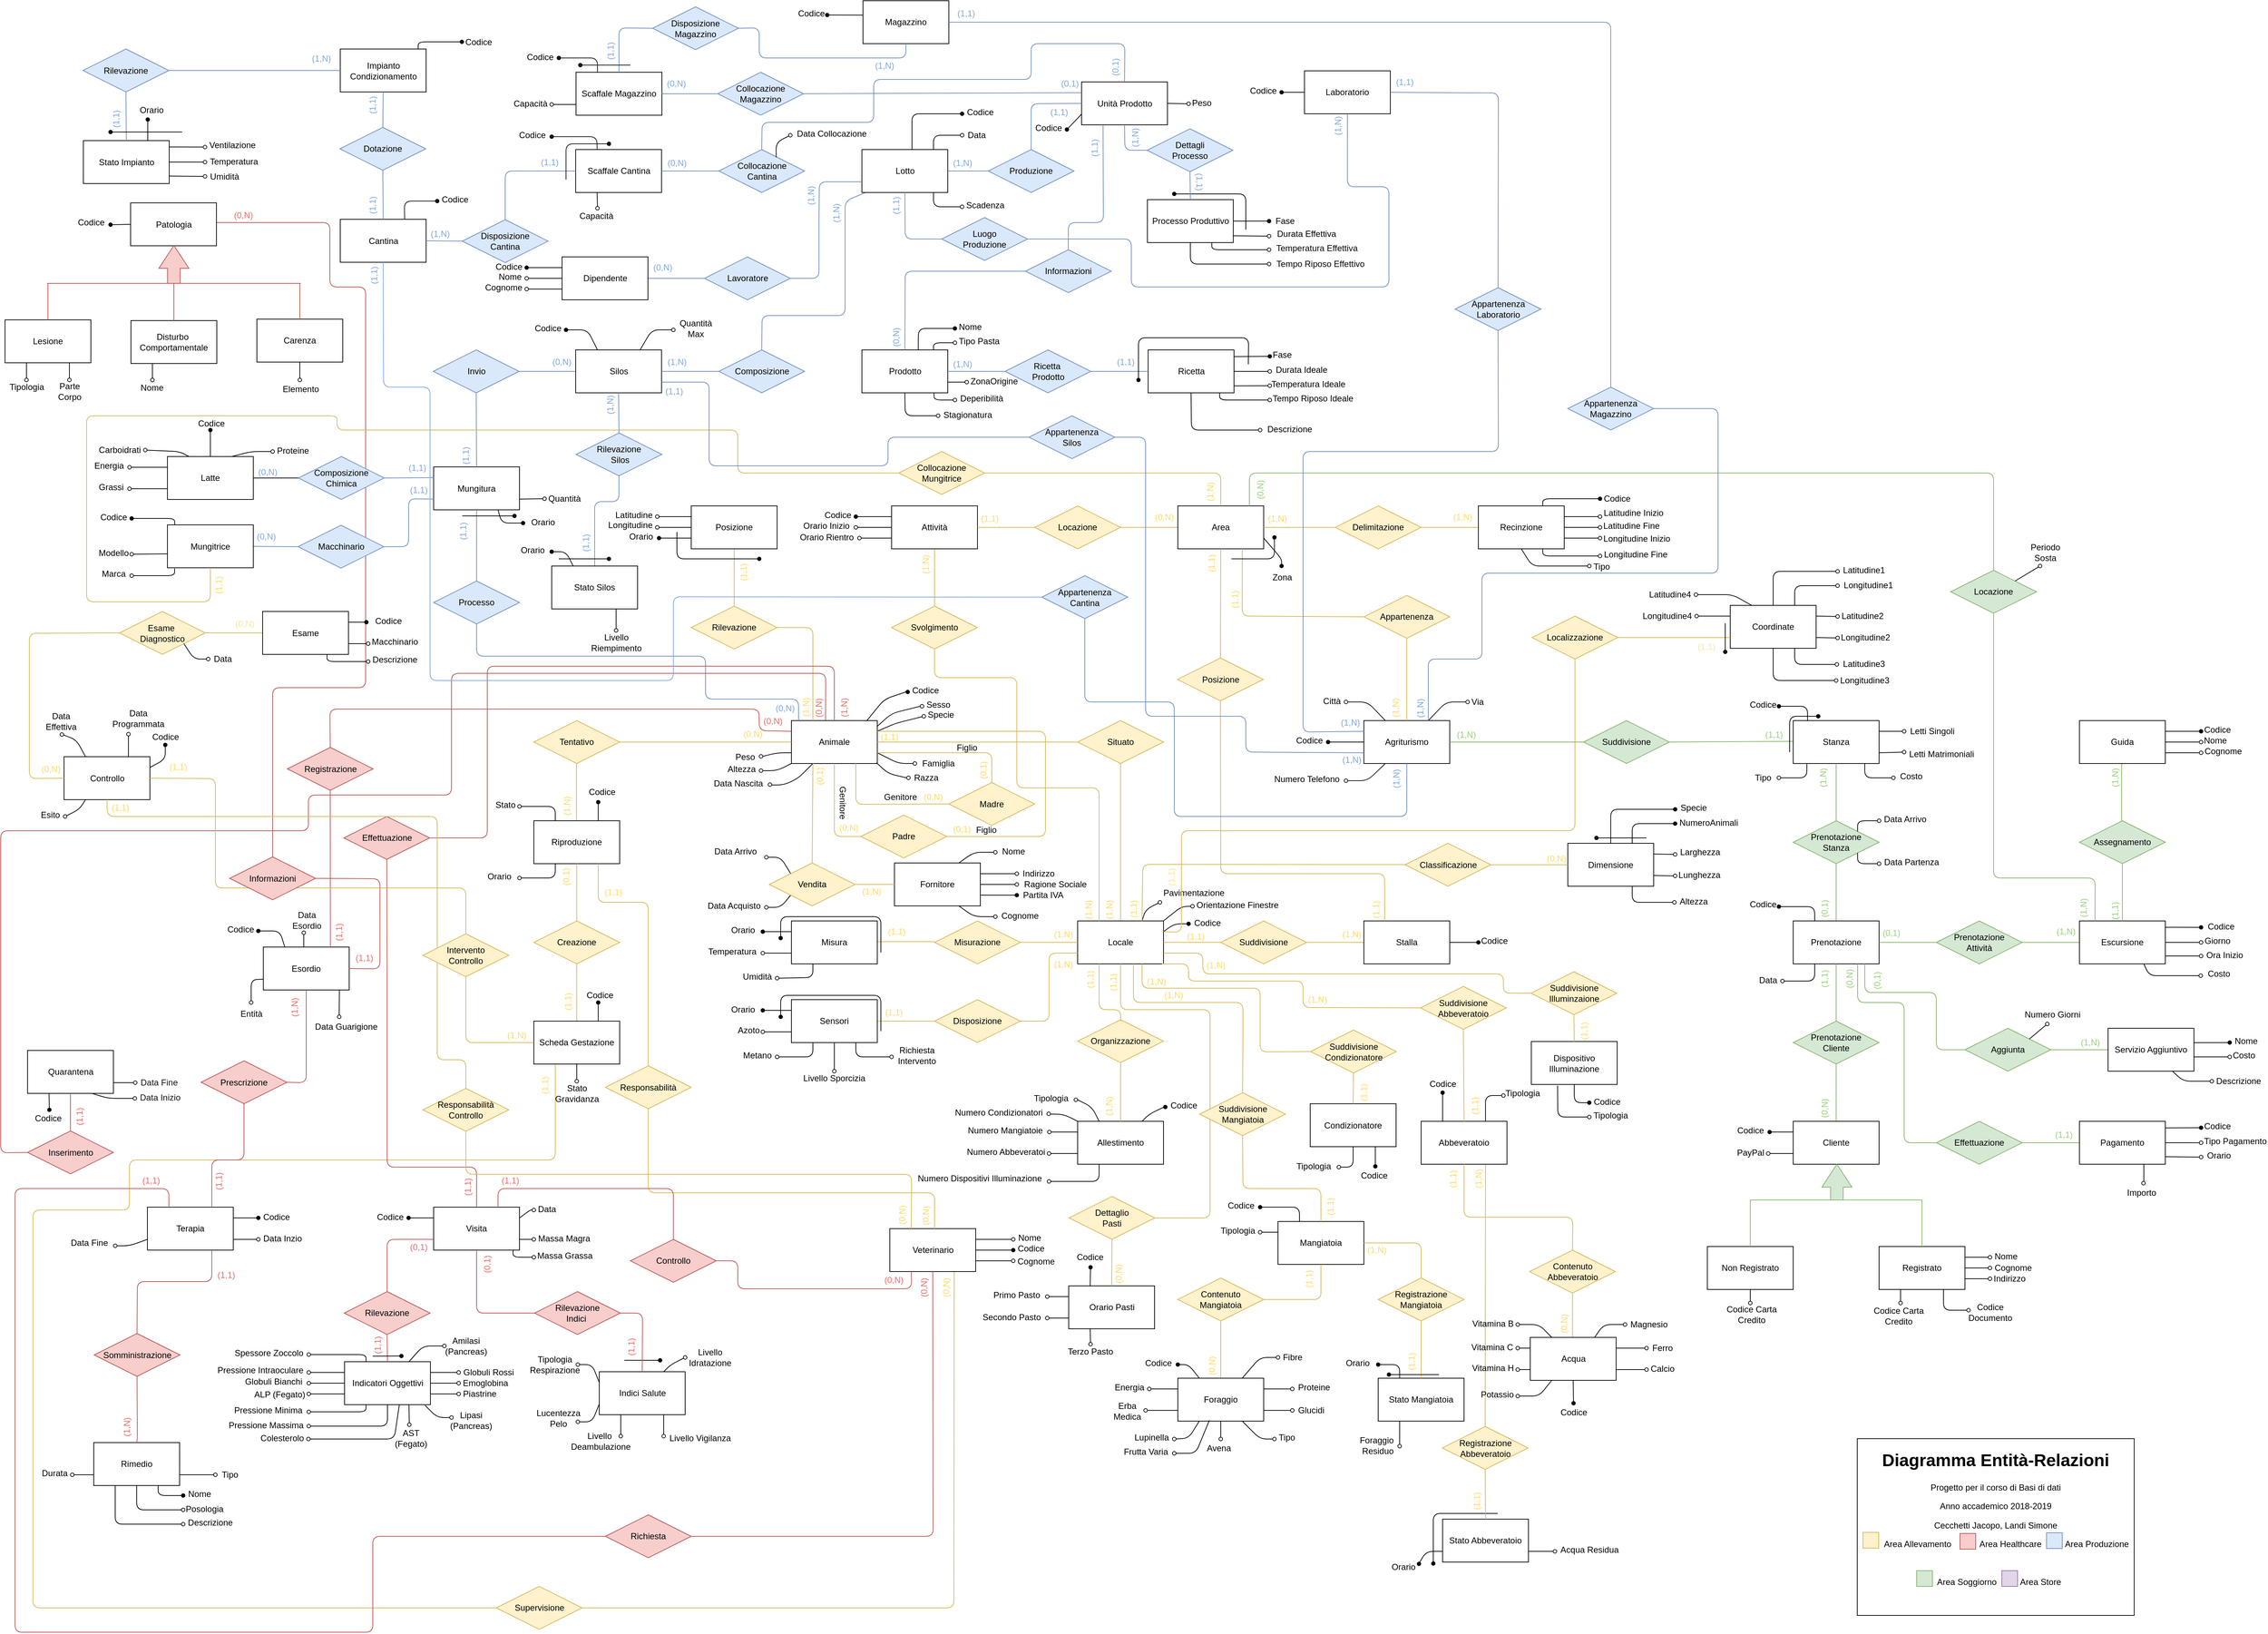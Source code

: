 <mxfile pages="1" version="10.9.5" type="device"><diagram id="N286xA00aJkE12AmxvrS" name="Page-1"><mxGraphModel dx="439" dy="487" grid="1" gridSize="10" guides="1" tooltips="1" connect="1" arrows="1" fold="1" page="1" pageScale="1" pageWidth="3300" pageHeight="2339" math="0" shadow="0"><root><mxCell id="0"/><mxCell id="1" parent="0"/><mxCell id="nRS5ZL3jYoimnuBODqPV-3" value="" style="endArrow=none;html=1;entryX=0.75;entryY=1;entryDx=0;entryDy=0;exitX=0.5;exitY=0;exitDx=0;exitDy=0;fillColor=#fff2cc;strokeColor=#d6b656;" parent="1" source="-AfchcOz2T6cdud4S5HX-24" target="Yu1iAKXQhkWqBQkgz5I7-64" edge="1"><mxGeometry width="50" height="50" relative="1" as="geometry"><mxPoint x="2190" y="1720" as="sourcePoint"/><mxPoint x="2240" y="1670" as="targetPoint"/></mxGeometry></mxCell><mxCell id="UE9CxzMOJA1RZGY1Fx2O-12" value="" style="endArrow=none;html=1;fillColor=#f8cecc;strokeColor=#b85450;entryX=0.5;entryY=0;entryDx=0;entryDy=0;" parent="1" target="UE9CxzMOJA1RZGY1Fx2O-11" edge="1"><mxGeometry width="50" height="50" relative="1" as="geometry"><mxPoint x="322" y="330" as="sourcePoint"/><mxPoint x="220" y="1260" as="targetPoint"/><Array as="points"><mxPoint x="480" y="330"/><mxPoint x="480" y="420"/><mxPoint x="530" y="420"/><mxPoint x="530" y="600"/><mxPoint x="530" y="640"/><mxPoint x="530" y="670"/><mxPoint x="530" y="980"/><mxPoint x="400" y="980"/></Array></mxGeometry></mxCell><mxCell id="lZLJIxHPjuC8n5wMZLHl-68" value="" style="endArrow=none;html=1;shadow=0;entryX=0.25;entryY=1;entryDx=0;entryDy=0;exitX=0.75;exitY=1;exitDx=0;exitDy=0;fillColor=#fff2cc;strokeColor=#d6b656;" parent="1" source="lcgIWPVXvWlQj9wDEpkj-226" target="Yu1iAKXQhkWqBQkgz5I7-86" edge="1"><mxGeometry width="50" height="50" relative="1" as="geometry"><mxPoint x="605" y="1566" as="sourcePoint"/><mxPoint x="655" y="1516" as="targetPoint"/><Array as="points"><mxPoint x="1352" y="2266"/><mxPoint x="65" y="2266"/><mxPoint x="65" y="1710"/><mxPoint x="200" y="1710"/><mxPoint x="200" y="1640"/><mxPoint x="635" y="1640"/><mxPoint x="795" y="1640"/></Array></mxGeometry></mxCell><mxCell id="lcgIWPVXvWlQj9wDEpkj-109" value="&lt;font style=&quot;font-size: 12px&quot;&gt;Codice&lt;/font&gt;" style="text;html=1;strokeColor=none;fillColor=none;align=center;verticalAlign=middle;whiteSpace=wrap;rounded=0;" parent="1" vertex="1"><mxGeometry x="1650.5" y="1553.5" width="45" height="20" as="geometry"/></mxCell><mxCell id="lcgIWPVXvWlQj9wDEpkj-25" value="&lt;font style=&quot;font-size: 12px&quot;&gt;Sesso&lt;/font&gt;" style="text;html=1;strokeColor=none;fillColor=none;align=center;verticalAlign=middle;whiteSpace=wrap;rounded=0;" parent="1" vertex="1"><mxGeometry x="1307.5" y="994" width="45" height="20" as="geometry"/></mxCell><mxCell id="lcgIWPVXvWlQj9wDEpkj-40" value="&lt;font style=&quot;font-size: 12px&quot;&gt;Peso&lt;/font&gt;" style="text;html=1;strokeColor=none;fillColor=none;align=center;verticalAlign=middle;whiteSpace=wrap;rounded=0;" parent="1" vertex="1"><mxGeometry x="1038" y="1067" width="45" height="20" as="geometry"/></mxCell><mxCell id="Yu1iAKXQhkWqBQkgz5I7-1" value="Animale&lt;br&gt;" style="rounded=0;whiteSpace=wrap;html=1;" parent="1" vertex="1"><mxGeometry x="1125" y="1026" width="120" height="60" as="geometry"/></mxCell><mxCell id="Yu1iAKXQhkWqBQkgz5I7-13" value="" style="endArrow=none;html=1;exitX=1;exitY=0.5;exitDx=0;exitDy=0;fillColor=#fff2cc;strokeColor=#d6b656;entryX=0;entryY=0.5;entryDx=0;entryDy=0;" parent="1" source="Yu1iAKXQhkWqBQkgz5I7-1" target="Yu1iAKXQhkWqBQkgz5I7-25" edge="1"><mxGeometry width="50" height="50" relative="1" as="geometry"><mxPoint x="1245" y="1086" as="sourcePoint"/><mxPoint x="1325" y="1056" as="targetPoint"/></mxGeometry></mxCell><mxCell id="Yu1iAKXQhkWqBQkgz5I7-25" value="Situato" style="rhombus;whiteSpace=wrap;html=1;fillColor=#fff2cc;strokeColor=#d6b656;" parent="1" vertex="1"><mxGeometry x="1525" y="1026" width="120" height="60" as="geometry"/></mxCell><mxCell id="Yu1iAKXQhkWqBQkgz5I7-26" value="" style="endArrow=none;html=1;entryX=0.5;entryY=1;entryDx=0;entryDy=0;fillColor=#fff2cc;strokeColor=#d6b656;" parent="1" target="Yu1iAKXQhkWqBQkgz5I7-25" edge="1"><mxGeometry width="50" height="50" relative="1" as="geometry"><mxPoint x="1585" y="1306" as="sourcePoint"/><mxPoint x="1585" y="1226" as="targetPoint"/></mxGeometry></mxCell><mxCell id="Yu1iAKXQhkWqBQkgz5I7-27" value="Locale" style="rounded=0;whiteSpace=wrap;html=1;" parent="1" vertex="1"><mxGeometry x="1525" y="1306" width="120" height="60" as="geometry"/></mxCell><mxCell id="Yu1iAKXQhkWqBQkgz5I7-28" value="" style="endArrow=none;html=1;exitX=1;exitY=0.5;exitDx=0;exitDy=0;fillColor=#fff2cc;strokeColor=#d6b656;entryX=0;entryY=0.5;entryDx=0;entryDy=0;" parent="1" source="Yu1iAKXQhkWqBQkgz5I7-27" target="Yu1iAKXQhkWqBQkgz5I7-29" edge="1"><mxGeometry width="50" height="50" relative="1" as="geometry"><mxPoint x="1705" y="1366" as="sourcePoint"/><mxPoint x="1725" y="1340" as="targetPoint"/></mxGeometry></mxCell><mxCell id="Yu1iAKXQhkWqBQkgz5I7-29" value="Suddivisione" style="rhombus;whiteSpace=wrap;html=1;strokeColor=#d6b656;fillColor=#fff2cc;" parent="1" vertex="1"><mxGeometry x="1725" y="1306" width="120" height="60" as="geometry"/></mxCell><mxCell id="Yu1iAKXQhkWqBQkgz5I7-30" value="" style="endArrow=none;html=1;exitX=1;exitY=0.5;exitDx=0;exitDy=0;fillColor=#fff2cc;strokeColor=#d6b656;entryX=0;entryY=0.5;entryDx=0;entryDy=0;" parent="1" source="Yu1iAKXQhkWqBQkgz5I7-29" target="Yu1iAKXQhkWqBQkgz5I7-32" edge="1"><mxGeometry width="50" height="50" relative="1" as="geometry"><mxPoint x="1885" y="1376" as="sourcePoint"/><mxPoint x="1925" y="1340" as="targetPoint"/></mxGeometry></mxCell><mxCell id="Yu1iAKXQhkWqBQkgz5I7-32" value="Stalla" style="rounded=0;whiteSpace=wrap;html=1;" parent="1" vertex="1"><mxGeometry x="1925" y="1306" width="120" height="60" as="geometry"/></mxCell><mxCell id="Yu1iAKXQhkWqBQkgz5I7-36" value="Agriturismo" style="rounded=0;whiteSpace=wrap;html=1;" parent="1" vertex="1"><mxGeometry x="1925" y="1026" width="120" height="60" as="geometry"/></mxCell><mxCell id="Yu1iAKXQhkWqBQkgz5I7-47" value="" style="endArrow=none;html=1;exitX=0;exitY=0.75;exitDx=0;exitDy=0;fillColor=#fff2cc;strokeColor=#d6b656;" parent="1" source="Yu1iAKXQhkWqBQkgz5I7-27" edge="1"><mxGeometry width="50" height="50" relative="1" as="geometry"><mxPoint x="1525" y="1345" as="sourcePoint"/><mxPoint x="1445" y="1446" as="targetPoint"/><Array as="points"><mxPoint x="1485" y="1351"/><mxPoint x="1485" y="1446"/></Array></mxGeometry></mxCell><mxCell id="Yu1iAKXQhkWqBQkgz5I7-48" value="Disposizione" style="rhombus;whiteSpace=wrap;html=1;strokeColor=#d6b656;fillColor=#fff2cc;" parent="1" vertex="1"><mxGeometry x="1325" y="1416" width="120" height="60" as="geometry"/></mxCell><mxCell id="Yu1iAKXQhkWqBQkgz5I7-49" value="Misurazione" style="rhombus;whiteSpace=wrap;html=1;strokeColor=#d6b656;fillColor=#fff2cc;" parent="1" vertex="1"><mxGeometry x="1325" y="1306" width="120" height="60" as="geometry"/></mxCell><mxCell id="Yu1iAKXQhkWqBQkgz5I7-50" value="" style="endArrow=none;html=1;exitX=0;exitY=0.5;exitDx=0;exitDy=0;fillColor=#fff2cc;strokeColor=#d6b656;entryX=1;entryY=0.5;entryDx=0;entryDy=0;" parent="1" source="Yu1iAKXQhkWqBQkgz5I7-48" target="Yu1iAKXQhkWqBQkgz5I7-53" edge="1"><mxGeometry width="50" height="50" relative="1" as="geometry"><mxPoint x="1285" y="1426" as="sourcePoint"/><mxPoint x="1245" y="1386" as="targetPoint"/></mxGeometry></mxCell><mxCell id="Yu1iAKXQhkWqBQkgz5I7-51" value="" style="endArrow=none;html=1;exitX=0;exitY=0.5;exitDx=0;exitDy=0;fillColor=#fff2cc;strokeColor=#d6b656;" parent="1" edge="1"><mxGeometry width="50" height="50" relative="1" as="geometry"><mxPoint x="1325" y="1335" as="sourcePoint"/><mxPoint x="1245" y="1335" as="targetPoint"/></mxGeometry></mxCell><mxCell id="Yu1iAKXQhkWqBQkgz5I7-52" value="Misura" style="rounded=0;whiteSpace=wrap;html=1;" parent="1" vertex="1"><mxGeometry x="1125" y="1306" width="120" height="60" as="geometry"/></mxCell><mxCell id="Yu1iAKXQhkWqBQkgz5I7-53" value="Sensori" style="rounded=0;whiteSpace=wrap;html=1;" parent="1" vertex="1"><mxGeometry x="1125" y="1416" width="120" height="60" as="geometry"/></mxCell><mxCell id="Yu1iAKXQhkWqBQkgz5I7-54" value="Organizzazione" style="rhombus;whiteSpace=wrap;html=1;strokeColor=#d6b656;fillColor=#fff2cc;" parent="1" vertex="1"><mxGeometry x="1525" y="1444" width="120" height="60" as="geometry"/></mxCell><mxCell id="Yu1iAKXQhkWqBQkgz5I7-56" value="" style="endArrow=none;html=1;entryX=0.5;entryY=1;entryDx=0;entryDy=0;fillColor=#fff2cc;strokeColor=#d6b656;exitX=0.25;exitY=1;exitDx=0;exitDy=0;" parent="1" source="Yu1iAKXQhkWqBQkgz5I7-27" edge="1"><mxGeometry width="50" height="50" relative="1" as="geometry"><mxPoint x="1585" y="1446" as="sourcePoint"/><mxPoint x="1585" y="1446" as="targetPoint"/><Array as="points"><mxPoint x="1555" y="1430"/><mxPoint x="1585" y="1430"/></Array></mxGeometry></mxCell><mxCell id="Yu1iAKXQhkWqBQkgz5I7-58" value="Allestimento" style="rounded=0;whiteSpace=wrap;html=1;" parent="1" vertex="1"><mxGeometry x="1525" y="1586" width="120" height="60" as="geometry"/></mxCell><mxCell id="Yu1iAKXQhkWqBQkgz5I7-62" value="Condizionatore" style="rounded=0;whiteSpace=wrap;html=1;" parent="1" vertex="1"><mxGeometry x="1850" y="1561.5" width="120" height="60" as="geometry"/></mxCell><mxCell id="Yu1iAKXQhkWqBQkgz5I7-64" value="Abbeveratoio" style="rounded=0;whiteSpace=wrap;html=1;" parent="1" vertex="1"><mxGeometry x="2005" y="1586" width="120" height="60" as="geometry"/></mxCell><mxCell id="Yu1iAKXQhkWqBQkgz5I7-66" value="Mangiatoia" style="rounded=0;whiteSpace=wrap;html=1;" parent="1" vertex="1"><mxGeometry x="1805" y="1726" width="120" height="60" as="geometry"/></mxCell><mxCell id="Yu1iAKXQhkWqBQkgz5I7-67" value="" style="endArrow=none;html=1;entryX=1;entryY=0.5;entryDx=0;entryDy=0;fillColor=#fff2cc;strokeColor=#d6b656;" parent="1" target="Yu1iAKXQhkWqBQkgz5I7-66" edge="1"><mxGeometry width="50" height="50" relative="1" as="geometry"><mxPoint x="2005" y="1806" as="sourcePoint"/><mxPoint x="1995" y="1746" as="targetPoint"/><Array as="points"><mxPoint x="2005" y="1756"/></Array></mxGeometry></mxCell><mxCell id="Yu1iAKXQhkWqBQkgz5I7-68" value="Registrazione&lt;br&gt;Mangiatoia" style="rhombus;whiteSpace=wrap;html=1;strokeColor=#d6b656;fillColor=#fff2cc;" parent="1" vertex="1"><mxGeometry x="1945" y="1805" width="120" height="60" as="geometry"/></mxCell><mxCell id="Yu1iAKXQhkWqBQkgz5I7-69" value="Stato Mangiatoia" style="rounded=0;whiteSpace=wrap;html=1;" parent="1" vertex="1"><mxGeometry x="1945" y="1945" width="120" height="60" as="geometry"/></mxCell><mxCell id="Yu1iAKXQhkWqBQkgz5I7-70" value="" style="endArrow=none;html=1;entryX=0.5;entryY=1;entryDx=0;entryDy=0;fillColor=#fff2cc;strokeColor=#d6b656;" parent="1" edge="1"><mxGeometry width="50" height="50" relative="1" as="geometry"><mxPoint x="2005" y="1945" as="sourcePoint"/><mxPoint x="2005" y="1865" as="targetPoint"/></mxGeometry></mxCell><mxCell id="Yu1iAKXQhkWqBQkgz5I7-71" value="" style="endArrow=none;html=1;entryX=0.5;entryY=1;entryDx=0;entryDy=0;fillColor=#fff2cc;strokeColor=#d6b656;exitX=1;exitY=0.5;exitDx=0;exitDy=0;" parent="1" source="Yu1iAKXQhkWqBQkgz5I7-72" target="Yu1iAKXQhkWqBQkgz5I7-66" edge="1"><mxGeometry width="50" height="50" relative="1" as="geometry"><mxPoint x="1725" y="1806" as="sourcePoint"/><mxPoint x="1655" y="1755" as="targetPoint"/><Array as="points"><mxPoint x="1865" y="1835"/></Array></mxGeometry></mxCell><mxCell id="Yu1iAKXQhkWqBQkgz5I7-72" value="Contenuto&lt;br&gt;Mangiatoia" style="rhombus;whiteSpace=wrap;html=1;strokeColor=#d6b656;fillColor=#fff2cc;" parent="1" vertex="1"><mxGeometry x="1665" y="1805" width="120" height="60" as="geometry"/></mxCell><mxCell id="Yu1iAKXQhkWqBQkgz5I7-73" value="" style="endArrow=none;html=1;entryX=0.5;entryY=1;entryDx=0;entryDy=0;fillColor=#fff2cc;strokeColor=#d6b656;" parent="1" source="Yu1iAKXQhkWqBQkgz5I7-72" edge="1"><mxGeometry width="50" height="50" relative="1" as="geometry"><mxPoint x="1725" y="1945" as="sourcePoint"/><mxPoint x="1725" y="1945" as="targetPoint"/></mxGeometry></mxCell><mxCell id="Yu1iAKXQhkWqBQkgz5I7-74" value="Foraggio" style="rounded=0;whiteSpace=wrap;html=1;" parent="1" vertex="1"><mxGeometry x="1665" y="1945" width="120" height="60" as="geometry"/></mxCell><mxCell id="Yu1iAKXQhkWqBQkgz5I7-79" value="" style="endArrow=none;html=1;entryX=0;entryY=0.5;entryDx=0;entryDy=0;fillColor=#fff2cc;strokeColor=#d6b656;" parent="1" target="Yu1iAKXQhkWqBQkgz5I7-1" edge="1"><mxGeometry width="50" height="50" relative="1" as="geometry"><mxPoint x="885" y="1056" as="sourcePoint"/><mxPoint x="1075" y="1026" as="targetPoint"/></mxGeometry></mxCell><mxCell id="Yu1iAKXQhkWqBQkgz5I7-80" value="Tentativo" style="rhombus;whiteSpace=wrap;html=1;strokeColor=#d6b656;fillColor=#fff2cc;" parent="1" vertex="1"><mxGeometry x="765" y="1026" width="120" height="60" as="geometry"/></mxCell><mxCell id="Yu1iAKXQhkWqBQkgz5I7-81" value="" style="endArrow=none;html=1;entryX=0.5;entryY=1;entryDx=0;entryDy=0;fillColor=#fff2cc;strokeColor=#d6b656;" parent="1" edge="1"><mxGeometry width="50" height="50" relative="1" as="geometry"><mxPoint x="824.5" y="1166" as="sourcePoint"/><mxPoint x="824.5" y="1086" as="targetPoint"/></mxGeometry></mxCell><mxCell id="Yu1iAKXQhkWqBQkgz5I7-82" value="Riproduzione" style="rounded=0;whiteSpace=wrap;html=1;" parent="1" vertex="1"><mxGeometry x="765" y="1166" width="120" height="60" as="geometry"/></mxCell><mxCell id="Yu1iAKXQhkWqBQkgz5I7-84" value="Creazione" style="rhombus;whiteSpace=wrap;html=1;strokeColor=#d6b656;fillColor=#fff2cc;" parent="1" vertex="1"><mxGeometry x="765" y="1306" width="120" height="60" as="geometry"/></mxCell><mxCell id="Yu1iAKXQhkWqBQkgz5I7-85" value="" style="endArrow=none;html=1;entryX=0.5;entryY=1;entryDx=0;entryDy=0;fillColor=#fff2cc;strokeColor=#d6b656;" parent="1" edge="1"><mxGeometry width="50" height="50" relative="1" as="geometry"><mxPoint x="825" y="1446" as="sourcePoint"/><mxPoint x="825" y="1366" as="targetPoint"/></mxGeometry></mxCell><mxCell id="Yu1iAKXQhkWqBQkgz5I7-86" value="Scheda Gestazione" style="rounded=0;whiteSpace=wrap;html=1;" parent="1" vertex="1"><mxGeometry x="765" y="1446" width="120" height="60" as="geometry"/></mxCell><mxCell id="Yu1iAKXQhkWqBQkgz5I7-92" value="" style="endArrow=none;html=1;fillColor=#fff2cc;strokeColor=#d6b656;exitX=0.25;exitY=0;exitDx=0;exitDy=0;" parent="1" source="Yu1iAKXQhkWqBQkgz5I7-27" edge="1"><mxGeometry width="50" height="50" relative="1" as="geometry"><mxPoint x="1540" y="1120" as="sourcePoint"/><mxPoint x="1325" y="926" as="targetPoint"/><Array as="points"><mxPoint x="1555" y="1120"/><mxPoint x="1440" y="1120"/><mxPoint x="1440" y="966"/><mxPoint x="1325" y="966"/></Array></mxGeometry></mxCell><mxCell id="Yu1iAKXQhkWqBQkgz5I7-93" value="" style="endArrow=none;html=1;exitX=0.25;exitY=0;exitDx=0;exitDy=0;fillColor=#fff2cc;strokeColor=#d6b656;entryX=1;entryY=0.5;entryDx=0;entryDy=0;" parent="1" source="Yu1iAKXQhkWqBQkgz5I7-1" target="Yu1iAKXQhkWqBQkgz5I7-95" edge="1"><mxGeometry width="50" height="50" relative="1" as="geometry"><mxPoint x="1155" y="1026" as="sourcePoint"/><mxPoint x="1045" y="926" as="targetPoint"/><Array as="points"><mxPoint x="1155" y="966"/><mxPoint x="1155" y="896"/></Array></mxGeometry></mxCell><mxCell id="Yu1iAKXQhkWqBQkgz5I7-94" value="Svolgimento" style="rhombus;whiteSpace=wrap;html=1;strokeColor=#d6b656;fillColor=#fff2cc;" parent="1" vertex="1"><mxGeometry x="1265" y="866" width="120" height="60" as="geometry"/></mxCell><mxCell id="Yu1iAKXQhkWqBQkgz5I7-95" value="Rilevazione" style="rhombus;whiteSpace=wrap;html=1;strokeColor=#d6b656;fillColor=#fff2cc;" parent="1" vertex="1"><mxGeometry x="985" y="866" width="120" height="60" as="geometry"/></mxCell><mxCell id="Yu1iAKXQhkWqBQkgz5I7-96" value="" style="endArrow=none;html=1;entryX=0.5;entryY=1;entryDx=0;entryDy=0;fillColor=#fff2cc;strokeColor=#d6b656;" parent="1" edge="1"><mxGeometry width="50" height="50" relative="1" as="geometry"><mxPoint x="1325" y="866" as="sourcePoint"/><mxPoint x="1325" y="786" as="targetPoint"/></mxGeometry></mxCell><mxCell id="Yu1iAKXQhkWqBQkgz5I7-97" value="" style="endArrow=none;html=1;entryX=0.5;entryY=1;entryDx=0;entryDy=0;fillColor=#fff2cc;strokeColor=#d6b656;" parent="1" edge="1"><mxGeometry width="50" height="50" relative="1" as="geometry"><mxPoint x="1045" y="866" as="sourcePoint"/><mxPoint x="1045" y="786" as="targetPoint"/></mxGeometry></mxCell><mxCell id="Yu1iAKXQhkWqBQkgz5I7-98" value="Posizione" style="rounded=0;whiteSpace=wrap;html=1;" parent="1" vertex="1"><mxGeometry x="985" y="726" width="120" height="60" as="geometry"/></mxCell><mxCell id="Yu1iAKXQhkWqBQkgz5I7-99" value="Attività" style="rounded=0;whiteSpace=wrap;html=1;" parent="1" vertex="1"><mxGeometry x="1265" y="726" width="120" height="60" as="geometry"/></mxCell><mxCell id="Yu1iAKXQhkWqBQkgz5I7-100" value="" style="endArrow=none;html=1;entryX=1;entryY=0.5;entryDx=0;entryDy=0;fillColor=#fff2cc;strokeColor=#d6b656;" parent="1" target="Yu1iAKXQhkWqBQkgz5I7-99" edge="1"><mxGeometry width="50" height="50" relative="1" as="geometry"><mxPoint x="1465" y="756" as="sourcePoint"/><mxPoint x="1445" y="726" as="targetPoint"/></mxGeometry></mxCell><mxCell id="Yu1iAKXQhkWqBQkgz5I7-101" value="Locazione" style="rhombus;whiteSpace=wrap;html=1;strokeColor=#d6b656;fillColor=#fff2cc;" parent="1" vertex="1"><mxGeometry x="1465" y="726" width="120" height="60" as="geometry"/></mxCell><mxCell id="Yu1iAKXQhkWqBQkgz5I7-102" value="" style="endArrow=none;html=1;entryX=0.5;entryY=1;entryDx=0;entryDy=0;fillColor=#fff2cc;strokeColor=#d6b656;" parent="1" edge="1"><mxGeometry width="50" height="50" relative="1" as="geometry"><mxPoint x="1665" y="756" as="sourcePoint"/><mxPoint x="1585" y="756" as="targetPoint"/></mxGeometry></mxCell><mxCell id="Yu1iAKXQhkWqBQkgz5I7-103" value="Area" style="rounded=0;whiteSpace=wrap;html=1;" parent="1" vertex="1"><mxGeometry x="1665" y="726" width="120" height="60" as="geometry"/></mxCell><mxCell id="Yu1iAKXQhkWqBQkgz5I7-107" value="" style="endArrow=none;html=1;exitX=1;exitY=0.5;exitDx=0;exitDy=0;fillColor=#fff2cc;strokeColor=#d6b656;" parent="1" source="Yu1iAKXQhkWqBQkgz5I7-103" edge="1"><mxGeometry width="50" height="50" relative="1" as="geometry"><mxPoint x="1805" y="796" as="sourcePoint"/><mxPoint x="1885" y="756" as="targetPoint"/></mxGeometry></mxCell><mxCell id="Yu1iAKXQhkWqBQkgz5I7-110" value="Delimitazione" style="rhombus;whiteSpace=wrap;html=1;strokeColor=#d6b656;fillColor=#fff2cc;" parent="1" vertex="1"><mxGeometry x="1885" y="726" width="120" height="60" as="geometry"/></mxCell><mxCell id="Yu1iAKXQhkWqBQkgz5I7-111" value="" style="endArrow=none;html=1;entryX=1;entryY=0.5;entryDx=0;entryDy=0;fillColor=#fff2cc;strokeColor=#d6b656;" parent="1" target="Yu1iAKXQhkWqBQkgz5I7-110" edge="1"><mxGeometry width="50" height="50" relative="1" as="geometry"><mxPoint x="2085" y="756" as="sourcePoint"/><mxPoint x="2075" y="726" as="targetPoint"/></mxGeometry></mxCell><mxCell id="Yu1iAKXQhkWqBQkgz5I7-112" value="Recinzione" style="rounded=0;whiteSpace=wrap;html=1;" parent="1" vertex="1"><mxGeometry x="2085" y="726" width="120" height="60" as="geometry"/></mxCell><mxCell id="Yu1iAKXQhkWqBQkgz5I7-117" value="Indici Salute" style="rounded=0;whiteSpace=wrap;html=1;" parent="1" vertex="1"><mxGeometry x="856.5" y="1936" width="120" height="60" as="geometry"/></mxCell><mxCell id="Yu1iAKXQhkWqBQkgz5I7-121" value="Visita" style="rounded=0;whiteSpace=wrap;html=1;" parent="1" vertex="1"><mxGeometry x="625" y="1706" width="120" height="60" as="geometry"/></mxCell><mxCell id="Yu1iAKXQhkWqBQkgz5I7-129" value="Terapia" style="rounded=0;whiteSpace=wrap;html=1;" parent="1" vertex="1"><mxGeometry x="225" y="1706" width="120" height="60" as="geometry"/></mxCell><mxCell id="Yu1iAKXQhkWqBQkgz5I7-137" value="" style="endArrow=none;html=1;entryX=0;entryY=0.5;entryDx=0;entryDy=0;fillColor=#fff2cc;strokeColor=#d6b656;" parent="1" target="Yu1iAKXQhkWqBQkgz5I7-27" edge="1"><mxGeometry width="50" height="50" relative="1" as="geometry"><mxPoint x="1445" y="1336" as="sourcePoint"/><mxPoint x="1485" y="1326" as="targetPoint"/></mxGeometry></mxCell><mxCell id="Yu1iAKXQhkWqBQkgz5I7-140" value="Indicatori Oggettivi" style="rounded=0;whiteSpace=wrap;html=1;" parent="1" vertex="1"><mxGeometry x="500.5" y="1922" width="120" height="60" as="geometry"/></mxCell><mxCell id="Yu1iAKXQhkWqBQkgz5I7-156" value="Somministrazione" style="rhombus;whiteSpace=wrap;html=1;strokeColor=#b85450;fillColor=#f8cecc;rotation=0;" parent="1" vertex="1"><mxGeometry x="150.5" y="1882.5" width="120" height="60" as="geometry"/></mxCell><mxCell id="Yu1iAKXQhkWqBQkgz5I7-163" value="Rimedio" style="rounded=0;whiteSpace=wrap;html=1;" parent="1" vertex="1"><mxGeometry x="150" y="2035" width="120" height="60" as="geometry"/></mxCell><mxCell id="Yu1iAKXQhkWqBQkgz5I7-166" value="" style="endArrow=none;html=1;fillColor=#dae8fc;strokeColor=#6c8ebf;entryX=0.5;entryY=1;entryDx=0;entryDy=0;" parent="1" target="O0nkmGHLLN9JGj_FtY85-4" edge="1"><mxGeometry width="50" height="50" relative="1" as="geometry"><mxPoint x="1135" y="1026" as="sourcePoint"/><mxPoint x="685" y="910" as="targetPoint"/><Array as="points"><mxPoint x="1135" y="996"/><mxPoint x="1005" y="996"/><mxPoint x="1005" y="936"/><mxPoint x="845" y="936"/><mxPoint x="685" y="936"/></Array></mxGeometry></mxCell><mxCell id="Yu1iAKXQhkWqBQkgz5I7-169" value="" style="endArrow=none;html=1;fillColor=#dae8fc;strokeColor=#6c8ebf;entryX=1;entryY=0.5;entryDx=0;entryDy=0;exitX=0;exitY=0.5;exitDx=0;exitDy=0;" parent="1" source="O0nkmGHLLN9JGj_FtY85-3" target="Yu1iAKXQhkWqBQkgz5I7-171" edge="1"><mxGeometry width="50" height="50" relative="1" as="geometry"><mxPoint x="410" y="784" as="sourcePoint"/><mxPoint x="545" y="776" as="targetPoint"/></mxGeometry></mxCell><mxCell id="Yu1iAKXQhkWqBQkgz5I7-171" value="Mungitrice" style="rounded=0;whiteSpace=wrap;html=1;" parent="1" vertex="1"><mxGeometry x="253" y="752.5" width="120" height="60" as="geometry"/></mxCell><mxCell id="Yu1iAKXQhkWqBQkgz5I7-173" value="Invio" style="rhombus;whiteSpace=wrap;html=1;strokeColor=#6c8ebf;fillColor=#dae8fc;" parent="1" vertex="1"><mxGeometry x="624.5" y="508" width="120" height="60" as="geometry"/></mxCell><mxCell id="Yu1iAKXQhkWqBQkgz5I7-174" value="" style="endArrow=none;html=1;entryX=0.5;entryY=1;entryDx=0;entryDy=0;fillColor=#dae8fc;strokeColor=#6c8ebf;" parent="1" edge="1"><mxGeometry width="50" height="50" relative="1" as="geometry"><mxPoint x="823.5" y="538" as="sourcePoint"/><mxPoint x="743.5" y="538" as="targetPoint"/></mxGeometry></mxCell><mxCell id="Yu1iAKXQhkWqBQkgz5I7-175" value="Silos" style="rounded=0;whiteSpace=wrap;html=1;" parent="1" vertex="1"><mxGeometry x="823.5" y="508" width="120" height="60" as="geometry"/></mxCell><mxCell id="s7lboc2Nnz2-sfcDgO3q-2" value="" style="endArrow=none;html=1;entryX=0.5;entryY=1;entryDx=0;entryDy=0;fillColor=#dae8fc;strokeColor=#6c8ebf;" parent="1" edge="1"><mxGeometry width="50" height="50" relative="1" as="geometry"><mxPoint x="1023.5" y="538" as="sourcePoint"/><mxPoint x="943.5" y="538" as="targetPoint"/></mxGeometry></mxCell><mxCell id="s7lboc2Nnz2-sfcDgO3q-3" value="Composizione" style="rhombus;whiteSpace=wrap;html=1;fillColor=#dae8fc;strokeColor=#6c8ebf;" parent="1" vertex="1"><mxGeometry x="1023.5" y="508" width="120" height="60" as="geometry"/></mxCell><mxCell id="s7lboc2Nnz2-sfcDgO3q-4" value="" style="endArrow=none;html=1;entryX=0.5;entryY=0;entryDx=0;entryDy=0;fillColor=#dae8fc;strokeColor=#6c8ebf;exitX=0.063;exitY=0.983;exitDx=0;exitDy=0;exitPerimeter=0;" parent="1" source="s7lboc2Nnz2-sfcDgO3q-13" target="s7lboc2Nnz2-sfcDgO3q-3" edge="1"><mxGeometry width="50" height="50" relative="1" as="geometry"><mxPoint x="1224" y="285" as="sourcePoint"/><mxPoint x="1143.5" y="538" as="targetPoint"/><Array as="points"><mxPoint x="1200" y="300"/><mxPoint x="1200" y="330"/><mxPoint x="1200" y="460"/><mxPoint x="1084" y="460"/></Array></mxGeometry></mxCell><mxCell id="s7lboc2Nnz2-sfcDgO3q-5" value="Prodotto" style="rounded=0;whiteSpace=wrap;html=1;" parent="1" vertex="1"><mxGeometry x="1223.5" y="508" width="120" height="60" as="geometry"/></mxCell><mxCell id="s7lboc2Nnz2-sfcDgO3q-7" value="" style="endArrow=none;html=1;fillColor=#dae8fc;strokeColor=#6c8ebf;" parent="1" edge="1"><mxGeometry width="50" height="50" relative="1" as="geometry"><mxPoint x="1343.5" y="538" as="sourcePoint"/><mxPoint x="1423.5" y="538" as="targetPoint"/></mxGeometry></mxCell><mxCell id="s7lboc2Nnz2-sfcDgO3q-8" value="Ricetta&amp;nbsp;&lt;br&gt;Prodotto" style="rhombus;whiteSpace=wrap;html=1;fillColor=#dae8fc;strokeColor=#6c8ebf;" parent="1" vertex="1"><mxGeometry x="1423.5" y="508" width="120" height="60" as="geometry"/></mxCell><mxCell id="s7lboc2Nnz2-sfcDgO3q-9" value="Ricetta" style="rounded=0;whiteSpace=wrap;html=1;" parent="1" vertex="1"><mxGeometry x="1623.5" y="508" width="120" height="60" as="geometry"/></mxCell><mxCell id="s7lboc2Nnz2-sfcDgO3q-10" value="" style="endArrow=none;html=1;fillColor=#dae8fc;strokeColor=#6c8ebf;" parent="1" edge="1"><mxGeometry width="50" height="50" relative="1" as="geometry"><mxPoint x="1543.5" y="538" as="sourcePoint"/><mxPoint x="1623.5" y="538" as="targetPoint"/></mxGeometry></mxCell><mxCell id="s7lboc2Nnz2-sfcDgO3q-13" value="Lotto" style="rounded=0;whiteSpace=wrap;html=1;" parent="1" vertex="1"><mxGeometry x="1223.5" y="228" width="120" height="60" as="geometry"/></mxCell><mxCell id="s7lboc2Nnz2-sfcDgO3q-17" value="Processo Produttivo" style="rounded=0;whiteSpace=wrap;html=1;" parent="1" vertex="1"><mxGeometry x="1622.5" y="298" width="120" height="60" as="geometry"/></mxCell><mxCell id="s7lboc2Nnz2-sfcDgO3q-20" value="Magazzino" style="rounded=0;whiteSpace=wrap;html=1;" parent="1" vertex="1"><mxGeometry x="1225" y="20" width="120" height="60" as="geometry"/></mxCell><mxCell id="s7lboc2Nnz2-sfcDgO3q-21" value="Scaffale Cantina" style="rounded=0;whiteSpace=wrap;html=1;" parent="1" vertex="1"><mxGeometry x="823.5" y="228" width="120" height="60" as="geometry"/></mxCell><mxCell id="s7lboc2Nnz2-sfcDgO3q-22" value="Collocazione &lt;br&gt;Cantina" style="rhombus;whiteSpace=wrap;html=1;fillColor=#dae8fc;strokeColor=#6c8ebf;" parent="1" vertex="1"><mxGeometry x="1023.5" y="228" width="120" height="60" as="geometry"/></mxCell><mxCell id="s7lboc2Nnz2-sfcDgO3q-23" value="" style="endArrow=none;html=1;fillColor=#dae8fc;strokeColor=#6c8ebf;exitX=0;exitY=0.5;exitDx=0;exitDy=0;" parent="1" source="s7lboc2Nnz2-sfcDgO3q-22" edge="1"><mxGeometry width="50" height="50" relative="1" as="geometry"><mxPoint x="1022.5" y="258" as="sourcePoint"/><mxPoint x="943.5" y="258" as="targetPoint"/></mxGeometry></mxCell><mxCell id="s7lboc2Nnz2-sfcDgO3q-24" value="Collocazione Magazzino" style="rhombus;whiteSpace=wrap;html=1;fillColor=#dae8fc;strokeColor=#6c8ebf;" parent="1" vertex="1"><mxGeometry x="1022" y="120" width="120" height="60" as="geometry"/></mxCell><mxCell id="s7lboc2Nnz2-sfcDgO3q-29" value="Impianto Condizionamento" style="rounded=0;whiteSpace=wrap;html=1;" parent="1" vertex="1"><mxGeometry x="494.5" y="87.5" width="120" height="60" as="geometry"/></mxCell><mxCell id="s7lboc2Nnz2-sfcDgO3q-30" value="" style="endArrow=none;html=1;entryX=0.5;entryY=1;entryDx=0;entryDy=0;fillColor=#d5e8d4;strokeColor=#82b366;exitX=0;exitY=0.5;exitDx=0;exitDy=0;" parent="1" source="s7lboc2Nnz2-sfcDgO3q-31" edge="1"><mxGeometry width="50" height="50" relative="1" as="geometry"><mxPoint x="2365" y="1056" as="sourcePoint"/><mxPoint x="2045" y="1056" as="targetPoint"/></mxGeometry></mxCell><mxCell id="s7lboc2Nnz2-sfcDgO3q-31" value="Suddivisione" style="rhombus;whiteSpace=wrap;html=1;fillColor=#d5e8d4;strokeColor=#82b366;" parent="1" vertex="1"><mxGeometry x="2232" y="1026" width="120" height="60" as="geometry"/></mxCell><mxCell id="s7lboc2Nnz2-sfcDgO3q-32" value="" style="endArrow=none;html=1;fillColor=#d5e8d4;strokeColor=#82b366;exitX=1;exitY=0.5;exitDx=0;exitDy=0;" parent="1" source="s7lboc2Nnz2-sfcDgO3q-31" edge="1"><mxGeometry width="50" height="50" relative="1" as="geometry"><mxPoint x="2445" y="1055" as="sourcePoint"/><mxPoint x="2525" y="1055" as="targetPoint"/></mxGeometry></mxCell><mxCell id="s7lboc2Nnz2-sfcDgO3q-33" value="Stanza" style="rounded=0;whiteSpace=wrap;html=1;" parent="1" vertex="1"><mxGeometry x="2525" y="1026" width="120" height="60" as="geometry"/></mxCell><mxCell id="s7lboc2Nnz2-sfcDgO3q-34" value="" style="endArrow=none;html=1;fillColor=#dae8fc;strokeColor=#6c8ebf;entryX=0;entryY=0.75;entryDx=0;entryDy=0;" parent="1" target="s7lboc2Nnz2-sfcDgO3q-13" edge="1"><mxGeometry width="50" height="50" relative="1" as="geometry"><mxPoint x="1123.5" y="408" as="sourcePoint"/><mxPoint x="1140" y="290" as="targetPoint"/><Array as="points"><mxPoint x="1163.5" y="408"/><mxPoint x="1163.5" y="328"/><mxPoint x="1164" y="273"/></Array></mxGeometry></mxCell><mxCell id="s7lboc2Nnz2-sfcDgO3q-35" value="Lavoratore" style="rhombus;whiteSpace=wrap;html=1;fillColor=#dae8fc;strokeColor=#6c8ebf;" parent="1" vertex="1"><mxGeometry x="1003.5" y="378" width="120" height="60" as="geometry"/></mxCell><mxCell id="s7lboc2Nnz2-sfcDgO3q-36" value="" style="endArrow=none;html=1;fillColor=#dae8fc;strokeColor=#6c8ebf;" parent="1" edge="1"><mxGeometry width="50" height="50" relative="1" as="geometry"><mxPoint x="1003.5" y="408" as="sourcePoint"/><mxPoint x="923.5" y="408" as="targetPoint"/></mxGeometry></mxCell><mxCell id="s7lboc2Nnz2-sfcDgO3q-37" value="Dipendente" style="rounded=0;whiteSpace=wrap;html=1;" parent="1" vertex="1"><mxGeometry x="804.5" y="378" width="120" height="60" as="geometry"/></mxCell><mxCell id="s7lboc2Nnz2-sfcDgO3q-38" value="" style="endArrow=none;html=1;fillColor=#d5e8d4;strokeColor=#82b366;" parent="1" edge="1"><mxGeometry width="50" height="50" relative="1" as="geometry"><mxPoint x="2585" y="1086" as="sourcePoint"/><mxPoint x="2585" y="1166" as="targetPoint"/></mxGeometry></mxCell><mxCell id="s7lboc2Nnz2-sfcDgO3q-39" value="Prenotazione &lt;br&gt;Stanza" style="rhombus;whiteSpace=wrap;html=1;fillColor=#d5e8d4;strokeColor=#82b366;" parent="1" vertex="1"><mxGeometry x="2525" y="1166" width="120" height="60" as="geometry"/></mxCell><mxCell id="s7lboc2Nnz2-sfcDgO3q-40" value="" style="endArrow=none;html=1;fillColor=#d5e8d4;strokeColor=#82b366;" parent="1" edge="1"><mxGeometry width="50" height="50" relative="1" as="geometry"><mxPoint x="2585" y="1226" as="sourcePoint"/><mxPoint x="2585" y="1306" as="targetPoint"/></mxGeometry></mxCell><mxCell id="s7lboc2Nnz2-sfcDgO3q-41" value="Prenotazione" style="rounded=0;whiteSpace=wrap;html=1;" parent="1" vertex="1"><mxGeometry x="2525" y="1306" width="120" height="60" as="geometry"/></mxCell><mxCell id="s7lboc2Nnz2-sfcDgO3q-42" value="" style="endArrow=none;html=1;fillColor=#d5e8d4;strokeColor=#82b366;" parent="1" edge="1"><mxGeometry width="50" height="50" relative="1" as="geometry"><mxPoint x="2645" y="1336" as="sourcePoint"/><mxPoint x="2725" y="1336" as="targetPoint"/></mxGeometry></mxCell><mxCell id="s7lboc2Nnz2-sfcDgO3q-43" value="Prenotazione&lt;br&gt;Attività" style="rhombus;whiteSpace=wrap;html=1;fillColor=#d5e8d4;strokeColor=#82b366;" parent="1" vertex="1"><mxGeometry x="2725" y="1306" width="120" height="60" as="geometry"/></mxCell><mxCell id="s7lboc2Nnz2-sfcDgO3q-44" value="" style="endArrow=none;html=1;fillColor=#d5e8d4;strokeColor=#82b366;" parent="1" edge="1"><mxGeometry width="50" height="50" relative="1" as="geometry"><mxPoint x="2845" y="1336" as="sourcePoint"/><mxPoint x="2925" y="1336" as="targetPoint"/></mxGeometry></mxCell><mxCell id="s7lboc2Nnz2-sfcDgO3q-45" value="Escursione" style="rounded=0;whiteSpace=wrap;html=1;" parent="1" vertex="1"><mxGeometry x="2925" y="1306" width="120" height="60" as="geometry"/></mxCell><mxCell id="s7lboc2Nnz2-sfcDgO3q-46" value="" style="endArrow=none;html=1;fillColor=#d5e8d4;strokeColor=#82b366;" parent="1" edge="1"><mxGeometry width="50" height="50" relative="1" as="geometry"><mxPoint x="2985" y="1226" as="sourcePoint"/><mxPoint x="2985" y="1306" as="targetPoint"/></mxGeometry></mxCell><mxCell id="s7lboc2Nnz2-sfcDgO3q-47" value="Assegnamento" style="rhombus;whiteSpace=wrap;html=1;fillColor=#d5e8d4;strokeColor=#82b366;" parent="1" vertex="1"><mxGeometry x="2925" y="1166" width="120" height="60" as="geometry"/></mxCell><mxCell id="s7lboc2Nnz2-sfcDgO3q-48" value="" style="endArrow=none;html=1;fillColor=#d5e8d4;strokeColor=#82b366;" parent="1" edge="1"><mxGeometry width="50" height="50" relative="1" as="geometry"><mxPoint x="2984" y="1086" as="sourcePoint"/><mxPoint x="2984" y="1166" as="targetPoint"/></mxGeometry></mxCell><mxCell id="s7lboc2Nnz2-sfcDgO3q-49" value="Guida" style="rounded=0;whiteSpace=wrap;html=1;" parent="1" vertex="1"><mxGeometry x="2925" y="1026" width="120" height="60" as="geometry"/></mxCell><mxCell id="s7lboc2Nnz2-sfcDgO3q-50" value="" style="endArrow=none;html=1;fillColor=#d5e8d4;strokeColor=#82b366;" parent="1" edge="1"><mxGeometry width="50" height="50" relative="1" as="geometry"><mxPoint x="2805" y="726" as="sourcePoint"/><mxPoint x="1765" y="726" as="targetPoint"/><Array as="points"><mxPoint x="2805" y="680"/><mxPoint x="1765" y="680"/></Array></mxGeometry></mxCell><mxCell id="s7lboc2Nnz2-sfcDgO3q-52" value="" style="endArrow=none;html=1;fillColor=#d5e8d4;strokeColor=#82b366;entryX=0.181;entryY=-0.003;entryDx=0;entryDy=0;entryPerimeter=0;" parent="1" source="s7lboc2Nnz2-sfcDgO3q-51" target="s7lboc2Nnz2-sfcDgO3q-45" edge="1"><mxGeometry width="50" height="50" relative="1" as="geometry"><mxPoint x="2805" y="786" as="sourcePoint"/><mxPoint x="2945" y="1246" as="targetPoint"/><Array as="points"><mxPoint x="2805" y="1246"/><mxPoint x="2947" y="1246"/></Array></mxGeometry></mxCell><mxCell id="s7lboc2Nnz2-sfcDgO3q-51" value="Locazione" style="rhombus;whiteSpace=wrap;html=1;fillColor=#d5e8d4;strokeColor=#82b366;" parent="1" vertex="1"><mxGeometry x="2745" y="816" width="120" height="60" as="geometry"/></mxCell><mxCell id="s7lboc2Nnz2-sfcDgO3q-53" value="" style="endArrow=none;html=1;fillColor=#d5e8d4;strokeColor=#82b366;entryX=0.5;entryY=0;entryDx=0;entryDy=0;" parent="1" target="s7lboc2Nnz2-sfcDgO3q-51" edge="1"><mxGeometry width="50" height="50" relative="1" as="geometry"><mxPoint x="2805" y="726" as="sourcePoint"/><mxPoint x="2947" y="1307" as="targetPoint"/><Array as="points"/></mxGeometry></mxCell><mxCell id="s7lboc2Nnz2-sfcDgO3q-54" value="" style="endArrow=none;html=1;fillColor=#d5e8d4;strokeColor=#82b366;" parent="1" source="s7lboc2Nnz2-sfcDgO3q-41" edge="1"><mxGeometry width="50" height="50" relative="1" as="geometry"><mxPoint x="2585" y="1366" as="sourcePoint"/><mxPoint x="2585" y="1446" as="targetPoint"/></mxGeometry></mxCell><mxCell id="s7lboc2Nnz2-sfcDgO3q-55" value="Prenotazione&lt;br&gt;Cliente" style="rhombus;whiteSpace=wrap;html=1;fillColor=#d5e8d4;strokeColor=#82b366;" parent="1" vertex="1"><mxGeometry x="2525" y="1446" width="120" height="60" as="geometry"/></mxCell><mxCell id="s7lboc2Nnz2-sfcDgO3q-56" value="" style="endArrow=none;html=1;fillColor=#d5e8d4;strokeColor=#82b366;" parent="1" edge="1"><mxGeometry width="50" height="50" relative="1" as="geometry"><mxPoint x="2585" y="1506" as="sourcePoint"/><mxPoint x="2585" y="1586" as="targetPoint"/></mxGeometry></mxCell><mxCell id="s7lboc2Nnz2-sfcDgO3q-67" value="Effettuazione" style="rhombus;whiteSpace=wrap;html=1;fillColor=#d5e8d4;strokeColor=#82b366;" parent="1" vertex="1"><mxGeometry x="2725" y="1586" width="120" height="60" as="geometry"/></mxCell><mxCell id="s7lboc2Nnz2-sfcDgO3q-68" value="" style="endArrow=none;html=1;fillColor=#d5e8d4;strokeColor=#82b366;" parent="1" edge="1"><mxGeometry width="50" height="50" relative="1" as="geometry"><mxPoint x="2925" y="1616" as="sourcePoint"/><mxPoint x="2845" y="1616" as="targetPoint"/></mxGeometry></mxCell><mxCell id="s7lboc2Nnz2-sfcDgO3q-69" value="Pagamento" style="rounded=0;whiteSpace=wrap;html=1;" parent="1" vertex="1"><mxGeometry x="2925" y="1586" width="120" height="60" as="geometry"/></mxCell><mxCell id="s7lboc2Nnz2-sfcDgO3q-70" value="" style="endArrow=none;html=1;fillColor=#d5e8d4;strokeColor=#82b366;" parent="1" edge="1"><mxGeometry width="50" height="50" relative="1" as="geometry"><mxPoint x="2625" y="1366" as="sourcePoint"/><mxPoint x="2765" y="1486" as="targetPoint"/><Array as="points"><mxPoint x="2625" y="1406"/><mxPoint x="2725" y="1406"/><mxPoint x="2725" y="1486"/></Array></mxGeometry></mxCell><mxCell id="s7lboc2Nnz2-sfcDgO3q-71" value="Aggiunta" style="rhombus;whiteSpace=wrap;html=1;fillColor=#d5e8d4;strokeColor=#82b366;" parent="1" vertex="1"><mxGeometry x="2765" y="1456" width="120" height="60" as="geometry"/></mxCell><mxCell id="s7lboc2Nnz2-sfcDgO3q-72" value="" style="endArrow=none;html=1;fillColor=#d5e8d4;strokeColor=#82b366;" parent="1" edge="1"><mxGeometry width="50" height="50" relative="1" as="geometry"><mxPoint x="2965" y="1486" as="sourcePoint"/><mxPoint x="2885" y="1486" as="targetPoint"/></mxGeometry></mxCell><mxCell id="s7lboc2Nnz2-sfcDgO3q-73" value="Servizio Aggiuntivo" style="rounded=0;whiteSpace=wrap;html=1;" parent="1" vertex="1"><mxGeometry x="2965" y="1456" width="120" height="60" as="geometry"/></mxCell><mxCell id="lcgIWPVXvWlQj9wDEpkj-18" value="" style="endArrow=none;html=1;exitX=0.874;exitY=0.011;exitDx=0;exitDy=0;exitPerimeter=0;" parent="1" source="Yu1iAKXQhkWqBQkgz5I7-1" edge="1"><mxGeometry width="50" height="50" relative="1" as="geometry"><mxPoint x="1225" y="1026" as="sourcePoint"/><mxPoint x="1285" y="986" as="targetPoint"/><Array as="points"><mxPoint x="1255" y="996"/></Array></mxGeometry></mxCell><mxCell id="lcgIWPVXvWlQj9wDEpkj-19" value="" style="ellipse;whiteSpace=wrap;html=1;aspect=fixed;fillColor=#000000;" parent="1" vertex="1"><mxGeometry x="1285" y="983.5" width="5" height="5" as="geometry"/></mxCell><mxCell id="lcgIWPVXvWlQj9wDEpkj-20" value="&lt;font style=&quot;font-size: 12px&quot;&gt;Codice&lt;/font&gt;" style="text;html=1;strokeColor=none;fillColor=none;align=center;verticalAlign=middle;whiteSpace=wrap;rounded=0;" parent="1" vertex="1"><mxGeometry x="1290" y="973.5" width="45" height="20" as="geometry"/></mxCell><mxCell id="lcgIWPVXvWlQj9wDEpkj-21" value="" style="endArrow=none;html=1;exitX=1;exitY=0.133;exitDx=0;exitDy=0;exitPerimeter=0;" parent="1" source="Yu1iAKXQhkWqBQkgz5I7-1" edge="1"><mxGeometry width="50" height="50" relative="1" as="geometry"><mxPoint x="1245" y="1046" as="sourcePoint"/><mxPoint x="1305" y="1006" as="targetPoint"/><Array as="points"><mxPoint x="1265" y="1016"/></Array></mxGeometry></mxCell><mxCell id="lcgIWPVXvWlQj9wDEpkj-22" value="" style="ellipse;whiteSpace=wrap;html=1;aspect=fixed;" parent="1" vertex="1"><mxGeometry x="1305.0" y="1003.5" width="5" height="5" as="geometry"/></mxCell><mxCell id="lcgIWPVXvWlQj9wDEpkj-26" value="" style="endArrow=none;html=1;exitX=1;exitY=0.75;exitDx=0;exitDy=0;" parent="1" source="Yu1iAKXQhkWqBQkgz5I7-1" edge="1"><mxGeometry width="50" height="50" relative="1" as="geometry"><mxPoint x="1245" y="1116" as="sourcePoint"/><mxPoint x="1295" y="1086" as="targetPoint"/><Array as="points"><mxPoint x="1275" y="1086"/></Array></mxGeometry></mxCell><mxCell id="lcgIWPVXvWlQj9wDEpkj-27" value="" style="ellipse;whiteSpace=wrap;html=1;aspect=fixed;" parent="1" vertex="1"><mxGeometry x="1295.0" y="1083.5" width="5" height="5" as="geometry"/></mxCell><mxCell id="lcgIWPVXvWlQj9wDEpkj-28" value="&lt;font style=&quot;font-size: 12px&quot;&gt;Famiglia&lt;/font&gt;" style="text;html=1;strokeColor=none;fillColor=none;align=center;verticalAlign=middle;whiteSpace=wrap;rounded=0;" parent="1" vertex="1"><mxGeometry x="1307.5" y="1076" width="45" height="20" as="geometry"/></mxCell><mxCell id="lcgIWPVXvWlQj9wDEpkj-29" value="" style="endArrow=none;html=1;exitX=0;exitY=0.5;exitDx=0;exitDy=0;" parent="1" source="omtuFhqRoq-IjV9SDQyE-6" edge="1"><mxGeometry width="50" height="50" relative="1" as="geometry"><mxPoint x="1288.5" y="1106" as="sourcePoint"/><mxPoint x="1244" y="1085" as="targetPoint"/><Array as="points"><mxPoint x="1260" y="1100"/></Array></mxGeometry></mxCell><mxCell id="lcgIWPVXvWlQj9wDEpkj-31" value="&lt;font style=&quot;font-size: 12px&quot;&gt;Razza&lt;/font&gt;" style="text;html=1;strokeColor=none;fillColor=none;align=center;verticalAlign=middle;whiteSpace=wrap;rounded=0;" parent="1" vertex="1"><mxGeometry x="1291" y="1095.5" width="45" height="20" as="geometry"/></mxCell><mxCell id="lcgIWPVXvWlQj9wDEpkj-32" value="" style="endArrow=none;html=1;entryX=0.25;entryY=1;entryDx=0;entryDy=0;" parent="1" target="Yu1iAKXQhkWqBQkgz5I7-1" edge="1"><mxGeometry width="50" height="50" relative="1" as="geometry"><mxPoint x="1095" y="1116" as="sourcePoint"/><mxPoint x="1165" y="1086" as="targetPoint"/><Array as="points"><mxPoint x="1115" y="1116"/><mxPoint x="1135" y="1106"/></Array></mxGeometry></mxCell><mxCell id="lcgIWPVXvWlQj9wDEpkj-33" value="" style="ellipse;whiteSpace=wrap;html=1;aspect=fixed;" parent="1" vertex="1"><mxGeometry x="1092.5" y="1113" width="5" height="5" as="geometry"/></mxCell><mxCell id="lcgIWPVXvWlQj9wDEpkj-34" value="&lt;font style=&quot;font-size: 12px&quot;&gt;Data Nascita&lt;/font&gt;" style="text;html=1;strokeColor=none;fillColor=none;align=center;verticalAlign=middle;whiteSpace=wrap;rounded=0;" parent="1" vertex="1"><mxGeometry x="1012" y="1104" width="78" height="20" as="geometry"/></mxCell><mxCell id="lcgIWPVXvWlQj9wDEpkj-35" value="" style="endArrow=none;html=1;" parent="1" target="Yu1iAKXQhkWqBQkgz5I7-1" edge="1"><mxGeometry width="50" height="50" relative="1" as="geometry"><mxPoint x="1085" y="1096" as="sourcePoint"/><mxPoint x="1145" y="1066" as="targetPoint"/><Array as="points"><mxPoint x="1105" y="1096"/></Array></mxGeometry></mxCell><mxCell id="lcgIWPVXvWlQj9wDEpkj-36" value="" style="ellipse;whiteSpace=wrap;html=1;aspect=fixed;" parent="1" vertex="1"><mxGeometry x="1080.0" y="1093.5" width="5" height="5" as="geometry"/></mxCell><mxCell id="lcgIWPVXvWlQj9wDEpkj-37" value="&lt;font style=&quot;font-size: 12px&quot;&gt;Altezza&lt;/font&gt;" style="text;html=1;strokeColor=none;fillColor=none;align=center;verticalAlign=middle;whiteSpace=wrap;rounded=0;" parent="1" vertex="1"><mxGeometry x="1032.5" y="1083.5" width="45" height="20" as="geometry"/></mxCell><mxCell id="lcgIWPVXvWlQj9wDEpkj-38" value="" style="endArrow=none;html=1;entryX=0;entryY=0.75;entryDx=0;entryDy=0;" parent="1" target="Yu1iAKXQhkWqBQkgz5I7-1" edge="1"><mxGeometry width="50" height="50" relative="1" as="geometry"><mxPoint x="1085" y="1076" as="sourcePoint"/><mxPoint x="1145" y="1066" as="targetPoint"/><Array as="points"><mxPoint x="1105" y="1071"/></Array></mxGeometry></mxCell><mxCell id="lcgIWPVXvWlQj9wDEpkj-39" value="" style="ellipse;whiteSpace=wrap;html=1;aspect=fixed;" parent="1" vertex="1"><mxGeometry x="1080.0" y="1073.5" width="5" height="5" as="geometry"/></mxCell><mxCell id="lcgIWPVXvWlQj9wDEpkj-78" value="" style="endArrow=none;html=1;exitX=1;exitY=0.5;exitDx=0;exitDy=0;" parent="1" source="Yu1iAKXQhkWqBQkgz5I7-32" target="lcgIWPVXvWlQj9wDEpkj-79" edge="1"><mxGeometry width="50" height="50" relative="1" as="geometry"><mxPoint x="2045" y="1356" as="sourcePoint"/><mxPoint x="2085" y="1336" as="targetPoint"/></mxGeometry></mxCell><mxCell id="lcgIWPVXvWlQj9wDEpkj-79" value="" style="ellipse;whiteSpace=wrap;html=1;aspect=fixed;fillColor=#000000;" parent="1" vertex="1"><mxGeometry x="2082.5" y="1333.5" width="5" height="5" as="geometry"/></mxCell><mxCell id="lcgIWPVXvWlQj9wDEpkj-80" value="&lt;font style=&quot;font-size: 12px&quot;&gt;Codice&lt;/font&gt;" style="text;html=1;strokeColor=none;fillColor=none;align=center;verticalAlign=middle;whiteSpace=wrap;rounded=0;" parent="1" vertex="1"><mxGeometry x="2085" y="1323.5" width="45" height="20" as="geometry"/></mxCell><mxCell id="lcgIWPVXvWlQj9wDEpkj-84" value="&lt;font style=&quot;font-size: 12px&quot;&gt;Codice&lt;/font&gt;" style="text;html=1;strokeColor=none;fillColor=none;align=center;verticalAlign=middle;whiteSpace=wrap;rounded=0;" parent="1" vertex="1"><mxGeometry x="1683.5" y="1298.5" width="45" height="20" as="geometry"/></mxCell><mxCell id="lcgIWPVXvWlQj9wDEpkj-102" value="" style="ellipse;whiteSpace=wrap;html=1;aspect=fixed;" parent="1" vertex="1"><mxGeometry x="1683.0" y="1283" width="5" height="5" as="geometry"/></mxCell><mxCell id="lcgIWPVXvWlQj9wDEpkj-103" value="&lt;font style=&quot;font-size: 12px&quot;&gt;Orientazione Finestre&lt;/font&gt;" style="text;html=1;strokeColor=none;fillColor=none;align=center;verticalAlign=middle;whiteSpace=wrap;rounded=0;" parent="1" vertex="1"><mxGeometry x="1680" y="1273.5" width="137" height="20" as="geometry"/></mxCell><mxCell id="lcgIWPVXvWlQj9wDEpkj-105" value="&lt;font style=&quot;font-size: 12px&quot;&gt;Pavimentazione&lt;/font&gt;" style="text;html=1;strokeColor=none;fillColor=none;align=center;verticalAlign=middle;whiteSpace=wrap;rounded=0;" parent="1" vertex="1"><mxGeometry x="1664.5" y="1257" width="45" height="20" as="geometry"/></mxCell><mxCell id="lcgIWPVXvWlQj9wDEpkj-107" value="" style="endArrow=none;html=1;exitX=0.75;exitY=0;exitDx=0;exitDy=0;" parent="1" source="Yu1iAKXQhkWqBQkgz5I7-58" edge="1"><mxGeometry width="50" height="50" relative="1" as="geometry"><mxPoint x="1595" y="1586" as="sourcePoint"/><mxPoint x="1646" y="1566" as="targetPoint"/><Array as="points"><mxPoint x="1625" y="1576"/></Array></mxGeometry></mxCell><mxCell id="lcgIWPVXvWlQj9wDEpkj-108" value="" style="ellipse;whiteSpace=wrap;html=1;aspect=fixed;fillColor=#080808;" parent="1" vertex="1"><mxGeometry x="1645.0" y="1563.5" width="5" height="5" as="geometry"/></mxCell><mxCell id="lcgIWPVXvWlQj9wDEpkj-115" value="&lt;font style=&quot;font-size: 12px&quot;&gt;Numero Mangiatoie&lt;/font&gt;" style="text;html=1;strokeColor=none;fillColor=none;align=center;verticalAlign=middle;whiteSpace=wrap;rounded=0;" parent="1" vertex="1"><mxGeometry x="1370" y="1589" width="108" height="20" as="geometry"/></mxCell><mxCell id="lcgIWPVXvWlQj9wDEpkj-123" value="" style="endArrow=none;html=1;entryX=0;entryY=0.25;entryDx=0;entryDy=0;" parent="1" target="Yu1iAKXQhkWqBQkgz5I7-58" edge="1"><mxGeometry width="50" height="50" relative="1" as="geometry"><mxPoint x="1485" y="1601" as="sourcePoint"/><mxPoint x="1535" y="1596" as="targetPoint"/></mxGeometry></mxCell><mxCell id="lcgIWPVXvWlQj9wDEpkj-124" value="" style="ellipse;whiteSpace=wrap;html=1;aspect=fixed;" parent="1" vertex="1"><mxGeometry x="1483.0" y="1598.5" width="5" height="5" as="geometry"/></mxCell><mxCell id="lcgIWPVXvWlQj9wDEpkj-125" value="" style="endArrow=none;html=1;entryX=0;entryY=0.75;entryDx=0;entryDy=0;" parent="1" target="Yu1iAKXQhkWqBQkgz5I7-58" edge="1"><mxGeometry width="50" height="50" relative="1" as="geometry"><mxPoint x="1485" y="1631" as="sourcePoint"/><mxPoint x="1505" y="1616" as="targetPoint"/></mxGeometry></mxCell><mxCell id="lcgIWPVXvWlQj9wDEpkj-126" value="Numero Abbeveratoi" style="text;html=1;strokeColor=none;fillColor=none;align=center;verticalAlign=middle;whiteSpace=wrap;rounded=0;" parent="1" vertex="1"><mxGeometry x="1365" y="1619" width="120" height="20" as="geometry"/></mxCell><mxCell id="lcgIWPVXvWlQj9wDEpkj-127" value="" style="ellipse;whiteSpace=wrap;html=1;aspect=fixed;" parent="1" vertex="1"><mxGeometry x="1482.5" y="1628.5" width="5" height="5" as="geometry"/></mxCell><mxCell id="lcgIWPVXvWlQj9wDEpkj-136" value="" style="endArrow=none;html=1;exitX=0.25;exitY=0;exitDx=0;exitDy=0;" parent="1" source="Yu1iAKXQhkWqBQkgz5I7-58" edge="1"><mxGeometry width="50" height="50" relative="1" as="geometry"><mxPoint x="1505" y="1586" as="sourcePoint"/><mxPoint x="1525" y="1556" as="targetPoint"/><Array as="points"><mxPoint x="1545" y="1566"/></Array></mxGeometry></mxCell><mxCell id="lcgIWPVXvWlQj9wDEpkj-137" value="" style="ellipse;whiteSpace=wrap;html=1;aspect=fixed;" parent="1" vertex="1"><mxGeometry x="1520.0" y="1553.5" width="5" height="5" as="geometry"/></mxCell><mxCell id="lcgIWPVXvWlQj9wDEpkj-138" value="Tipologia" style="text;html=1;strokeColor=none;fillColor=none;align=center;verticalAlign=middle;whiteSpace=wrap;rounded=0;" parent="1" vertex="1"><mxGeometry x="1460" y="1544" width="56" height="20" as="geometry"/></mxCell><mxCell id="lcgIWPVXvWlQj9wDEpkj-139" value="" style="endArrow=none;html=1;" parent="1" edge="1"><mxGeometry width="50" height="50" relative="1" as="geometry"><mxPoint x="1485" y="1576" as="sourcePoint"/><mxPoint x="1525" y="1586" as="targetPoint"/><Array as="points"><mxPoint x="1505" y="1576"/></Array></mxGeometry></mxCell><mxCell id="lcgIWPVXvWlQj9wDEpkj-140" value="" style="ellipse;whiteSpace=wrap;html=1;aspect=fixed;" parent="1" vertex="1"><mxGeometry x="1482.0" y="1573" width="5" height="5" as="geometry"/></mxCell><mxCell id="5UxW7LuVa-zTL0d51kIa-124" value="" style="endArrow=none;html=1;exitX=0.669;exitY=0.181;exitDx=0;exitDy=0;exitPerimeter=0;" parent="1" source="s7lboc2Nnz2-sfcDgO3q-22" target="5UxW7LuVa-zTL0d51kIa-125" edge="1"><mxGeometry width="50" height="50" relative="1" as="geometry"><mxPoint x="1103.5" y="268" as="sourcePoint"/><mxPoint x="1123.5" y="208" as="targetPoint"/><Array as="points"><mxPoint x="1103.5" y="218"/></Array></mxGeometry></mxCell><mxCell id="lcgIWPVXvWlQj9wDEpkj-141" value="&lt;font style=&quot;font-size: 12px&quot;&gt;Numero Condizionatori&lt;/font&gt;" style="text;html=1;strokeColor=none;fillColor=none;align=center;verticalAlign=middle;whiteSpace=wrap;rounded=0;" parent="1" vertex="1"><mxGeometry x="1345" y="1564" width="140" height="20" as="geometry"/></mxCell><mxCell id="lcgIWPVXvWlQj9wDEpkj-142" value="" style="endArrow=none;html=1;exitX=0.25;exitY=0;exitDx=0;exitDy=0;" parent="1" source="Yu1iAKXQhkWqBQkgz5I7-66" target="lcgIWPVXvWlQj9wDEpkj-144" edge="1"><mxGeometry width="50" height="50" relative="1" as="geometry"><mxPoint x="1795" y="1736" as="sourcePoint"/><mxPoint x="1805" y="1706" as="targetPoint"/><Array as="points"><mxPoint x="1835" y="1706"/></Array></mxGeometry></mxCell><mxCell id="5UxW7LuVa-zTL0d51kIa-125" value="" style="ellipse;whiteSpace=wrap;html=1;aspect=fixed;rounded=0;strokeColor=#080808;fillColor=none;gradientColor=none;" parent="1" vertex="1"><mxGeometry x="1121" y="205.5" width="5" height="5" as="geometry"/></mxCell><mxCell id="lcgIWPVXvWlQj9wDEpkj-144" value="" style="ellipse;whiteSpace=wrap;html=1;aspect=fixed;fillColor=#000000;" parent="1" vertex="1"><mxGeometry x="1777.5" y="1703.5" width="5" height="5" as="geometry"/></mxCell><mxCell id="lcgIWPVXvWlQj9wDEpkj-145" value="&lt;font style=&quot;font-size: 12px&quot;&gt;Codice&lt;/font&gt;" style="text;html=1;strokeColor=none;fillColor=none;align=center;verticalAlign=middle;whiteSpace=wrap;rounded=0;" parent="1" vertex="1"><mxGeometry x="1731" y="1693.5" width="45" height="20" as="geometry"/></mxCell><mxCell id="lcgIWPVXvWlQj9wDEpkj-146" value="" style="endArrow=none;html=1;exitX=0.75;exitY=0;exitDx=0;exitDy=0;" parent="1" source="Yu1iAKXQhkWqBQkgz5I7-74" target="lcgIWPVXvWlQj9wDEpkj-147" edge="1"><mxGeometry width="50" height="50" relative="1" as="geometry"><mxPoint x="1745" y="1956" as="sourcePoint"/><mxPoint x="1805" y="1916" as="targetPoint"/><Array as="points"><mxPoint x="1780" y="1916"/></Array></mxGeometry></mxCell><mxCell id="lcgIWPVXvWlQj9wDEpkj-147" value="" style="ellipse;whiteSpace=wrap;html=1;aspect=fixed;fillColor=#ffffff;" parent="1" vertex="1"><mxGeometry x="1802.5" y="1913.5" width="5" height="5" as="geometry"/></mxCell><mxCell id="5UxW7LuVa-zTL0d51kIa-129" value="" style="endArrow=none;html=1;exitX=0.907;exitY=-0.009;exitDx=0;exitDy=0;exitPerimeter=0;" parent="1" source="s7lboc2Nnz2-sfcDgO3q-29" target="5UxW7LuVa-zTL0d51kIa-130" edge="1"><mxGeometry width="50" height="50" relative="1" as="geometry"><mxPoint x="603.5" y="88.5" as="sourcePoint"/><mxPoint x="664.5" y="77.5" as="targetPoint"/><Array as="points"><mxPoint x="603.5" y="77.5"/></Array></mxGeometry></mxCell><mxCell id="lcgIWPVXvWlQj9wDEpkj-150" value="&lt;font style=&quot;font-size: 12px&quot;&gt;Fibre&lt;/font&gt;" style="text;html=1;strokeColor=none;fillColor=none;align=center;verticalAlign=middle;whiteSpace=wrap;rounded=0;" parent="1" vertex="1"><mxGeometry x="1802.5" y="1906" width="45" height="20" as="geometry"/></mxCell><mxCell id="5UxW7LuVa-zTL0d51kIa-130" value="" style="ellipse;whiteSpace=wrap;html=1;aspect=fixed;rounded=0;strokeColor=#080808;fillColor=#080808;gradientColor=none;" parent="1" vertex="1"><mxGeometry x="662" y="75" width="5" height="5" as="geometry"/></mxCell><mxCell id="lcgIWPVXvWlQj9wDEpkj-151" value="" style="endArrow=none;html=1;exitX=1;exitY=0.25;exitDx=0;exitDy=0;" parent="1" source="Yu1iAKXQhkWqBQkgz5I7-74" target="lcgIWPVXvWlQj9wDEpkj-152" edge="1"><mxGeometry width="50" height="50" relative="1" as="geometry"><mxPoint x="1835" y="2016" as="sourcePoint"/><mxPoint x="1825" y="1960" as="targetPoint"/></mxGeometry></mxCell><mxCell id="lcgIWPVXvWlQj9wDEpkj-152" value="" style="ellipse;whiteSpace=wrap;html=1;aspect=fixed;fillColor=#ffffff;" parent="1" vertex="1"><mxGeometry x="1822.5" y="1957.5" width="5" height="5" as="geometry"/></mxCell><mxCell id="lcgIWPVXvWlQj9wDEpkj-153" value="&lt;font style=&quot;font-size: 12px&quot;&gt;Proteine&lt;/font&gt;" style="text;html=1;strokeColor=none;fillColor=none;align=center;verticalAlign=middle;whiteSpace=wrap;rounded=0;" parent="1" vertex="1"><mxGeometry x="1832.5" y="1947.5" width="45" height="20" as="geometry"/></mxCell><mxCell id="lcgIWPVXvWlQj9wDEpkj-154" value="" style="endArrow=none;html=1;exitX=1;exitY=0.75;exitDx=0;exitDy=0;" parent="1" source="Yu1iAKXQhkWqBQkgz5I7-74" target="lcgIWPVXvWlQj9wDEpkj-155" edge="1"><mxGeometry width="50" height="50" relative="1" as="geometry"><mxPoint x="1785" y="2056" as="sourcePoint"/><mxPoint x="1825" y="1990" as="targetPoint"/></mxGeometry></mxCell><mxCell id="5UxW7LuVa-zTL0d51kIa-134" value="Codice" style="text;html=1;strokeColor=none;fillColor=none;align=center;verticalAlign=middle;whiteSpace=wrap;rounded=0;" parent="1" vertex="1"><mxGeometry x="667.5" y="67.5" width="40" height="20" as="geometry"/></mxCell><mxCell id="lcgIWPVXvWlQj9wDEpkj-155" value="" style="ellipse;whiteSpace=wrap;html=1;aspect=fixed;fillColor=#ffffff;" parent="1" vertex="1"><mxGeometry x="1822.5" y="1987.5" width="5" height="5" as="geometry"/></mxCell><mxCell id="lcgIWPVXvWlQj9wDEpkj-156" value="&lt;font style=&quot;font-size: 12px&quot;&gt;Glucidi&lt;/font&gt;" style="text;html=1;strokeColor=none;fillColor=none;align=center;verticalAlign=middle;whiteSpace=wrap;rounded=0;" parent="1" vertex="1"><mxGeometry x="1829" y="1980" width="45" height="20" as="geometry"/></mxCell><mxCell id="lcgIWPVXvWlQj9wDEpkj-159" value="&lt;font style=&quot;font-size: 12px&quot;&gt;Foraggio&lt;br&gt;&amp;nbsp;Residuo&lt;/font&gt;" style="text;html=1;strokeColor=none;fillColor=none;align=center;verticalAlign=middle;whiteSpace=wrap;rounded=0;" parent="1" vertex="1"><mxGeometry x="1917.5" y="2028.5" width="50" height="20" as="geometry"/></mxCell><mxCell id="lcgIWPVXvWlQj9wDEpkj-161" value="" style="endArrow=none;html=1;exitX=0.25;exitY=0;exitDx=0;exitDy=0;" parent="1" source="Yu1iAKXQhkWqBQkgz5I7-69" target="lcgIWPVXvWlQj9wDEpkj-162" edge="1"><mxGeometry width="50" height="50" relative="1" as="geometry"><mxPoint x="1905" y="1946" as="sourcePoint"/><mxPoint x="1945" y="1926" as="targetPoint"/><Array as="points"><mxPoint x="1975" y="1926"/></Array></mxGeometry></mxCell><mxCell id="lcgIWPVXvWlQj9wDEpkj-162" value="" style="ellipse;whiteSpace=wrap;html=1;aspect=fixed;fillColor=#000000;" parent="1" vertex="1"><mxGeometry x="1942.5" y="1923.5" width="5" height="5" as="geometry"/></mxCell><mxCell id="lcgIWPVXvWlQj9wDEpkj-163" value="" style="endArrow=none;html=1;exitX=0.25;exitY=1;exitDx=0;exitDy=0;" parent="1" source="Yu1iAKXQhkWqBQkgz5I7-69" target="-AfchcOz2T6cdud4S5HX-6" edge="1"><mxGeometry width="50" height="50" relative="1" as="geometry"><mxPoint x="1947.5" y="2071.5" as="sourcePoint"/><mxPoint x="1975" y="2040" as="targetPoint"/><Array as="points"/></mxGeometry></mxCell><mxCell id="lcgIWPVXvWlQj9wDEpkj-176" value="" style="endArrow=none;html=1;exitX=0.25;exitY=0;exitDx=0;exitDy=0;" parent="1" source="Yu1iAKXQhkWqBQkgz5I7-74" target="lcgIWPVXvWlQj9wDEpkj-177" edge="1"><mxGeometry width="50" height="50" relative="1" as="geometry"><mxPoint x="1645" y="1936" as="sourcePoint"/><mxPoint x="1665" y="1926" as="targetPoint"/><Array as="points"><mxPoint x="1680" y="1926"/></Array></mxGeometry></mxCell><mxCell id="lcgIWPVXvWlQj9wDEpkj-177" value="" style="ellipse;whiteSpace=wrap;html=1;aspect=fixed;fillColor=#000000;" parent="1" vertex="1"><mxGeometry x="1662.5" y="1923.5" width="5" height="5" as="geometry"/></mxCell><mxCell id="lcgIWPVXvWlQj9wDEpkj-180" value="&lt;font style=&quot;font-size: 12px&quot;&gt;Codice&lt;/font&gt;" style="text;html=1;strokeColor=none;fillColor=none;align=center;verticalAlign=middle;whiteSpace=wrap;rounded=0;" parent="1" vertex="1"><mxGeometry x="1612.5" y="1914" width="50" height="20" as="geometry"/></mxCell><mxCell id="lcgIWPVXvWlQj9wDEpkj-181" value="&lt;font&gt;&lt;font style=&quot;font-size: 12px&quot;&gt;Orario&lt;/font&gt;&lt;br&gt;&lt;/font&gt;" style="text;html=1;strokeColor=none;fillColor=none;align=center;verticalAlign=middle;whiteSpace=wrap;rounded=0;" parent="1" vertex="1"><mxGeometry x="1894" y="1913.5" width="45" height="20" as="geometry"/></mxCell><mxCell id="lcgIWPVXvWlQj9wDEpkj-182" value="" style="endArrow=none;html=1;entryX=0;entryY=0.25;entryDx=0;entryDy=0;" parent="1" source="lcgIWPVXvWlQj9wDEpkj-183" target="Yu1iAKXQhkWqBQkgz5I7-74" edge="1"><mxGeometry width="50" height="50" relative="1" as="geometry"><mxPoint x="1625" y="1960" as="sourcePoint"/><mxPoint x="1645" y="1986" as="targetPoint"/></mxGeometry></mxCell><mxCell id="lcgIWPVXvWlQj9wDEpkj-183" value="" style="ellipse;whiteSpace=wrap;html=1;aspect=fixed;fillColor=#ffffff;" parent="1" vertex="1"><mxGeometry x="1622.5" y="1957.5" width="5" height="5" as="geometry"/></mxCell><mxCell id="lcgIWPVXvWlQj9wDEpkj-184" value="&lt;font style=&quot;font-size: 12px&quot;&gt;Energia&lt;/font&gt;" style="text;html=1;strokeColor=none;fillColor=none;align=center;verticalAlign=middle;whiteSpace=wrap;rounded=0;" parent="1" vertex="1"><mxGeometry x="1575" y="1947.5" width="45" height="20" as="geometry"/></mxCell><mxCell id="lcgIWPVXvWlQj9wDEpkj-188" value="" style="endArrow=none;html=1;exitX=0.25;exitY=0;exitDx=0;exitDy=0;" parent="1" source="Yu1iAKXQhkWqBQkgz5I7-64" target="lcgIWPVXvWlQj9wDEpkj-189" edge="1"><mxGeometry width="50" height="50" relative="1" as="geometry"><mxPoint x="2015" y="1586" as="sourcePoint"/><mxPoint x="2035" y="1546" as="targetPoint"/></mxGeometry></mxCell><mxCell id="lcgIWPVXvWlQj9wDEpkj-189" value="" style="ellipse;whiteSpace=wrap;html=1;aspect=fixed;fillColor=#000000;" parent="1" vertex="1"><mxGeometry x="2032.5" y="1543.5" width="5" height="5" as="geometry"/></mxCell><mxCell id="lcgIWPVXvWlQj9wDEpkj-190" value="&lt;font style=&quot;font-size: 12px&quot;&gt;Codice&lt;/font&gt;" style="text;html=1;strokeColor=none;fillColor=none;align=center;verticalAlign=middle;whiteSpace=wrap;rounded=0;" parent="1" vertex="1"><mxGeometry x="2012.5" y="1523.5" width="45" height="20" as="geometry"/></mxCell><mxCell id="lcgIWPVXvWlQj9wDEpkj-191" value="" style="endArrow=none;html=1;" parent="1" edge="1"><mxGeometry width="50" height="50" relative="1" as="geometry"><mxPoint x="1941" y="1647" as="sourcePoint"/><mxPoint x="1941" y="1621" as="targetPoint"/></mxGeometry></mxCell><mxCell id="lcgIWPVXvWlQj9wDEpkj-192" value="" style="ellipse;whiteSpace=wrap;html=1;aspect=fixed;fillColor=#000000;" parent="1" vertex="1"><mxGeometry x="1938.5" y="1646.5" width="5" height="5" as="geometry"/></mxCell><mxCell id="lcgIWPVXvWlQj9wDEpkj-193" value="&lt;font style=&quot;font-size: 12px&quot;&gt;Codice&lt;/font&gt;" style="text;html=1;strokeColor=none;fillColor=none;align=center;verticalAlign=middle;whiteSpace=wrap;rounded=0;" parent="1" vertex="1"><mxGeometry x="1916.5" y="1651.5" width="45" height="20" as="geometry"/></mxCell><mxCell id="lcgIWPVXvWlQj9wDEpkj-200" value="" style="endArrow=none;html=1;entryX=0;entryY=0.25;entryDx=0;entryDy=0;" parent="1" source="lcgIWPVXvWlQj9wDEpkj-201" target="Yu1iAKXQhkWqBQkgz5I7-52" edge="1"><mxGeometry width="50" height="50" relative="1" as="geometry"><mxPoint x="1085" y="1321" as="sourcePoint"/><mxPoint x="1115" y="1306" as="targetPoint"/></mxGeometry></mxCell><mxCell id="lcgIWPVXvWlQj9wDEpkj-201" value="" style="ellipse;whiteSpace=wrap;html=1;aspect=fixed;fillColor=#000000;" parent="1" vertex="1"><mxGeometry x="1082.5" y="1318.5" width="5" height="5" as="geometry"/></mxCell><mxCell id="lcgIWPVXvWlQj9wDEpkj-202" value="&lt;font style=&quot;font-size: 12px&quot;&gt;Orario&lt;/font&gt;" style="text;html=1;strokeColor=none;fillColor=none;align=center;verticalAlign=middle;whiteSpace=wrap;rounded=0;" parent="1" vertex="1"><mxGeometry x="1035" y="1308.5" width="45" height="20" as="geometry"/></mxCell><mxCell id="lcgIWPVXvWlQj9wDEpkj-203" value="" style="endArrow=none;html=1;entryX=0;entryY=0.75;entryDx=0;entryDy=0;" parent="1" source="lcgIWPVXvWlQj9wDEpkj-204" target="Yu1iAKXQhkWqBQkgz5I7-52" edge="1"><mxGeometry width="50" height="50" relative="1" as="geometry"><mxPoint x="1085" y="1351" as="sourcePoint"/><mxPoint x="1135" y="1346" as="targetPoint"/></mxGeometry></mxCell><mxCell id="lcgIWPVXvWlQj9wDEpkj-204" value="" style="ellipse;whiteSpace=wrap;html=1;aspect=fixed;fillColor=#ffffff;" parent="1" vertex="1"><mxGeometry x="1082.5" y="1348.5" width="5" height="5" as="geometry"/></mxCell><mxCell id="lcgIWPVXvWlQj9wDEpkj-205" value="&lt;font style=&quot;font-size: 12px&quot;&gt;Temperatura&lt;/font&gt;" style="text;html=1;strokeColor=none;fillColor=none;align=center;verticalAlign=middle;whiteSpace=wrap;rounded=0;" parent="1" vertex="1"><mxGeometry x="1020" y="1338.5" width="45" height="20" as="geometry"/></mxCell><mxCell id="lcgIWPVXvWlQj9wDEpkj-206" value="" style="endArrow=none;html=1;entryX=0.25;entryY=1;entryDx=0;entryDy=0;" parent="1" source="lcgIWPVXvWlQj9wDEpkj-207" target="Yu1iAKXQhkWqBQkgz5I7-52" edge="1"><mxGeometry width="50" height="50" relative="1" as="geometry"><mxPoint x="1105" y="1386" as="sourcePoint"/><mxPoint x="1135" y="1366" as="targetPoint"/><Array as="points"><mxPoint x="1155" y="1385"/></Array></mxGeometry></mxCell><mxCell id="lcgIWPVXvWlQj9wDEpkj-207" value="" style="ellipse;whiteSpace=wrap;html=1;aspect=fixed;fillColor=#ffffff;" parent="1" vertex="1"><mxGeometry x="1102.5" y="1383.5" width="5" height="5" as="geometry"/></mxCell><mxCell id="lcgIWPVXvWlQj9wDEpkj-208" value="&lt;font style=&quot;font-size: 12px&quot;&gt;Umidità&lt;/font&gt;" style="text;html=1;strokeColor=none;fillColor=none;align=center;verticalAlign=middle;whiteSpace=wrap;rounded=0;" parent="1" vertex="1"><mxGeometry x="1055" y="1373.5" width="45" height="20" as="geometry"/></mxCell><mxCell id="lcgIWPVXvWlQj9wDEpkj-209" value="" style="endArrow=none;html=1;entryX=0;entryY=0.25;entryDx=0;entryDy=0;" parent="1" source="lcgIWPVXvWlQj9wDEpkj-210" target="Yu1iAKXQhkWqBQkgz5I7-53" edge="1"><mxGeometry width="50" height="50" relative="1" as="geometry"><mxPoint x="1085" y="1431" as="sourcePoint"/><mxPoint x="1105" y="1436" as="targetPoint"/></mxGeometry></mxCell><mxCell id="lcgIWPVXvWlQj9wDEpkj-210" value="" style="ellipse;whiteSpace=wrap;html=1;aspect=fixed;fillColor=#000000;" parent="1" vertex="1"><mxGeometry x="1082.5" y="1428.5" width="5" height="5" as="geometry"/></mxCell><mxCell id="lcgIWPVXvWlQj9wDEpkj-211" value="&lt;font style=&quot;font-size: 12px&quot;&gt;Orario&lt;/font&gt;" style="text;html=1;strokeColor=none;fillColor=none;align=center;verticalAlign=middle;whiteSpace=wrap;rounded=0;" parent="1" vertex="1"><mxGeometry x="1035" y="1420" width="45" height="20" as="geometry"/></mxCell><mxCell id="lcgIWPVXvWlQj9wDEpkj-212" value="" style="endArrow=none;html=1;entryX=0;entryY=0.75;entryDx=0;entryDy=0;" parent="1" source="lcgIWPVXvWlQj9wDEpkj-213" target="Yu1iAKXQhkWqBQkgz5I7-53" edge="1"><mxGeometry width="50" height="50" relative="1" as="geometry"><mxPoint x="1085" y="1461" as="sourcePoint"/><mxPoint x="1125" y="1476" as="targetPoint"/></mxGeometry></mxCell><mxCell id="lcgIWPVXvWlQj9wDEpkj-213" value="" style="ellipse;whiteSpace=wrap;html=1;aspect=fixed;fillColor=#ffffff;" parent="1" vertex="1"><mxGeometry x="1082.5" y="1458.5" width="5" height="5" as="geometry"/></mxCell><mxCell id="lcgIWPVXvWlQj9wDEpkj-214" value="&lt;font style=&quot;font-size: 12px&quot;&gt;Azoto&lt;/font&gt;" style="text;html=1;strokeColor=none;fillColor=none;align=center;verticalAlign=middle;whiteSpace=wrap;rounded=0;" parent="1" vertex="1"><mxGeometry x="1042.5" y="1448.5" width="45" height="20" as="geometry"/></mxCell><mxCell id="lcgIWPVXvWlQj9wDEpkj-215" value="" style="endArrow=none;html=1;entryX=0.25;entryY=1;entryDx=0;entryDy=0;" parent="1" source="lcgIWPVXvWlQj9wDEpkj-216" target="Yu1iAKXQhkWqBQkgz5I7-53" edge="1"><mxGeometry width="50" height="50" relative="1" as="geometry"><mxPoint x="1105" y="1496" as="sourcePoint"/><mxPoint x="1155" y="1486" as="targetPoint"/><Array as="points"><mxPoint x="1155" y="1496"/></Array></mxGeometry></mxCell><mxCell id="lcgIWPVXvWlQj9wDEpkj-216" value="" style="ellipse;whiteSpace=wrap;html=1;aspect=fixed;fillColor=#ffffff;" parent="1" vertex="1"><mxGeometry x="1102.5" y="1493.5" width="5" height="5" as="geometry"/></mxCell><mxCell id="lcgIWPVXvWlQj9wDEpkj-217" value="&lt;font style=&quot;font-size: 12px&quot;&gt;Metano&lt;/font&gt;" style="text;html=1;strokeColor=none;fillColor=none;align=center;verticalAlign=middle;whiteSpace=wrap;rounded=0;" parent="1" vertex="1"><mxGeometry x="1055" y="1483.5" width="45" height="20" as="geometry"/></mxCell><mxCell id="lcgIWPVXvWlQj9wDEpkj-218" value="" style="endArrow=none;html=1;entryX=0.5;entryY=1;entryDx=0;entryDy=0;" parent="1" source="lcgIWPVXvWlQj9wDEpkj-219" target="Yu1iAKXQhkWqBQkgz5I7-53" edge="1"><mxGeometry width="50" height="50" relative="1" as="geometry"><mxPoint x="1185" y="1516" as="sourcePoint"/><mxPoint x="1215" y="1476" as="targetPoint"/></mxGeometry></mxCell><mxCell id="lcgIWPVXvWlQj9wDEpkj-219" value="" style="ellipse;whiteSpace=wrap;html=1;aspect=fixed;fillColor=#ffffff;" parent="1" vertex="1"><mxGeometry x="1182.5" y="1513.5" width="5" height="5" as="geometry"/></mxCell><mxCell id="lcgIWPVXvWlQj9wDEpkj-220" value="&lt;font style=&quot;font-size: 12px&quot;&gt;Livello Sporcizia&lt;/font&gt;" style="text;html=1;strokeColor=none;fillColor=none;align=center;verticalAlign=middle;whiteSpace=wrap;rounded=0;" parent="1" vertex="1"><mxGeometry x="1128" y="1516" width="114" height="20" as="geometry"/></mxCell><mxCell id="lcgIWPVXvWlQj9wDEpkj-221" value="" style="endArrow=none;html=1;entryX=0.75;entryY=1;entryDx=0;entryDy=0;" parent="1" source="lcgIWPVXvWlQj9wDEpkj-222" target="Yu1iAKXQhkWqBQkgz5I7-53" edge="1"><mxGeometry width="50" height="50" relative="1" as="geometry"><mxPoint x="1265" y="1496" as="sourcePoint"/><mxPoint x="1275" y="1476" as="targetPoint"/><Array as="points"><mxPoint x="1215" y="1496"/></Array></mxGeometry></mxCell><mxCell id="lcgIWPVXvWlQj9wDEpkj-222" value="" style="ellipse;whiteSpace=wrap;html=1;aspect=fixed;fillColor=#ffffff;" parent="1" vertex="1"><mxGeometry x="1262.5" y="1493.5" width="5" height="5" as="geometry"/></mxCell><mxCell id="lcgIWPVXvWlQj9wDEpkj-223" value="&lt;font style=&quot;font-size: 12px&quot;&gt;Richiesta Intervento&lt;/font&gt;" style="text;html=1;strokeColor=none;fillColor=none;align=center;verticalAlign=middle;whiteSpace=wrap;rounded=0;" parent="1" vertex="1"><mxGeometry x="1277.5" y="1484" width="45" height="20" as="geometry"/></mxCell><mxCell id="lcgIWPVXvWlQj9wDEpkj-226" value="Veterinario" style="rounded=0;whiteSpace=wrap;html=1;fillColor=#ffffff;" parent="1" vertex="1"><mxGeometry x="1262.5" y="1736" width="120" height="60" as="geometry"/></mxCell><mxCell id="lcgIWPVXvWlQj9wDEpkj-235" value="" style="endArrow=none;html=1;exitX=0.75;exitY=0;exitDx=0;exitDy=0;" parent="1" source="Yu1iAKXQhkWqBQkgz5I7-82" target="3BXlwew8rNWRmBZdCPEx-1" edge="1"><mxGeometry width="50" height="50" relative="1" as="geometry"><mxPoint x="895" y="1326" as="sourcePoint"/><mxPoint x="855" y="1140" as="targetPoint"/><Array as="points"/></mxGeometry></mxCell><mxCell id="lcgIWPVXvWlQj9wDEpkj-238" value="&lt;font style=&quot;font-size: 12px&quot;&gt;Codice&lt;/font&gt;" style="text;html=1;strokeColor=none;fillColor=none;align=center;verticalAlign=middle;whiteSpace=wrap;rounded=0;" parent="1" vertex="1"><mxGeometry x="837.5" y="1116" width="45" height="20" as="geometry"/></mxCell><mxCell id="lcgIWPVXvWlQj9wDEpkj-240" value="" style="endArrow=none;html=1;exitX=0.25;exitY=0;exitDx=0;exitDy=0;" parent="1" source="Yu1iAKXQhkWqBQkgz5I7-82" target="lcgIWPVXvWlQj9wDEpkj-241" edge="1"><mxGeometry width="50" height="50" relative="1" as="geometry"><mxPoint x="755" y="1156" as="sourcePoint"/><mxPoint x="745" y="1146" as="targetPoint"/><Array as="points"><mxPoint x="795" y="1146"/></Array></mxGeometry></mxCell><mxCell id="lcgIWPVXvWlQj9wDEpkj-241" value="" style="ellipse;whiteSpace=wrap;html=1;aspect=fixed;fillColor=#ffffff;" parent="1" vertex="1"><mxGeometry x="742.5" y="1143.5" width="5" height="5" as="geometry"/></mxCell><mxCell id="lcgIWPVXvWlQj9wDEpkj-242" value="&lt;font style=&quot;font-size: 12px&quot;&gt;Stato&lt;/font&gt;" style="text;html=1;strokeColor=none;fillColor=none;align=center;verticalAlign=middle;whiteSpace=wrap;rounded=0;" parent="1" vertex="1"><mxGeometry x="702.5" y="1134" width="45" height="20" as="geometry"/></mxCell><mxCell id="lcgIWPVXvWlQj9wDEpkj-248" value="" style="endArrow=none;html=1;entryX=0.75;entryY=1;entryDx=0;entryDy=0;" parent="1" source="lcgIWPVXvWlQj9wDEpkj-249" target="Yu1iAKXQhkWqBQkgz5I7-117" edge="1"><mxGeometry width="50" height="50" relative="1" as="geometry"><mxPoint x="946.5" y="2026" as="sourcePoint"/><mxPoint x="976.5" y="2016" as="targetPoint"/></mxGeometry></mxCell><mxCell id="lcgIWPVXvWlQj9wDEpkj-249" value="" style="ellipse;whiteSpace=wrap;html=1;aspect=fixed;fillColor=#ffffff;" parent="1" vertex="1"><mxGeometry x="944" y="2023.5" width="5" height="5" as="geometry"/></mxCell><mxCell id="lcgIWPVXvWlQj9wDEpkj-250" value="&lt;font style=&quot;font-size: 12px&quot;&gt;Livello Vigilanza&lt;/font&gt;" style="text;html=1;strokeColor=none;fillColor=none;align=center;verticalAlign=middle;whiteSpace=wrap;rounded=0;" parent="1" vertex="1"><mxGeometry x="950.5" y="2018.5" width="93" height="20" as="geometry"/></mxCell><mxCell id="lcgIWPVXvWlQj9wDEpkj-251" value="" style="endArrow=none;html=1;entryX=0.25;entryY=1;entryDx=0;entryDy=0;" parent="1" source="lcgIWPVXvWlQj9wDEpkj-252" target="Yu1iAKXQhkWqBQkgz5I7-117" edge="1"><mxGeometry width="50" height="50" relative="1" as="geometry"><mxPoint x="886.5" y="2026" as="sourcePoint"/><mxPoint x="916.5" y="1996" as="targetPoint"/></mxGeometry></mxCell><mxCell id="lcgIWPVXvWlQj9wDEpkj-252" value="" style="ellipse;whiteSpace=wrap;html=1;aspect=fixed;fillColor=#ffffff;" parent="1" vertex="1"><mxGeometry x="884" y="2023.5" width="5" height="5" as="geometry"/></mxCell><mxCell id="lcgIWPVXvWlQj9wDEpkj-253" value="&lt;font style=&quot;font-size: 12px&quot;&gt;Livello&lt;br&gt;&amp;nbsp;Deambulazione&lt;/font&gt;" style="text;html=1;strokeColor=none;fillColor=none;align=center;verticalAlign=middle;whiteSpace=wrap;rounded=0;" parent="1" vertex="1"><mxGeometry x="791.5" y="2022.5" width="130" height="20" as="geometry"/></mxCell><mxCell id="lcgIWPVXvWlQj9wDEpkj-254" value="" style="endArrow=none;html=1;entryX=0;entryY=0.75;entryDx=0;entryDy=0;" parent="1" source="lcgIWPVXvWlQj9wDEpkj-256" target="Yu1iAKXQhkWqBQkgz5I7-117" edge="1"><mxGeometry width="50" height="50" relative="1" as="geometry"><mxPoint x="826.5" y="2006" as="sourcePoint"/><mxPoint x="836.5" y="1996" as="targetPoint"/><Array as="points"><mxPoint x="846.5" y="2006"/></Array></mxGeometry></mxCell><mxCell id="lcgIWPVXvWlQj9wDEpkj-255" value="&lt;font style=&quot;font-size: 12px&quot;&gt;Lucentezza Pelo&lt;/font&gt;" style="text;html=1;strokeColor=none;fillColor=none;align=center;verticalAlign=middle;whiteSpace=wrap;rounded=0;" parent="1" vertex="1"><mxGeometry x="776.5" y="1991" width="45" height="20" as="geometry"/></mxCell><mxCell id="lcgIWPVXvWlQj9wDEpkj-256" value="" style="ellipse;whiteSpace=wrap;html=1;aspect=fixed;fillColor=#ffffff;" parent="1" vertex="1"><mxGeometry x="824" y="2003.5" width="5" height="5" as="geometry"/></mxCell><mxCell id="lcgIWPVXvWlQj9wDEpkj-257" value="" style="endArrow=none;html=1;exitX=0;exitY=0.25;exitDx=0;exitDy=0;" parent="1" source="Yu1iAKXQhkWqBQkgz5I7-117" target="lcgIWPVXvWlQj9wDEpkj-258" edge="1"><mxGeometry width="50" height="50" relative="1" as="geometry"><mxPoint x="866.5" y="1946" as="sourcePoint"/><mxPoint x="826.5" y="1926" as="targetPoint"/><Array as="points"><mxPoint x="846.5" y="1926"/></Array></mxGeometry></mxCell><mxCell id="lcgIWPVXvWlQj9wDEpkj-258" value="" style="ellipse;whiteSpace=wrap;html=1;aspect=fixed;fillColor=#ffffff;" parent="1" vertex="1"><mxGeometry x="824" y="1923.5" width="5" height="5" as="geometry"/></mxCell><mxCell id="lcgIWPVXvWlQj9wDEpkj-259" value="&lt;font style=&quot;font-size: 12px&quot;&gt;Tipologia Respirazione&lt;/font&gt;" style="text;html=1;strokeColor=none;fillColor=none;align=center;verticalAlign=middle;whiteSpace=wrap;rounded=0;" parent="1" vertex="1"><mxGeometry x="771.5" y="1916" width="45" height="20" as="geometry"/></mxCell><mxCell id="lcgIWPVXvWlQj9wDEpkj-260" value="" style="endArrow=none;html=1;exitX=0.75;exitY=0;exitDx=0;exitDy=0;" parent="1" source="Yu1iAKXQhkWqBQkgz5I7-117" target="lcgIWPVXvWlQj9wDEpkj-261" edge="1"><mxGeometry width="50" height="50" relative="1" as="geometry"><mxPoint x="946.5" y="1936" as="sourcePoint"/><mxPoint x="976.5" y="1916" as="targetPoint"/><Array as="points"><mxPoint x="956.5" y="1926"/></Array></mxGeometry></mxCell><mxCell id="lcgIWPVXvWlQj9wDEpkj-261" value="" style="ellipse;whiteSpace=wrap;html=1;aspect=fixed;fillColor=#ffffff;" parent="1" vertex="1"><mxGeometry x="974" y="1913.5" width="5" height="5" as="geometry"/></mxCell><mxCell id="lcgIWPVXvWlQj9wDEpkj-262" value="&lt;font style=&quot;font-size: 12px&quot;&gt;Livello Idratazione&lt;/font&gt;" style="text;html=1;strokeColor=none;fillColor=none;align=center;verticalAlign=middle;whiteSpace=wrap;rounded=0;" parent="1" vertex="1"><mxGeometry x="989" y="1906" width="45" height="20" as="geometry"/></mxCell><mxCell id="Jm9o6r41oGmRNSxybvqg-1" value="" style="endArrow=none;html=1;entryX=-0.003;entryY=0.335;entryDx=0;entryDy=0;entryPerimeter=0;" parent="1" source="Jm9o6r41oGmRNSxybvqg-3" target="s7lboc2Nnz2-sfcDgO3q-20" edge="1"><mxGeometry width="50" height="50" relative="1" as="geometry"><mxPoint x="1175" y="40" as="sourcePoint"/><mxPoint x="1225" y="20" as="targetPoint"/></mxGeometry></mxCell><mxCell id="Jm9o6r41oGmRNSxybvqg-3" value="" style="ellipse;whiteSpace=wrap;html=1;aspect=fixed;fillColor=#080808;" parent="1" vertex="1"><mxGeometry x="1172.5" y="37.5" width="5" height="5" as="geometry"/></mxCell><mxCell id="Jm9o6r41oGmRNSxybvqg-5" value="Codice" style="text;html=1;strokeColor=none;fillColor=none;align=center;verticalAlign=middle;whiteSpace=wrap;rounded=0;" parent="1" vertex="1"><mxGeometry x="1132.5" y="28" width="40" height="20" as="geometry"/></mxCell><mxCell id="Jm9o6r41oGmRNSxybvqg-7" value="Data Collocazione" style="text;html=1;strokeColor=none;fillColor=none;align=center;verticalAlign=middle;whiteSpace=wrap;rounded=0;" parent="1" vertex="1"><mxGeometry x="1128.5" y="196" width="105" height="20" as="geometry"/></mxCell><mxCell id="Jm9o6r41oGmRNSxybvqg-14" value="" style="endArrow=none;html=1;" parent="1" target="Jm9o6r41oGmRNSxybvqg-18" edge="1"><mxGeometry width="50" height="50" relative="1" as="geometry"><mxPoint x="1293.5" y="228" as="sourcePoint"/><mxPoint x="1363.5" y="178" as="targetPoint"/><Array as="points"><mxPoint x="1293.5" y="178"/></Array></mxGeometry></mxCell><mxCell id="Jm9o6r41oGmRNSxybvqg-15" value="" style="endArrow=none;html=1;exitX=0.834;exitY=-0.009;exitDx=0;exitDy=0;exitPerimeter=0;" parent="1" source="s7lboc2Nnz2-sfcDgO3q-13" target="Jm9o6r41oGmRNSxybvqg-19" edge="1"><mxGeometry width="50" height="50" relative="1" as="geometry"><mxPoint x="1313.5" y="228" as="sourcePoint"/><mxPoint x="1363.5" y="208" as="targetPoint"/><Array as="points"><mxPoint x="1323.5" y="208"/></Array></mxGeometry></mxCell><mxCell id="Jm9o6r41oGmRNSxybvqg-17" value="" style="endArrow=none;html=1;exitX=0.834;exitY=0.999;exitDx=0;exitDy=0;exitPerimeter=0;" parent="1" source="s7lboc2Nnz2-sfcDgO3q-13" target="Jm9o6r41oGmRNSxybvqg-20" edge="1"><mxGeometry width="50" height="50" relative="1" as="geometry"><mxPoint x="1323.5" y="289" as="sourcePoint"/><mxPoint x="1363.5" y="308" as="targetPoint"/><Array as="points"><mxPoint x="1323.5" y="308"/></Array></mxGeometry></mxCell><mxCell id="Jm9o6r41oGmRNSxybvqg-18" value="" style="ellipse;whiteSpace=wrap;html=1;aspect=fixed;fillColor=#080808;" parent="1" vertex="1"><mxGeometry x="1361" y="175.5" width="5" height="5" as="geometry"/></mxCell><mxCell id="Jm9o6r41oGmRNSxybvqg-19" value="" style="ellipse;whiteSpace=wrap;html=1;aspect=fixed;fillColor=none;" parent="1" vertex="1"><mxGeometry x="1361" y="205.5" width="5" height="5" as="geometry"/></mxCell><mxCell id="Jm9o6r41oGmRNSxybvqg-20" value="" style="ellipse;whiteSpace=wrap;html=1;aspect=fixed;fillColor=none;" parent="1" vertex="1"><mxGeometry x="1361" y="305.5" width="5" height="5" as="geometry"/></mxCell><mxCell id="Jm9o6r41oGmRNSxybvqg-22" value="Codice" style="text;html=1;strokeColor=none;fillColor=none;align=center;verticalAlign=middle;whiteSpace=wrap;rounded=0;" parent="1" vertex="1"><mxGeometry x="1368.5" y="166" width="40" height="20" as="geometry"/></mxCell><mxCell id="Jm9o6r41oGmRNSxybvqg-23" value="Data" style="text;html=1;strokeColor=none;fillColor=none;align=center;verticalAlign=middle;whiteSpace=wrap;rounded=0;" parent="1" vertex="1"><mxGeometry x="1363.5" y="198" width="40" height="20" as="geometry"/></mxCell><mxCell id="Jm9o6r41oGmRNSxybvqg-25" value="Scadenza" style="text;html=1;strokeColor=none;fillColor=none;align=center;verticalAlign=middle;whiteSpace=wrap;rounded=0;" parent="1" vertex="1"><mxGeometry x="1376" y="295.5" width="40" height="20" as="geometry"/></mxCell><mxCell id="Jm9o6r41oGmRNSxybvqg-27" value="" style="endArrow=none;html=1;exitX=1;exitY=0.5;exitDx=0;exitDy=0;" parent="1" source="s7lboc2Nnz2-sfcDgO3q-17" target="Jm9o6r41oGmRNSxybvqg-30" edge="1"><mxGeometry width="50" height="50" relative="1" as="geometry"><mxPoint x="1742.5" y="388" as="sourcePoint"/><mxPoint x="1792.5" y="328" as="targetPoint"/></mxGeometry></mxCell><mxCell id="Jm9o6r41oGmRNSxybvqg-28" value="" style="endArrow=none;html=1;exitX=0.995;exitY=0.841;exitDx=0;exitDy=0;exitPerimeter=0;" parent="1" source="s7lboc2Nnz2-sfcDgO3q-17" target="Jm9o6r41oGmRNSxybvqg-31" edge="1"><mxGeometry width="50" height="50" relative="1" as="geometry"><mxPoint x="1743.5" y="349" as="sourcePoint"/><mxPoint x="1792.5" y="349" as="targetPoint"/></mxGeometry></mxCell><mxCell id="Jm9o6r41oGmRNSxybvqg-30" value="" style="ellipse;whiteSpace=wrap;html=1;aspect=fixed;fillColor=#141414;" parent="1" vertex="1"><mxGeometry x="1790" y="325.5" width="5" height="5" as="geometry"/></mxCell><mxCell id="Jm9o6r41oGmRNSxybvqg-31" value="" style="ellipse;whiteSpace=wrap;html=1;aspect=fixed;fillColor=none;" parent="1" vertex="1"><mxGeometry x="1790" y="346.5" width="5" height="5" as="geometry"/></mxCell><mxCell id="Jm9o6r41oGmRNSxybvqg-33" value="Durata Effettiva" style="text;html=1;strokeColor=none;fillColor=none;align=center;verticalAlign=middle;whiteSpace=wrap;rounded=0;" parent="1" vertex="1"><mxGeometry x="1800" y="336" width="90" height="20" as="geometry"/></mxCell><mxCell id="Jm9o6r41oGmRNSxybvqg-34" value="Fase" style="text;html=1;strokeColor=none;fillColor=none;align=center;verticalAlign=middle;whiteSpace=wrap;rounded=0;" parent="1" vertex="1"><mxGeometry x="1795" y="317.5" width="40" height="20" as="geometry"/></mxCell><mxCell id="Jm9o6r41oGmRNSxybvqg-35" value="" style="endArrow=none;html=1;entryX=0;entryY=0.25;entryDx=0;entryDy=0;" parent="1" target="s7lboc2Nnz2-sfcDgO3q-37" edge="1"><mxGeometry width="50" height="50" relative="1" as="geometry"><mxPoint x="756" y="393" as="sourcePoint"/><mxPoint x="804.6" y="390.2" as="targetPoint"/></mxGeometry></mxCell><mxCell id="Jm9o6r41oGmRNSxybvqg-36" value="" style="ellipse;whiteSpace=wrap;html=1;aspect=fixed;fillColor=#080808;" parent="1" vertex="1"><mxGeometry x="752.5" y="390.5" width="5" height="5" as="geometry"/></mxCell><mxCell id="Jm9o6r41oGmRNSxybvqg-37" value="Codice&amp;nbsp;" style="text;html=1;strokeColor=none;fillColor=none;align=center;verticalAlign=middle;whiteSpace=wrap;rounded=0;" parent="1" vertex="1"><mxGeometry x="708.5" y="381.5" width="46" height="20" as="geometry"/></mxCell><mxCell id="Jm9o6r41oGmRNSxybvqg-38" value="" style="endArrow=none;html=1;exitX=0.656;exitY=-0.007;exitDx=0;exitDy=0;exitPerimeter=0;" parent="1" source="s7lboc2Nnz2-sfcDgO3q-5" target="Jm9o6r41oGmRNSxybvqg-40" edge="1"><mxGeometry width="50" height="50" relative="1" as="geometry"><mxPoint x="1293.5" y="508" as="sourcePoint"/><mxPoint x="1353.5" y="478" as="targetPoint"/><Array as="points"><mxPoint x="1302.5" y="478"/></Array></mxGeometry></mxCell><mxCell id="Jm9o6r41oGmRNSxybvqg-39" value="" style="endArrow=none;html=1;exitX=0.834;exitY=0.008;exitDx=0;exitDy=0;exitPerimeter=0;" parent="1" source="s7lboc2Nnz2-sfcDgO3q-5" target="Jm9o6r41oGmRNSxybvqg-41" edge="1"><mxGeometry width="50" height="50" relative="1" as="geometry"><mxPoint x="1313.5" y="508" as="sourcePoint"/><mxPoint x="1353.5" y="498" as="targetPoint"/><Array as="points"><mxPoint x="1323.5" y="498"/></Array></mxGeometry></mxCell><mxCell id="Jm9o6r41oGmRNSxybvqg-40" value="" style="ellipse;whiteSpace=wrap;html=1;aspect=fixed;fillColor=#080808;" parent="1" vertex="1"><mxGeometry x="1351" y="475.5" width="5" height="5" as="geometry"/></mxCell><mxCell id="Jm9o6r41oGmRNSxybvqg-41" value="" style="ellipse;whiteSpace=wrap;html=1;aspect=fixed;fillColor=none;" parent="1" vertex="1"><mxGeometry x="1351" y="495.5" width="5" height="5" as="geometry"/></mxCell><mxCell id="Jm9o6r41oGmRNSxybvqg-43" value="" style="endArrow=none;html=1;exitX=0.839;exitY=1.008;exitDx=0;exitDy=0;exitPerimeter=0;" parent="1" source="s7lboc2Nnz2-sfcDgO3q-5" target="Jm9o6r41oGmRNSxybvqg-44" edge="1"><mxGeometry width="50" height="50" relative="1" as="geometry"><mxPoint x="1313.5" y="618" as="sourcePoint"/><mxPoint x="1353.5" y="578" as="targetPoint"/><Array as="points"><mxPoint x="1324.5" y="578"/></Array></mxGeometry></mxCell><mxCell id="Jm9o6r41oGmRNSxybvqg-44" value="" style="ellipse;whiteSpace=wrap;html=1;aspect=fixed;fillColor=none;" parent="1" vertex="1"><mxGeometry x="1351" y="575.5" width="5" height="5" as="geometry"/></mxCell><mxCell id="Jm9o6r41oGmRNSxybvqg-49" value="Nome" style="text;html=1;strokeColor=none;fillColor=none;align=center;verticalAlign=middle;whiteSpace=wrap;rounded=0;" parent="1" vertex="1"><mxGeometry x="1355" y="466" width="40" height="20" as="geometry"/></mxCell><mxCell id="Jm9o6r41oGmRNSxybvqg-50" value="Tipo Pasta" style="text;html=1;strokeColor=none;fillColor=none;align=center;verticalAlign=middle;whiteSpace=wrap;rounded=0;" parent="1" vertex="1"><mxGeometry x="1355" y="486" width="65" height="20" as="geometry"/></mxCell><mxCell id="Jm9o6r41oGmRNSxybvqg-51" value="Deperibilità" style="text;html=1;strokeColor=none;fillColor=none;align=center;verticalAlign=middle;whiteSpace=wrap;rounded=0;" parent="1" vertex="1"><mxGeometry x="1371" y="565.5" width="40" height="20" as="geometry"/></mxCell><mxCell id="Jm9o6r41oGmRNSxybvqg-53" value="" style="endArrow=none;html=1;exitX=0.997;exitY=0.157;exitDx=0;exitDy=0;exitPerimeter=0;" parent="1" source="s7lboc2Nnz2-sfcDgO3q-9" target="Jm9o6r41oGmRNSxybvqg-60" edge="1"><mxGeometry width="50" height="50" relative="1" as="geometry"><mxPoint x="1743.5" y="558" as="sourcePoint"/><mxPoint x="1793.5" y="517" as="targetPoint"/></mxGeometry></mxCell><mxCell id="Jm9o6r41oGmRNSxybvqg-54" value="" style="endArrow=none;html=1;exitX=1;exitY=0.5;exitDx=0;exitDy=0;" parent="1" source="s7lboc2Nnz2-sfcDgO3q-9" target="Jm9o6r41oGmRNSxybvqg-61" edge="1"><mxGeometry width="50" height="50" relative="1" as="geometry"><mxPoint x="1743.5" y="578" as="sourcePoint"/><mxPoint x="1793.5" y="538" as="targetPoint"/></mxGeometry></mxCell><mxCell id="Jm9o6r41oGmRNSxybvqg-55" value="" style="endArrow=none;html=1;exitX=1.002;exitY=0.837;exitDx=0;exitDy=0;exitPerimeter=0;" parent="1" source="s7lboc2Nnz2-sfcDgO3q-9" target="Jm9o6r41oGmRNSxybvqg-62" edge="1"><mxGeometry width="50" height="50" relative="1" as="geometry"><mxPoint x="1743.5" y="598" as="sourcePoint"/><mxPoint x="1793.5" y="558" as="targetPoint"/></mxGeometry></mxCell><mxCell id="Jm9o6r41oGmRNSxybvqg-56" value="" style="endArrow=none;html=1;entryX=0.832;entryY=0.998;entryDx=0;entryDy=0;entryPerimeter=0;" parent="1" source="Jm9o6r41oGmRNSxybvqg-63" target="s7lboc2Nnz2-sfcDgO3q-9" edge="1"><mxGeometry width="50" height="50" relative="1" as="geometry"><mxPoint x="1793.5" y="578" as="sourcePoint"/><mxPoint x="1743.5" y="568" as="targetPoint"/><Array as="points"><mxPoint x="1723.5" y="578"/></Array></mxGeometry></mxCell><mxCell id="Jm9o6r41oGmRNSxybvqg-60" value="" style="ellipse;whiteSpace=wrap;html=1;aspect=fixed;fillColor=#080808;" parent="1" vertex="1"><mxGeometry x="1791" y="514.5" width="5" height="5" as="geometry"/></mxCell><mxCell id="Jm9o6r41oGmRNSxybvqg-61" value="" style="ellipse;whiteSpace=wrap;html=1;aspect=fixed;fillColor=none;" parent="1" vertex="1"><mxGeometry x="1791" y="535.5" width="5" height="5" as="geometry"/></mxCell><mxCell id="Jm9o6r41oGmRNSxybvqg-62" value="" style="ellipse;whiteSpace=wrap;html=1;aspect=fixed;fillColor=none;" parent="1" vertex="1"><mxGeometry x="1791" y="555.5" width="5" height="5" as="geometry"/></mxCell><mxCell id="Jm9o6r41oGmRNSxybvqg-63" value="" style="ellipse;whiteSpace=wrap;html=1;aspect=fixed;fillColor=none;" parent="1" vertex="1"><mxGeometry x="1791" y="575.5" width="5" height="5" as="geometry"/></mxCell><mxCell id="Jm9o6r41oGmRNSxybvqg-66" value="Fase" style="text;html=1;strokeColor=none;fillColor=none;align=center;verticalAlign=middle;whiteSpace=wrap;rounded=0;" parent="1" vertex="1"><mxGeometry x="1791" y="505" width="40" height="20" as="geometry"/></mxCell><mxCell id="Jm9o6r41oGmRNSxybvqg-67" value="Durata Ideale" style="text;html=1;strokeColor=none;fillColor=none;align=center;verticalAlign=middle;whiteSpace=wrap;rounded=0;" parent="1" vertex="1"><mxGeometry x="1796" y="526" width="84" height="20" as="geometry"/></mxCell><mxCell id="Jm9o6r41oGmRNSxybvqg-68" value="Temperatura Ideale" style="text;html=1;strokeColor=none;fillColor=none;align=center;verticalAlign=middle;whiteSpace=wrap;rounded=0;" parent="1" vertex="1"><mxGeometry x="1794" y="546" width="107" height="20" as="geometry"/></mxCell><mxCell id="Jm9o6r41oGmRNSxybvqg-69" value="Tempo Riposo Ideale" style="text;html=1;strokeColor=none;fillColor=none;align=center;verticalAlign=middle;whiteSpace=wrap;rounded=0;" parent="1" vertex="1"><mxGeometry x="1777" y="566" width="154" height="20" as="geometry"/></mxCell><mxCell id="Jm9o6r41oGmRNSxybvqg-71" value="" style="endArrow=none;html=1;" parent="1" target="_XuenOlYtXis328oD6Qq-11" edge="1"><mxGeometry width="50" height="50" relative="1" as="geometry"><mxPoint x="854" y="508" as="sourcePoint"/><mxPoint x="810" y="480" as="targetPoint"/><Array as="points"><mxPoint x="840" y="480"/></Array></mxGeometry></mxCell><mxCell id="Jm9o6r41oGmRNSxybvqg-76" value="Codice" style="text;html=1;strokeColor=none;fillColor=none;align=center;verticalAlign=middle;whiteSpace=wrap;rounded=0;" parent="1" vertex="1"><mxGeometry x="764.5" y="468" width="40" height="20" as="geometry"/></mxCell><mxCell id="Jm9o6r41oGmRNSxybvqg-101" value="" style="endArrow=none;html=1;entryX=-0.002;entryY=0.674;entryDx=0;entryDy=0;entryPerimeter=0;" parent="1" source="Jm9o6r41oGmRNSxybvqg-103" target="Yu1iAKXQhkWqBQkgz5I7-171" edge="1"><mxGeometry width="50" height="50" relative="1" as="geometry"><mxPoint x="203" y="793.5" as="sourcePoint"/><mxPoint x="253" y="783.5" as="targetPoint"/></mxGeometry></mxCell><mxCell id="Jm9o6r41oGmRNSxybvqg-103" value="" style="ellipse;whiteSpace=wrap;html=1;aspect=fixed;fillColor=none;" parent="1" vertex="1"><mxGeometry x="200.5" y="791" width="5" height="5" as="geometry"/></mxCell><mxCell id="Jm9o6r41oGmRNSxybvqg-104" value="" style="endArrow=none;html=1;exitX=0.085;exitY=-0.006;exitDx=0;exitDy=0;exitPerimeter=0;" parent="1" source="Yu1iAKXQhkWqBQkgz5I7-171" target="Jm9o6r41oGmRNSxybvqg-105" edge="1"><mxGeometry width="50" height="50" relative="1" as="geometry"><mxPoint x="263" y="752.5" as="sourcePoint"/><mxPoint x="203" y="743.5" as="targetPoint"/><Array as="points"><mxPoint x="263" y="743.5"/></Array></mxGeometry></mxCell><mxCell id="Jm9o6r41oGmRNSxybvqg-105" value="" style="ellipse;whiteSpace=wrap;html=1;aspect=fixed;fillColor=#080808;" parent="1" vertex="1"><mxGeometry x="200.5" y="741" width="5" height="5" as="geometry"/></mxCell><mxCell id="Jm9o6r41oGmRNSxybvqg-106" value="" style="endArrow=none;html=1;" parent="1" source="Jm9o6r41oGmRNSxybvqg-107" edge="1"><mxGeometry width="50" height="50" relative="1" as="geometry"><mxPoint x="203" y="823.5" as="sourcePoint"/><mxPoint x="263" y="813.5" as="targetPoint"/><Array as="points"><mxPoint x="263" y="823.5"/></Array></mxGeometry></mxCell><mxCell id="Jm9o6r41oGmRNSxybvqg-107" value="" style="ellipse;whiteSpace=wrap;html=1;aspect=fixed;fillColor=none;" parent="1" vertex="1"><mxGeometry x="200.5" y="821" width="5" height="5" as="geometry"/></mxCell><mxCell id="Jm9o6r41oGmRNSxybvqg-108" value="Codice" style="text;html=1;strokeColor=none;fillColor=none;align=center;verticalAlign=middle;whiteSpace=wrap;rounded=0;" parent="1" vertex="1"><mxGeometry x="153" y="731.5" width="50" height="20" as="geometry"/></mxCell><mxCell id="Jm9o6r41oGmRNSxybvqg-110" value="Modello" style="text;html=1;strokeColor=none;fillColor=none;align=center;verticalAlign=middle;whiteSpace=wrap;rounded=0;" parent="1" vertex="1"><mxGeometry x="158" y="781.5" width="40" height="20" as="geometry"/></mxCell><mxCell id="Jm9o6r41oGmRNSxybvqg-111" value="Marca" style="text;html=1;strokeColor=none;fillColor=none;align=center;verticalAlign=middle;whiteSpace=wrap;rounded=0;" parent="1" vertex="1"><mxGeometry x="158" y="811" width="40" height="20" as="geometry"/></mxCell><mxCell id="Jm9o6r41oGmRNSxybvqg-112" value="" style="endArrow=none;html=1;exitX=0.167;exitY=0.002;exitDx=0;exitDy=0;exitPerimeter=0;" parent="1" source="s7lboc2Nnz2-sfcDgO3q-33" target="Jm9o6r41oGmRNSxybvqg-116" edge="1"><mxGeometry width="50" height="50" relative="1" as="geometry"><mxPoint x="2545" y="1025" as="sourcePoint"/><mxPoint x="2505" y="1006" as="targetPoint"/><Array as="points"><mxPoint x="2545" y="1006"/></Array></mxGeometry></mxCell><mxCell id="Jm9o6r41oGmRNSxybvqg-113" value="" style="endArrow=none;html=1;entryX=0.159;entryY=1.012;entryDx=0;entryDy=0;entryPerimeter=0;" parent="1" source="Jm9o6r41oGmRNSxybvqg-117" target="s7lboc2Nnz2-sfcDgO3q-33" edge="1"><mxGeometry width="50" height="50" relative="1" as="geometry"><mxPoint x="2505" y="1106" as="sourcePoint"/><mxPoint x="2575" y="1096" as="targetPoint"/><Array as="points"><mxPoint x="2544" y="1106"/></Array></mxGeometry></mxCell><mxCell id="Jm9o6r41oGmRNSxybvqg-115" value="" style="endArrow=none;html=1;entryX=0.833;entryY=1;entryDx=0;entryDy=0;entryPerimeter=0;" parent="1" source="Jm9o6r41oGmRNSxybvqg-119" target="s7lboc2Nnz2-sfcDgO3q-33" edge="1"><mxGeometry width="50" height="50" relative="1" as="geometry"><mxPoint x="2665" y="1106" as="sourcePoint"/><mxPoint x="2645" y="1086" as="targetPoint"/><Array as="points"><mxPoint x="2625" y="1106"/></Array></mxGeometry></mxCell><mxCell id="Jm9o6r41oGmRNSxybvqg-116" value="" style="ellipse;whiteSpace=wrap;html=1;aspect=fixed;fillColor=#080808;" parent="1" vertex="1"><mxGeometry x="2502.5" y="1003.5" width="5" height="5" as="geometry"/></mxCell><mxCell id="Jm9o6r41oGmRNSxybvqg-117" value="" style="ellipse;whiteSpace=wrap;html=1;aspect=fixed;fillColor=none;" parent="1" vertex="1"><mxGeometry x="2502.5" y="1103.5" width="5" height="5" as="geometry"/></mxCell><mxCell id="Jm9o6r41oGmRNSxybvqg-119" value="" style="ellipse;whiteSpace=wrap;html=1;aspect=fixed;fillColor=none;" parent="1" vertex="1"><mxGeometry x="2662.5" y="1103.5" width="5" height="5" as="geometry"/></mxCell><mxCell id="Jm9o6r41oGmRNSxybvqg-120" value="Codice" style="text;html=1;strokeColor=none;fillColor=none;align=center;verticalAlign=middle;whiteSpace=wrap;rounded=0;" parent="1" vertex="1"><mxGeometry x="2462.5" y="993.5" width="40" height="20" as="geometry"/></mxCell><mxCell id="Jm9o6r41oGmRNSxybvqg-123" value="Tipo" style="text;html=1;strokeColor=none;fillColor=none;align=center;verticalAlign=middle;whiteSpace=wrap;rounded=0;" parent="1" vertex="1"><mxGeometry x="2462.5" y="1095.5" width="40" height="20" as="geometry"/></mxCell><mxCell id="Jm9o6r41oGmRNSxybvqg-125" value="Costo" style="text;html=1;strokeColor=none;fillColor=none;align=center;verticalAlign=middle;whiteSpace=wrap;rounded=0;" parent="1" vertex="1"><mxGeometry x="2665" y="1094" width="50" height="20" as="geometry"/></mxCell><mxCell id="Jm9o6r41oGmRNSxybvqg-126" value="" style="endArrow=none;html=1;exitX=1;exitY=0;exitDx=0;exitDy=0;" parent="1" source="s7lboc2Nnz2-sfcDgO3q-39" target="Jm9o6r41oGmRNSxybvqg-130" edge="1"><mxGeometry width="50" height="50" relative="1" as="geometry"><mxPoint x="2615" y="1196" as="sourcePoint"/><mxPoint x="2645" y="1166" as="targetPoint"/><Array as="points"><mxPoint x="2615" y="1166"/></Array></mxGeometry></mxCell><mxCell id="Jm9o6r41oGmRNSxybvqg-127" value="" style="endArrow=none;html=1;exitX=1;exitY=1;exitDx=0;exitDy=0;" parent="1" source="s7lboc2Nnz2-sfcDgO3q-39" target="Jm9o6r41oGmRNSxybvqg-134" edge="1"><mxGeometry width="50" height="50" relative="1" as="geometry"><mxPoint x="2605" y="1256" as="sourcePoint"/><mxPoint x="2645" y="1226" as="targetPoint"/><Array as="points"><mxPoint x="2615" y="1226"/></Array></mxGeometry></mxCell><mxCell id="Jm9o6r41oGmRNSxybvqg-130" value="" style="ellipse;whiteSpace=wrap;html=1;aspect=fixed;fillColor=none;" parent="1" vertex="1"><mxGeometry x="2642.5" y="1163.5" width="5" height="5" as="geometry"/></mxCell><mxCell id="Jm9o6r41oGmRNSxybvqg-134" value="" style="ellipse;whiteSpace=wrap;html=1;aspect=fixed;fillColor=none;" parent="1" vertex="1"><mxGeometry x="2642.5" y="1223.5" width="5" height="5" as="geometry"/></mxCell><mxCell id="Jm9o6r41oGmRNSxybvqg-135" value="Data Arrivo" style="text;html=1;strokeColor=none;fillColor=none;align=center;verticalAlign=middle;whiteSpace=wrap;rounded=0;" parent="1" vertex="1"><mxGeometry x="2648" y="1154" width="67" height="20" as="geometry"/></mxCell><mxCell id="Jm9o6r41oGmRNSxybvqg-136" value="Data Partenza" style="text;html=1;strokeColor=none;fillColor=none;align=center;verticalAlign=middle;whiteSpace=wrap;rounded=0;" parent="1" vertex="1"><mxGeometry x="2646.5" y="1214" width="87" height="20" as="geometry"/></mxCell><mxCell id="Jm9o6r41oGmRNSxybvqg-137" value="" style="endArrow=none;html=1;exitX=0.25;exitY=0;exitDx=0;exitDy=0;" parent="1" source="s7lboc2Nnz2-sfcDgO3q-41" target="Jm9o6r41oGmRNSxybvqg-138" edge="1"><mxGeometry width="50" height="50" relative="1" as="geometry"><mxPoint x="2545" y="1305" as="sourcePoint"/><mxPoint x="2505" y="1286" as="targetPoint"/><Array as="points"><mxPoint x="2555" y="1286"/></Array></mxGeometry></mxCell><mxCell id="Jm9o6r41oGmRNSxybvqg-138" value="" style="ellipse;whiteSpace=wrap;html=1;aspect=fixed;fillColor=#080808;" parent="1" vertex="1"><mxGeometry x="2502.5" y="1283.5" width="5" height="5" as="geometry"/></mxCell><mxCell id="Jm9o6r41oGmRNSxybvqg-139" value="Codice" style="text;html=1;strokeColor=none;fillColor=none;align=center;verticalAlign=middle;whiteSpace=wrap;rounded=0;" parent="1" vertex="1"><mxGeometry x="2462.5" y="1273" width="40" height="20" as="geometry"/></mxCell><mxCell id="Jm9o6r41oGmRNSxybvqg-143" value="" style="endArrow=none;html=1;exitX=1.001;exitY=0.335;exitDx=0;exitDy=0;exitPerimeter=0;" parent="1" source="s7lboc2Nnz2-sfcDgO3q-73" target="Jm9o6r41oGmRNSxybvqg-145" edge="1"><mxGeometry width="50" height="50" relative="1" as="geometry"><mxPoint x="3085" y="1496" as="sourcePoint"/><mxPoint x="3135" y="1476" as="targetPoint"/></mxGeometry></mxCell><mxCell id="Jm9o6r41oGmRNSxybvqg-144" value="" style="endArrow=none;html=1;exitX=0.996;exitY=0.666;exitDx=0;exitDy=0;exitPerimeter=0;" parent="1" source="s7lboc2Nnz2-sfcDgO3q-73" target="Jm9o6r41oGmRNSxybvqg-146" edge="1"><mxGeometry width="50" height="50" relative="1" as="geometry"><mxPoint x="3085" y="1546" as="sourcePoint"/><mxPoint x="3135" y="1496" as="targetPoint"/></mxGeometry></mxCell><mxCell id="Jm9o6r41oGmRNSxybvqg-145" value="" style="ellipse;whiteSpace=wrap;html=1;aspect=fixed;fillColor=#080808;" parent="1" vertex="1"><mxGeometry x="3132.5" y="1473.5" width="5" height="5" as="geometry"/></mxCell><mxCell id="Jm9o6r41oGmRNSxybvqg-146" value="" style="ellipse;whiteSpace=wrap;html=1;aspect=fixed;fillColor=none;" parent="1" vertex="1"><mxGeometry x="3132.5" y="1493.5" width="5" height="5" as="geometry"/></mxCell><mxCell id="Jm9o6r41oGmRNSxybvqg-147" value="Nome" style="text;html=1;strokeColor=none;fillColor=none;align=center;verticalAlign=middle;whiteSpace=wrap;rounded=0;" parent="1" vertex="1"><mxGeometry x="3138" y="1464" width="40" height="20" as="geometry"/></mxCell><mxCell id="Jm9o6r41oGmRNSxybvqg-148" value="Costo" style="text;html=1;strokeColor=none;fillColor=none;align=center;verticalAlign=middle;whiteSpace=wrap;rounded=0;" parent="1" vertex="1"><mxGeometry x="3135" y="1484" width="40" height="20" as="geometry"/></mxCell><mxCell id="Jm9o6r41oGmRNSxybvqg-152" value="" style="endArrow=none;html=1;" parent="1" target="_XuenOlYtXis328oD6Qq-33" edge="1"><mxGeometry width="50" height="50" relative="1" as="geometry"><mxPoint x="1763.5" y="528" as="sourcePoint"/><mxPoint x="1610" y="550" as="targetPoint"/><Array as="points"><mxPoint x="1764" y="491"/><mxPoint x="1610" y="491"/></Array></mxGeometry></mxCell><mxCell id="Jm9o6r41oGmRNSxybvqg-173" value="" style="endArrow=none;html=1;exitX=0.999;exitY=0.155;exitDx=0;exitDy=0;exitPerimeter=0;" parent="1" source="s7lboc2Nnz2-sfcDgO3q-69" target="Jm9o6r41oGmRNSxybvqg-177" edge="1"><mxGeometry width="50" height="50" relative="1" as="geometry"><mxPoint x="3045" y="1626" as="sourcePoint"/><mxPoint x="3095" y="1595" as="targetPoint"/></mxGeometry></mxCell><mxCell id="Jm9o6r41oGmRNSxybvqg-174" value="" style="endArrow=none;html=1;exitX=1;exitY=0.5;exitDx=0;exitDy=0;" parent="1" source="s7lboc2Nnz2-sfcDgO3q-69" target="Jm9o6r41oGmRNSxybvqg-178" edge="1"><mxGeometry width="50" height="50" relative="1" as="geometry"><mxPoint x="3045" y="1676" as="sourcePoint"/><mxPoint x="3095" y="1616" as="targetPoint"/></mxGeometry></mxCell><mxCell id="Jm9o6r41oGmRNSxybvqg-175" value="" style="endArrow=none;html=1;exitX=1;exitY=0.826;exitDx=0;exitDy=0;exitPerimeter=0;" parent="1" source="s7lboc2Nnz2-sfcDgO3q-69" target="Jm9o6r41oGmRNSxybvqg-179" edge="1"><mxGeometry width="50" height="50" relative="1" as="geometry"><mxPoint x="3045" y="1676" as="sourcePoint"/><mxPoint x="3095" y="1636" as="targetPoint"/></mxGeometry></mxCell><mxCell id="Jm9o6r41oGmRNSxybvqg-177" value="" style="ellipse;whiteSpace=wrap;html=1;aspect=fixed;fillColor=#080808;" parent="1" vertex="1"><mxGeometry x="3092.5" y="1592.5" width="5" height="5" as="geometry"/></mxCell><mxCell id="Jm9o6r41oGmRNSxybvqg-178" value="" style="ellipse;whiteSpace=wrap;html=1;aspect=fixed;fillColor=none;" parent="1" vertex="1"><mxGeometry x="3092.5" y="1613.5" width="5" height="5" as="geometry"/></mxCell><mxCell id="Jm9o6r41oGmRNSxybvqg-179" value="" style="ellipse;whiteSpace=wrap;html=1;aspect=fixed;fillColor=none;" parent="1" vertex="1"><mxGeometry x="3092.5" y="1633.5" width="5" height="5" as="geometry"/></mxCell><mxCell id="Jm9o6r41oGmRNSxybvqg-181" value="Codice" style="text;html=1;strokeColor=none;fillColor=none;align=center;verticalAlign=middle;whiteSpace=wrap;rounded=0;" parent="1" vertex="1"><mxGeometry x="3098" y="1583" width="40" height="20" as="geometry"/></mxCell><mxCell id="Jm9o6r41oGmRNSxybvqg-182" value="Tipo Pagamento" style="text;html=1;strokeColor=none;fillColor=none;align=center;verticalAlign=middle;whiteSpace=wrap;rounded=0;" parent="1" vertex="1"><mxGeometry x="3097.5" y="1604" width="90" height="20" as="geometry"/></mxCell><mxCell id="Jm9o6r41oGmRNSxybvqg-183" value="Orario" style="text;html=1;strokeColor=none;fillColor=none;align=center;verticalAlign=middle;whiteSpace=wrap;rounded=0;" parent="1" vertex="1"><mxGeometry x="3100" y="1624" width="40" height="20" as="geometry"/></mxCell><mxCell id="Jm9o6r41oGmRNSxybvqg-188" value="" style="endArrow=none;html=1;exitX=1.004;exitY=0.148;exitDx=0;exitDy=0;exitPerimeter=0;" parent="1" source="s7lboc2Nnz2-sfcDgO3q-45" target="Jm9o6r41oGmRNSxybvqg-191" edge="1"><mxGeometry width="50" height="50" relative="1" as="geometry"><mxPoint x="3045" y="1356" as="sourcePoint"/><mxPoint x="3095" y="1315" as="targetPoint"/></mxGeometry></mxCell><mxCell id="Jm9o6r41oGmRNSxybvqg-189" value="" style="endArrow=none;html=1;exitX=1;exitY=0.5;exitDx=0;exitDy=0;" parent="1" source="s7lboc2Nnz2-sfcDgO3q-45" target="Jm9o6r41oGmRNSxybvqg-192" edge="1"><mxGeometry width="50" height="50" relative="1" as="geometry"><mxPoint x="3045" y="1376" as="sourcePoint"/><mxPoint x="3095" y="1336" as="targetPoint"/></mxGeometry></mxCell><mxCell id="Jm9o6r41oGmRNSxybvqg-190" value="" style="endArrow=none;html=1;" parent="1" target="Jm9o6r41oGmRNSxybvqg-193" edge="1"><mxGeometry width="50" height="50" relative="1" as="geometry"><mxPoint x="3045" y="1355" as="sourcePoint"/><mxPoint x="3095" y="1355" as="targetPoint"/></mxGeometry></mxCell><mxCell id="Jm9o6r41oGmRNSxybvqg-191" value="" style="ellipse;whiteSpace=wrap;html=1;aspect=fixed;fillColor=#080808;" parent="1" vertex="1"><mxGeometry x="3092.5" y="1312.5" width="5" height="5" as="geometry"/></mxCell><mxCell id="Jm9o6r41oGmRNSxybvqg-192" value="" style="ellipse;whiteSpace=wrap;html=1;aspect=fixed;fillColor=none;" parent="1" vertex="1"><mxGeometry x="3092.5" y="1333.5" width="5" height="5" as="geometry"/></mxCell><mxCell id="Jm9o6r41oGmRNSxybvqg-193" value="" style="ellipse;whiteSpace=wrap;html=1;aspect=fixed;fillColor=none;" parent="1" vertex="1"><mxGeometry x="3092.5" y="1352.5" width="5" height="5" as="geometry"/></mxCell><mxCell id="Jm9o6r41oGmRNSxybvqg-194" value="Codice" style="text;html=1;strokeColor=none;fillColor=none;align=center;verticalAlign=middle;whiteSpace=wrap;rounded=0;" parent="1" vertex="1"><mxGeometry x="3102.5" y="1303.5" width="40" height="20" as="geometry"/></mxCell><mxCell id="Jm9o6r41oGmRNSxybvqg-195" value="Giorno" style="text;html=1;strokeColor=none;fillColor=none;align=center;verticalAlign=middle;whiteSpace=wrap;rounded=0;" parent="1" vertex="1"><mxGeometry x="3097.5" y="1323.5" width="40" height="20" as="geometry"/></mxCell><mxCell id="Jm9o6r41oGmRNSxybvqg-196" value="Ora Inizio" style="text;html=1;strokeColor=none;fillColor=none;align=center;verticalAlign=middle;whiteSpace=wrap;rounded=0;" parent="1" vertex="1"><mxGeometry x="3097.5" y="1343.5" width="60" height="20" as="geometry"/></mxCell><mxCell id="Jm9o6r41oGmRNSxybvqg-197" value="" style="endArrow=none;html=1;exitX=1;exitY=0.25;exitDx=0;exitDy=0;" parent="1" source="s7lboc2Nnz2-sfcDgO3q-49" target="Jm9o6r41oGmRNSxybvqg-200" edge="1"><mxGeometry width="50" height="50" relative="1" as="geometry"><mxPoint x="3045" y="1096" as="sourcePoint"/><mxPoint x="3095" y="1041" as="targetPoint"/></mxGeometry></mxCell><mxCell id="Jm9o6r41oGmRNSxybvqg-198" value="" style="endArrow=none;html=1;exitX=1;exitY=0.5;exitDx=0;exitDy=0;" parent="1" source="s7lboc2Nnz2-sfcDgO3q-49" target="Jm9o6r41oGmRNSxybvqg-201" edge="1"><mxGeometry width="50" height="50" relative="1" as="geometry"><mxPoint x="3045" y="1106" as="sourcePoint"/><mxPoint x="3095" y="1056" as="targetPoint"/></mxGeometry></mxCell><mxCell id="Jm9o6r41oGmRNSxybvqg-199" value="" style="endArrow=none;html=1;exitX=1;exitY=0.75;exitDx=0;exitDy=0;" parent="1" source="s7lboc2Nnz2-sfcDgO3q-49" target="Jm9o6r41oGmRNSxybvqg-202" edge="1"><mxGeometry width="50" height="50" relative="1" as="geometry"><mxPoint x="3065" y="1126" as="sourcePoint"/><mxPoint x="3095" y="1071" as="targetPoint"/></mxGeometry></mxCell><mxCell id="Jm9o6r41oGmRNSxybvqg-200" value="" style="ellipse;whiteSpace=wrap;html=1;aspect=fixed;fillColor=#080808;" parent="1" vertex="1"><mxGeometry x="3092.5" y="1038.5" width="5" height="5" as="geometry"/></mxCell><mxCell id="Jm9o6r41oGmRNSxybvqg-201" value="" style="ellipse;whiteSpace=wrap;html=1;aspect=fixed;fillColor=none;" parent="1" vertex="1"><mxGeometry x="3092.5" y="1053.5" width="5" height="5" as="geometry"/></mxCell><mxCell id="Jm9o6r41oGmRNSxybvqg-202" value="" style="ellipse;whiteSpace=wrap;html=1;aspect=fixed;fillColor=none;" parent="1" vertex="1"><mxGeometry x="3092.5" y="1068.5" width="5" height="5" as="geometry"/></mxCell><mxCell id="Jm9o6r41oGmRNSxybvqg-203" value="Codice" style="text;html=1;strokeColor=none;fillColor=none;align=center;verticalAlign=middle;whiteSpace=wrap;rounded=0;" parent="1" vertex="1"><mxGeometry x="3098" y="1028.5" width="40" height="20" as="geometry"/></mxCell><mxCell id="Jm9o6r41oGmRNSxybvqg-204" value="Nome" style="text;html=1;strokeColor=none;fillColor=none;align=center;verticalAlign=middle;whiteSpace=wrap;rounded=0;" parent="1" vertex="1"><mxGeometry x="3095" y="1043.5" width="40" height="20" as="geometry"/></mxCell><mxCell id="Jm9o6r41oGmRNSxybvqg-205" value="Cognome" style="text;html=1;strokeColor=none;fillColor=none;align=center;verticalAlign=middle;whiteSpace=wrap;rounded=0;" parent="1" vertex="1"><mxGeometry x="3106" y="1059" width="40" height="20" as="geometry"/></mxCell><mxCell id="Jm9o6r41oGmRNSxybvqg-206" value="" style="endArrow=none;html=1;entryX=0;entryY=0.25;entryDx=0;entryDy=0;" parent="1" source="zom-mO-vnvJxJidYGtsn-51" target="Yu1iAKXQhkWqBQkgz5I7-98" edge="1"><mxGeometry width="50" height="50" relative="1" as="geometry"><mxPoint x="937.5" y="741" as="sourcePoint"/><mxPoint x="985" y="716" as="targetPoint"/></mxGeometry></mxCell><mxCell id="Jm9o6r41oGmRNSxybvqg-207" value="" style="endArrow=none;html=1;" parent="1" source="zom-mO-vnvJxJidYGtsn-50" edge="1"><mxGeometry width="50" height="50" relative="1" as="geometry"><mxPoint x="937.5" y="756" as="sourcePoint"/><mxPoint x="985" y="756" as="targetPoint"/></mxGeometry></mxCell><mxCell id="Jm9o6r41oGmRNSxybvqg-209" value="" style="endArrow=none;html=1;entryX=0;entryY=0.75;entryDx=0;entryDy=0;" parent="1" source="jepXnJmce8L1VkRJNo3c-26" target="Yu1iAKXQhkWqBQkgz5I7-98" edge="1"><mxGeometry width="50" height="50" relative="1" as="geometry"><mxPoint x="940" y="771" as="sourcePoint"/><mxPoint x="985" y="766" as="targetPoint"/></mxGeometry></mxCell><mxCell id="Jm9o6r41oGmRNSxybvqg-213" value="Latitudine" style="text;html=1;strokeColor=none;fillColor=none;align=center;verticalAlign=middle;whiteSpace=wrap;rounded=0;" parent="1" vertex="1"><mxGeometry x="885" y="728.5" width="40" height="20" as="geometry"/></mxCell><mxCell id="Jm9o6r41oGmRNSxybvqg-214" value="Longitudine" style="text;html=1;strokeColor=none;fillColor=none;align=center;verticalAlign=middle;whiteSpace=wrap;rounded=0;" parent="1" vertex="1"><mxGeometry x="880" y="743" width="40" height="20" as="geometry"/></mxCell><mxCell id="Jm9o6r41oGmRNSxybvqg-215" value="Orario" style="text;html=1;strokeColor=none;fillColor=none;align=center;verticalAlign=middle;whiteSpace=wrap;rounded=0;" parent="1" vertex="1"><mxGeometry x="895" y="759" width="40" height="20" as="geometry"/></mxCell><mxCell id="Jm9o6r41oGmRNSxybvqg-216" value="" style="endArrow=none;html=1;" parent="1" source="zom-mO-vnvJxJidYGtsn-53" edge="1"><mxGeometry width="50" height="50" relative="1" as="geometry"><mxPoint x="1080" y="800" as="sourcePoint"/><mxPoint x="965" y="762.5" as="targetPoint"/><Array as="points"><mxPoint x="965" y="800"/></Array></mxGeometry></mxCell><mxCell id="Jm9o6r41oGmRNSxybvqg-218" value="" style="endArrow=none;html=1;entryX=0;entryY=0.25;entryDx=0;entryDy=0;" parent="1" source="Jm9o6r41oGmRNSxybvqg-221" target="Yu1iAKXQhkWqBQkgz5I7-99" edge="1"><mxGeometry width="50" height="50" relative="1" as="geometry"><mxPoint x="1215" y="741" as="sourcePoint"/><mxPoint x="1265" y="726" as="targetPoint"/></mxGeometry></mxCell><mxCell id="Jm9o6r41oGmRNSxybvqg-219" value="" style="endArrow=none;html=1;entryX=0;entryY=0.5;entryDx=0;entryDy=0;" parent="1" source="Jm9o6r41oGmRNSxybvqg-222" target="Yu1iAKXQhkWqBQkgz5I7-99" edge="1"><mxGeometry width="50" height="50" relative="1" as="geometry"><mxPoint x="1215" y="756" as="sourcePoint"/><mxPoint x="1225" y="786" as="targetPoint"/></mxGeometry></mxCell><mxCell id="Jm9o6r41oGmRNSxybvqg-220" value="" style="endArrow=none;html=1;entryX=0;entryY=0.75;entryDx=0;entryDy=0;" parent="1" source="rpBS0vO4V83yXM3en2gu-6" target="Yu1iAKXQhkWqBQkgz5I7-99" edge="1"><mxGeometry width="50" height="50" relative="1" as="geometry"><mxPoint x="1220" y="771" as="sourcePoint"/><mxPoint x="1225" y="786" as="targetPoint"/><Array as="points"><mxPoint x="1240" y="771"/></Array></mxGeometry></mxCell><mxCell id="Jm9o6r41oGmRNSxybvqg-221" value="" style="ellipse;whiteSpace=wrap;html=1;aspect=fixed;fillColor=#080808;" parent="1" vertex="1"><mxGeometry x="1212.5" y="738.5" width="5" height="5" as="geometry"/></mxCell><mxCell id="Jm9o6r41oGmRNSxybvqg-222" value="" style="ellipse;whiteSpace=wrap;html=1;aspect=fixed;fillColor=none;" parent="1" vertex="1"><mxGeometry x="1212.5" y="753.5" width="5" height="5" as="geometry"/></mxCell><mxCell id="Jm9o6r41oGmRNSxybvqg-224" value="Codice" style="text;html=1;strokeColor=none;fillColor=none;align=center;verticalAlign=middle;whiteSpace=wrap;rounded=0;" parent="1" vertex="1"><mxGeometry x="1170" y="728.5" width="40" height="20" as="geometry"/></mxCell><mxCell id="Jm9o6r41oGmRNSxybvqg-225" value="Orario Inizio" style="text;html=1;strokeColor=none;fillColor=none;align=center;verticalAlign=middle;whiteSpace=wrap;rounded=0;" parent="1" vertex="1"><mxGeometry x="1135" y="744" width="78" height="20" as="geometry"/></mxCell><mxCell id="Jm9o6r41oGmRNSxybvqg-226" value="Orario Rientro" style="text;html=1;strokeColor=none;fillColor=none;align=center;verticalAlign=middle;whiteSpace=wrap;rounded=0;" parent="1" vertex="1"><mxGeometry x="1132" y="760" width="85" height="20" as="geometry"/></mxCell><mxCell id="Jm9o6r41oGmRNSxybvqg-228" value="" style="endArrow=none;html=1;exitX=1;exitY=0.75;exitDx=0;exitDy=0;" parent="1" source="Yu1iAKXQhkWqBQkgz5I7-103" target="jepXnJmce8L1VkRJNo3c-30" edge="1"><mxGeometry width="50" height="50" relative="1" as="geometry"><mxPoint x="1675" y="696" as="sourcePoint"/><mxPoint x="1810" y="810" as="targetPoint"/><Array as="points"><mxPoint x="1810" y="800"/></Array></mxGeometry></mxCell><mxCell id="Jm9o6r41oGmRNSxybvqg-233" value="Zona" style="text;html=1;strokeColor=none;fillColor=none;align=center;verticalAlign=middle;whiteSpace=wrap;rounded=0;" parent="1" vertex="1"><mxGeometry x="1791" y="816" width="40" height="20" as="geometry"/></mxCell><mxCell id="Jm9o6r41oGmRNSxybvqg-235" value="" style="endArrow=none;html=1;exitX=1;exitY=0.25;exitDx=0;exitDy=0;" parent="1" source="Yu1iAKXQhkWqBQkgz5I7-112" target="Jm9o6r41oGmRNSxybvqg-241" edge="1"><mxGeometry width="50" height="50" relative="1" as="geometry"><mxPoint x="2205" y="776" as="sourcePoint"/><mxPoint x="2255" y="741" as="targetPoint"/></mxGeometry></mxCell><mxCell id="Jm9o6r41oGmRNSxybvqg-236" value="" style="endArrow=none;html=1;exitX=1;exitY=0.5;exitDx=0;exitDy=0;" parent="1" source="Yu1iAKXQhkWqBQkgz5I7-112" target="Jm9o6r41oGmRNSxybvqg-242" edge="1"><mxGeometry width="50" height="50" relative="1" as="geometry"><mxPoint x="2205" y="796" as="sourcePoint"/><mxPoint x="2255" y="756" as="targetPoint"/></mxGeometry></mxCell><mxCell id="Jm9o6r41oGmRNSxybvqg-237" value="" style="endArrow=none;html=1;exitX=1;exitY=0.75;exitDx=0;exitDy=0;" parent="1" source="Yu1iAKXQhkWqBQkgz5I7-112" target="Jm9o6r41oGmRNSxybvqg-243" edge="1"><mxGeometry width="50" height="50" relative="1" as="geometry"><mxPoint x="2205" y="806" as="sourcePoint"/><mxPoint x="2255" y="771" as="targetPoint"/></mxGeometry></mxCell><mxCell id="Jm9o6r41oGmRNSxybvqg-238" value="" style="endArrow=none;html=1;exitX=0.75;exitY=0;exitDx=0;exitDy=0;" parent="1" source="Yu1iAKXQhkWqBQkgz5I7-112" target="Jm9o6r41oGmRNSxybvqg-240" edge="1"><mxGeometry width="50" height="50" relative="1" as="geometry"><mxPoint x="2125" y="726" as="sourcePoint"/><mxPoint x="2255" y="716" as="targetPoint"/><Array as="points"><mxPoint x="2175" y="716"/></Array></mxGeometry></mxCell><mxCell id="Jm9o6r41oGmRNSxybvqg-239" value="" style="endArrow=none;html=1;entryX=0.75;entryY=1;entryDx=0;entryDy=0;" parent="1" source="Jm9o6r41oGmRNSxybvqg-244" target="Yu1iAKXQhkWqBQkgz5I7-112" edge="1"><mxGeometry width="50" height="50" relative="1" as="geometry"><mxPoint x="2255" y="796" as="sourcePoint"/><mxPoint x="2205" y="786" as="targetPoint"/><Array as="points"><mxPoint x="2175" y="796"/></Array></mxGeometry></mxCell><mxCell id="Jm9o6r41oGmRNSxybvqg-240" value="" style="ellipse;whiteSpace=wrap;html=1;aspect=fixed;fillColor=#080808;" parent="1" vertex="1"><mxGeometry x="2252.5" y="713.5" width="5" height="5" as="geometry"/></mxCell><mxCell id="Jm9o6r41oGmRNSxybvqg-241" value="" style="ellipse;whiteSpace=wrap;html=1;aspect=fixed;fillColor=none;" parent="1" vertex="1"><mxGeometry x="2252.5" y="738.5" width="5" height="5" as="geometry"/></mxCell><mxCell id="Jm9o6r41oGmRNSxybvqg-242" value="" style="ellipse;whiteSpace=wrap;html=1;aspect=fixed;fillColor=none;" parent="1" vertex="1"><mxGeometry x="2252.5" y="753.5" width="5" height="5" as="geometry"/></mxCell><mxCell id="Jm9o6r41oGmRNSxybvqg-243" value="" style="ellipse;whiteSpace=wrap;html=1;aspect=fixed;fillColor=none;" parent="1" vertex="1"><mxGeometry x="2252.5" y="768.5" width="5" height="5" as="geometry"/></mxCell><mxCell id="Jm9o6r41oGmRNSxybvqg-244" value="" style="ellipse;whiteSpace=wrap;html=1;aspect=fixed;fillColor=none;" parent="1" vertex="1"><mxGeometry x="2252.5" y="793.5" width="5" height="5" as="geometry"/></mxCell><mxCell id="Jm9o6r41oGmRNSxybvqg-245" value="Codice" style="text;html=1;strokeColor=none;fillColor=none;align=center;verticalAlign=middle;whiteSpace=wrap;rounded=0;" parent="1" vertex="1"><mxGeometry x="2259" y="706" width="40" height="20" as="geometry"/></mxCell><mxCell id="Jm9o6r41oGmRNSxybvqg-246" value="Latitudine Inizio" style="text;html=1;strokeColor=none;fillColor=none;align=center;verticalAlign=middle;whiteSpace=wrap;rounded=0;" parent="1" vertex="1"><mxGeometry x="2259" y="726" width="86" height="20" as="geometry"/></mxCell><mxCell id="Jm9o6r41oGmRNSxybvqg-247" value="Latitudine Fine" style="text;html=1;strokeColor=none;fillColor=none;align=center;verticalAlign=middle;whiteSpace=wrap;rounded=0;" parent="1" vertex="1"><mxGeometry x="2256" y="744" width="86" height="20" as="geometry"/></mxCell><mxCell id="Jm9o6r41oGmRNSxybvqg-248" value="Longitudine Inizio" style="text;html=1;strokeColor=none;fillColor=none;align=center;verticalAlign=middle;whiteSpace=wrap;rounded=0;" parent="1" vertex="1"><mxGeometry x="2253" y="761.5" width="107" height="20" as="geometry"/></mxCell><mxCell id="Jm9o6r41oGmRNSxybvqg-249" value="Longitudine Fine" style="text;html=1;strokeColor=none;fillColor=none;align=center;verticalAlign=middle;whiteSpace=wrap;rounded=0;" parent="1" vertex="1"><mxGeometry x="2257" y="784" width="96" height="20" as="geometry"/></mxCell><mxCell id="Jm9o6r41oGmRNSxybvqg-250" value="" style="endArrow=none;html=1;entryX=0;entryY=0.5;entryDx=0;entryDy=0;" parent="1" source="Jm9o6r41oGmRNSxybvqg-251" target="Yu1iAKXQhkWqBQkgz5I7-36" edge="1"><mxGeometry width="50" height="50" relative="1" as="geometry"><mxPoint x="1875" y="1056" as="sourcePoint"/><mxPoint x="1915" y="1036" as="targetPoint"/></mxGeometry></mxCell><mxCell id="Jm9o6r41oGmRNSxybvqg-251" value="" style="ellipse;whiteSpace=wrap;html=1;aspect=fixed;fillColor=#080808;" parent="1" vertex="1"><mxGeometry x="1872.5" y="1053.5" width="5" height="5" as="geometry"/></mxCell><mxCell id="Jm9o6r41oGmRNSxybvqg-252" value="Codice" style="text;html=1;strokeColor=none;fillColor=none;align=center;verticalAlign=middle;whiteSpace=wrap;rounded=0;" parent="1" vertex="1"><mxGeometry x="1828.5" y="1043.5" width="40" height="20" as="geometry"/></mxCell><mxCell id="Jm9o6r41oGmRNSxybvqg-255" value="" style="endArrow=none;html=1;exitX=0.25;exitY=0;exitDx=0;exitDy=0;entryX=0.5;entryY=1;entryDx=0;entryDy=0;fillColor=#f8cecc;strokeColor=#b85450;" parent="1" source="Yu1iAKXQhkWqBQkgz5I7-129" target="lcgIWPVXvWlQj9wDEpkj-226" edge="1"><mxGeometry width="50" height="50" relative="1" as="geometry"><mxPoint x="445" y="2056" as="sourcePoint"/><mxPoint x="485" y="2166" as="targetPoint"/><Array as="points"><mxPoint x="255" y="1680"/><mxPoint x="40" y="1680"/><mxPoint x="40" y="1751"/><mxPoint x="40" y="2300"/><mxPoint x="485" y="2300"/><mxPoint x="540" y="2300"/><mxPoint x="540" y="2166"/><mxPoint x="1323" y="2166"/></Array></mxGeometry></mxCell><mxCell id="Jm9o6r41oGmRNSxybvqg-262" value="Richiesta" style="rhombus;whiteSpace=wrap;html=1;fillColor=#f8cecc;strokeColor=#b85450;" parent="1" vertex="1"><mxGeometry x="865" y="2136" width="120" height="60" as="geometry"/></mxCell><mxCell id="Jm9o6r41oGmRNSxybvqg-266" value="" style="endArrow=none;html=1;exitX=1;exitY=0.75;exitDx=0;exitDy=0;" parent="1" source="Yu1iAKXQhkWqBQkgz5I7-121" target="Jm9o6r41oGmRNSxybvqg-270" edge="1"><mxGeometry width="50" height="50" relative="1" as="geometry"><mxPoint x="745" y="1796" as="sourcePoint"/><mxPoint x="765" y="1751" as="targetPoint"/></mxGeometry></mxCell><mxCell id="Jm9o6r41oGmRNSxybvqg-267" value="" style="endArrow=none;html=1;" parent="1" target="Jm9o6r41oGmRNSxybvqg-271" edge="1"><mxGeometry width="50" height="50" relative="1" as="geometry"><mxPoint x="736" y="1766" as="sourcePoint"/><mxPoint x="765" y="1776" as="targetPoint"/><Array as="points"><mxPoint x="736" y="1776"/></Array></mxGeometry></mxCell><mxCell id="Jm9o6r41oGmRNSxybvqg-270" value="" style="ellipse;whiteSpace=wrap;html=1;aspect=fixed;fillColor=none;" parent="1" vertex="1"><mxGeometry x="762.5" y="1748.5" width="5" height="5" as="geometry"/></mxCell><mxCell id="Jm9o6r41oGmRNSxybvqg-271" value="" style="ellipse;whiteSpace=wrap;html=1;aspect=fixed;fillColor=none;" parent="1" vertex="1"><mxGeometry x="762.5" y="1773.5" width="5" height="5" as="geometry"/></mxCell><mxCell id="Jm9o6r41oGmRNSxybvqg-272" value="Massa Magra" style="text;html=1;strokeColor=none;fillColor=none;align=center;verticalAlign=middle;whiteSpace=wrap;rounded=0;" parent="1" vertex="1"><mxGeometry x="770" y="1740" width="75" height="19" as="geometry"/></mxCell><mxCell id="Jm9o6r41oGmRNSxybvqg-273" value="Massa Grassa" style="text;html=1;strokeColor=none;fillColor=none;align=center;verticalAlign=middle;whiteSpace=wrap;rounded=0;" parent="1" vertex="1"><mxGeometry x="764.5" y="1763.5" width="87" height="20" as="geometry"/></mxCell><mxCell id="Jm9o6r41oGmRNSxybvqg-274" value="" style="endArrow=none;html=1;entryX=0.25;entryY=0;entryDx=0;entryDy=0;" parent="1" source="Jm9o6r41oGmRNSxybvqg-280" target="Yu1iAKXQhkWqBQkgz5I7-140" edge="1"><mxGeometry width="50" height="50" relative="1" as="geometry"><mxPoint x="450.5" y="1912" as="sourcePoint"/><mxPoint x="500.5" y="1912" as="targetPoint"/><Array as="points"><mxPoint x="530.5" y="1912"/></Array></mxGeometry></mxCell><mxCell id="Jm9o6r41oGmRNSxybvqg-275" value="" style="endArrow=none;html=1;entryX=0;entryY=0.25;entryDx=0;entryDy=0;" parent="1" source="Jm9o6r41oGmRNSxybvqg-281" target="Yu1iAKXQhkWqBQkgz5I7-140" edge="1"><mxGeometry width="50" height="50" relative="1" as="geometry"><mxPoint x="450.5" y="1937" as="sourcePoint"/><mxPoint x="500.5" y="1942" as="targetPoint"/></mxGeometry></mxCell><mxCell id="Jm9o6r41oGmRNSxybvqg-276" value="" style="endArrow=none;html=1;entryX=0;entryY=0.5;entryDx=0;entryDy=0;" parent="1" source="Jm9o6r41oGmRNSxybvqg-282" target="Yu1iAKXQhkWqBQkgz5I7-140" edge="1"><mxGeometry width="50" height="50" relative="1" as="geometry"><mxPoint x="450.5" y="1952" as="sourcePoint"/><mxPoint x="460.5" y="1972" as="targetPoint"/></mxGeometry></mxCell><mxCell id="Jm9o6r41oGmRNSxybvqg-277" value="" style="endArrow=none;html=1;entryX=0;entryY=0.75;entryDx=0;entryDy=0;" parent="1" source="Jm9o6r41oGmRNSxybvqg-283" target="Yu1iAKXQhkWqBQkgz5I7-140" edge="1"><mxGeometry width="50" height="50" relative="1" as="geometry"><mxPoint x="450.5" y="1967" as="sourcePoint"/><mxPoint x="490.5" y="1972" as="targetPoint"/></mxGeometry></mxCell><mxCell id="Jm9o6r41oGmRNSxybvqg-278" value="" style="endArrow=none;html=1;entryX=0.25;entryY=1;entryDx=0;entryDy=0;" parent="1" source="Jm9o6r41oGmRNSxybvqg-284" target="Yu1iAKXQhkWqBQkgz5I7-140" edge="1"><mxGeometry width="50" height="50" relative="1" as="geometry"><mxPoint x="450.5" y="1992" as="sourcePoint"/><mxPoint x="490.5" y="1992" as="targetPoint"/><Array as="points"><mxPoint x="530.5" y="1992"/></Array></mxGeometry></mxCell><mxCell id="Jm9o6r41oGmRNSxybvqg-279" value="" style="endArrow=none;html=1;entryX=0.5;entryY=1;entryDx=0;entryDy=0;" parent="1" source="Jm9o6r41oGmRNSxybvqg-285" target="Yu1iAKXQhkWqBQkgz5I7-140" edge="1"><mxGeometry width="50" height="50" relative="1" as="geometry"><mxPoint x="450.5" y="2012" as="sourcePoint"/><mxPoint x="470.5" y="2012" as="targetPoint"/><Array as="points"><mxPoint x="560.5" y="2012"/></Array></mxGeometry></mxCell><mxCell id="Jm9o6r41oGmRNSxybvqg-280" value="" style="ellipse;whiteSpace=wrap;html=1;aspect=fixed;fillColor=none;" parent="1" vertex="1"><mxGeometry x="448" y="1909.5" width="5" height="5" as="geometry"/></mxCell><mxCell id="Jm9o6r41oGmRNSxybvqg-281" value="" style="ellipse;whiteSpace=wrap;html=1;aspect=fixed;fillColor=none;" parent="1" vertex="1"><mxGeometry x="448" y="1934.5" width="5" height="5" as="geometry"/></mxCell><mxCell id="Jm9o6r41oGmRNSxybvqg-282" value="" style="ellipse;whiteSpace=wrap;html=1;aspect=fixed;fillColor=none;" parent="1" vertex="1"><mxGeometry x="448" y="1949.5" width="5" height="5" as="geometry"/></mxCell><mxCell id="Jm9o6r41oGmRNSxybvqg-283" value="" style="ellipse;whiteSpace=wrap;html=1;aspect=fixed;fillColor=none;" parent="1" vertex="1"><mxGeometry x="448" y="1964.5" width="5" height="5" as="geometry"/></mxCell><mxCell id="Jm9o6r41oGmRNSxybvqg-284" value="" style="ellipse;whiteSpace=wrap;html=1;aspect=fixed;fillColor=none;" parent="1" vertex="1"><mxGeometry x="448" y="1989.5" width="5" height="5" as="geometry"/></mxCell><mxCell id="Jm9o6r41oGmRNSxybvqg-285" value="" style="ellipse;whiteSpace=wrap;html=1;aspect=fixed;fillColor=none;" parent="1" vertex="1"><mxGeometry x="448" y="2009.5" width="5" height="5" as="geometry"/></mxCell><mxCell id="Jm9o6r41oGmRNSxybvqg-286" value="Spessore Zoccolo" style="text;html=1;strokeColor=none;fillColor=none;align=center;verticalAlign=middle;whiteSpace=wrap;rounded=0;" parent="1" vertex="1"><mxGeometry x="340.5" y="1900" width="108" height="20" as="geometry"/></mxCell><mxCell id="Jm9o6r41oGmRNSxybvqg-287" value="Pressione Intraoculare" style="text;html=1;strokeColor=none;fillColor=none;align=center;verticalAlign=middle;whiteSpace=wrap;rounded=0;" parent="1" vertex="1"><mxGeometry x="303" y="1924" width="160" height="20" as="geometry"/></mxCell><mxCell id="Jm9o6r41oGmRNSxybvqg-288" value="Globuli Bianchi" style="text;html=1;strokeColor=none;fillColor=none;align=center;verticalAlign=middle;whiteSpace=wrap;rounded=0;" parent="1" vertex="1"><mxGeometry x="356" y="1940" width="91" height="20" as="geometry"/></mxCell><mxCell id="Jm9o6r41oGmRNSxybvqg-289" value="ALP (Fegato)" style="text;html=1;strokeColor=none;fillColor=none;align=center;verticalAlign=middle;whiteSpace=wrap;rounded=0;" parent="1" vertex="1"><mxGeometry x="352.5" y="1957.5" width="114" height="20" as="geometry"/></mxCell><mxCell id="Jm9o6r41oGmRNSxybvqg-290" value="Pressione Minima" style="text;html=1;strokeColor=none;fillColor=none;align=center;verticalAlign=middle;whiteSpace=wrap;rounded=0;" parent="1" vertex="1"><mxGeometry x="320" y="1980" width="148" height="20" as="geometry"/></mxCell><mxCell id="Jm9o6r41oGmRNSxybvqg-291" value="Pressione Massima" style="text;html=1;strokeColor=none;fillColor=none;align=center;verticalAlign=middle;whiteSpace=wrap;rounded=0;" parent="1" vertex="1"><mxGeometry x="330" y="2001" width="122" height="20" as="geometry"/></mxCell><mxCell id="Jm9o6r41oGmRNSxybvqg-312" value="" style="endArrow=none;html=1;entryX=1;entryY=0.75;entryDx=0;entryDy=0;" parent="1" source="EhByHRUgVneYFc6J_kP6-15" target="Yu1iAKXQhkWqBQkgz5I7-129" edge="1"><mxGeometry width="50" height="50" relative="1" as="geometry"><mxPoint x="380" y="1751" as="sourcePoint"/><mxPoint x="225" y="1706" as="targetPoint"/><Array as="points"/></mxGeometry></mxCell><mxCell id="Jm9o6r41oGmRNSxybvqg-319" value="Data Inzio" style="text;html=1;strokeColor=none;fillColor=none;align=center;verticalAlign=middle;whiteSpace=wrap;rounded=0;" parent="1" vertex="1"><mxGeometry x="380" y="1740" width="68" height="20" as="geometry"/></mxCell><mxCell id="Jm9o6r41oGmRNSxybvqg-329" value="Nome" style="text;html=1;strokeColor=none;fillColor=none;align=center;verticalAlign=middle;whiteSpace=wrap;rounded=0;" parent="1" vertex="1"><mxGeometry x="277.5" y="2096.5" width="40" height="20" as="geometry"/></mxCell><mxCell id="Jm9o6r41oGmRNSxybvqg-330" value="Posologia" style="text;html=1;strokeColor=none;fillColor=none;align=center;verticalAlign=middle;whiteSpace=wrap;rounded=0;" parent="1" vertex="1"><mxGeometry x="285" y="2117.5" width="40" height="20" as="geometry"/></mxCell><mxCell id="Jm9o6r41oGmRNSxybvqg-334" value="Descrizione" style="text;html=1;strokeColor=none;fillColor=none;align=center;verticalAlign=middle;whiteSpace=wrap;rounded=0;" parent="1" vertex="1"><mxGeometry x="292.5" y="2136.5" width="40" height="20" as="geometry"/></mxCell><mxCell id="Jm9o6r41oGmRNSxybvqg-350" value="&lt;h1&gt;Diagramma Entità-Relazioni&lt;/h1&gt;&lt;p&gt;Progetto per il corso di Basi di dati&lt;/p&gt;&lt;p&gt;Anno accademico 2018-2019&lt;/p&gt;&lt;p&gt;Cecchetti Jacopo, Landi Simone&lt;/p&gt;&lt;p&gt;&lt;span&gt;&amp;nbsp; &amp;nbsp; &amp;nbsp; &amp;nbsp; &amp;nbsp; &amp;nbsp;Area Allevamento&amp;nbsp; &amp;nbsp; &amp;nbsp; &amp;nbsp; &amp;nbsp; &amp;nbsp; Area Healthcare&amp;nbsp; &amp;nbsp; &amp;nbsp; &amp;nbsp; &amp;nbsp; Area Produzione&amp;nbsp;&amp;nbsp;&lt;/span&gt;&lt;/p&gt;&lt;p&gt;&lt;span&gt;&amp;nbsp; &amp;nbsp; &amp;nbsp;&lt;/span&gt;&lt;/p&gt;&lt;p&gt;&lt;span&gt;&amp;nbsp;&amp;nbsp; Area Soggiorno&amp;nbsp; &amp;nbsp; &amp;nbsp; &amp;nbsp; &amp;nbsp; Area Store&lt;/span&gt;&lt;/p&gt;&lt;p&gt;&lt;br&gt;&lt;/p&gt;" style="text;html=1;strokeColor=none;fillColor=none;spacing=5;spacingTop=-20;whiteSpace=wrap;overflow=hidden;rounded=0;align=center;labelBackgroundColor=#FFFFFF;labelBorderColor=#000000;fontStyle=0" parent="1" vertex="1"><mxGeometry x="2496" y="2039" width="624" height="241" as="geometry"/></mxCell><mxCell id="Jm9o6r41oGmRNSxybvqg-351" value="" style="whiteSpace=wrap;html=1;aspect=fixed;fillColor=#fff2cc;strokeColor=#d6b656;" parent="1" vertex="1"><mxGeometry x="2622.5" y="2160.5" width="22" height="22" as="geometry"/></mxCell><mxCell id="Jm9o6r41oGmRNSxybvqg-352" value="" style="whiteSpace=wrap;html=1;aspect=fixed;fillColor=#f8cecc;strokeColor=#b85450;" parent="1" vertex="1"><mxGeometry x="2758" y="2162" width="22" height="22" as="geometry"/></mxCell><mxCell id="Jm9o6r41oGmRNSxybvqg-353" value="" style="whiteSpace=wrap;html=1;aspect=fixed;fillColor=#dae8fc;strokeColor=#6c8ebf;" parent="1" vertex="1"><mxGeometry x="2879" y="2161" width="22" height="22" as="geometry"/></mxCell><mxCell id="Jm9o6r41oGmRNSxybvqg-354" value="" style="whiteSpace=wrap;html=1;aspect=fixed;fillColor=#d5e8d4;strokeColor=#82b366;" parent="1" vertex="1"><mxGeometry x="2697.5" y="2214" width="22" height="22" as="geometry"/></mxCell><mxCell id="Jm9o6r41oGmRNSxybvqg-355" value="" style="whiteSpace=wrap;html=1;aspect=fixed;fillColor=#e1d5e7;strokeColor=#9673a6;" parent="1" vertex="1"><mxGeometry x="2816.5" y="2214" width="22" height="22" as="geometry"/></mxCell><mxCell id="lZLJIxHPjuC8n5wMZLHl-4" value="(1,N)" style="text;html=1;resizable=0;points=[];autosize=1;align=left;verticalAlign=top;spacingTop=-4;fontColor=#FFD966;" parent="1" vertex="1"><mxGeometry x="1892.5" y="1315" width="40" height="20" as="geometry"/></mxCell><mxCell id="lZLJIxHPjuC8n5wMZLHl-7" value="(1,1)" style="text;html=1;resizable=0;points=[];autosize=1;align=left;verticalAlign=top;spacingTop=-4;fontColor=#FFD966;" parent="1" vertex="1"><mxGeometry x="1675.5" y="1317.5" width="40" height="20" as="geometry"/></mxCell><mxCell id="lZLJIxHPjuC8n5wMZLHl-8" value="(1,N)" style="text;html=1;resizable=0;points=[];autosize=1;align=left;verticalAlign=top;spacingTop=-4;rotation=-90;fontColor=#FFD966;" parent="1" vertex="1"><mxGeometry x="1549" y="1275.5" width="40" height="20" as="geometry"/></mxCell><mxCell id="lZLJIxHPjuC8n5wMZLHl-10" value="(1,N)" style="text;html=1;resizable=0;points=[];autosize=1;align=left;verticalAlign=top;spacingTop=-4;fontColor=#FFD966;" parent="1" vertex="1"><mxGeometry x="1490" y="1356.5" width="40" height="20" as="geometry"/></mxCell><mxCell id="lZLJIxHPjuC8n5wMZLHl-12" value="(1,1)" style="text;html=1;resizable=0;points=[];autosize=1;align=left;verticalAlign=top;spacingTop=-4;fontColor=#FFD966;" parent="1" vertex="1"><mxGeometry x="1253.5" y="1423.5" width="40" height="20" as="geometry"/></mxCell><mxCell id="lZLJIxHPjuC8n5wMZLHl-18" value="(1,1)" style="text;html=1;resizable=0;points=[];autosize=1;align=left;verticalAlign=top;spacingTop=-4;fontColor=#FFD966;" parent="1" vertex="1"><mxGeometry x="1248" y="1039" width="40" height="20" as="geometry"/></mxCell><mxCell id="lZLJIxHPjuC8n5wMZLHl-20" value="(1,N)" style="text;html=1;resizable=0;points=[];autosize=1;align=left;verticalAlign=top;spacingTop=-4;fontColor=#FFD966;" parent="1" vertex="1"><mxGeometry x="1927.5" y="1756" width="40" height="20" as="geometry"/></mxCell><mxCell id="lZLJIxHPjuC8n5wMZLHl-21" value="(1,1)" style="text;html=1;resizable=0;points=[];autosize=1;align=left;verticalAlign=top;spacingTop=-4;rotation=-90;fontColor=#FFD966;" parent="1" vertex="1"><mxGeometry x="1972" y="1906" width="40" height="20" as="geometry"/></mxCell><mxCell id="lZLJIxHPjuC8n5wMZLHl-22" value="(1,1)" style="text;html=1;resizable=0;points=[];autosize=1;align=left;verticalAlign=top;spacingTop=-4;fontColor=#FFD966;rotation=-90;" parent="1" vertex="1"><mxGeometry x="1828.5" y="1791" width="40" height="20" as="geometry"/></mxCell><mxCell id="lZLJIxHPjuC8n5wMZLHl-23" value="(0,N)" style="text;html=1;resizable=0;points=[];autosize=1;align=left;verticalAlign=top;spacingTop=-4;rotation=-90;fontColor=#FFD966;" parent="1" vertex="1"><mxGeometry x="1692.5" y="1913.5" width="40" height="20" as="geometry"/></mxCell><mxCell id="lZLJIxHPjuC8n5wMZLHl-24" value="(1,N)" style="text;html=1;resizable=0;points=[];autosize=1;align=left;verticalAlign=top;spacingTop=-4;fontColor=#FFD966;" parent="1" vertex="1"><mxGeometry x="1490" y="1315" width="40" height="20" as="geometry"/></mxCell><mxCell id="lZLJIxHPjuC8n5wMZLHl-25" value="(1,1)" style="text;html=1;resizable=0;points=[];autosize=1;align=left;verticalAlign=top;spacingTop=-4;fontColor=#FFD966;" parent="1" vertex="1"><mxGeometry x="1257.5" y="1311" width="40" height="20" as="geometry"/></mxCell><mxCell id="lZLJIxHPjuC8n5wMZLHl-28" value="" style="endArrow=none;html=1;exitX=1;exitY=0.5;exitDx=0;exitDy=0;" parent="1" source="lcgIWPVXvWlQj9wDEpkj-226" target="lZLJIxHPjuC8n5wMZLHl-29" edge="1"><mxGeometry width="50" height="50" relative="1" as="geometry"><mxPoint x="1385" y="1786" as="sourcePoint"/><mxPoint x="1435" y="1766" as="targetPoint"/></mxGeometry></mxCell><mxCell id="lZLJIxHPjuC8n5wMZLHl-29" value="" style="ellipse;whiteSpace=wrap;html=1;aspect=fixed;fillColor=#080808;" parent="1" vertex="1"><mxGeometry x="1432.5" y="1763.5" width="5" height="5" as="geometry"/></mxCell><mxCell id="lZLJIxHPjuC8n5wMZLHl-30" value="Codice" style="text;html=1;strokeColor=none;fillColor=none;align=center;verticalAlign=middle;whiteSpace=wrap;rounded=0;" parent="1" vertex="1"><mxGeometry x="1440" y="1754" width="40" height="20" as="geometry"/></mxCell><mxCell id="lZLJIxHPjuC8n5wMZLHl-31" value="" style="endArrow=none;html=1;entryX=0.75;entryY=1;entryDx=0;entryDy=0;exitX=0.522;exitY=0.002;exitDx=0;exitDy=0;exitPerimeter=0;shadow=0;fillColor=#fff2cc;strokeColor=#d6b656;" parent="1" source="lcgIWPVXvWlQj9wDEpkj-226" target="Yu1iAKXQhkWqBQkgz5I7-82" edge="1"><mxGeometry width="50" height="50" relative="1" as="geometry"><mxPoint x="855" y="1276" as="sourcePoint"/><mxPoint x="905" y="1226" as="targetPoint"/><Array as="points"><mxPoint x="1325" y="1686"/><mxPoint x="925" y="1686"/><mxPoint x="925" y="1280"/><mxPoint x="855" y="1280"/></Array></mxGeometry></mxCell><mxCell id="lZLJIxHPjuC8n5wMZLHl-34" value="Responsabilità" style="rhombus;whiteSpace=wrap;html=1;strokeColor=#d6b656;fillColor=#fff2cc;" parent="1" vertex="1"><mxGeometry x="865" y="1508.5" width="120" height="60" as="geometry"/></mxCell><mxCell id="lZLJIxHPjuC8n5wMZLHl-35" value="(1,1)" style="text;html=1;resizable=0;points=[];autosize=1;align=left;verticalAlign=top;spacingTop=-4;fontColor=#FFD966;" parent="1" vertex="1"><mxGeometry x="861.5" y="1256" width="40" height="20" as="geometry"/></mxCell><mxCell id="lZLJIxHPjuC8n5wMZLHl-36" value="(0,N)" style="text;html=1;resizable=0;points=[];autosize=1;align=left;verticalAlign=top;spacingTop=-4;rotation=-90;fontColor=#FFD966;" parent="1" vertex="1"><mxGeometry x="1292.5" y="1703.5" width="40" height="20" as="geometry"/></mxCell><mxCell id="lZLJIxHPjuC8n5wMZLHl-37" value="" style="endArrow=none;html=1;shadow=0;entryX=0.25;entryY=1;entryDx=0;entryDy=0;" parent="1" source="lZLJIxHPjuC8n5wMZLHl-38" target="Yu1iAKXQhkWqBQkgz5I7-82" edge="1"><mxGeometry width="50" height="50" relative="1" as="geometry"><mxPoint x="745" y="1246" as="sourcePoint"/><mxPoint x="785" y="1236" as="targetPoint"/><Array as="points"><mxPoint x="795" y="1246"/></Array></mxGeometry></mxCell><mxCell id="lZLJIxHPjuC8n5wMZLHl-38" value="" style="ellipse;whiteSpace=wrap;html=1;aspect=fixed;fillColor=#FFFFFF;" parent="1" vertex="1"><mxGeometry x="742.5" y="1243.5" width="5" height="5" as="geometry"/></mxCell><mxCell id="lZLJIxHPjuC8n5wMZLHl-39" value="Orario" style="text;html=1;strokeColor=none;fillColor=none;align=center;verticalAlign=middle;whiteSpace=wrap;rounded=0;" parent="1" vertex="1"><mxGeometry x="697" y="1234" width="40" height="20" as="geometry"/></mxCell><mxCell id="lZLJIxHPjuC8n5wMZLHl-41" value="(0,1)" style="text;html=1;resizable=0;points=[];autosize=1;align=left;verticalAlign=top;spacingTop=-4;rotation=-90;fontColor=#FFD966;" parent="1" vertex="1"><mxGeometry x="790" y="1228.5" width="40" height="20" as="geometry"/></mxCell><mxCell id="lZLJIxHPjuC8n5wMZLHl-42" value="(1,1)" style="text;html=1;resizable=0;points=[];autosize=1;align=left;verticalAlign=top;spacingTop=-4;rotation=-90;fontColor=#FFD966;" parent="1" vertex="1"><mxGeometry x="792.5" y="1403.5" width="40" height="20" as="geometry"/></mxCell><mxCell id="lZLJIxHPjuC8n5wMZLHl-69" value="Supervisione" style="rhombus;whiteSpace=wrap;html=1;strokeColor=#d6b656;fillColor=#fff2cc;" parent="1" vertex="1"><mxGeometry x="712.5" y="2236" width="120" height="60" as="geometry"/></mxCell><mxCell id="lZLJIxHPjuC8n5wMZLHl-71" value="(1,1)" style="text;html=1;resizable=0;points=[];autosize=1;align=left;verticalAlign=top;spacingTop=-4;fontColor=#FFD966;rotation=-90;" parent="1" vertex="1"><mxGeometry x="760.5" y="1520.5" width="40" height="20" as="geometry"/></mxCell><mxCell id="lZLJIxHPjuC8n5wMZLHl-72" value="(0,N)" style="text;html=1;resizable=0;points=[];autosize=1;align=left;verticalAlign=top;spacingTop=-4;rotation=-90;fontColor=#FFD966;" parent="1" vertex="1"><mxGeometry x="1321.5" y="1804" width="40" height="20" as="geometry"/></mxCell><mxCell id="lZLJIxHPjuC8n5wMZLHl-79" value="" style="endArrow=none;html=1;shadow=0;fillColor=#f8cecc;strokeColor=#b85450;entryX=1;entryY=0.5;entryDx=0;entryDy=0;exitX=0.25;exitY=1;exitDx=0;exitDy=0;" parent="1" source="lcgIWPVXvWlQj9wDEpkj-226" target="lZLJIxHPjuC8n5wMZLHl-80" edge="1"><mxGeometry width="50" height="50" relative="1" as="geometry"><mxPoint x="1280" y="1820" as="sourcePoint"/><mxPoint x="890" y="1781" as="targetPoint"/><Array as="points"><mxPoint x="1293" y="1820"/><mxPoint x="1050" y="1820"/><mxPoint x="1050" y="1781"/></Array></mxGeometry></mxCell><mxCell id="lZLJIxHPjuC8n5wMZLHl-80" value="Controllo" style="rhombus;whiteSpace=wrap;html=1;strokeColor=#b85450;fillColor=#f8cecc;" parent="1" vertex="1"><mxGeometry x="900" y="1751" width="120" height="60" as="geometry"/></mxCell><mxCell id="lZLJIxHPjuC8n5wMZLHl-81" value="&lt;font color=&quot;#ea6b66&quot;&gt;(0,N)&lt;/font&gt;" style="text;html=1;resizable=0;points=[];autosize=1;align=left;verticalAlign=top;spacingTop=-4;fontColor=#FFD966;" parent="1" vertex="1"><mxGeometry x="1252.5" y="1798" width="40" height="20" as="geometry"/></mxCell><mxCell id="lZLJIxHPjuC8n5wMZLHl-115" value="" style="endArrow=none;html=1;shadow=0;exitX=1;exitY=0.75;exitDx=0;exitDy=0;" parent="1" source="lcgIWPVXvWlQj9wDEpkj-226" target="lZLJIxHPjuC8n5wMZLHl-116" edge="1"><mxGeometry width="50" height="50" relative="1" as="geometry"><mxPoint x="1405" y="1826" as="sourcePoint"/><mxPoint x="1435" y="1781" as="targetPoint"/></mxGeometry></mxCell><mxCell id="lZLJIxHPjuC8n5wMZLHl-116" value="" style="ellipse;whiteSpace=wrap;html=1;aspect=fixed;fillColor=#FFFFFF;" parent="1" vertex="1"><mxGeometry x="1432.5" y="1778.5" width="5" height="5" as="geometry"/></mxCell><mxCell id="lZLJIxHPjuC8n5wMZLHl-117" value="" style="endArrow=none;html=1;shadow=0;exitX=1;exitY=0.25;exitDx=0;exitDy=0;" parent="1" source="lcgIWPVXvWlQj9wDEpkj-226" target="lZLJIxHPjuC8n5wMZLHl-118" edge="1"><mxGeometry width="50" height="50" relative="1" as="geometry"><mxPoint x="1405" y="1756" as="sourcePoint"/><mxPoint x="1435" y="1751" as="targetPoint"/></mxGeometry></mxCell><mxCell id="lZLJIxHPjuC8n5wMZLHl-118" value="" style="ellipse;whiteSpace=wrap;html=1;aspect=fixed;fillColor=#FFFFFF;" parent="1" vertex="1"><mxGeometry x="1432.5" y="1748.5" width="5" height="5" as="geometry"/></mxCell><mxCell id="lZLJIxHPjuC8n5wMZLHl-119" value="Nome" style="text;html=1;strokeColor=none;fillColor=none;align=center;verticalAlign=middle;whiteSpace=wrap;rounded=0;" parent="1" vertex="1"><mxGeometry x="1438" y="1738.5" width="40" height="20" as="geometry"/></mxCell><mxCell id="lZLJIxHPjuC8n5wMZLHl-120" value="Cognome" style="text;html=1;strokeColor=none;fillColor=none;align=center;verticalAlign=middle;whiteSpace=wrap;rounded=0;" parent="1" vertex="1"><mxGeometry x="1447" y="1772" width="40" height="20" as="geometry"/></mxCell><mxCell id="lZLJIxHPjuC8n5wMZLHl-121" value="(1,N)" style="text;html=1;resizable=0;points=[];autosize=1;align=left;verticalAlign=top;spacingTop=-4;rotation=-90;fontColor=#FFD966;" parent="1" vertex="1"><mxGeometry x="1125.5" y="993" width="40" height="20" as="geometry"/></mxCell><mxCell id="lZLJIxHPjuC8n5wMZLHl-122" value="(1,1)" style="text;html=1;align=center;verticalAlign=middle;whiteSpace=wrap;rounded=0;rotation=-90;labelBorderColor=none;labelBackgroundColor=none;fontColor=#FFD966;" parent="1" vertex="1"><mxGeometry x="1038" y="808.5" width="40" height="20" as="geometry"/></mxCell><mxCell id="lZLJIxHPjuC8n5wMZLHl-124" value="(1,N)" style="text;html=1;resizable=0;points=[];autosize=1;align=left;verticalAlign=top;spacingTop=-4;rotation=-90;fontColor=#FFD966;" parent="1" vertex="1"><mxGeometry x="1292.5" y="793.5" width="40" height="20" as="geometry"/></mxCell><mxCell id="lZLJIxHPjuC8n5wMZLHl-125" value="(1,1)" style="text;html=1;resizable=0;points=[];autosize=1;align=left;verticalAlign=top;spacingTop=-4;fontColor=#FFD966;" parent="1" vertex="1"><mxGeometry x="1387.5" y="733.5" width="40" height="20" as="geometry"/></mxCell><mxCell id="lZLJIxHPjuC8n5wMZLHl-128" value="(0,N)" style="text;html=1;resizable=0;points=[];autosize=1;align=left;verticalAlign=top;spacingTop=-4;fontColor=#FFD966;" parent="1" vertex="1"><mxGeometry x="1630.5" y="732" width="40" height="20" as="geometry"/></mxCell><mxCell id="lZLJIxHPjuC8n5wMZLHl-132" value="(1,1)" style="text;html=1;resizable=0;points=[];autosize=1;align=left;verticalAlign=top;spacingTop=-4;rotation=-90;fontColor=#FFD966;" parent="1" vertex="1"><mxGeometry x="1692.5" y="791" width="40" height="20" as="geometry"/></mxCell><mxCell id="lZLJIxHPjuC8n5wMZLHl-133" value="(1,N)" style="text;html=1;resizable=0;points=[];autosize=1;align=left;verticalAlign=top;spacingTop=-4;fontColor=#FFD966;" parent="1" vertex="1"><mxGeometry x="1789" y="733.5" width="40" height="20" as="geometry"/></mxCell><mxCell id="lZLJIxHPjuC8n5wMZLHl-136" value="(1,N)" style="text;html=1;resizable=0;points=[];autosize=1;align=left;verticalAlign=top;spacingTop=-4;fontColor=#FFD966;" parent="1" vertex="1"><mxGeometry x="2047.5" y="732" width="40" height="20" as="geometry"/></mxCell><mxCell id="yNUDIn1CMJoVuC1vM4s3-59" value="(1,1)" style="text;html=1;resizable=0;points=[];autosize=1;align=left;verticalAlign=top;spacingTop=-4;fontColor=#EA6B66;rotation=-90;" parent="1" vertex="1"><mxGeometry x="881.5" y="1886" width="40" height="20" as="geometry"/></mxCell><mxCell id="yNUDIn1CMJoVuC1vM4s3-60" value="(1,1)" style="text;html=1;resizable=0;points=[];autosize=1;align=left;verticalAlign=top;spacingTop=-4;fontColor=#EA6B66;rotation=-90;" parent="1" vertex="1"><mxGeometry x="305" y="1654" width="40" height="20" as="geometry"/></mxCell><mxCell id="yNUDIn1CMJoVuC1vM4s3-61" value="(0,N)" style="text;html=1;resizable=0;points=[];autosize=1;align=left;verticalAlign=top;spacingTop=-4;fontColor=#EA6B66;rotation=-90;" parent="1" vertex="1"><mxGeometry x="1290" y="1803.5" width="40" height="20" as="geometry"/></mxCell><mxCell id="yNUDIn1CMJoVuC1vM4s3-64" value="&lt;font color=&quot;#7ea6e0&quot;&gt;(0,N)&lt;/font&gt;" style="text;html=1;resizable=0;points=[];autosize=1;align=left;verticalAlign=top;spacingTop=-4;fontColor=#EA6B66;" parent="1" vertex="1"><mxGeometry x="1101" y="998.5" width="40" height="20" as="geometry"/></mxCell><mxCell id="yNUDIn1CMJoVuC1vM4s3-66" value="(0,N)" style="text;html=1;resizable=0;points=[];autosize=1;align=left;verticalAlign=top;spacingTop=-4;fontColor=#7EA6E0;" parent="1" vertex="1"><mxGeometry x="375.5" y="759" width="40" height="20" as="geometry"/></mxCell><mxCell id="yNUDIn1CMJoVuC1vM4s3-68" value="(0,N)" style="text;html=1;resizable=0;points=[];autosize=1;align=left;verticalAlign=top;spacingTop=-4;fontColor=#7EA6E0;" parent="1" vertex="1"><mxGeometry x="788.5" y="514.5" width="40" height="20" as="geometry"/></mxCell><mxCell id="yNUDIn1CMJoVuC1vM4s3-71" value="(1,N)" style="text;html=1;resizable=0;points=[];autosize=1;align=left;verticalAlign=top;spacingTop=-4;fontColor=#7EA6E0;" parent="1" vertex="1"><mxGeometry x="949.5" y="514.5" width="40" height="20" as="geometry"/></mxCell><mxCell id="yNUDIn1CMJoVuC1vM4s3-73" value="(1,N)" style="text;html=1;resizable=0;points=[];autosize=1;align=left;verticalAlign=top;spacingTop=-4;fontColor=#7EA6E0;" parent="1" vertex="1"><mxGeometry x="1348.5" y="518" width="40" height="20" as="geometry"/></mxCell><mxCell id="yNUDIn1CMJoVuC1vM4s3-74" value="(1,1)" style="text;html=1;resizable=0;points=[];autosize=1;align=left;verticalAlign=top;spacingTop=-4;fontColor=#7EA6E0;" parent="1" vertex="1"><mxGeometry x="1578" y="514.5" width="40" height="20" as="geometry"/></mxCell><mxCell id="yNUDIn1CMJoVuC1vM4s3-77" value="(1,N)" style="text;html=1;resizable=0;points=[];autosize=1;align=left;verticalAlign=top;spacingTop=-4;fontColor=#7EA6E0;rotation=-90;" parent="1" vertex="1"><mxGeometry x="1167.5" y="302.5" width="40" height="20" as="geometry"/></mxCell><mxCell id="yNUDIn1CMJoVuC1vM4s3-78" value="(0,N)" style="text;html=1;resizable=0;points=[];autosize=1;align=left;verticalAlign=top;spacingTop=-4;fontColor=#7EA6E0;" parent="1" vertex="1"><mxGeometry x="929.5" y="383" width="40" height="20" as="geometry"/></mxCell><mxCell id="yNUDIn1CMJoVuC1vM4s3-87" value="" style="endArrow=none;html=1;fontColor=#7EA6E0;exitX=0.75;exitY=1;exitDx=0;exitDy=0;" parent="1" source="s7lboc2Nnz2-sfcDgO3q-17" target="yNUDIn1CMJoVuC1vM4s3-88" edge="1"><mxGeometry width="50" height="50" relative="1" as="geometry"><mxPoint x="1742.5" y="438" as="sourcePoint"/><mxPoint x="1792.5" y="368" as="targetPoint"/><Array as="points"><mxPoint x="1712.5" y="368"/></Array></mxGeometry></mxCell><mxCell id="yNUDIn1CMJoVuC1vM4s3-88" value="" style="ellipse;whiteSpace=wrap;html=1;aspect=fixed;fillColor=#FFFFFF;fontColor=#7EA6E0;" parent="1" vertex="1"><mxGeometry x="1790.0" y="365.5" width="5" height="5" as="geometry"/></mxCell><mxCell id="yNUDIn1CMJoVuC1vM4s3-89" value="" style="endArrow=none;html=1;fontColor=#7EA6E0;exitX=0.5;exitY=1;exitDx=0;exitDy=0;" parent="1" source="s7lboc2Nnz2-sfcDgO3q-17" target="yNUDIn1CMJoVuC1vM4s3-90" edge="1"><mxGeometry width="50" height="50" relative="1" as="geometry"><mxPoint x="1722.5" y="438" as="sourcePoint"/><mxPoint x="1792.5" y="388" as="targetPoint"/><Array as="points"><mxPoint x="1682.5" y="388"/></Array></mxGeometry></mxCell><mxCell id="yNUDIn1CMJoVuC1vM4s3-90" value="" style="ellipse;whiteSpace=wrap;html=1;aspect=fixed;fillColor=#FFFFFF;fontColor=#7EA6E0;" parent="1" vertex="1"><mxGeometry x="1790" y="385.5" width="5" height="5" as="geometry"/></mxCell><mxCell id="yNUDIn1CMJoVuC1vM4s3-91" value="&lt;font color=&quot;#080808&quot;&gt;Temperatura Effettiva&lt;/font&gt;" style="text;html=1;strokeColor=none;fillColor=none;align=center;verticalAlign=middle;whiteSpace=wrap;rounded=0;fontColor=#7EA6E0;" parent="1" vertex="1"><mxGeometry x="1799" y="356" width="121" height="20" as="geometry"/></mxCell><mxCell id="yNUDIn1CMJoVuC1vM4s3-92" value="Tempo Riposo Effettivo" style="text;html=1;strokeColor=none;fillColor=none;align=center;verticalAlign=middle;whiteSpace=wrap;rounded=0;fontColor=#080808;" parent="1" vertex="1"><mxGeometry x="1799" y="378" width="131" height="20" as="geometry"/></mxCell><mxCell id="yNUDIn1CMJoVuC1vM4s3-93" value="(1,N)" style="text;html=1;resizable=0;points=[];autosize=1;align=left;verticalAlign=top;spacingTop=-4;fontColor=#97D077;" parent="1" vertex="1"><mxGeometry x="2052.5" y="1036" width="40" height="20" as="geometry"/></mxCell><mxCell id="yNUDIn1CMJoVuC1vM4s3-94" value="(1,1)" style="text;html=1;resizable=0;points=[];autosize=1;align=left;verticalAlign=top;spacingTop=-4;fontColor=#97D077;" parent="1" vertex="1"><mxGeometry x="2483.5" y="1035.5" width="40" height="20" as="geometry"/></mxCell><mxCell id="yNUDIn1CMJoVuC1vM4s3-95" value="(1,N)" style="text;html=1;resizable=0;points=[];autosize=1;align=left;verticalAlign=top;spacingTop=-4;fontColor=#97D077;rotation=-90;" parent="1" vertex="1"><mxGeometry x="2547" y="1091" width="40" height="20" as="geometry"/></mxCell><mxCell id="yNUDIn1CMJoVuC1vM4s3-96" value="(0,1)" style="text;html=1;resizable=0;points=[];autosize=1;align=left;verticalAlign=top;spacingTop=-4;fontColor=#97D077;rotation=-90;" parent="1" vertex="1"><mxGeometry x="2549" y="1273" width="40" height="20" as="geometry"/></mxCell><mxCell id="yNUDIn1CMJoVuC1vM4s3-97" value="(1,1)" style="text;html=1;resizable=0;points=[];autosize=1;align=left;verticalAlign=top;spacingTop=-4;fontColor=#97D077;rotation=-90;" parent="1" vertex="1"><mxGeometry x="2549" y="1371" width="40" height="20" as="geometry"/></mxCell><mxCell id="yNUDIn1CMJoVuC1vM4s3-100" value="(1,1)" style="text;html=1;resizable=0;points=[];autosize=1;align=left;verticalAlign=top;spacingTop=-4;fontColor=#97D077;" parent="1" vertex="1"><mxGeometry x="2889" y="1595" width="40" height="20" as="geometry"/></mxCell><mxCell id="yNUDIn1CMJoVuC1vM4s3-101" value="(0,1)" style="text;html=1;resizable=0;points=[];autosize=1;align=left;verticalAlign=top;spacingTop=-4;fontColor=#97D077;rotation=-90;" parent="1" vertex="1"><mxGeometry x="2622.5" y="1374" width="40" height="20" as="geometry"/></mxCell><mxCell id="yNUDIn1CMJoVuC1vM4s3-102" value="(1,N)" style="text;html=1;resizable=0;points=[];autosize=1;align=left;verticalAlign=top;spacingTop=-4;fontColor=#97D077;" parent="1" vertex="1"><mxGeometry x="2925" y="1466" width="40" height="20" as="geometry"/></mxCell><mxCell id="yNUDIn1CMJoVuC1vM4s3-103" value="(0,1)" style="text;html=1;resizable=0;points=[];autosize=1;align=left;verticalAlign=top;spacingTop=-4;fontColor=#97D077;" parent="1" vertex="1"><mxGeometry x="2648" y="1313" width="40" height="20" as="geometry"/></mxCell><mxCell id="yNUDIn1CMJoVuC1vM4s3-104" value="(1,N)" style="text;html=1;resizable=0;points=[];autosize=1;align=left;verticalAlign=top;spacingTop=-4;fontColor=#97D077;" parent="1" vertex="1"><mxGeometry x="2891" y="1311" width="40" height="20" as="geometry"/></mxCell><mxCell id="yNUDIn1CMJoVuC1vM4s3-105" value="(1,1)" style="text;html=1;resizable=0;points=[];autosize=1;align=left;verticalAlign=top;spacingTop=-4;fontColor=#97D077;rotation=-90;" parent="1" vertex="1"><mxGeometry x="2955" y="1276" width="40" height="20" as="geometry"/></mxCell><mxCell id="yNUDIn1CMJoVuC1vM4s3-106" value="(1,N)" style="text;html=1;resizable=0;points=[];autosize=1;align=left;verticalAlign=top;spacingTop=-4;fontColor=#97D077;rotation=-90;" parent="1" vertex="1"><mxGeometry x="2955" y="1091" width="40" height="20" as="geometry"/></mxCell><mxCell id="yNUDIn1CMJoVuC1vM4s3-107" value="(1,N)" style="text;html=1;resizable=0;points=[];autosize=1;align=left;verticalAlign=top;spacingTop=-4;fontColor=#97D077;rotation=-90;" parent="1" vertex="1"><mxGeometry x="2911" y="1273" width="40" height="20" as="geometry"/></mxCell><mxCell id="yNUDIn1CMJoVuC1vM4s3-108" value="(0,N)" style="text;html=1;resizable=0;points=[];autosize=1;align=left;verticalAlign=top;spacingTop=-4;fontColor=#97D077;rotation=-90;" parent="1" vertex="1"><mxGeometry x="1760" y="688.5" width="40" height="20" as="geometry"/></mxCell><mxCell id="i1nRony0fV6FuQmFPmTN-7" value="Rilevazione" style="rhombus;whiteSpace=wrap;html=1;strokeColor=#b85450;fillColor=#f8cecc;" parent="1" vertex="1"><mxGeometry x="500" y="1824" width="120" height="60" as="geometry"/></mxCell><mxCell id="i1nRony0fV6FuQmFPmTN-14" value="" style="endArrow=none;html=1;entryX=0;entryY=0.75;entryDx=0;entryDy=0;fillColor=#f8cecc;strokeColor=#b85450;exitX=0.5;exitY=0;exitDx=0;exitDy=0;" parent="1" source="i1nRony0fV6FuQmFPmTN-7" target="Yu1iAKXQhkWqBQkgz5I7-121" edge="1"><mxGeometry width="50" height="50" relative="1" as="geometry"><mxPoint x="560" y="1820" as="sourcePoint"/><mxPoint x="560" y="1760" as="targetPoint"/><Array as="points"><mxPoint x="560" y="1751"/></Array></mxGeometry></mxCell><mxCell id="i1nRony0fV6FuQmFPmTN-17" value="" style="endArrow=none;html=1;exitX=0.5;exitY=0;exitDx=0;exitDy=0;entryX=0.5;entryY=1;entryDx=0;entryDy=0;fillColor=#f8cecc;strokeColor=#b85450;" parent="1" source="Yu1iAKXQhkWqBQkgz5I7-140" target="i1nRony0fV6FuQmFPmTN-7" edge="1"><mxGeometry width="50" height="50" relative="1" as="geometry"><mxPoint x="629.5" y="1920" as="sourcePoint"/><mxPoint x="679.5" y="1870" as="targetPoint"/></mxGeometry></mxCell><mxCell id="i1nRony0fV6FuQmFPmTN-18" value="(0,1)" style="text;html=1;resizable=0;points=[];autosize=1;align=left;verticalAlign=top;spacingTop=-4;fontColor=#EA6B66;" parent="1" vertex="1"><mxGeometry x="590" y="1752" width="40" height="20" as="geometry"/></mxCell><mxCell id="i1nRony0fV6FuQmFPmTN-20" value="(1,1)" style="text;html=1;resizable=0;points=[];autosize=1;align=left;verticalAlign=top;spacingTop=-4;fontColor=#EA6B66;rotation=-90;" parent="1" vertex="1"><mxGeometry x="527" y="1883" width="40" height="20" as="geometry"/></mxCell><mxCell id="i1nRony0fV6FuQmFPmTN-27" value="" style="endArrow=none;html=1;entryX=0.75;entryY=1;entryDx=0;entryDy=0;exitX=0.5;exitY=0;exitDx=0;exitDy=0;fillColor=#f8cecc;strokeColor=#b85450;" parent="1" source="Yu1iAKXQhkWqBQkgz5I7-156" target="Yu1iAKXQhkWqBQkgz5I7-129" edge="1"><mxGeometry width="50" height="50" relative="1" as="geometry"><mxPoint x="130" y="1840" as="sourcePoint"/><mxPoint x="180" y="1790" as="targetPoint"/><Array as="points"><mxPoint x="211" y="1810"/><mxPoint x="315" y="1810"/></Array></mxGeometry></mxCell><mxCell id="i1nRony0fV6FuQmFPmTN-28" value="" style="endArrow=none;html=1;exitX=0.5;exitY=0;exitDx=0;exitDy=0;entryX=0.5;entryY=1;entryDx=0;entryDy=0;fillColor=#f8cecc;strokeColor=#b85450;" parent="1" source="Yu1iAKXQhkWqBQkgz5I7-163" target="Yu1iAKXQhkWqBQkgz5I7-156" edge="1"><mxGeometry width="50" height="50" relative="1" as="geometry"><mxPoint x="110" y="2060" as="sourcePoint"/><mxPoint x="160" y="2010" as="targetPoint"/><Array as="points"><mxPoint x="211" y="2030"/></Array></mxGeometry></mxCell><mxCell id="i1nRony0fV6FuQmFPmTN-29" value="(1,1)" style="text;html=1;resizable=0;points=[];autosize=1;align=left;verticalAlign=top;spacingTop=-4;fontColor=#EA6B66;rotation=0;" parent="1" vertex="1"><mxGeometry x="320.5" y="1791" width="40" height="20" as="geometry"/></mxCell><mxCell id="i1nRony0fV6FuQmFPmTN-30" value="(1,N)" style="text;html=1;resizable=0;points=[];autosize=1;align=left;verticalAlign=top;spacingTop=-4;fontColor=#EA6B66;rotation=-90;" parent="1" vertex="1"><mxGeometry x="176" y="1998.5" width="40" height="20" as="geometry"/></mxCell><mxCell id="i1nRony0fV6FuQmFPmTN-36" value="" style="endArrow=none;html=1;exitX=-0.031;exitY=0.144;exitDx=0;exitDy=0;exitPerimeter=0;" parent="1" source="i1nRony0fV6FuQmFPmTN-20" target="i1nRony0fV6FuQmFPmTN-37" edge="1"><mxGeometry width="50" height="50" relative="1" as="geometry"><mxPoint x="600" y="1920" as="sourcePoint"/><mxPoint x="580" y="1914" as="targetPoint"/></mxGeometry></mxCell><mxCell id="i1nRony0fV6FuQmFPmTN-37" value="" style="ellipse;whiteSpace=wrap;html=1;aspect=fixed;shadow=0;fillColor=#080808;" parent="1" vertex="1"><mxGeometry x="577.5" y="1911.5" width="5" height="5" as="geometry"/></mxCell><mxCell id="o88yXBoq3ahS9JXw6K7s-4" value="" style="endArrow=none;html=1;entryX=0.25;entryY=1;entryDx=0;entryDy=0;" parent="1" source="o88yXBoq3ahS9JXw6K7s-9" target="Yu1iAKXQhkWqBQkgz5I7-163" edge="1"><mxGeometry width="50" height="50" relative="1" as="geometry"><mxPoint x="275" y="2149" as="sourcePoint"/><mxPoint x="185" y="2119" as="targetPoint"/><Array as="points"><mxPoint x="180" y="2149"/></Array></mxGeometry></mxCell><mxCell id="o88yXBoq3ahS9JXw6K7s-5" value="" style="endArrow=none;html=1;entryX=0.5;entryY=1;entryDx=0;entryDy=0;" parent="1" source="o88yXBoq3ahS9JXw6K7s-8" target="Yu1iAKXQhkWqBQkgz5I7-163" edge="1"><mxGeometry width="50" height="50" relative="1" as="geometry"><mxPoint x="275" y="2129" as="sourcePoint"/><mxPoint x="255" y="2109" as="targetPoint"/><Array as="points"><mxPoint x="210" y="2129"/></Array></mxGeometry></mxCell><mxCell id="o88yXBoq3ahS9JXw6K7s-6" value="" style="endArrow=none;html=1;entryX=0.75;entryY=1;entryDx=0;entryDy=0;" parent="1" source="o88yXBoq3ahS9JXw6K7s-7" target="Yu1iAKXQhkWqBQkgz5I7-163" edge="1"><mxGeometry width="50" height="50" relative="1" as="geometry"><mxPoint x="275" y="2109" as="sourcePoint"/><mxPoint x="275" y="2109" as="targetPoint"/><Array as="points"><mxPoint x="240" y="2109"/></Array></mxGeometry></mxCell><mxCell id="o88yXBoq3ahS9JXw6K7s-7" value="" style="ellipse;whiteSpace=wrap;html=1;aspect=fixed;fillColor=#080808;" parent="1" vertex="1"><mxGeometry x="272.5" y="2106.5" width="5" height="5" as="geometry"/></mxCell><mxCell id="o88yXBoq3ahS9JXw6K7s-8" value="" style="ellipse;whiteSpace=wrap;html=1;aspect=fixed;fillColor=#FFFFFF;" parent="1" vertex="1"><mxGeometry x="272.5" y="2126.5" width="5" height="5" as="geometry"/></mxCell><mxCell id="o88yXBoq3ahS9JXw6K7s-9" value="" style="ellipse;whiteSpace=wrap;html=1;aspect=fixed;fillColor=#FFFFFF;" parent="1" vertex="1"><mxGeometry x="272.5" y="2146.5" width="5" height="5" as="geometry"/></mxCell><mxCell id="3fW1jWqL18Vr12-4Pgog-1" value="Cliente" style="rounded=0;whiteSpace=wrap;html=1;" parent="1" vertex="1"><mxGeometry x="2525" y="1586" width="120" height="60" as="geometry"/></mxCell><mxCell id="3fW1jWqL18Vr12-4Pgog-2" value="" style="endArrow=none;html=1;fillColor=#d5e8d4;strokeColor=#82b366;entryX=0.75;entryY=1;entryDx=0;entryDy=0;" parent="1" target="s7lboc2Nnz2-sfcDgO3q-41" edge="1"><mxGeometry width="50" height="50" relative="1" as="geometry"><mxPoint x="2725.0" y="1616" as="sourcePoint"/><mxPoint x="2645.0" y="1616" as="targetPoint"/><Array as="points"><mxPoint x="2680" y="1616"/><mxPoint x="2680" y="1420"/><mxPoint x="2615" y="1420"/></Array></mxGeometry></mxCell><mxCell id="3fW1jWqL18Vr12-4Pgog-17" value="(0,N)" style="text;html=1;resizable=0;points=[];autosize=1;align=left;verticalAlign=top;spacingTop=-4;fontColor=#97D077;rotation=-90;" parent="1" vertex="1"><mxGeometry x="2549" y="1553" width="40" height="20" as="geometry"/></mxCell><mxCell id="3fW1jWqL18Vr12-4Pgog-18" value="(0,N)" style="text;html=1;resizable=0;points=[];autosize=1;align=left;verticalAlign=top;spacingTop=-4;fontColor=#97D077;rotation=-90;" parent="1" vertex="1"><mxGeometry x="2583.5" y="1372.5" width="40" height="20" as="geometry"/></mxCell><mxCell id="omtuFhqRoq-IjV9SDQyE-6" value="" style="ellipse;whiteSpace=wrap;html=1;aspect=fixed;" parent="1" vertex="1"><mxGeometry x="1286.0" y="1103.5" width="5" height="5" as="geometry"/></mxCell><mxCell id="yltHlizfQfynLSRRQUYG-1" value="Fornitore" style="rounded=0;whiteSpace=wrap;html=1;" parent="1" vertex="1"><mxGeometry x="1269" y="1225" width="120" height="60" as="geometry"/></mxCell><mxCell id="yltHlizfQfynLSRRQUYG-2" value="" style="endArrow=none;html=1;exitX=1;exitY=0.25;exitDx=0;exitDy=0;" parent="1" source="yltHlizfQfynLSRRQUYG-1" target="yltHlizfQfynLSRRQUYG-17" edge="1"><mxGeometry width="50" height="50" relative="1" as="geometry"><mxPoint x="1410" y="1207" as="sourcePoint"/><mxPoint x="1440" y="1197" as="targetPoint"/><Array as="points"><mxPoint x="1410" y="1240"/></Array></mxGeometry></mxCell><mxCell id="yltHlizfQfynLSRRQUYG-3" value="" style="endArrow=none;html=1;exitX=0;exitY=1;exitDx=0;exitDy=0;" parent="1" source="yltHlizfQfynLSRRQUYG-8" target="jepXnJmce8L1VkRJNo3c-20" edge="1"><mxGeometry width="50" height="50" relative="1" as="geometry"><mxPoint x="1420" y="1267" as="sourcePoint"/><mxPoint x="1090" y="1287" as="targetPoint"/><Array as="points"><mxPoint x="1110" y="1287"/></Array></mxGeometry></mxCell><mxCell id="yltHlizfQfynLSRRQUYG-4" value="" style="endArrow=none;html=1;exitX=1;exitY=0.75;exitDx=0;exitDy=0;" parent="1" source="yltHlizfQfynLSRRQUYG-1" target="yltHlizfQfynLSRRQUYG-21" edge="1"><mxGeometry width="50" height="50" relative="1" as="geometry"><mxPoint x="1430" y="1327" as="sourcePoint"/><mxPoint x="1440" y="1317" as="targetPoint"/><Array as="points"/></mxGeometry></mxCell><mxCell id="yltHlizfQfynLSRRQUYG-5" value="" style="endArrow=none;html=1;exitX=0;exitY=0;exitDx=0;exitDy=0;" parent="1" source="yltHlizfQfynLSRRQUYG-8" target="jepXnJmce8L1VkRJNo3c-22" edge="1"><mxGeometry width="50" height="50" relative="1" as="geometry"><mxPoint x="1400" y="1317" as="sourcePoint"/><mxPoint x="1090" y="1217" as="targetPoint"/><Array as="points"><mxPoint x="1110" y="1217"/></Array></mxGeometry></mxCell><mxCell id="yltHlizfQfynLSRRQUYG-6" value="" style="endArrow=none;html=1;exitX=1;exitY=0.5;exitDx=0;exitDy=0;" parent="1" source="yltHlizfQfynLSRRQUYG-1" target="jepXnJmce8L1VkRJNo3c-23" edge="1"><mxGeometry width="50" height="50" relative="1" as="geometry"><mxPoint x="1480" y="1297" as="sourcePoint"/><mxPoint x="1440" y="1255" as="targetPoint"/><Array as="points"><mxPoint x="1439" y="1255"/></Array></mxGeometry></mxCell><mxCell id="yltHlizfQfynLSRRQUYG-8" value="Vendita" style="rhombus;whiteSpace=wrap;html=1;fillColor=#fff2cc;strokeColor=#d6b656;" parent="1" vertex="1"><mxGeometry x="1094" y="1225" width="120" height="60" as="geometry"/></mxCell><mxCell id="yltHlizfQfynLSRRQUYG-9" value="" style="endArrow=none;html=1;entryX=0.25;entryY=1;entryDx=0;entryDy=0;exitX=0.5;exitY=0;exitDx=0;exitDy=0;fillColor=#fff2cc;strokeColor=#d6b656;" parent="1" source="yltHlizfQfynLSRRQUYG-8" target="Yu1iAKXQhkWqBQkgz5I7-1" edge="1"><mxGeometry width="50" height="50" relative="1" as="geometry"><mxPoint x="1060" y="1180" as="sourcePoint"/><mxPoint x="1110" y="1130" as="targetPoint"/></mxGeometry></mxCell><mxCell id="yltHlizfQfynLSRRQUYG-10" value="" style="endArrow=none;html=1;entryX=0;entryY=0.5;entryDx=0;entryDy=0;exitX=1;exitY=0.5;exitDx=0;exitDy=0;fillColor=#fff2cc;strokeColor=#d6b656;" parent="1" source="yltHlizfQfynLSRRQUYG-8" target="yltHlizfQfynLSRRQUYG-1" edge="1"><mxGeometry width="50" height="50" relative="1" as="geometry"><mxPoint x="1210" y="1257" as="sourcePoint"/><mxPoint x="1260" y="1207" as="targetPoint"/></mxGeometry></mxCell><mxCell id="yltHlizfQfynLSRRQUYG-11" value="&lt;font style=&quot;font-size: 12px&quot;&gt;Data Acquisto&lt;/font&gt;" style="text;html=1;strokeColor=none;fillColor=none;align=center;verticalAlign=middle;whiteSpace=wrap;rounded=0;" parent="1" vertex="1"><mxGeometry x="1006" y="1275" width="78" height="19" as="geometry"/></mxCell><mxCell id="yltHlizfQfynLSRRQUYG-12" value="&lt;font style=&quot;font-size: 12px&quot;&gt;Data Arrivo&lt;/font&gt;" style="text;html=1;strokeColor=none;fillColor=none;align=center;verticalAlign=middle;whiteSpace=wrap;rounded=0;" parent="1" vertex="1"><mxGeometry x="1012" y="1199" width="70" height="20" as="geometry"/></mxCell><mxCell id="yltHlizfQfynLSRRQUYG-13" value="&lt;font style=&quot;font-size: 12px&quot;&gt;Ragione Sociale&lt;/font&gt;" style="text;html=1;strokeColor=none;fillColor=none;align=center;verticalAlign=middle;whiteSpace=wrap;rounded=0;" parent="1" vertex="1"><mxGeometry x="1445" y="1245" width="98" height="20" as="geometry"/></mxCell><mxCell id="yltHlizfQfynLSRRQUYG-14" value="&lt;font style=&quot;font-size: 12px&quot;&gt;Partita IVA&lt;/font&gt;" style="text;html=1;strokeColor=none;fillColor=none;align=center;verticalAlign=middle;whiteSpace=wrap;rounded=0;" parent="1" vertex="1"><mxGeometry x="1444" y="1259.5" width="66" height="20" as="geometry"/></mxCell><mxCell id="yltHlizfQfynLSRRQUYG-15" value="&lt;font style=&quot;font-size: 12px&quot;&gt;Indirizzo&lt;/font&gt;" style="text;html=1;strokeColor=none;fillColor=none;align=center;verticalAlign=middle;whiteSpace=wrap;rounded=0;" parent="1" vertex="1"><mxGeometry x="1447.5" y="1229.5" width="45" height="20" as="geometry"/></mxCell><mxCell id="yltHlizfQfynLSRRQUYG-17" value="" style="ellipse;whiteSpace=wrap;html=1;aspect=fixed;" parent="1" vertex="1"><mxGeometry x="1437.5" y="1237.5" width="5" height="5" as="geometry"/></mxCell><mxCell id="yltHlizfQfynLSRRQUYG-21" value="" style="ellipse;whiteSpace=wrap;html=1;aspect=fixed;fillColor=#080808;" parent="1" vertex="1"><mxGeometry x="1437.5" y="1267.5" width="5" height="5" as="geometry"/></mxCell><mxCell id="yltHlizfQfynLSRRQUYG-22" value="(1,N)" style="text;html=1;resizable=0;points=[];autosize=1;align=left;verticalAlign=top;spacingTop=-4;fontColor=#FFD966;" parent="1" vertex="1"><mxGeometry x="1221.5" y="1255" width="40" height="20" as="geometry"/></mxCell><mxCell id="yltHlizfQfynLSRRQUYG-23" value="(0,1)" style="text;html=1;resizable=0;points=[];autosize=1;align=left;verticalAlign=top;spacingTop=-4;fontColor=#FFD966;rotation=-90;" parent="1" vertex="1"><mxGeometry x="1145" y="1088" width="40" height="20" as="geometry"/></mxCell><mxCell id="JzuWFVAyy9Z4bs7OOG_I-1" value="Rilevazione&lt;br&gt;Indici&amp;nbsp;" style="rhombus;whiteSpace=wrap;html=1;fillColor=#f8cecc;strokeColor=#b85450;" parent="1" vertex="1"><mxGeometry x="766" y="1824" width="120" height="60" as="geometry"/></mxCell><mxCell id="vs4maBZ8G91ySKU5T5zI-6" value="Quarantena" style="rounded=0;whiteSpace=wrap;html=1;" parent="1" vertex="1"><mxGeometry x="57.5" y="1487" width="120" height="60" as="geometry"/></mxCell><mxCell id="vs4maBZ8G91ySKU5T5zI-7" value="" style="endArrow=none;html=1;fontColor=#FFE599;" parent="1" edge="1"><mxGeometry width="50" height="50" relative="1" as="geometry"><mxPoint x="740.768" y="1699.232" as="sourcePoint"/><mxPoint x="740" y="1700" as="targetPoint"/></mxGeometry></mxCell><mxCell id="vs4maBZ8G91ySKU5T5zI-15" value="Inserimento" style="rhombus;whiteSpace=wrap;html=1;strokeColor=#b85450;fillColor=#f8cecc;" parent="1" vertex="1"><mxGeometry x="57.5" y="1599.5" width="120" height="60" as="geometry"/></mxCell><mxCell id="vs4maBZ8G91ySKU5T5zI-17" value="" style="endArrow=none;html=1;fontColor=#FFE599;exitX=0.5;exitY=0;exitDx=0;exitDy=0;entryX=0.5;entryY=1;entryDx=0;entryDy=0;fillColor=#f8cecc;strokeColor=#b85450;" parent="1" source="vs4maBZ8G91ySKU5T5zI-15" target="vs4maBZ8G91ySKU5T5zI-6" edge="1"><mxGeometry width="50" height="50" relative="1" as="geometry"><mxPoint x="80" y="1390" as="sourcePoint"/><mxPoint x="130" y="1340" as="targetPoint"/></mxGeometry></mxCell><mxCell id="vs4maBZ8G91ySKU5T5zI-19" value="(1,1)" style="text;html=1;resizable=0;points=[];autosize=1;align=left;verticalAlign=top;spacingTop=-4;fontColor=#EA6B66;rotation=-90;" parent="1" vertex="1"><mxGeometry x="110" y="1563.581" width="40" height="20" as="geometry"/></mxCell><mxCell id="vs4maBZ8G91ySKU5T5zI-20" value="" style="endArrow=none;html=1;fontColor=#FFE599;exitX=0.75;exitY=1;exitDx=0;exitDy=0;" parent="1" source="vs4maBZ8G91ySKU5T5zI-6" target="EhByHRUgVneYFc6J_kP6-92" edge="1"><mxGeometry width="50" height="50" relative="1" as="geometry"><mxPoint x="140" y="1704" as="sourcePoint"/><mxPoint x="207.5" y="1554" as="targetPoint"/><Array as="points"><mxPoint x="170" y="1554"/></Array></mxGeometry></mxCell><mxCell id="vs4maBZ8G91ySKU5T5zI-22" value="Data Inizio" style="text;html=1;strokeColor=none;fillColor=none;align=center;verticalAlign=middle;whiteSpace=wrap;rounded=0;fontColor=#141414;" parent="1" vertex="1"><mxGeometry x="213" y="1542.5" width="60" height="20" as="geometry"/></mxCell><mxCell id="vs4maBZ8G91ySKU5T5zI-23" value="" style="endArrow=none;html=1;fontColor=#141414;exitX=1;exitY=0.75;exitDx=0;exitDy=0;" parent="1" source="vs4maBZ8G91ySKU5T5zI-6" target="vs4maBZ8G91ySKU5T5zI-27" edge="1"><mxGeometry width="50" height="50" relative="1" as="geometry"><mxPoint x="180" y="1534" as="sourcePoint"/><mxPoint x="208" y="1532" as="targetPoint"/></mxGeometry></mxCell><mxCell id="vs4maBZ8G91ySKU5T5zI-27" value="" style="ellipse;whiteSpace=wrap;html=1;aspect=fixed;fillColor=none;fontColor=#141414;" parent="1" vertex="1"><mxGeometry x="205.5" y="1529.5" width="5" height="5" as="geometry"/></mxCell><mxCell id="vs4maBZ8G91ySKU5T5zI-29" value="Data Fine" style="text;html=1;strokeColor=none;fillColor=none;align=center;verticalAlign=middle;whiteSpace=wrap;rounded=0;fontColor=#141414;" parent="1" vertex="1"><mxGeometry x="213" y="1522" width="57" height="20" as="geometry"/></mxCell><mxCell id="F0x9JlqKPNzdVyH3BNtC-2" value="(0,1)" style="text;html=1;resizable=0;points=[];autosize=1;align=left;verticalAlign=top;spacingTop=-4;fontColor=#EA6B66;rotation=-90;" parent="1" vertex="1"><mxGeometry x="680" y="1770" width="40" height="20" as="geometry"/></mxCell><mxCell id="zom-mO-vnvJxJidYGtsn-19" value="" style="endArrow=none;html=1;exitX=1;exitY=0.25;exitDx=0;exitDy=0;" parent="1" source="Yu1iAKXQhkWqBQkgz5I7-121" target="EhByHRUgVneYFc6J_kP6-18" edge="1"><mxGeometry width="50" height="50" relative="1" as="geometry"><mxPoint x="780" y="1840" as="sourcePoint"/><mxPoint x="765.0" y="1710" as="targetPoint"/><Array as="points"><mxPoint x="760" y="1710"/></Array></mxGeometry></mxCell><mxCell id="zom-mO-vnvJxJidYGtsn-21" value="&lt;font style=&quot;font-size: 12px&quot;&gt;Data&lt;/font&gt;" style="text;html=1;strokeColor=none;fillColor=none;align=center;verticalAlign=middle;whiteSpace=wrap;rounded=0;" parent="1" vertex="1"><mxGeometry x="760.5" y="1698.5" width="45" height="20" as="geometry"/></mxCell><mxCell id="zom-mO-vnvJxJidYGtsn-35" value="" style="endArrow=none;html=1;exitX=1;exitY=0.25;exitDx=0;exitDy=0;" parent="1" source="Yu1iAKXQhkWqBQkgz5I7-27" target="zom-mO-vnvJxJidYGtsn-37" edge="1"><mxGeometry width="50" height="50" relative="1" as="geometry"><mxPoint x="1670" y="1340" as="sourcePoint"/><mxPoint x="1680" y="1310" as="targetPoint"/><Array as="points"><mxPoint x="1660" y="1310"/></Array></mxGeometry></mxCell><mxCell id="zom-mO-vnvJxJidYGtsn-37" value="" style="ellipse;whiteSpace=wrap;html=1;aspect=fixed;fillColor=#000000;" parent="1" vertex="1"><mxGeometry x="1677.5" y="1307.5" width="5" height="5" as="geometry"/></mxCell><mxCell id="zom-mO-vnvJxJidYGtsn-38" value="" style="endArrow=none;html=1;exitX=0.75;exitY=0;exitDx=0;exitDy=0;" parent="1" source="Yu1iAKXQhkWqBQkgz5I7-27" target="zom-mO-vnvJxJidYGtsn-39" edge="1"><mxGeometry width="50" height="50" relative="1" as="geometry"><mxPoint x="1590" y="1290" as="sourcePoint"/><mxPoint x="1640" y="1280" as="targetPoint"/><Array as="points"><mxPoint x="1620" y="1290"/></Array></mxGeometry></mxCell><mxCell id="zom-mO-vnvJxJidYGtsn-39" value="" style="ellipse;whiteSpace=wrap;html=1;aspect=fixed;" parent="1" vertex="1"><mxGeometry x="1637.5" y="1277.5" width="5" height="5" as="geometry"/></mxCell><mxCell id="zom-mO-vnvJxJidYGtsn-40" value="" style="endArrow=none;html=1;exitX=1.003;exitY=-0.007;exitDx=0;exitDy=0;exitPerimeter=0;entryX=0;entryY=0.5;entryDx=0;entryDy=0;" parent="1" source="Yu1iAKXQhkWqBQkgz5I7-27" target="lcgIWPVXvWlQj9wDEpkj-102" edge="1"><mxGeometry width="50" height="50" relative="1" as="geometry"><mxPoint x="1700" y="1440" as="sourcePoint"/><mxPoint x="1660" y="1290" as="targetPoint"/><Array as="points"><mxPoint x="1670" y="1286"/></Array></mxGeometry></mxCell><mxCell id="TAoQmrSqydJLfNvLs2Ta-1" value="" style="endArrow=none;html=1;" parent="1" target="H1yaBRgptK0Ske8nIbVC-29" edge="1"><mxGeometry width="50" height="50" relative="1" as="geometry"><mxPoint x="1760" y="340" as="sourcePoint"/><mxPoint x="1660" y="290" as="targetPoint"/><Array as="points"><mxPoint x="1760" y="290"/></Array></mxGeometry></mxCell><mxCell id="zom-mO-vnvJxJidYGtsn-42" value="" style="endArrow=none;html=1;entryX=0.25;entryY=1;entryDx=0;entryDy=0;" parent="1" source="zom-mO-vnvJxJidYGtsn-45" target="s7lboc2Nnz2-sfcDgO3q-41" edge="1"><mxGeometry width="50" height="50" relative="1" as="geometry"><mxPoint x="2510" y="1390" as="sourcePoint"/><mxPoint x="2520" y="1370" as="targetPoint"/><Array as="points"><mxPoint x="2555" y="1390"/></Array></mxGeometry></mxCell><mxCell id="zom-mO-vnvJxJidYGtsn-45" value="" style="ellipse;whiteSpace=wrap;html=1;aspect=fixed;" parent="1" vertex="1"><mxGeometry x="2507.5" y="1387.5" width="5" height="5" as="geometry"/></mxCell><mxCell id="zom-mO-vnvJxJidYGtsn-46" value="Data" style="text;html=1;strokeColor=none;fillColor=none;align=center;verticalAlign=middle;whiteSpace=wrap;rounded=0;" parent="1" vertex="1"><mxGeometry x="2470" y="1378.5" width="40" height="20" as="geometry"/></mxCell><mxCell id="zom-mO-vnvJxJidYGtsn-50" value="" style="ellipse;whiteSpace=wrap;html=1;aspect=fixed;" parent="1" vertex="1"><mxGeometry x="935" y="753.5" width="5" height="5" as="geometry"/></mxCell><mxCell id="zom-mO-vnvJxJidYGtsn-51" value="" style="ellipse;whiteSpace=wrap;html=1;aspect=fixed;" parent="1" vertex="1"><mxGeometry x="935" y="738.5" width="5" height="5" as="geometry"/></mxCell><mxCell id="zom-mO-vnvJxJidYGtsn-53" value="" style="ellipse;whiteSpace=wrap;html=1;aspect=fixed;fillColor=#000000;" parent="1" vertex="1"><mxGeometry x="1077.5" y="797.5" width="5" height="5" as="geometry"/></mxCell><mxCell id="zom-mO-vnvJxJidYGtsn-54" value="" style="endArrow=none;html=1;" parent="1" target="zom-mO-vnvJxJidYGtsn-55" edge="1"><mxGeometry width="50" height="50" relative="1" as="geometry"><mxPoint x="891.5" y="1920" as="sourcePoint"/><mxPoint x="941.5" y="1920" as="targetPoint"/><Array as="points"><mxPoint x="920" y="1920"/></Array></mxGeometry></mxCell><mxCell id="zom-mO-vnvJxJidYGtsn-55" value="" style="ellipse;whiteSpace=wrap;html=1;aspect=fixed;fillColor=#000000;" parent="1" vertex="1"><mxGeometry x="939" y="1917.5" width="5" height="5" as="geometry"/></mxCell><mxCell id="MNsvfE5wqvFTbIhlGk70-1" value="" style="endArrow=none;html=1;exitX=0.5;exitY=0;exitDx=0;exitDy=0;fillColor=#f8cecc;strokeColor=#b85450;entryX=1;entryY=0.5;entryDx=0;entryDy=0;" parent="1" source="Yu1iAKXQhkWqBQkgz5I7-1" target="MNsvfE5wqvFTbIhlGk70-2" edge="1"><mxGeometry width="50" height="50" relative="1" as="geometry"><mxPoint x="1140" y="930" as="sourcePoint"/><mxPoint x="350" y="1160" as="targetPoint"/><Array as="points"><mxPoint x="1185" y="950"/><mxPoint x="700" y="950"/><mxPoint x="700" y="1070"/><mxPoint x="700" y="1190"/></Array></mxGeometry></mxCell><mxCell id="MNsvfE5wqvFTbIhlGk70-2" value="Effettuazione" style="rhombus;whiteSpace=wrap;html=1;fillColor=#f8cecc;strokeColor=#b85450;" parent="1" vertex="1"><mxGeometry x="499.5" y="1160" width="120" height="60" as="geometry"/></mxCell><mxCell id="MNsvfE5wqvFTbIhlGk70-3" value="" style="endArrow=none;html=1;exitX=0.5;exitY=1;exitDx=0;exitDy=0;fillColor=#f8cecc;strokeColor=#b85450;entryX=0.5;entryY=0;entryDx=0;entryDy=0;" parent="1" source="MNsvfE5wqvFTbIhlGk70-2" target="Yu1iAKXQhkWqBQkgz5I7-121" edge="1"><mxGeometry width="50" height="50" relative="1" as="geometry"><mxPoint x="400" y="1630" as="sourcePoint"/><mxPoint x="550" y="1500" as="targetPoint"/><Array as="points"><mxPoint x="560" y="1380"/><mxPoint x="560" y="1460"/><mxPoint x="560" y="1540"/><mxPoint x="560" y="1650"/><mxPoint x="600" y="1650"/><mxPoint x="685" y="1650"/></Array></mxGeometry></mxCell><mxCell id="ftS6O4IgEgXjCVKSJ3L7-1" value="" style="endArrow=none;html=1;exitX=0.5;exitY=0;exitDx=0;exitDy=0;entryX=0.75;entryY=0;entryDx=0;entryDy=0;fillColor=#f8cecc;strokeColor=#b85450;" parent="1" source="lZLJIxHPjuC8n5wMZLHl-80" target="Yu1iAKXQhkWqBQkgz5I7-121" edge="1"><mxGeometry width="50" height="50" relative="1" as="geometry"><mxPoint x="870" y="1860" as="sourcePoint"/><mxPoint x="700" y="1660" as="targetPoint"/><Array as="points"><mxPoint x="960" y="1680"/><mxPoint x="715" y="1680"/></Array></mxGeometry></mxCell><mxCell id="ftS6O4IgEgXjCVKSJ3L7-5" value="(1,1)" style="text;html=1;resizable=0;points=[];autosize=1;align=left;verticalAlign=top;spacingTop=-4;fontColor=#EA6B66;rotation=-90;" parent="1" vertex="1"><mxGeometry x="652.5" y="1662.5" width="40" height="20" as="geometry"/></mxCell><mxCell id="ftS6O4IgEgXjCVKSJ3L7-6" value="(1,1)" style="text;html=1;resizable=0;points=[];autosize=1;align=left;verticalAlign=top;spacingTop=-4;fontColor=#EA6B66;rotation=0;" parent="1" vertex="1"><mxGeometry x="717.5" y="1659" width="40" height="20" as="geometry"/></mxCell><mxCell id="zprK0xYPh_TUJw2VT4Uq-1" value="(1,N)" style="text;html=1;resizable=0;points=[];autosize=1;align=left;verticalAlign=top;spacingTop=-4;fontColor=#EA6B66;rotation=-90;" parent="1" vertex="1"><mxGeometry x="1178.5" y="993.5" width="40" height="20" as="geometry"/></mxCell><mxCell id="UE9CxzMOJA1RZGY1Fx2O-2" value="Patologia" style="rounded=0;whiteSpace=wrap;html=1;" parent="1" vertex="1"><mxGeometry x="201.5" y="302.5" width="120" height="60" as="geometry"/></mxCell><mxCell id="UE9CxzMOJA1RZGY1Fx2O-8" value="(0,N)" style="text;html=1;resizable=0;points=[];autosize=1;align=left;verticalAlign=top;spacingTop=-4;fontColor=#EA6B66;rotation=0;" parent="1" vertex="1"><mxGeometry x="343.5" y="310" width="40" height="20" as="geometry"/></mxCell><mxCell id="UE9CxzMOJA1RZGY1Fx2O-39" value="(1,1)" style="text;html=1;resizable=0;points=[];autosize=1;align=left;verticalAlign=top;spacingTop=-4;fontColor=#EA6B66;rotation=-90;" parent="1" vertex="1"><mxGeometry x="473" y="1306" width="40" height="20" as="geometry"/></mxCell><mxCell id="UE9CxzMOJA1RZGY1Fx2O-41" value="Esordio" style="rounded=0;whiteSpace=wrap;html=1;" parent="1" vertex="1"><mxGeometry x="387" y="1342.5" width="120" height="60" as="geometry"/></mxCell><mxCell id="UE9CxzMOJA1RZGY1Fx2O-42" value="Data &lt;br&gt;Esordio" style="text;html=1;strokeColor=none;fillColor=none;align=center;verticalAlign=middle;whiteSpace=wrap;rounded=0;fontColor=#080808;" parent="1" vertex="1"><mxGeometry x="407.5" y="1295" width="80" height="20" as="geometry"/></mxCell><mxCell id="UE9CxzMOJA1RZGY1Fx2O-44" value="" style="endArrow=none;html=1;entryX=0.886;entryY=0.997;entryDx=0;entryDy=0;entryPerimeter=0;" parent="1" source="UE9CxzMOJA1RZGY1Fx2O-86" target="UE9CxzMOJA1RZGY1Fx2O-41" edge="1"><mxGeometry width="50" height="50" relative="1" as="geometry"><mxPoint x="493" y="1440" as="sourcePoint"/><mxPoint x="272" y="1376.5" as="targetPoint"/><Array as="points"/></mxGeometry></mxCell><mxCell id="UE9CxzMOJA1RZGY1Fx2O-45" value="&lt;font style=&quot;font-size: 12px&quot;&gt;Data Guarigione&lt;/font&gt;" style="text;html=1;strokeColor=none;fillColor=none;align=center;verticalAlign=middle;whiteSpace=wrap;rounded=0;" parent="1" vertex="1"><mxGeometry x="456.5" y="1444" width="92" height="20" as="geometry"/></mxCell><mxCell id="UE9CxzMOJA1RZGY1Fx2O-54" value="" style="endArrow=none;html=1;entryX=0.471;entryY=-0.008;entryDx=0;entryDy=0;entryPerimeter=0;" parent="1" source="EhByHRUgVneYFc6J_kP6-9" target="UE9CxzMOJA1RZGY1Fx2O-41" edge="1"><mxGeometry width="50" height="50" relative="1" as="geometry"><mxPoint x="443.5" y="1322.5" as="sourcePoint"/><mxPoint x="503.5" y="1300" as="targetPoint"/></mxGeometry></mxCell><mxCell id="UE9CxzMOJA1RZGY1Fx2O-61" value="" style="endArrow=none;html=1;entryX=1;entryY=0.5;entryDx=0;entryDy=0;exitX=1;exitY=0.5;exitDx=0;exitDy=0;fillColor=#f8cecc;strokeColor=#b85450;" parent="1" source="UE9CxzMOJA1RZGY1Fx2O-11" target="UE9CxzMOJA1RZGY1Fx2O-41" edge="1"><mxGeometry width="50" height="50" relative="1" as="geometry"><mxPoint x="300" y="1410" as="sourcePoint"/><mxPoint x="350" y="1360" as="targetPoint"/><Array as="points"><mxPoint x="550" y="1247"/><mxPoint x="550" y="1373"/></Array></mxGeometry></mxCell><mxCell id="UE9CxzMOJA1RZGY1Fx2O-69" value="" style="endArrow=none;html=1;entryX=0.5;entryY=1;entryDx=0;entryDy=0;exitX=0;exitY=0.5;exitDx=0;exitDy=0;fillColor=#f8cecc;strokeColor=#b85450;" parent="1" source="JzuWFVAyy9Z4bs7OOG_I-1" target="Yu1iAKXQhkWqBQkgz5I7-121" edge="1"><mxGeometry width="50" height="50" relative="1" as="geometry"><mxPoint x="670" y="1900" as="sourcePoint"/><mxPoint x="720" y="1850" as="targetPoint"/><Array as="points"><mxPoint x="685" y="1854"/></Array></mxGeometry></mxCell><mxCell id="UE9CxzMOJA1RZGY1Fx2O-70" value="" style="endArrow=none;html=1;entryX=1;entryY=0.5;entryDx=0;entryDy=0;exitX=0.5;exitY=0;exitDx=0;exitDy=0;fillColor=#f8cecc;strokeColor=#b85450;" parent="1" source="Yu1iAKXQhkWqBQkgz5I7-117" target="JzuWFVAyy9Z4bs7OOG_I-1" edge="1"><mxGeometry width="50" height="50" relative="1" as="geometry"><mxPoint x="680" y="2010" as="sourcePoint"/><mxPoint x="730" y="1960" as="targetPoint"/><Array as="points"><mxPoint x="917" y="1854"/></Array></mxGeometry></mxCell><mxCell id="UE9CxzMOJA1RZGY1Fx2O-72" value="" style="endArrow=none;html=1;entryX=0;entryY=0.25;entryDx=0;entryDy=0;fillColor=#f8cecc;strokeColor=#b85450;exitX=0.5;exitY=0;exitDx=0;exitDy=0;" parent="1" source="1iHg9NwbfmoomTsqQBr0-4" target="Yu1iAKXQhkWqBQkgz5I7-1" edge="1"><mxGeometry width="50" height="50" relative="1" as="geometry"><mxPoint x="540" y="1010" as="sourcePoint"/><mxPoint x="1040" y="1000" as="targetPoint"/><Array as="points"><mxPoint x="480" y="1010"/><mxPoint x="1080" y="1010"/><mxPoint x="1080" y="1040"/></Array></mxGeometry></mxCell><mxCell id="UE9CxzMOJA1RZGY1Fx2O-75" value="(1,1)" style="text;html=1;resizable=0;points=[];autosize=1;align=left;verticalAlign=top;spacingTop=-4;fontColor=#EA6B66;rotation=0;" parent="1" vertex="1"><mxGeometry x="513.5" y="1347.5" width="40" height="20" as="geometry"/></mxCell><mxCell id="UE9CxzMOJA1RZGY1Fx2O-76" value="(0,N)" style="text;html=1;resizable=0;points=[];autosize=1;align=left;verticalAlign=top;spacingTop=-4;fontColor=#EA6B66;rotation=0;" parent="1" vertex="1"><mxGeometry x="1083.5" y="1017" width="40" height="20" as="geometry"/></mxCell><mxCell id="UE9CxzMOJA1RZGY1Fx2O-77" value="" style="endArrow=none;html=1;exitX=1;exitY=0.75;exitDx=0;exitDy=0;" parent="1" source="Yu1iAKXQhkWqBQkgz5I7-163" target="UE9CxzMOJA1RZGY1Fx2O-78" edge="1"><mxGeometry width="50" height="50" relative="1" as="geometry"><mxPoint x="410" y="2090" as="sourcePoint"/><mxPoint x="320" y="2080" as="targetPoint"/></mxGeometry></mxCell><mxCell id="UE9CxzMOJA1RZGY1Fx2O-78" value="" style="ellipse;whiteSpace=wrap;html=1;aspect=fixed;" parent="1" vertex="1"><mxGeometry x="317.5" y="2077.5" width="5" height="5" as="geometry"/></mxCell><mxCell id="UE9CxzMOJA1RZGY1Fx2O-79" value="&lt;font style=&quot;font-size: 12px&quot;&gt;Tipo&lt;/font&gt;" style="text;html=1;strokeColor=none;fillColor=none;align=center;verticalAlign=middle;whiteSpace=wrap;rounded=0;" parent="1" vertex="1"><mxGeometry x="318" y="2070" width="45" height="20" as="geometry"/></mxCell><mxCell id="UE9CxzMOJA1RZGY1Fx2O-80" value="" style="endArrow=none;html=1;entryX=0.5;entryY=1;entryDx=0;entryDy=0;exitX=1;exitY=0.5;exitDx=0;exitDy=0;fillColor=#f8cecc;strokeColor=#b85450;" parent="1" source="UE9CxzMOJA1RZGY1Fx2O-81" target="UE9CxzMOJA1RZGY1Fx2O-41" edge="1"><mxGeometry width="50" height="50" relative="1" as="geometry"><mxPoint x="447" y="1510" as="sourcePoint"/><mxPoint x="490" y="1530" as="targetPoint"/><Array as="points"><mxPoint x="447" y="1532"/><mxPoint x="447" y="1460"/></Array></mxGeometry></mxCell><mxCell id="UE9CxzMOJA1RZGY1Fx2O-81" value="Prescrizione" style="rhombus;whiteSpace=wrap;html=1;fillColor=#f8cecc;strokeColor=#b85450;" parent="1" vertex="1"><mxGeometry x="300" y="1501.5" width="120" height="60" as="geometry"/></mxCell><mxCell id="UE9CxzMOJA1RZGY1Fx2O-82" value="" style="endArrow=none;html=1;entryX=0.5;entryY=1;entryDx=0;entryDy=0;exitX=0.75;exitY=0;exitDx=0;exitDy=0;fillColor=#f8cecc;strokeColor=#b85450;" parent="1" source="Yu1iAKXQhkWqBQkgz5I7-129" target="UE9CxzMOJA1RZGY1Fx2O-81" edge="1"><mxGeometry width="50" height="50" relative="1" as="geometry"><mxPoint x="310" y="1650" as="sourcePoint"/><mxPoint x="360" y="1600" as="targetPoint"/><Array as="points"><mxPoint x="315" y="1640"/><mxPoint x="360" y="1640"/></Array></mxGeometry></mxCell><mxCell id="UE9CxzMOJA1RZGY1Fx2O-83" value="(1,N)" style="text;html=1;resizable=0;points=[];autosize=1;align=left;verticalAlign=top;spacingTop=-4;fontColor=#EA6B66;rotation=-90;" parent="1" vertex="1"><mxGeometry x="410.5" y="1412.5" width="40" height="20" as="geometry"/></mxCell><mxCell id="UE9CxzMOJA1RZGY1Fx2O-86" value="" style="ellipse;whiteSpace=wrap;html=1;aspect=fixed;" parent="1" vertex="1"><mxGeometry x="490.5" y="1437.5" width="5" height="5" as="geometry"/></mxCell><mxCell id="UE9CxzMOJA1RZGY1Fx2O-91" value="(1,1)" style="text;html=1;resizable=0;points=[];autosize=1;align=left;verticalAlign=top;spacingTop=-4;fontColor=#EA6B66;rotation=0;" parent="1" vertex="1"><mxGeometry x="216" y="1658.5" width="40" height="20" as="geometry"/></mxCell><mxCell id="zprK0xYPh_TUJw2VT4Uq-2" value="" style="endArrow=none;html=1;entryX=0;entryY=0.75;entryDx=0;entryDy=0;" parent="1" source="zprK0xYPh_TUJw2VT4Uq-4" target="Yu1iAKXQhkWqBQkgz5I7-129" edge="1"><mxGeometry width="50" height="50" relative="1" as="geometry"><mxPoint x="180" y="1760" as="sourcePoint"/><mxPoint x="170" y="1760" as="targetPoint"/><Array as="points"><mxPoint x="200" y="1760"/></Array></mxGeometry></mxCell><mxCell id="zprK0xYPh_TUJw2VT4Uq-4" value="" style="ellipse;whiteSpace=wrap;html=1;aspect=fixed;fillColor=none;" parent="1" vertex="1"><mxGeometry x="177.5" y="1757.5" width="5" height="5" as="geometry"/></mxCell><mxCell id="zprK0xYPh_TUJw2VT4Uq-6" value="Data Fine" style="text;html=1;strokeColor=none;fillColor=none;align=center;verticalAlign=middle;whiteSpace=wrap;rounded=0;" parent="1" vertex="1"><mxGeometry x="110" y="1746" width="68" height="20" as="geometry"/></mxCell><mxCell id="UE9CxzMOJA1RZGY1Fx2O-95" value="Entità" style="text;html=1;strokeColor=none;fillColor=none;align=center;verticalAlign=middle;whiteSpace=wrap;rounded=0;fontColor=#080808;" parent="1" vertex="1"><mxGeometry x="345.5" y="1426" width="49" height="20" as="geometry"/></mxCell><mxCell id="UE9CxzMOJA1RZGY1Fx2O-96" value="" style="endArrow=none;html=1;entryX=0;entryY=0.75;entryDx=0;entryDy=0;" parent="1" source="UE9CxzMOJA1RZGY1Fx2O-99" target="UE9CxzMOJA1RZGY1Fx2O-41" edge="1"><mxGeometry width="50" height="50" relative="1" as="geometry"><mxPoint x="370" y="1420" as="sourcePoint"/><mxPoint x="453" y="1435.5" as="targetPoint"/><Array as="points"><mxPoint x="370" y="1388"/></Array></mxGeometry></mxCell><mxCell id="UE9CxzMOJA1RZGY1Fx2O-99" value="" style="ellipse;whiteSpace=wrap;html=1;aspect=fixed;" parent="1" vertex="1"><mxGeometry x="367.5" y="1417.5" width="5" height="5" as="geometry"/></mxCell><mxCell id="-AfchcOz2T6cdud4S5HX-1" value="Contenuto&lt;br&gt;Abbeveratoio" style="rhombus;whiteSpace=wrap;html=1;fillColor=#fff2cc;strokeColor=#d6b656;" parent="1" vertex="1"><mxGeometry x="2156.5" y="1766" width="120" height="60" as="geometry"/></mxCell><mxCell id="-AfchcOz2T6cdud4S5HX-2" value="" style="endArrow=none;html=1;entryX=0.5;entryY=1;entryDx=0;entryDy=0;fillColor=#fff2cc;strokeColor=#d6b656;" parent="1" target="-AfchcOz2T6cdud4S5HX-1" edge="1"><mxGeometry width="50" height="50" relative="1" as="geometry"><mxPoint x="2216.5" y="1888" as="sourcePoint"/><mxPoint x="2281.5" y="1888" as="targetPoint"/></mxGeometry></mxCell><mxCell id="-AfchcOz2T6cdud4S5HX-3" value="Acqua" style="rounded=0;whiteSpace=wrap;html=1;" parent="1" vertex="1"><mxGeometry x="2157.5" y="1888" width="120" height="60" as="geometry"/></mxCell><mxCell id="-AfchcOz2T6cdud4S5HX-6" value="" style="ellipse;whiteSpace=wrap;html=1;aspect=fixed;fillColor=#FFFFFF;" parent="1" vertex="1"><mxGeometry x="1972.5" y="2037.5" width="5" height="5" as="geometry"/></mxCell><mxCell id="-AfchcOz2T6cdud4S5HX-7" value="" style="endArrow=none;html=1;entryX=0.5;entryY=1;entryDx=0;entryDy=0;exitX=0.5;exitY=0;exitDx=0;exitDy=0;fillColor=#fff2cc;strokeColor=#d6b656;" parent="1" source="-AfchcOz2T6cdud4S5HX-1" target="Yu1iAKXQhkWqBQkgz5I7-64" edge="1"><mxGeometry width="50" height="50" relative="1" as="geometry"><mxPoint x="2120" y="1750" as="sourcePoint"/><mxPoint x="2170" y="1700" as="targetPoint"/><Array as="points"><mxPoint x="2217" y="1720"/><mxPoint x="2065" y="1720"/></Array></mxGeometry></mxCell><mxCell id="-AfchcOz2T6cdud4S5HX-13" value="&lt;font style=&quot;font-size: 12px&quot;&gt;Codice&lt;/font&gt;" style="text;html=1;strokeColor=none;fillColor=none;align=center;verticalAlign=middle;whiteSpace=wrap;rounded=0;" parent="1" vertex="1"><mxGeometry x="2195.5" y="1982.5" width="45" height="20" as="geometry"/></mxCell><mxCell id="-AfchcOz2T6cdud4S5HX-14" value="" style="endArrow=none;html=1;exitX=1;exitY=0.25;exitDx=0;exitDy=0;" parent="1" source="-AfchcOz2T6cdud4S5HX-3" target="-AfchcOz2T6cdud4S5HX-15" edge="1"><mxGeometry width="50" height="50" relative="1" as="geometry"><mxPoint x="2370" y="1930" as="sourcePoint"/><mxPoint x="2320" y="1903" as="targetPoint"/></mxGeometry></mxCell><mxCell id="-AfchcOz2T6cdud4S5HX-15" value="" style="ellipse;whiteSpace=wrap;html=1;aspect=fixed;" parent="1" vertex="1"><mxGeometry x="2317.5" y="1900.5" width="5" height="5" as="geometry"/></mxCell><mxCell id="-AfchcOz2T6cdud4S5HX-16" value="&lt;font style=&quot;font-size: 12px&quot;&gt;Ferro&lt;/font&gt;" style="text;html=1;strokeColor=none;fillColor=none;align=center;verticalAlign=middle;whiteSpace=wrap;rounded=0;" parent="1" vertex="1"><mxGeometry x="2320" y="1892.5" width="45" height="20" as="geometry"/></mxCell><mxCell id="-AfchcOz2T6cdud4S5HX-17" value="" style="endArrow=none;html=1;exitX=1;exitY=0.75;exitDx=0;exitDy=0;" parent="1" source="-AfchcOz2T6cdud4S5HX-3" target="-AfchcOz2T6cdud4S5HX-18" edge="1"><mxGeometry width="50" height="50" relative="1" as="geometry"><mxPoint x="2390" y="1990" as="sourcePoint"/><mxPoint x="2320" y="1933" as="targetPoint"/></mxGeometry></mxCell><mxCell id="-AfchcOz2T6cdud4S5HX-18" value="" style="ellipse;whiteSpace=wrap;html=1;aspect=fixed;" parent="1" vertex="1"><mxGeometry x="2317.5" y="1930.5" width="5" height="5" as="geometry"/></mxCell><mxCell id="-AfchcOz2T6cdud4S5HX-19" value="&lt;font style=&quot;font-size: 12px&quot;&gt;Calcio&lt;/font&gt;" style="text;html=1;strokeColor=none;fillColor=none;align=center;verticalAlign=middle;whiteSpace=wrap;rounded=0;" parent="1" vertex="1"><mxGeometry x="2319.5" y="1922" width="45" height="20" as="geometry"/></mxCell><mxCell id="-AfchcOz2T6cdud4S5HX-20" value="" style="endArrow=none;html=1;entryX=0.5;entryY=1;entryDx=0;entryDy=0;" parent="1" source="-AfchcOz2T6cdud4S5HX-22" target="-AfchcOz2T6cdud4S5HX-3" edge="1"><mxGeometry width="50" height="50" relative="1" as="geometry"><mxPoint x="2218" y="1980" as="sourcePoint"/><mxPoint x="2300" y="1960" as="targetPoint"/></mxGeometry></mxCell><mxCell id="-AfchcOz2T6cdud4S5HX-22" value="" style="ellipse;whiteSpace=wrap;html=1;aspect=fixed;fillColor=#000000;" parent="1" vertex="1"><mxGeometry x="2215.5" y="1977.5" width="5" height="5" as="geometry"/></mxCell><mxCell id="-AfchcOz2T6cdud4S5HX-24" value="Registrazione&lt;br&gt;Abbeveratoio" style="rhombus;whiteSpace=wrap;html=1;fillColor=#fff2cc;strokeColor=#d6b656;" parent="1" vertex="1"><mxGeometry x="2034.5" y="2012.5" width="120" height="60" as="geometry"/></mxCell><mxCell id="-AfchcOz2T6cdud4S5HX-26" value="Stato Abbeveratoio" style="rounded=0;whiteSpace=wrap;html=1;" parent="1" vertex="1"><mxGeometry x="2035" y="2142" width="120" height="60" as="geometry"/></mxCell><mxCell id="-AfchcOz2T6cdud4S5HX-27" value="" style="endArrow=none;html=1;exitX=0;exitY=0.75;exitDx=0;exitDy=0;" parent="1" source="-AfchcOz2T6cdud4S5HX-26" edge="1"><mxGeometry width="50" height="50" relative="1" as="geometry"><mxPoint x="2162" y="2174" as="sourcePoint"/><mxPoint x="2002" y="2204" as="targetPoint"/><Array as="points"><mxPoint x="2012" y="2187"/></Array></mxGeometry></mxCell><mxCell id="-AfchcOz2T6cdud4S5HX-29" value="" style="ellipse;whiteSpace=wrap;html=1;aspect=fixed;fillColor=#000000;" parent="1" vertex="1"><mxGeometry x="1999.5" y="2202" width="5" height="5" as="geometry"/></mxCell><mxCell id="-AfchcOz2T6cdud4S5HX-30" value="&lt;font style=&quot;font-size: 12px&quot;&gt;Orario&lt;/font&gt;" style="text;html=1;strokeColor=none;fillColor=none;align=center;verticalAlign=middle;whiteSpace=wrap;rounded=0;" parent="1" vertex="1"><mxGeometry x="1957.5" y="2198.5" width="45" height="20" as="geometry"/></mxCell><mxCell id="-AfchcOz2T6cdud4S5HX-31" value="" style="endArrow=none;html=1;exitX=1;exitY=0.75;exitDx=0;exitDy=0;" parent="1" source="-AfchcOz2T6cdud4S5HX-26" target="-AfchcOz2T6cdud4S5HX-33" edge="1"><mxGeometry width="50" height="50" relative="1" as="geometry"><mxPoint x="2172" y="2274" as="sourcePoint"/><mxPoint x="2192" y="2187" as="targetPoint"/></mxGeometry></mxCell><mxCell id="-AfchcOz2T6cdud4S5HX-33" value="" style="ellipse;whiteSpace=wrap;html=1;aspect=fixed;" parent="1" vertex="1"><mxGeometry x="2189.5" y="2184.5" width="5" height="5" as="geometry"/></mxCell><mxCell id="-AfchcOz2T6cdud4S5HX-34" value="&lt;font style=&quot;font-size: 12px&quot;&gt;Acqua Residua&lt;/font&gt;" style="text;html=1;strokeColor=none;fillColor=none;align=center;verticalAlign=middle;whiteSpace=wrap;rounded=0;" parent="1" vertex="1"><mxGeometry x="2195.5" y="2174.5" width="89" height="20" as="geometry"/></mxCell><mxCell id="-AfchcOz2T6cdud4S5HX-35" value="(1,1)" style="text;html=1;resizable=0;points=[];autosize=1;align=left;verticalAlign=top;spacingTop=-4;fontColor=#FFD966;rotation=-90;" parent="1" vertex="1"><mxGeometry x="2030" y="1651" width="40" height="20" as="geometry"/></mxCell><mxCell id="-AfchcOz2T6cdud4S5HX-36" value="(1,N)" style="text;html=1;resizable=0;points=[];autosize=1;align=left;verticalAlign=top;spacingTop=-4;fontColor=#FFD966;rotation=-90;" parent="1" vertex="1"><mxGeometry x="2065" y="1651.5" width="40" height="20" as="geometry"/></mxCell><mxCell id="-AfchcOz2T6cdud4S5HX-37" value="(0,N)" style="text;html=1;resizable=0;points=[];autosize=1;align=left;verticalAlign=top;spacingTop=-4;fontColor=#FFD966;rotation=-90;" parent="1" vertex="1"><mxGeometry x="2185" y="1854" width="40" height="20" as="geometry"/></mxCell><mxCell id="-AfchcOz2T6cdud4S5HX-38" value="(1,1)" style="text;html=1;resizable=0;points=[];autosize=1;align=left;verticalAlign=top;spacingTop=-4;fontColor=#FFD966;rotation=-90;" parent="1" vertex="1"><mxGeometry x="2062.5" y="2101.5" width="40" height="20" as="geometry"/></mxCell><mxCell id="1iHg9NwbfmoomTsqQBr0-1" value="" style="endArrow=none;html=1;exitX=1;exitY=0.25;exitDx=0;exitDy=0;" parent="1" source="Yu1iAKXQhkWqBQkgz5I7-1" target="1iHg9NwbfmoomTsqQBr0-2" edge="1"><mxGeometry width="50" height="50" relative="1" as="geometry"><mxPoint x="1360" y="1040" as="sourcePoint"/><mxPoint x="1310" y="1020" as="targetPoint"/><Array as="points"><mxPoint x="1270" y="1030"/></Array></mxGeometry></mxCell><mxCell id="1iHg9NwbfmoomTsqQBr0-2" value="" style="ellipse;whiteSpace=wrap;html=1;aspect=fixed;" parent="1" vertex="1"><mxGeometry x="1307.5" y="1017.5" width="5" height="5" as="geometry"/></mxCell><mxCell id="1iHg9NwbfmoomTsqQBr0-3" value="Specie" style="text;html=1;strokeColor=none;fillColor=none;align=center;verticalAlign=middle;whiteSpace=wrap;rounded=0;" parent="1" vertex="1"><mxGeometry x="1313.5" y="1007.5" width="40" height="20" as="geometry"/></mxCell><mxCell id="1iHg9NwbfmoomTsqQBr0-4" value="Registrazione" style="rhombus;whiteSpace=wrap;html=1;fillColor=#f8cecc;strokeColor=#b85450;" parent="1" vertex="1"><mxGeometry x="420.5" y="1063.5" width="120" height="60" as="geometry"/></mxCell><mxCell id="1iHg9NwbfmoomTsqQBr0-5" value="" style="endArrow=none;html=1;entryX=0.5;entryY=1;entryDx=0;entryDy=0;exitX=0.781;exitY=-0.014;exitDx=0;exitDy=0;exitPerimeter=0;fillColor=#f8cecc;strokeColor=#b85450;" parent="1" source="UE9CxzMOJA1RZGY1Fx2O-41" target="1iHg9NwbfmoomTsqQBr0-4" edge="1"><mxGeometry width="50" height="50" relative="1" as="geometry"><mxPoint x="450" y="1250" as="sourcePoint"/><mxPoint x="500" y="1200" as="targetPoint"/></mxGeometry></mxCell><mxCell id="O0nkmGHLLN9JGj_FtY85-1" value="Mungitura" style="rounded=0;whiteSpace=wrap;html=1;" parent="1" vertex="1"><mxGeometry x="625" y="671.5" width="120" height="60" as="geometry"/></mxCell><mxCell id="O0nkmGHLLN9JGj_FtY85-3" value="Macchinario" style="rhombus;whiteSpace=wrap;html=1;strokeColor=#6c8ebf;fillColor=#dae8fc;" parent="1" vertex="1"><mxGeometry x="435.5" y="753" width="120" height="60" as="geometry"/></mxCell><mxCell id="O0nkmGHLLN9JGj_FtY85-4" value="Processo" style="rhombus;whiteSpace=wrap;html=1;strokeColor=#6c8ebf;fillColor=#dae8fc;" parent="1" vertex="1"><mxGeometry x="625" y="831" width="120" height="60" as="geometry"/></mxCell><mxCell id="O0nkmGHLLN9JGj_FtY85-5" value="" style="endArrow=none;html=1;entryX=0.5;entryY=1;entryDx=0;entryDy=0;exitX=0.5;exitY=0;exitDx=0;exitDy=0;fillColor=#dae8fc;strokeColor=#6c8ebf;" parent="1" source="O0nkmGHLLN9JGj_FtY85-4" target="O0nkmGHLLN9JGj_FtY85-1" edge="1"><mxGeometry width="50" height="50" relative="1" as="geometry"><mxPoint x="460" y="910" as="sourcePoint"/><mxPoint x="510" y="860" as="targetPoint"/></mxGeometry></mxCell><mxCell id="O0nkmGHLLN9JGj_FtY85-8" value="" style="endArrow=none;html=1;entryX=0;entryY=0.75;entryDx=0;entryDy=0;exitX=1;exitY=0.5;exitDx=0;exitDy=0;fillColor=#dae8fc;strokeColor=#6c8ebf;" parent="1" source="O0nkmGHLLN9JGj_FtY85-3" target="O0nkmGHLLN9JGj_FtY85-1" edge="1"><mxGeometry width="50" height="50" relative="1" as="geometry"><mxPoint x="510" y="760" as="sourcePoint"/><mxPoint x="560" y="710" as="targetPoint"/><Array as="points"><mxPoint x="590" y="783"/><mxPoint x="590" y="716"/></Array></mxGeometry></mxCell><mxCell id="O0nkmGHLLN9JGj_FtY85-9" value="" style="endArrow=none;html=1;entryX=0.5;entryY=1;entryDx=0;entryDy=0;exitX=0.5;exitY=0;exitDx=0;exitDy=0;fillColor=#dae8fc;strokeColor=#6c8ebf;" parent="1" source="O0nkmGHLLN9JGj_FtY85-1" target="Yu1iAKXQhkWqBQkgz5I7-173" edge="1"><mxGeometry width="50" height="50" relative="1" as="geometry"><mxPoint x="670" y="650" as="sourcePoint"/><mxPoint x="720" y="600" as="targetPoint"/></mxGeometry></mxCell><mxCell id="O0nkmGHLLN9JGj_FtY85-10" value="(1,1)" style="text;html=1;resizable=0;points=[];autosize=1;align=left;verticalAlign=top;spacingTop=-4;fontColor=#7EA6E0;rotation=-90;" parent="1" vertex="1"><mxGeometry x="650" y="640" width="40" height="20" as="geometry"/></mxCell><mxCell id="O0nkmGHLLN9JGj_FtY85-11" value="(1,1)" style="text;html=1;resizable=0;points=[];autosize=1;align=left;verticalAlign=top;spacingTop=-4;fontColor=#7EA6E0;" parent="1" vertex="1"><mxGeometry x="587.5" y="662.5" width="40" height="20" as="geometry"/></mxCell><mxCell id="O0nkmGHLLN9JGj_FtY85-13" value="(1,1)" style="text;html=1;resizable=0;points=[];autosize=1;align=left;verticalAlign=top;spacingTop=-4;fontColor=#7EA6E0;" parent="1" vertex="1"><mxGeometry x="590" y="694" width="40" height="20" as="geometry"/></mxCell><mxCell id="O0nkmGHLLN9JGj_FtY85-14" value="(1,1)" style="text;html=1;resizable=0;points=[];autosize=1;align=left;verticalAlign=top;spacingTop=-4;fontColor=#7EA6E0;rotation=-90;" parent="1" vertex="1"><mxGeometry x="646.5" y="746" width="40" height="20" as="geometry"/></mxCell><mxCell id="O0nkmGHLLN9JGj_FtY85-15" value="" style="endArrow=none;html=1;exitX=0.75;exitY=1;exitDx=0;exitDy=0;" parent="1" source="O0nkmGHLLN9JGj_FtY85-1" target="_XuenOlYtXis328oD6Qq-28" edge="1"><mxGeometry width="50" height="50" relative="1" as="geometry"><mxPoint x="790" y="690" as="sourcePoint"/><mxPoint x="750" y="750" as="targetPoint"/><Array as="points"><mxPoint x="720" y="750"/></Array></mxGeometry></mxCell><mxCell id="O0nkmGHLLN9JGj_FtY85-17" value="Orario" style="text;html=1;strokeColor=none;fillColor=none;align=center;verticalAlign=middle;whiteSpace=wrap;rounded=0;" parent="1" vertex="1"><mxGeometry x="757.5" y="738.5" width="40" height="20" as="geometry"/></mxCell><mxCell id="O0nkmGHLLN9JGj_FtY85-18" value="" style="endArrow=none;html=1;" parent="1" source="O0nkmGHLLN9JGj_FtY85-19" edge="1"><mxGeometry width="50" height="50" relative="1" as="geometry"><mxPoint x="665" y="740" as="sourcePoint"/><mxPoint x="740" y="740" as="targetPoint"/></mxGeometry></mxCell><mxCell id="O0nkmGHLLN9JGj_FtY85-19" value="" style="ellipse;whiteSpace=wrap;html=1;aspect=fixed;fillColor=#141414;" parent="1" vertex="1"><mxGeometry x="735.5" y="737.5" width="5" height="5" as="geometry"/></mxCell><mxCell id="O0nkmGHLLN9JGj_FtY85-20" value="" style="endArrow=none;html=1;" parent="1" target="O0nkmGHLLN9JGj_FtY85-19" edge="1"><mxGeometry width="50" height="50" relative="1" as="geometry"><mxPoint x="665" y="740" as="sourcePoint"/><mxPoint x="740" y="740" as="targetPoint"/></mxGeometry></mxCell><mxCell id="O0nkmGHLLN9JGj_FtY85-21" value="" style="endArrow=none;html=1;exitX=1;exitY=0.75;exitDx=0;exitDy=0;" parent="1" source="O0nkmGHLLN9JGj_FtY85-1" target="O0nkmGHLLN9JGj_FtY85-22" edge="1"><mxGeometry width="50" height="50" relative="1" as="geometry"><mxPoint x="770" y="710" as="sourcePoint"/><mxPoint x="780" y="716" as="targetPoint"/></mxGeometry></mxCell><mxCell id="O0nkmGHLLN9JGj_FtY85-22" value="" style="ellipse;whiteSpace=wrap;html=1;aspect=fixed;fillColor=none;" parent="1" vertex="1"><mxGeometry x="777.5" y="713.5" width="5" height="5" as="geometry"/></mxCell><mxCell id="O0nkmGHLLN9JGj_FtY85-23" value="Quantità" style="text;html=1;strokeColor=none;fillColor=none;align=center;verticalAlign=middle;whiteSpace=wrap;rounded=0;" parent="1" vertex="1"><mxGeometry x="788" y="706" width="40" height="20" as="geometry"/></mxCell><mxCell id="jepXnJmce8L1VkRJNo3c-1" value="" style="endArrow=none;html=1;strokeColor=#0F0F0F;strokeWidth=1;exitX=0.25;exitY=0;exitDx=0;exitDy=0;" parent="1" source="Yu1iAKXQhkWqBQkgz5I7-36" target="jepXnJmce8L1VkRJNo3c-14" edge="1"><mxGeometry width="50" height="50" relative="1" as="geometry"><mxPoint x="1940" y="1020" as="sourcePoint"/><mxPoint x="1900" y="1000" as="targetPoint"/><Array as="points"><mxPoint x="1930" y="1000"/></Array></mxGeometry></mxCell><mxCell id="jepXnJmce8L1VkRJNo3c-3" value="&lt;font style=&quot;font-size: 12px&quot;&gt;Città&lt;/font&gt;" style="text;html=1;strokeColor=none;fillColor=none;align=center;verticalAlign=middle;whiteSpace=wrap;rounded=0;" parent="1" vertex="1"><mxGeometry x="1857.5" y="988.5" width="45" height="20" as="geometry"/></mxCell><mxCell id="jepXnJmce8L1VkRJNo3c-4" value="" style="endArrow=none;html=1;strokeColor=#0F0F0F;strokeWidth=1;exitX=0.75;exitY=0;exitDx=0;exitDy=0;" parent="1" source="Yu1iAKXQhkWqBQkgz5I7-36" target="jepXnJmce8L1VkRJNo3c-17" edge="1"><mxGeometry width="50" height="50" relative="1" as="geometry"><mxPoint x="2010" y="1040" as="sourcePoint"/><mxPoint x="2070" y="1000" as="targetPoint"/><Array as="points"><mxPoint x="2040" y="1000"/></Array></mxGeometry></mxCell><mxCell id="jepXnJmce8L1VkRJNo3c-8" value="Via" style="text;html=1;strokeColor=none;fillColor=none;align=center;verticalAlign=middle;whiteSpace=wrap;rounded=0;" parent="1" vertex="1"><mxGeometry x="2063.5" y="990" width="40" height="20" as="geometry"/></mxCell><mxCell id="jepXnJmce8L1VkRJNo3c-9" value="" style="endArrow=none;html=1;strokeColor=#0F0F0F;strokeWidth=1;entryX=0.25;entryY=1;entryDx=0;entryDy=0;" parent="1" source="jepXnJmce8L1VkRJNo3c-10" target="Yu1iAKXQhkWqBQkgz5I7-36" edge="1"><mxGeometry width="50" height="50" relative="1" as="geometry"><mxPoint x="1900" y="1110" as="sourcePoint"/><mxPoint x="2060" y="1100" as="targetPoint"/><Array as="points"><mxPoint x="1930" y="1110"/></Array></mxGeometry></mxCell><mxCell id="jepXnJmce8L1VkRJNo3c-10" value="" style="ellipse;whiteSpace=wrap;html=1;aspect=fixed;strokeColor=#080808;fillColor=#FFFFFF;" parent="1" vertex="1"><mxGeometry x="1897.5" y="1107.5" width="5" height="5" as="geometry"/></mxCell><mxCell id="jepXnJmce8L1VkRJNo3c-11" value="&lt;font style=&quot;font-size: 12px&quot;&gt;Numero Telefono&lt;/font&gt;" style="text;html=1;strokeColor=none;fillColor=none;align=center;verticalAlign=middle;whiteSpace=wrap;rounded=0;" parent="1" vertex="1"><mxGeometry x="1795" y="1098" width="101" height="20" as="geometry"/></mxCell><mxCell id="jepXnJmce8L1VkRJNo3c-14" value="" style="ellipse;whiteSpace=wrap;html=1;aspect=fixed;strokeColor=#080808;fillColor=#FFFFFF;" parent="1" vertex="1"><mxGeometry x="1897.5" y="997.5" width="5" height="5" as="geometry"/></mxCell><mxCell id="jepXnJmce8L1VkRJNo3c-17" value="" style="ellipse;whiteSpace=wrap;html=1;aspect=fixed;strokeColor=#080808;fillColor=#FFFFFF;" parent="1" vertex="1"><mxGeometry x="2067.5" y="997.5" width="5" height="5" as="geometry"/></mxCell><mxCell id="-wOnBt3G_Awqpj0GcgnD-1" value="Suddivisione Abbeveratoio" style="rhombus;whiteSpace=wrap;html=1;strokeColor=#d6b656;fillColor=#fff2cc;" parent="1" vertex="1"><mxGeometry x="2004" y="1397.5" width="120" height="60" as="geometry"/></mxCell><mxCell id="-wOnBt3G_Awqpj0GcgnD-4" value="" style="endArrow=none;html=1;entryX=0.5;entryY=1;entryDx=0;entryDy=0;exitX=0.5;exitY=0;exitDx=0;exitDy=0;fillColor=#fff2cc;strokeColor=#d6b656;" parent="1" source="Yu1iAKXQhkWqBQkgz5I7-66" target="-wOnBt3G_Awqpj0GcgnD-2" edge="1"><mxGeometry width="50" height="50" relative="1" as="geometry"><mxPoint x="1930" y="1630" as="sourcePoint"/><mxPoint x="1980" y="1580" as="targetPoint"/><Array as="points"><mxPoint x="1865" y="1680"/><mxPoint x="1756" y="1680"/></Array></mxGeometry></mxCell><mxCell id="-wOnBt3G_Awqpj0GcgnD-5" value="" style="endArrow=none;html=1;exitX=0.5;exitY=0;exitDx=0;exitDy=0;entryX=0.5;entryY=1;entryDx=0;entryDy=0;fillColor=#fff2cc;strokeColor=#d6b656;" parent="1" source="Yu1iAKXQhkWqBQkgz5I7-58" target="Yu1iAKXQhkWqBQkgz5I7-54" edge="1"><mxGeometry width="50" height="50" relative="1" as="geometry"><mxPoint x="1660" y="1540" as="sourcePoint"/><mxPoint x="1710" y="1490" as="targetPoint"/></mxGeometry></mxCell><mxCell id="-wOnBt3G_Awqpj0GcgnD-6" value="" style="endArrow=none;html=1;entryX=0.65;entryY=1;entryDx=0;entryDy=0;exitX=0.5;exitY=0;exitDx=0;exitDy=0;fillColor=#fff2cc;strokeColor=#d6b656;entryPerimeter=0;" parent="1" source="-wOnBt3G_Awqpj0GcgnD-2" target="Yu1iAKXQhkWqBQkgz5I7-27" edge="1"><mxGeometry width="50" height="50" relative="1" as="geometry"><mxPoint x="1730" y="1510" as="sourcePoint"/><mxPoint x="1780" y="1460" as="targetPoint"/><Array as="points"><mxPoint x="1756" y="1470"/><mxPoint x="1756" y="1420"/><mxPoint x="1603" y="1420"/></Array></mxGeometry></mxCell><mxCell id="-wOnBt3G_Awqpj0GcgnD-7" value="Suddivisione Condizionatore" style="rhombus;whiteSpace=wrap;html=1;strokeColor=#d6b656;fillColor=#fff2cc;" parent="1" vertex="1"><mxGeometry x="1850.5" y="1458.5" width="120" height="60" as="geometry"/></mxCell><mxCell id="jepXnJmce8L1VkRJNo3c-20" value="" style="ellipse;whiteSpace=wrap;html=1;aspect=fixed;strokeColor=#080808;fillColor=#FFFFFF;" parent="1" vertex="1"><mxGeometry x="1087.5" y="1284.5" width="5" height="5" as="geometry"/></mxCell><mxCell id="-wOnBt3G_Awqpj0GcgnD-8" value="" style="endArrow=none;html=1;entryX=0;entryY=0.5;entryDx=0;entryDy=0;exitX=0.983;exitY=1;exitDx=0;exitDy=0;fillColor=#fff2cc;strokeColor=#d6b656;exitPerimeter=0;" parent="1" source="Yu1iAKXQhkWqBQkgz5I7-27" target="-wOnBt3G_Awqpj0GcgnD-1" edge="1"><mxGeometry width="50" height="50" relative="1" as="geometry"><mxPoint x="1810" y="1440" as="sourcePoint"/><mxPoint x="1860" y="1390" as="targetPoint"/><Array as="points"><mxPoint x="1680" y="1366"/><mxPoint x="1680" y="1390"/><mxPoint x="1840" y="1390"/><mxPoint x="1840" y="1427"/></Array></mxGeometry></mxCell><mxCell id="jepXnJmce8L1VkRJNo3c-22" value="" style="ellipse;whiteSpace=wrap;html=1;aspect=fixed;strokeColor=#080808;fillColor=#FFFFFF;" parent="1" vertex="1"><mxGeometry x="1087.5" y="1214.5" width="5" height="5" as="geometry"/></mxCell><mxCell id="-wOnBt3G_Awqpj0GcgnD-9" value="" style="endArrow=none;html=1;entryX=0.5;entryY=1;entryDx=0;entryDy=0;exitX=0.5;exitY=0;exitDx=0;exitDy=0;fillColor=#fff2cc;strokeColor=#d6b656;" parent="1" source="Yu1iAKXQhkWqBQkgz5I7-64" target="-wOnBt3G_Awqpj0GcgnD-1" edge="1"><mxGeometry width="50" height="50" relative="1" as="geometry"><mxPoint x="2070" y="1540" as="sourcePoint"/><mxPoint x="2120" y="1490" as="targetPoint"/></mxGeometry></mxCell><mxCell id="jepXnJmce8L1VkRJNo3c-23" value="" style="ellipse;whiteSpace=wrap;html=1;aspect=fixed;strokeColor=#080808;fillColor=#FFFFFF;" parent="1" vertex="1"><mxGeometry x="1437.5" y="1252.5" width="5" height="5" as="geometry"/></mxCell><mxCell id="-wOnBt3G_Awqpj0GcgnD-10" value="" style="endArrow=none;html=1;entryX=0;entryY=0.5;entryDx=0;entryDy=0;exitX=0.75;exitY=1;exitDx=0;exitDy=0;fillColor=#fff2cc;strokeColor=#d6b656;" parent="1" source="Yu1iAKXQhkWqBQkgz5I7-27" target="-wOnBt3G_Awqpj0GcgnD-7" edge="1"><mxGeometry width="50" height="50" relative="1" as="geometry"><mxPoint x="1780" y="1470" as="sourcePoint"/><mxPoint x="1830" y="1420" as="targetPoint"/><Array as="points"><mxPoint x="1615" y="1400"/><mxPoint x="1780" y="1400"/><mxPoint x="1780" y="1489"/></Array></mxGeometry></mxCell><mxCell id="-wOnBt3G_Awqpj0GcgnD-11" value="" style="endArrow=none;html=1;entryX=0.5;entryY=1;entryDx=0;entryDy=0;exitX=0.5;exitY=0;exitDx=0;exitDy=0;fillColor=#fff2cc;strokeColor=#d6b656;" parent="1" source="Yu1iAKXQhkWqBQkgz5I7-62" target="-wOnBt3G_Awqpj0GcgnD-7" edge="1"><mxGeometry width="50" height="50" relative="1" as="geometry"><mxPoint x="1820" y="1580" as="sourcePoint"/><mxPoint x="1870" y="1530" as="targetPoint"/></mxGeometry></mxCell><mxCell id="-wOnBt3G_Awqpj0GcgnD-12" value="(1,1)" style="text;html=1;resizable=0;points=[];autosize=1;align=left;verticalAlign=top;spacingTop=-4;fontColor=#FFD966;rotation=-90;" parent="1" vertex="1"><mxGeometry x="1522.5" y="1372.5" width="40" height="20" as="geometry"/></mxCell><mxCell id="-wOnBt3G_Awqpj0GcgnD-13" value="(1,N)" style="text;html=1;resizable=0;points=[];autosize=1;align=left;verticalAlign=top;spacingTop=-4;fontColor=#FFD966;rotation=-90;" parent="1" vertex="1"><mxGeometry x="1549" y="1550" width="40" height="20" as="geometry"/></mxCell><mxCell id="-wOnBt3G_Awqpj0GcgnD-14" value="(1,1)" style="text;html=1;resizable=0;points=[];autosize=1;align=left;verticalAlign=top;spacingTop=-4;fontColor=#FFD966;rotation=-90;" parent="1" vertex="1"><mxGeometry x="1858.5" y="1690" width="40" height="20" as="geometry"/></mxCell><mxCell id="-wOnBt3G_Awqpj0GcgnD-15" value="(1,1)" style="text;html=1;resizable=0;points=[];autosize=1;align=left;verticalAlign=top;spacingTop=-4;fontColor=#FFD966;rotation=-90;" parent="1" vertex="1"><mxGeometry x="1905" y="1530" width="40" height="20" as="geometry"/></mxCell><mxCell id="-wOnBt3G_Awqpj0GcgnD-16" value="(1,1)" style="text;html=1;resizable=0;points=[];autosize=1;align=left;verticalAlign=top;spacingTop=-4;fontColor=#FFD966;rotation=-90;" parent="1" vertex="1"><mxGeometry x="2060" y="1548.5" width="40" height="20" as="geometry"/></mxCell><mxCell id="-wOnBt3G_Awqpj0GcgnD-17" value="(1,N)" style="text;html=1;resizable=0;points=[];autosize=1;align=left;verticalAlign=top;spacingTop=-4;fontColor=#FFD966;rotation=0;" parent="1" vertex="1"><mxGeometry x="1643.5" y="1400" width="40" height="20" as="geometry"/></mxCell><mxCell id="-wOnBt3G_Awqpj0GcgnD-18" value="(1,N)" style="text;html=1;resizable=0;points=[];autosize=1;align=left;verticalAlign=top;spacingTop=-4;fontColor=#FFD966;rotation=0;" parent="1" vertex="1"><mxGeometry x="1620" y="1381" width="40" height="20" as="geometry"/></mxCell><mxCell id="-wOnBt3G_Awqpj0GcgnD-19" value="(1,N)" style="text;html=1;resizable=0;points=[];autosize=1;align=left;verticalAlign=top;spacingTop=-4;fontColor=#FFD966;rotation=0;" parent="1" vertex="1"><mxGeometry x="1844.5" y="1405.5" width="40" height="20" as="geometry"/></mxCell><mxCell id="-wOnBt3G_Awqpj0GcgnD-20" value="Posizione" style="rhombus;whiteSpace=wrap;html=1;fillColor=#fff2cc;strokeColor=#d6b656;" parent="1" vertex="1"><mxGeometry x="1664.5" y="938.5" width="120" height="60" as="geometry"/></mxCell><mxCell id="-wOnBt3G_Awqpj0GcgnD-21" value="" style="endArrow=none;html=1;entryX=0.5;entryY=1;entryDx=0;entryDy=0;exitX=0.5;exitY=0;exitDx=0;exitDy=0;fillColor=#fff2cc;strokeColor=#d6b656;" parent="1" source="-wOnBt3G_Awqpj0GcgnD-20" target="Yu1iAKXQhkWqBQkgz5I7-103" edge="1"><mxGeometry width="50" height="50" relative="1" as="geometry"><mxPoint x="1700" y="900" as="sourcePoint"/><mxPoint x="1750" y="850" as="targetPoint"/></mxGeometry></mxCell><mxCell id="-wOnBt3G_Awqpj0GcgnD-22" value="" style="endArrow=none;html=1;entryX=0.25;entryY=0;entryDx=0;entryDy=0;exitX=0.5;exitY=1;exitDx=0;exitDy=0;fillColor=#fff2cc;strokeColor=#d6b656;" parent="1" source="-wOnBt3G_Awqpj0GcgnD-20" edge="1"><mxGeometry width="50" height="50" relative="1" as="geometry"><mxPoint x="1736" y="999" as="sourcePoint"/><mxPoint x="1954" y="1306" as="targetPoint"/><Array as="points"><mxPoint x="1725" y="1240"/><mxPoint x="1954" y="1240"/></Array></mxGeometry></mxCell><mxCell id="-wOnBt3G_Awqpj0GcgnD-24" value="(1,1)&lt;br&gt;" style="text;html=1;resizable=0;points=[];autosize=1;align=left;verticalAlign=top;spacingTop=-4;rotation=-90;fontColor=#FFD966;" parent="1" vertex="1"><mxGeometry x="1922.5" y="1275" width="40" height="20" as="geometry"/></mxCell><mxCell id="-wOnBt3G_Awqpj0GcgnD-25" value="Stato Impianto" style="rounded=0;whiteSpace=wrap;html=1;" parent="1" vertex="1"><mxGeometry x="135.5" y="215.5" width="120" height="60" as="geometry"/></mxCell><mxCell id="-wOnBt3G_Awqpj0GcgnD-26" value="" style="endArrow=none;html=1;exitX=0.998;exitY=0.147;exitDx=0;exitDy=0;exitPerimeter=0;" parent="1" source="-wOnBt3G_Awqpj0GcgnD-25" target="-wOnBt3G_Awqpj0GcgnD-31" edge="1"><mxGeometry width="50" height="50" relative="1" as="geometry"><mxPoint x="256.5" y="224.5" as="sourcePoint"/><mxPoint x="305.5" y="224.5" as="targetPoint"/></mxGeometry></mxCell><mxCell id="-wOnBt3G_Awqpj0GcgnD-27" value="" style="endArrow=none;html=1;exitX=1;exitY=0.5;exitDx=0;exitDy=0;" parent="1" source="-wOnBt3G_Awqpj0GcgnD-25" target="-wOnBt3G_Awqpj0GcgnD-32" edge="1"><mxGeometry width="50" height="50" relative="1" as="geometry"><mxPoint x="255.5" y="295.5" as="sourcePoint"/><mxPoint x="305.5" y="245.5" as="targetPoint"/></mxGeometry></mxCell><mxCell id="-wOnBt3G_Awqpj0GcgnD-28" value="" style="endArrow=none;html=1;exitX=1.001;exitY=0.826;exitDx=0;exitDy=0;exitPerimeter=0;" parent="1" source="-wOnBt3G_Awqpj0GcgnD-25" target="-wOnBt3G_Awqpj0GcgnD-33" edge="1"><mxGeometry width="50" height="50" relative="1" as="geometry"><mxPoint x="255.5" y="305.5" as="sourcePoint"/><mxPoint x="305.5" y="265.5" as="targetPoint"/></mxGeometry></mxCell><mxCell id="-wOnBt3G_Awqpj0GcgnD-29" value="" style="endArrow=none;html=1;exitX=0.75;exitY=0;exitDx=0;exitDy=0;" parent="1" source="-wOnBt3G_Awqpj0GcgnD-25" target="u13Xi1b0SdwgvXwvaQIS-3" edge="1"><mxGeometry width="50" height="50" relative="1" as="geometry"><mxPoint x="244.5" y="216.5" as="sourcePoint"/><mxPoint x="225.5" y="186" as="targetPoint"/><Array as="points"><mxPoint x="225.5" y="206"/></Array></mxGeometry></mxCell><mxCell id="-wOnBt3G_Awqpj0GcgnD-31" value="" style="ellipse;whiteSpace=wrap;html=1;aspect=fixed;rounded=0;strokeColor=#080808;fillColor=none;gradientColor=none;" parent="1" vertex="1"><mxGeometry x="303" y="222" width="5" height="5" as="geometry"/></mxCell><mxCell id="-wOnBt3G_Awqpj0GcgnD-32" value="" style="ellipse;whiteSpace=wrap;html=1;aspect=fixed;rounded=0;strokeColor=#080808;fillColor=none;gradientColor=none;" parent="1" vertex="1"><mxGeometry x="303" y="243" width="5" height="5" as="geometry"/></mxCell><mxCell id="-wOnBt3G_Awqpj0GcgnD-33" value="" style="ellipse;whiteSpace=wrap;html=1;aspect=fixed;rounded=0;strokeColor=#080808;fillColor=none;gradientColor=none;" parent="1" vertex="1"><mxGeometry x="303" y="263" width="5" height="5" as="geometry"/></mxCell><mxCell id="-wOnBt3G_Awqpj0GcgnD-37" value="Ventilazione" style="text;html=1;strokeColor=none;fillColor=none;align=center;verticalAlign=middle;whiteSpace=wrap;rounded=0;" parent="1" vertex="1"><mxGeometry x="283.5" y="212" width="120" height="20" as="geometry"/></mxCell><mxCell id="-wOnBt3G_Awqpj0GcgnD-38" value="Temperatura" style="text;html=1;strokeColor=none;fillColor=none;align=center;verticalAlign=middle;whiteSpace=wrap;rounded=0;" parent="1" vertex="1"><mxGeometry x="286" y="235" width="120" height="20" as="geometry"/></mxCell><mxCell id="-wOnBt3G_Awqpj0GcgnD-39" value="Umidità" style="text;html=1;strokeColor=none;fillColor=none;align=center;verticalAlign=middle;whiteSpace=wrap;rounded=0;" parent="1" vertex="1"><mxGeometry x="282.5" y="255.5" width="100" height="20" as="geometry"/></mxCell><mxCell id="-wOnBt3G_Awqpj0GcgnD-40" value="Orario" style="text;html=1;strokeColor=none;fillColor=none;align=center;verticalAlign=middle;whiteSpace=wrap;rounded=0;" parent="1" vertex="1"><mxGeometry x="205.5" y="162.5" width="50" height="20" as="geometry"/></mxCell><mxCell id="-wOnBt3G_Awqpj0GcgnD-41" value="Rilevazione" style="rhombus;whiteSpace=wrap;html=1;fillColor=#dae8fc;strokeColor=#6c8ebf;" parent="1" vertex="1"><mxGeometry x="135" y="87.5" width="120" height="60" as="geometry"/></mxCell><mxCell id="-wOnBt3G_Awqpj0GcgnD-42" value="" style="endArrow=none;html=1;entryX=0;entryY=0.5;entryDx=0;entryDy=0;exitX=1;exitY=0.5;exitDx=0;exitDy=0;fillColor=#dae8fc;strokeColor=#6c8ebf;" parent="1" source="-wOnBt3G_Awqpj0GcgnD-41" target="s7lboc2Nnz2-sfcDgO3q-29" edge="1"><mxGeometry width="50" height="50" relative="1" as="geometry"><mxPoint x="490" y="160" as="sourcePoint"/><mxPoint x="540" y="110" as="targetPoint"/></mxGeometry></mxCell><mxCell id="-wOnBt3G_Awqpj0GcgnD-43" value="" style="endArrow=none;html=1;entryX=0.5;entryY=1;entryDx=0;entryDy=0;exitX=0.5;exitY=0;exitDx=0;exitDy=0;fillColor=#dae8fc;strokeColor=#6c8ebf;" parent="1" source="-wOnBt3G_Awqpj0GcgnD-25" target="-wOnBt3G_Awqpj0GcgnD-41" edge="1"><mxGeometry width="50" height="50" relative="1" as="geometry"><mxPoint x="173.5" y="249.5" as="sourcePoint"/><mxPoint x="223.5" y="199.5" as="targetPoint"/></mxGeometry></mxCell><mxCell id="-wOnBt3G_Awqpj0GcgnD-44" value="" style="endArrow=none;html=1;" parent="1" source="-wOnBt3G_Awqpj0GcgnD-45" edge="1"><mxGeometry width="50" height="50" relative="1" as="geometry"><mxPoint x="173.5" y="203.5" as="sourcePoint"/><mxPoint x="273.5" y="204" as="targetPoint"/><Array as="points"><mxPoint x="273.5" y="203.5"/></Array></mxGeometry></mxCell><mxCell id="-wOnBt3G_Awqpj0GcgnD-45" value="" style="ellipse;whiteSpace=wrap;html=1;aspect=fixed;fillColor=#141414;" parent="1" vertex="1"><mxGeometry x="171" y="201" width="5" height="5" as="geometry"/></mxCell><mxCell id="-wOnBt3G_Awqpj0GcgnD-46" value="(1,N)" style="text;html=1;resizable=0;points=[];autosize=1;align=left;verticalAlign=top;spacingTop=-4;fontColor=#7EA6E0;rotation=0;" parent="1" vertex="1"><mxGeometry x="453" y="90.5" width="40" height="20" as="geometry"/></mxCell><mxCell id="-wOnBt3G_Awqpj0GcgnD-47" value="(1,1)" style="text;html=1;resizable=0;points=[];autosize=1;align=left;verticalAlign=top;spacingTop=-4;fontColor=#7EA6E0;rotation=-90;" parent="1" vertex="1"><mxGeometry x="161" y="169.5" width="40" height="20" as="geometry"/></mxCell><mxCell id="jepXnJmce8L1VkRJNo3c-26" value="" style="ellipse;whiteSpace=wrap;html=1;aspect=fixed;fillColor=#000000;strokeColor=#080808;" parent="1" vertex="1"><mxGeometry x="937.5" y="768.5" width="5" height="5" as="geometry"/></mxCell><mxCell id="-wOnBt3G_Awqpj0GcgnD-48" value="Appartenenza" style="rhombus;whiteSpace=wrap;html=1;strokeColor=#d6b656;fillColor=#fff2cc;" parent="1" vertex="1"><mxGeometry x="1925" y="851" width="120" height="60" as="geometry"/></mxCell><mxCell id="-wOnBt3G_Awqpj0GcgnD-49" value="" style="endArrow=none;html=1;entryX=0.75;entryY=1;entryDx=0;entryDy=0;exitX=0;exitY=0.5;exitDx=0;exitDy=0;fillColor=#fff2cc;strokeColor=#d6b656;" parent="1" source="-wOnBt3G_Awqpj0GcgnD-48" target="Yu1iAKXQhkWqBQkgz5I7-103" edge="1"><mxGeometry width="50" height="50" relative="1" as="geometry"><mxPoint x="1790" y="840" as="sourcePoint"/><mxPoint x="1840" y="790" as="targetPoint"/><Array as="points"><mxPoint x="1755" y="880"/></Array></mxGeometry></mxCell><mxCell id="-wOnBt3G_Awqpj0GcgnD-50" value="" style="endArrow=none;html=1;entryX=0.5;entryY=1;entryDx=0;entryDy=0;exitX=0.5;exitY=0;exitDx=0;exitDy=0;fillColor=#fff2cc;strokeColor=#d6b656;" parent="1" source="Yu1iAKXQhkWqBQkgz5I7-36" target="-wOnBt3G_Awqpj0GcgnD-48" edge="1"><mxGeometry width="50" height="50" relative="1" as="geometry"><mxPoint x="1950" y="980" as="sourcePoint"/><mxPoint x="2000" y="930" as="targetPoint"/></mxGeometry></mxCell><mxCell id="-wOnBt3G_Awqpj0GcgnD-51" value="(1,1)" style="text;html=1;resizable=0;points=[];autosize=1;align=left;verticalAlign=top;spacingTop=-4;fontColor=#FFD966;rotation=-90;" parent="1" vertex="1"><mxGeometry x="1725" y="841" width="40" height="20" as="geometry"/></mxCell><mxCell id="-wOnBt3G_Awqpj0GcgnD-54" value="(1,N)" style="text;html=1;resizable=0;points=[];autosize=1;align=left;verticalAlign=top;spacingTop=-4;fontColor=#FFD966;rotation=-90;" parent="1" vertex="1"><mxGeometry x="1949.5" y="994" width="40" height="20" as="geometry"/></mxCell><mxCell id="s8-9dvh43ntEXLv8Gwos-6" value="" style="endArrow=none;html=1;strokeColor=#b85450;exitX=0;exitY=0.5;exitDx=0;exitDy=0;entryX=0.397;entryY=-0.01;entryDx=0;entryDy=0;entryPerimeter=0;gradientColor=#ea6b66;fillColor=#f8cecc;" parent="1" source="vs4maBZ8G91ySKU5T5zI-15" target="Yu1iAKXQhkWqBQkgz5I7-1" edge="1"><mxGeometry width="50" height="50" relative="1" as="geometry"><mxPoint x="40" y="1370" as="sourcePoint"/><mxPoint x="90" y="1320" as="targetPoint"/><Array as="points"><mxPoint x="20" y="1630"/><mxPoint x="20" y="1180"/><mxPoint x="400" y="1180"/><mxPoint x="450" y="1180"/><mxPoint x="450" y="1130"/><mxPoint x="650" y="1130"/><mxPoint x="650" y="960"/><mxPoint x="1173" y="960"/></Array></mxGeometry></mxCell><mxCell id="s8-9dvh43ntEXLv8Gwos-7" value="(0,N)" style="text;html=1;resizable=0;points=[];autosize=1;align=left;verticalAlign=top;spacingTop=-4;fontColor=#EA6B66;rotation=-90;" parent="1" vertex="1"><mxGeometry x="1143.5" y="994" width="40" height="20" as="geometry"/></mxCell><mxCell id="s8-9dvh43ntEXLv8Gwos-8" value="Cantina" style="rounded=0;whiteSpace=wrap;html=1;" parent="1" vertex="1"><mxGeometry x="494.5" y="325.5" width="120" height="60" as="geometry"/></mxCell><mxCell id="jepXnJmce8L1VkRJNo3c-30" value="" style="ellipse;whiteSpace=wrap;html=1;aspect=fixed;fillColor=#000000;strokeColor=#080808;" parent="1" vertex="1"><mxGeometry x="1807.5" y="807.5" width="5" height="5" as="geometry"/></mxCell><mxCell id="jepXnJmce8L1VkRJNo3c-31" value="" style="endArrow=none;html=1;strokeColor=#0F0F0F;strokeWidth=1;" parent="1" target="jepXnJmce8L1VkRJNo3c-32" edge="1"><mxGeometry width="50" height="50" relative="1" as="geometry"><mxPoint x="1740" y="800" as="sourcePoint"/><mxPoint x="1800" y="770" as="targetPoint"/><Array as="points"><mxPoint x="1800" y="800"/></Array></mxGeometry></mxCell><mxCell id="jepXnJmce8L1VkRJNo3c-32" value="" style="ellipse;whiteSpace=wrap;html=1;aspect=fixed;fillColor=#000000;strokeColor=#080808;" parent="1" vertex="1"><mxGeometry x="1797.5" y="767.5" width="5" height="5" as="geometry"/></mxCell><mxCell id="s8-9dvh43ntEXLv8Gwos-9" value="Dotazione " style="rhombus;whiteSpace=wrap;html=1;strokeColor=#6c8ebf;fillColor=#dae8fc;" parent="1" vertex="1"><mxGeometry x="494" y="197" width="120" height="60" as="geometry"/></mxCell><mxCell id="s8-9dvh43ntEXLv8Gwos-10" value="Disposizione &lt;br&gt;Cantina" style="rhombus;whiteSpace=wrap;html=1;strokeColor=#6c8ebf;fillColor=#dae8fc;" parent="1" vertex="1"><mxGeometry x="665" y="326" width="120" height="60" as="geometry"/></mxCell><mxCell id="s8-9dvh43ntEXLv8Gwos-11" value="" style="endArrow=none;html=1;strokeColor=#6c8ebf;exitX=0.5;exitY=0;exitDx=0;exitDy=0;entryX=0.5;entryY=1;entryDx=0;entryDy=0;gradientColor=#7ea6e0;fillColor=#dae8fc;" parent="1" source="s8-9dvh43ntEXLv8Gwos-9" target="s7lboc2Nnz2-sfcDgO3q-29" edge="1"><mxGeometry width="50" height="50" relative="1" as="geometry"><mxPoint x="560" y="200" as="sourcePoint"/><mxPoint x="610" y="150" as="targetPoint"/></mxGeometry></mxCell><mxCell id="s8-9dvh43ntEXLv8Gwos-12" value="" style="endArrow=none;html=1;strokeColor=#6c8ebf;entryX=0.5;entryY=1;entryDx=0;entryDy=0;exitX=0.5;exitY=0;exitDx=0;exitDy=0;gradientColor=#7ea6e0;fillColor=#dae8fc;" parent="1" source="s8-9dvh43ntEXLv8Gwos-8" target="s8-9dvh43ntEXLv8Gwos-9" edge="1"><mxGeometry width="50" height="50" relative="1" as="geometry"><mxPoint x="470" y="320" as="sourcePoint"/><mxPoint x="520" y="270" as="targetPoint"/></mxGeometry></mxCell><mxCell id="s8-9dvh43ntEXLv8Gwos-13" value="" style="endArrow=none;html=1;strokeColor=#6c8ebf;entryX=0;entryY=0.5;entryDx=0;entryDy=0;exitX=0.5;exitY=0;exitDx=0;exitDy=0;gradientColor=#7ea6e0;fillColor=#dae8fc;" parent="1" source="s8-9dvh43ntEXLv8Gwos-10" target="s7lboc2Nnz2-sfcDgO3q-21" edge="1"><mxGeometry width="50" height="50" relative="1" as="geometry"><mxPoint x="710" y="270" as="sourcePoint"/><mxPoint x="760" y="220" as="targetPoint"/><Array as="points"><mxPoint x="725" y="258"/></Array></mxGeometry></mxCell><mxCell id="s8-9dvh43ntEXLv8Gwos-14" value="" style="endArrow=none;html=1;strokeColor=#6c8ebf;exitX=1;exitY=0.5;exitDx=0;exitDy=0;entryX=0;entryY=0.5;entryDx=0;entryDy=0;gradientColor=#7ea6e0;fillColor=#dae8fc;" parent="1" source="s8-9dvh43ntEXLv8Gwos-8" target="s8-9dvh43ntEXLv8Gwos-10" edge="1"><mxGeometry width="50" height="50" relative="1" as="geometry"><mxPoint x="630" y="320" as="sourcePoint"/><mxPoint x="680" y="270" as="targetPoint"/></mxGeometry></mxCell><mxCell id="s8-9dvh43ntEXLv8Gwos-15" value="" style="endArrow=none;html=1;strokeColor=#141414;entryX=0.75;entryY=0;entryDx=0;entryDy=0;" parent="1" source="s8-9dvh43ntEXLv8Gwos-16" target="s8-9dvh43ntEXLv8Gwos-8" edge="1"><mxGeometry width="50" height="50" relative="1" as="geometry"><mxPoint x="630" y="300" as="sourcePoint"/><mxPoint x="500" y="410" as="targetPoint"/><Array as="points"><mxPoint x="584" y="300"/></Array></mxGeometry></mxCell><mxCell id="s8-9dvh43ntEXLv8Gwos-16" value="" style="ellipse;whiteSpace=wrap;html=1;aspect=fixed;fillColor=#141414;" parent="1" vertex="1"><mxGeometry x="627.5" y="297.5" width="5" height="5" as="geometry"/></mxCell><mxCell id="s8-9dvh43ntEXLv8Gwos-17" value="Codice" style="text;html=1;strokeColor=none;fillColor=none;align=center;verticalAlign=middle;whiteSpace=wrap;rounded=0;" parent="1" vertex="1"><mxGeometry x="635" y="288" width="40" height="20" as="geometry"/></mxCell><mxCell id="s8-9dvh43ntEXLv8Gwos-18" value="" style="endArrow=none;html=1;strokeColor=#141414;entryX=0.25;entryY=0;entryDx=0;entryDy=0;" parent="1" source="s8-9dvh43ntEXLv8Gwos-19" target="s7lboc2Nnz2-sfcDgO3q-21" edge="1"><mxGeometry width="50" height="50" relative="1" as="geometry"><mxPoint x="790" y="210" as="sourcePoint"/><mxPoint x="810" y="170" as="targetPoint"/><Array as="points"><mxPoint x="853" y="210"/></Array></mxGeometry></mxCell><mxCell id="s8-9dvh43ntEXLv8Gwos-19" value="" style="ellipse;whiteSpace=wrap;html=1;aspect=fixed;fillColor=#141414;" parent="1" vertex="1"><mxGeometry x="787.5" y="207.5" width="5" height="5" as="geometry"/></mxCell><mxCell id="s8-9dvh43ntEXLv8Gwos-20" value="Codice" style="text;html=1;strokeColor=none;fillColor=none;align=center;verticalAlign=middle;whiteSpace=wrap;rounded=0;" parent="1" vertex="1"><mxGeometry x="743" y="198" width="40" height="20" as="geometry"/></mxCell><mxCell id="s8-9dvh43ntEXLv8Gwos-22" value="" style="endArrow=none;html=1;strokeColor=#141414;" parent="1" target="s8-9dvh43ntEXLv8Gwos-23" edge="1"><mxGeometry width="50" height="50" relative="1" as="geometry"><mxPoint x="810" y="270" as="sourcePoint"/><mxPoint x="870" y="220" as="targetPoint"/><Array as="points"><mxPoint x="810" y="220"/></Array></mxGeometry></mxCell><mxCell id="s8-9dvh43ntEXLv8Gwos-23" value="" style="ellipse;whiteSpace=wrap;html=1;aspect=fixed;fillColor=#141414;" parent="1" vertex="1"><mxGeometry x="867.5" y="217.5" width="5" height="5" as="geometry"/></mxCell><mxCell id="s8-9dvh43ntEXLv8Gwos-24" value="Scaffale Magazzino" style="rounded=0;whiteSpace=wrap;html=1;fillColor=#FFFFFF;" parent="1" vertex="1"><mxGeometry x="824" y="120" width="120" height="60" as="geometry"/></mxCell><mxCell id="s8-9dvh43ntEXLv8Gwos-25" value="" style="endArrow=none;html=1;strokeColor=#6c8ebf;exitX=1;exitY=0.5;exitDx=0;exitDy=0;entryX=0;entryY=0.5;entryDx=0;entryDy=0;gradientColor=#7ea6e0;fillColor=#dae8fc;" parent="1" source="s8-9dvh43ntEXLv8Gwos-24" target="s7lboc2Nnz2-sfcDgO3q-24" edge="1"><mxGeometry width="50" height="50" relative="1" as="geometry"><mxPoint x="960" y="160" as="sourcePoint"/><mxPoint x="1010" y="110" as="targetPoint"/></mxGeometry></mxCell><mxCell id="s8-9dvh43ntEXLv8Gwos-26" value="Disposizione Magazzino" style="rhombus;whiteSpace=wrap;html=1;fillColor=#dae8fc;strokeColor=#6c8ebf;" parent="1" vertex="1"><mxGeometry x="931" y="28.5" width="120" height="60" as="geometry"/></mxCell><mxCell id="s8-9dvh43ntEXLv8Gwos-27" value="" style="endArrow=none;html=1;strokeColor=#6c8ebf;exitX=0.5;exitY=0;exitDx=0;exitDy=0;entryX=0;entryY=0.5;entryDx=0;entryDy=0;gradientColor=#7ea6e0;fillColor=#dae8fc;" parent="1" source="s8-9dvh43ntEXLv8Gwos-24" target="s8-9dvh43ntEXLv8Gwos-26" edge="1"><mxGeometry width="50" height="50" relative="1" as="geometry"><mxPoint x="850" y="100" as="sourcePoint"/><mxPoint x="900" y="50" as="targetPoint"/><Array as="points"><mxPoint x="884" y="58"/></Array></mxGeometry></mxCell><mxCell id="s8-9dvh43ntEXLv8Gwos-28" value="" style="endArrow=none;html=1;strokeColor=#6c8ebf;exitX=1;exitY=0.5;exitDx=0;exitDy=0;entryX=0.5;entryY=1;entryDx=0;entryDy=0;gradientColor=#7ea6e0;fillColor=#dae8fc;" parent="1" source="s8-9dvh43ntEXLv8Gwos-26" target="s7lboc2Nnz2-sfcDgO3q-20" edge="1"><mxGeometry width="50" height="50" relative="1" as="geometry"><mxPoint x="1160" y="130" as="sourcePoint"/><mxPoint x="1210" y="80" as="targetPoint"/><Array as="points"><mxPoint x="1080" y="58"/><mxPoint x="1080" y="100"/><mxPoint x="1285" y="100"/></Array></mxGeometry></mxCell><mxCell id="s8-9dvh43ntEXLv8Gwos-29" value="" style="endArrow=none;html=1;strokeColor=#141414;entryX=0.25;entryY=0;entryDx=0;entryDy=0;" parent="1" source="s8-9dvh43ntEXLv8Gwos-31" target="s8-9dvh43ntEXLv8Gwos-24" edge="1"><mxGeometry width="50" height="50" relative="1" as="geometry"><mxPoint x="800" y="100" as="sourcePoint"/><mxPoint x="820" y="40" as="targetPoint"/><Array as="points"><mxPoint x="854" y="100"/></Array></mxGeometry></mxCell><mxCell id="s8-9dvh43ntEXLv8Gwos-30" value="Codice" style="text;html=1;strokeColor=none;fillColor=none;align=center;verticalAlign=middle;whiteSpace=wrap;rounded=0;" parent="1" vertex="1"><mxGeometry x="754" y="89" width="40" height="20" as="geometry"/></mxCell><mxCell id="s8-9dvh43ntEXLv8Gwos-31" value="" style="ellipse;whiteSpace=wrap;html=1;aspect=fixed;fillColor=#141414;" parent="1" vertex="1"><mxGeometry x="797.5" y="97.5" width="5" height="5" as="geometry"/></mxCell><mxCell id="s8-9dvh43ntEXLv8Gwos-32" value="" style="endArrow=none;html=1;strokeColor=#141414;" parent="1" source="s8-9dvh43ntEXLv8Gwos-33" edge="1"><mxGeometry width="50" height="50" relative="1" as="geometry"><mxPoint x="830" y="110" as="sourcePoint"/><mxPoint x="900" y="110" as="targetPoint"/></mxGeometry></mxCell><mxCell id="s8-9dvh43ntEXLv8Gwos-33" value="" style="ellipse;whiteSpace=wrap;html=1;aspect=fixed;fillColor=#141414;" parent="1" vertex="1"><mxGeometry x="827.5" y="107.5" width="5" height="5" as="geometry"/></mxCell><mxCell id="s8-9dvh43ntEXLv8Gwos-34" value="(1,1)" style="text;html=1;resizable=0;points=[];autosize=1;align=left;verticalAlign=top;spacingTop=-4;fontColor=#7EA6E0;rotation=-90;" parent="1" vertex="1"><mxGeometry x="520" y="290" width="40" height="20" as="geometry"/></mxCell><mxCell id="s8-9dvh43ntEXLv8Gwos-35" value="(1,1)" style="text;html=1;resizable=0;points=[];autosize=1;align=left;verticalAlign=top;spacingTop=-4;fontColor=#7EA6E0;rotation=-90;" parent="1" vertex="1"><mxGeometry x="520" y="150" width="40" height="20" as="geometry"/></mxCell><mxCell id="s8-9dvh43ntEXLv8Gwos-36" value="(1,N)" style="text;html=1;resizable=0;points=[];autosize=1;align=left;verticalAlign=top;spacingTop=-4;fontColor=#7EA6E0;rotation=0;" parent="1" vertex="1"><mxGeometry x="619" y="335.5" width="40" height="20" as="geometry"/></mxCell><mxCell id="s8-9dvh43ntEXLv8Gwos-37" value="(1,1)" style="text;html=1;resizable=0;points=[];autosize=1;align=left;verticalAlign=top;spacingTop=-4;fontColor=#7EA6E0;rotation=0;" parent="1" vertex="1"><mxGeometry x="772.5" y="235.5" width="40" height="20" as="geometry"/></mxCell><mxCell id="s8-9dvh43ntEXLv8Gwos-39" value="(0,N)" style="text;html=1;resizable=0;points=[];autosize=1;align=left;verticalAlign=top;spacingTop=-4;fontColor=#7EA6E0;rotation=0;" parent="1" vertex="1"><mxGeometry x="949.5" y="237" width="40" height="20" as="geometry"/></mxCell><mxCell id="s8-9dvh43ntEXLv8Gwos-40" value="(0,N)" style="text;html=1;resizable=0;points=[];autosize=1;align=left;verticalAlign=top;spacingTop=-4;fontColor=#7EA6E0;rotation=0;" parent="1" vertex="1"><mxGeometry x="949" y="125.5" width="40" height="20" as="geometry"/></mxCell><mxCell id="s8-9dvh43ntEXLv8Gwos-42" value="(1,N)" style="text;html=1;resizable=0;points=[];autosize=1;align=left;verticalAlign=top;spacingTop=-4;fontColor=#7EA6E0;rotation=0;" parent="1" vertex="1"><mxGeometry x="1240" y="100.5" width="40" height="20" as="geometry"/></mxCell><mxCell id="s8-9dvh43ntEXLv8Gwos-43" value="(1,1)" style="text;html=1;resizable=0;points=[];autosize=1;align=left;verticalAlign=top;spacingTop=-4;fontColor=#7EA6E0;rotation=-90;" parent="1" vertex="1"><mxGeometry x="852.5" y="75" width="40" height="20" as="geometry"/></mxCell><mxCell id="3BXlwew8rNWRmBZdCPEx-1" value="" style="ellipse;whiteSpace=wrap;html=1;aspect=fixed;fillColor=#000000;" parent="1" vertex="1"><mxGeometry x="852.5" y="1137.5" width="5" height="5" as="geometry"/></mxCell><mxCell id="3BXlwew8rNWRmBZdCPEx-4" value="Controllo" style="rounded=0;whiteSpace=wrap;html=1;" parent="1" vertex="1"><mxGeometry x="108.5" y="1076.5" width="120" height="60" as="geometry"/></mxCell><mxCell id="3BXlwew8rNWRmBZdCPEx-7" value="" style="endArrow=none;html=1;entryX=0;entryY=0.5;entryDx=0;entryDy=0;exitX=0.5;exitY=1;exitDx=0;exitDy=0;fillColor=#fff2cc;strokeColor=#d6b656;" parent="1" source="3BXlwew8rNWRmBZdCPEx-6" target="Yu1iAKXQhkWqBQkgz5I7-86" edge="1"><mxGeometry width="50" height="50" relative="1" as="geometry"><mxPoint x="640" y="1500" as="sourcePoint"/><mxPoint x="690" y="1450" as="targetPoint"/><Array as="points"><mxPoint x="670" y="1476"/></Array></mxGeometry></mxCell><mxCell id="3BXlwew8rNWRmBZdCPEx-8" value="" style="endArrow=none;html=1;exitX=0.5;exitY=0;exitDx=0;exitDy=0;entryX=1;entryY=0.5;entryDx=0;entryDy=0;fillColor=#fff2cc;strokeColor=#d6b656;" parent="1" source="3BXlwew8rNWRmBZdCPEx-6" target="3BXlwew8rNWRmBZdCPEx-4" edge="1"><mxGeometry width="50" height="50" relative="1" as="geometry"><mxPoint x="590" y="1320" as="sourcePoint"/><mxPoint x="330" y="1070" as="targetPoint"/><Array as="points"><mxPoint x="670" y="1260"/><mxPoint x="320" y="1260"/><mxPoint x="320" y="1107"/></Array></mxGeometry></mxCell><mxCell id="3BXlwew8rNWRmBZdCPEx-9" value="" style="endArrow=none;html=1;exitX=0.75;exitY=0;exitDx=0;exitDy=0;" parent="1" source="3BXlwew8rNWRmBZdCPEx-4" target="EhByHRUgVneYFc6J_kP6-4" edge="1"><mxGeometry width="50" height="50" relative="1" as="geometry"><mxPoint x="65.5" y="1052.5" as="sourcePoint"/><mxPoint x="198.5" y="1045" as="targetPoint"/></mxGeometry></mxCell><mxCell id="3BXlwew8rNWRmBZdCPEx-11" value="&lt;font style=&quot;font-size: 12px&quot;&gt;Data Effettiva&lt;/font&gt;" style="text;html=1;strokeColor=none;fillColor=none;align=center;verticalAlign=middle;whiteSpace=wrap;rounded=0;" parent="1" vertex="1"><mxGeometry x="82" y="1017" width="45" height="20" as="geometry"/></mxCell><mxCell id="3BXlwew8rNWRmBZdCPEx-12" value="" style="endArrow=none;html=1;exitX=0.25;exitY=0;exitDx=0;exitDy=0;" parent="1" source="3BXlwew8rNWRmBZdCPEx-4" target="3BXlwew8rNWRmBZdCPEx-16" edge="1"><mxGeometry width="50" height="50" relative="1" as="geometry"><mxPoint x="55.5" y="1092.5" as="sourcePoint"/><mxPoint x="105.5" y="1045.5" as="targetPoint"/><Array as="points"><mxPoint x="125.5" y="1052.5"/></Array></mxGeometry></mxCell><mxCell id="3BXlwew8rNWRmBZdCPEx-14" value="&lt;font style=&quot;font-size: 12px&quot;&gt;Data Programmata&lt;/font&gt;" style="text;html=1;strokeColor=none;fillColor=none;align=center;verticalAlign=middle;whiteSpace=wrap;rounded=0;" parent="1" vertex="1"><mxGeometry x="190" y="1012.5" width="45" height="20" as="geometry"/></mxCell><mxCell id="3BXlwew8rNWRmBZdCPEx-16" value="" style="ellipse;whiteSpace=wrap;html=1;aspect=fixed;" parent="1" vertex="1"><mxGeometry x="103" y="1043" width="5" height="5" as="geometry"/></mxCell><mxCell id="3BXlwew8rNWRmBZdCPEx-20" value="" style="endArrow=none;html=1;entryX=0.5;entryY=1;entryDx=0;entryDy=0;exitX=0.25;exitY=0;exitDx=0;exitDy=0;fillColor=#fff2cc;strokeColor=#d6b656;" parent="1" source="lcgIWPVXvWlQj9wDEpkj-226" target="3BXlwew8rNWRmBZdCPEx-4" edge="1"><mxGeometry width="50" height="50" relative="1" as="geometry"><mxPoint x="870" y="1660" as="sourcePoint"/><mxPoint x="180" y="1080" as="targetPoint"/><Array as="points"><mxPoint x="1293" y="1660"/><mxPoint x="670" y="1660"/><mxPoint x="670" y="1530"/><mxPoint x="670" y="1500"/><mxPoint x="630" y="1500"/><mxPoint x="630" y="1160"/><mxPoint x="290" y="1160"/><mxPoint x="169" y="1160"/></Array></mxGeometry></mxCell><mxCell id="3BXlwew8rNWRmBZdCPEx-21" value="Responsabilità&lt;br&gt;Controllo" style="rhombus;whiteSpace=wrap;html=1;fillColor=#fff2cc;strokeColor=#d6b656;" parent="1" vertex="1"><mxGeometry x="610" y="1540" width="120" height="60" as="geometry"/></mxCell><mxCell id="3BXlwew8rNWRmBZdCPEx-22" value="Esame&amp;nbsp;&lt;br&gt;Diagnostico" style="rhombus;whiteSpace=wrap;html=1;strokeColor=#d6b656;fillColor=#fff2cc;" parent="1" vertex="1"><mxGeometry x="186" y="873.5" width="120" height="60" as="geometry"/></mxCell><mxCell id="3BXlwew8rNWRmBZdCPEx-23" value="(0,N)" style="text;html=1;resizable=0;points=[];autosize=1;align=left;verticalAlign=top;spacingTop=-4;fontColor=#FFE599;" parent="1" vertex="1"><mxGeometry x="346" y="881" width="40" height="20" as="geometry"/></mxCell><mxCell id="3BXlwew8rNWRmBZdCPEx-24" value="" style="endArrow=none;html=1;entryX=0.5;entryY=1;entryDx=0;entryDy=0;fillColor=#fff2cc;strokeColor=#d6b656;" parent="1" edge="1"><mxGeometry width="50" height="50" relative="1" as="geometry"><mxPoint x="386.5" y="903.5" as="sourcePoint"/><mxPoint x="306" y="903.5" as="targetPoint"/><Array as="points"><mxPoint x="316.5" y="903.5"/></Array></mxGeometry></mxCell><mxCell id="3BXlwew8rNWRmBZdCPEx-25" value="Esame" style="rounded=0;whiteSpace=wrap;html=1;" parent="1" vertex="1"><mxGeometry x="386" y="873.5" width="120" height="60" as="geometry"/></mxCell><mxCell id="3BXlwew8rNWRmBZdCPEx-26" value="Codice" style="text;html=1;strokeColor=none;fillColor=none;align=center;verticalAlign=middle;whiteSpace=wrap;rounded=0;" parent="1" vertex="1"><mxGeometry x="542" y="876.5" width="40" height="20" as="geometry"/></mxCell><mxCell id="3BXlwew8rNWRmBZdCPEx-27" value="" style="endArrow=none;html=1;shadow=0;exitX=1;exitY=0.25;exitDx=0;exitDy=0;" parent="1" source="3BXlwew8rNWRmBZdCPEx-25" target="6Cwr4UDI_wUvZgzKM4ei-1" edge="1"><mxGeometry width="50" height="50" relative="1" as="geometry"><mxPoint x="506" y="943.5" as="sourcePoint"/><mxPoint x="531" y="888.5" as="targetPoint"/></mxGeometry></mxCell><mxCell id="3BXlwew8rNWRmBZdCPEx-28" value="" style="endArrow=none;html=1;shadow=0;exitX=1;exitY=0.75;exitDx=0;exitDy=0;" parent="1" source="3BXlwew8rNWRmBZdCPEx-25" target="6Cwr4UDI_wUvZgzKM4ei-2" edge="1"><mxGeometry width="50" height="50" relative="1" as="geometry"><mxPoint x="506" y="963.5" as="sourcePoint"/><mxPoint x="533.5" y="918.5" as="targetPoint"/></mxGeometry></mxCell><mxCell id="3BXlwew8rNWRmBZdCPEx-29" value="Macchinario" style="text;html=1;strokeColor=none;fillColor=none;align=center;verticalAlign=middle;whiteSpace=wrap;rounded=0;" parent="1" vertex="1"><mxGeometry x="551" y="906" width="40" height="20" as="geometry"/></mxCell><mxCell id="3BXlwew8rNWRmBZdCPEx-30" value="Descrizione" style="text;html=1;strokeColor=none;fillColor=none;align=center;verticalAlign=middle;whiteSpace=wrap;rounded=0;" parent="1" vertex="1"><mxGeometry x="551" y="931" width="40" height="20" as="geometry"/></mxCell><mxCell id="3BXlwew8rNWRmBZdCPEx-31" value="" style="endArrow=none;html=1;shadow=0;exitX=0.75;exitY=1;exitDx=0;exitDy=0;" parent="1" source="3BXlwew8rNWRmBZdCPEx-25" target="6Cwr4UDI_wUvZgzKM4ei-3" edge="1"><mxGeometry width="50" height="50" relative="1" as="geometry"><mxPoint x="526" y="973.5" as="sourcePoint"/><mxPoint x="533.5" y="943.5" as="targetPoint"/><Array as="points"><mxPoint x="476" y="943.5"/></Array></mxGeometry></mxCell><mxCell id="3BXlwew8rNWRmBZdCPEx-32" value="" style="endArrow=none;html=1;entryX=1;entryY=1;entryDx=0;entryDy=0;" parent="1" source="u13Xi1b0SdwgvXwvaQIS-4" target="3BXlwew8rNWRmBZdCPEx-22" edge="1"><mxGeometry width="50" height="50" relative="1" as="geometry"><mxPoint x="310" y="940" as="sourcePoint"/><mxPoint x="431" y="987.5" as="targetPoint"/><Array as="points"><mxPoint x="290" y="940"/></Array></mxGeometry></mxCell><mxCell id="3BXlwew8rNWRmBZdCPEx-33" value="&lt;font style=&quot;font-size: 12px&quot;&gt;Data&lt;/font&gt;" style="text;html=1;strokeColor=none;fillColor=none;align=center;verticalAlign=middle;whiteSpace=wrap;rounded=0;" parent="1" vertex="1"><mxGeometry x="307.5" y="930" width="45" height="20" as="geometry"/></mxCell><mxCell id="3BXlwew8rNWRmBZdCPEx-36" value="" style="endArrow=none;html=1;entryX=0;entryY=0.5;entryDx=0;entryDy=0;exitX=0;exitY=0.5;exitDx=0;exitDy=0;fillColor=#fff2cc;strokeColor=#d6b656;" parent="1" source="3BXlwew8rNWRmBZdCPEx-22" target="3BXlwew8rNWRmBZdCPEx-4" edge="1"><mxGeometry width="50" height="50" relative="1" as="geometry"><mxPoint x="60" y="900" as="sourcePoint"/><mxPoint x="70" y="1100" as="targetPoint"/><Array as="points"><mxPoint x="60" y="904"/><mxPoint x="60" y="1107"/></Array></mxGeometry></mxCell><mxCell id="3BXlwew8rNWRmBZdCPEx-37" value="" style="endArrow=none;html=1;entryX=0.25;entryY=1;entryDx=0;entryDy=0;" parent="1" source="3BXlwew8rNWRmBZdCPEx-38" target="3BXlwew8rNWRmBZdCPEx-4" edge="1"><mxGeometry width="50" height="50" relative="1" as="geometry"><mxPoint x="110" y="1160" as="sourcePoint"/><mxPoint x="60" y="1120" as="targetPoint"/><Array as="points"><mxPoint x="130" y="1150"/></Array></mxGeometry></mxCell><mxCell id="3BXlwew8rNWRmBZdCPEx-38" value="" style="ellipse;whiteSpace=wrap;html=1;aspect=fixed;" parent="1" vertex="1"><mxGeometry x="107.5" y="1157.5" width="5" height="5" as="geometry"/></mxCell><mxCell id="3BXlwew8rNWRmBZdCPEx-39" value="&lt;font style=&quot;font-size: 12px&quot;&gt;Esito&lt;/font&gt;" style="text;html=1;strokeColor=none;fillColor=none;align=center;verticalAlign=middle;whiteSpace=wrap;rounded=0;" parent="1" vertex="1"><mxGeometry x="67" y="1148" width="45" height="20" as="geometry"/></mxCell><mxCell id="3BXlwew8rNWRmBZdCPEx-40" value="(0,N)" style="text;html=1;resizable=0;points=[];autosize=1;align=left;verticalAlign=top;spacingTop=-4;rotation=-90;fontColor=#FFD966;" parent="1" vertex="1"><mxGeometry x="1260" y="1702" width="40" height="20" as="geometry"/></mxCell><mxCell id="3BXlwew8rNWRmBZdCPEx-41" value="(0,N)" style="text;html=1;resizable=0;points=[];autosize=1;align=left;verticalAlign=top;spacingTop=-4;rotation=0;fontColor=#FFD966;" parent="1" vertex="1"><mxGeometry x="1056" y="1035" width="40" height="20" as="geometry"/></mxCell><mxCell id="3BXlwew8rNWRmBZdCPEx-42" value="(1,N)" style="text;html=1;resizable=0;points=[];autosize=1;align=left;verticalAlign=top;spacingTop=-4;rotation=-90;fontColor=#FFD966;" parent="1" vertex="1"><mxGeometry x="791.5" y="1131" width="40" height="20" as="geometry"/></mxCell><mxCell id="3BXlwew8rNWRmBZdCPEx-43" value="(1,1)" style="text;html=1;resizable=0;points=[];autosize=1;align=left;verticalAlign=top;spacingTop=-4;rotation=0;fontColor=#FFD966;" parent="1" vertex="1"><mxGeometry x="172.5" y="1138" width="40" height="20" as="geometry"/></mxCell><mxCell id="3BXlwew8rNWRmBZdCPEx-44" value="(1,N)" style="text;html=1;resizable=0;points=[];autosize=1;align=left;verticalAlign=top;spacingTop=-4;rotation=0;fontColor=#FFD966;" parent="1" vertex="1"><mxGeometry x="725.5" y="1456" width="40" height="20" as="geometry"/></mxCell><mxCell id="3BXlwew8rNWRmBZdCPEx-45" value="(1,1)" style="text;html=1;resizable=0;points=[];autosize=1;align=left;verticalAlign=top;spacingTop=-4;rotation=0;fontColor=#FFD966;" parent="1" vertex="1"><mxGeometry x="253.5" y="1081" width="40" height="20" as="geometry"/></mxCell><mxCell id="3BXlwew8rNWRmBZdCPEx-47" value="(0,N)" style="text;html=1;resizable=0;points=[];autosize=1;align=left;verticalAlign=top;spacingTop=-4;rotation=0;fontColor=#FFD966;" parent="1" vertex="1"><mxGeometry x="75" y="1084" width="40" height="20" as="geometry"/></mxCell><mxCell id="6Cwr4UDI_wUvZgzKM4ei-1" value="" style="ellipse;whiteSpace=wrap;html=1;aspect=fixed;fillColor=#141414;" parent="1" vertex="1"><mxGeometry x="528.5" y="886" width="5" height="5" as="geometry"/></mxCell><mxCell id="6Cwr4UDI_wUvZgzKM4ei-2" value="" style="ellipse;whiteSpace=wrap;html=1;aspect=fixed;" parent="1" vertex="1"><mxGeometry x="531" y="916" width="5" height="5" as="geometry"/></mxCell><mxCell id="6Cwr4UDI_wUvZgzKM4ei-3" value="" style="ellipse;whiteSpace=wrap;html=1;aspect=fixed;" parent="1" vertex="1"><mxGeometry x="531" y="941" width="5" height="5" as="geometry"/></mxCell><mxCell id="6Cwr4UDI_wUvZgzKM4ei-11" value="" style="endArrow=none;html=1;shadow=0;entryX=0.5;entryY=1;entryDx=0;entryDy=0;exitX=0.5;exitY=0;exitDx=0;exitDy=0;fillColor=#fff2cc;strokeColor=#d6b656;" parent="1" source="Yu1iAKXQhkWqBQkgz5I7-84" target="Yu1iAKXQhkWqBQkgz5I7-82" edge="1"><mxGeometry width="50" height="50" relative="1" as="geometry"><mxPoint x="790" y="1320" as="sourcePoint"/><mxPoint x="840" y="1270" as="targetPoint"/></mxGeometry></mxCell><mxCell id="u13Xi1b0SdwgvXwvaQIS-3" value="" style="ellipse;whiteSpace=wrap;html=1;aspect=fixed;fillColor=#000000;" parent="1" vertex="1"><mxGeometry x="223" y="183.5" width="5" height="5" as="geometry"/></mxCell><mxCell id="u13Xi1b0SdwgvXwvaQIS-4" value="" style="ellipse;whiteSpace=wrap;html=1;aspect=fixed;" parent="1" vertex="1"><mxGeometry x="307.5" y="937.5" width="5" height="5" as="geometry"/></mxCell><mxCell id="tMdq78Lcw3iSZz5gxuyu-11" value="" style="endArrow=none;html=1;strokeColor=#000000;" parent="1" source="tMdq78Lcw3iSZz5gxuyu-12" edge="1"><mxGeometry width="50" height="50" relative="1" as="geometry"><mxPoint x="1110" y="1330" as="sourcePoint"/><mxPoint x="1250" y="1350" as="targetPoint"/><Array as="points"><mxPoint x="1110" y="1300"/><mxPoint x="1250" y="1300"/></Array></mxGeometry></mxCell><mxCell id="tMdq78Lcw3iSZz5gxuyu-12" value="" style="ellipse;whiteSpace=wrap;html=1;aspect=fixed;strokeColor=#000000;fillColor=#000000;" parent="1" vertex="1"><mxGeometry x="1107.5" y="1327.5" width="5" height="5" as="geometry"/></mxCell><mxCell id="tMdq78Lcw3iSZz5gxuyu-13" value="" style="endArrow=none;html=1;strokeColor=#000000;" parent="1" source="tMdq78Lcw3iSZz5gxuyu-14" edge="1"><mxGeometry width="50" height="50" relative="1" as="geometry"><mxPoint x="1110" y="1440" as="sourcePoint"/><mxPoint x="1250" y="1460" as="targetPoint"/><Array as="points"><mxPoint x="1110" y="1410"/><mxPoint x="1250" y="1410"/></Array></mxGeometry></mxCell><mxCell id="tMdq78Lcw3iSZz5gxuyu-14" value="" style="ellipse;whiteSpace=wrap;html=1;aspect=fixed;strokeColor=#000000;fillColor=#000000;" parent="1" vertex="1"><mxGeometry x="1107.5" y="1437.5" width="5" height="5" as="geometry"/></mxCell><mxCell id="tMdq78Lcw3iSZz5gxuyu-15" value="" style="endArrow=none;html=1;strokeColor=#000000;" parent="1" source="tMdq78Lcw3iSZz5gxuyu-16" edge="1"><mxGeometry width="50" height="50" relative="1" as="geometry"><mxPoint x="1960" y="1940" as="sourcePoint"/><mxPoint x="2030" y="1940" as="targetPoint"/></mxGeometry></mxCell><mxCell id="tMdq78Lcw3iSZz5gxuyu-16" value="" style="ellipse;whiteSpace=wrap;html=1;aspect=fixed;strokeColor=#000000;fillColor=#000000;" parent="1" vertex="1"><mxGeometry x="1957.5" y="1937.5" width="5" height="5" as="geometry"/></mxCell><mxCell id="tMdq78Lcw3iSZz5gxuyu-18" value="" style="endArrow=none;html=1;strokeColor=#000000;" parent="1" source="tMdq78Lcw3iSZz5gxuyu-19" edge="1"><mxGeometry width="50" height="50" relative="1" as="geometry"><mxPoint x="2022" y="2204" as="sourcePoint"/><mxPoint x="2112" y="2134" as="targetPoint"/><Array as="points"><mxPoint x="2022" y="2134"/></Array></mxGeometry></mxCell><mxCell id="tMdq78Lcw3iSZz5gxuyu-19" value="" style="ellipse;whiteSpace=wrap;html=1;aspect=fixed;strokeColor=#000000;fillColor=#000000;" parent="1" vertex="1"><mxGeometry x="2019.5" y="2201.5" width="5" height="5" as="geometry"/></mxCell><mxCell id="rpBS0vO4V83yXM3en2gu-6" value="" style="ellipse;whiteSpace=wrap;html=1;aspect=fixed;" parent="1" vertex="1"><mxGeometry x="1217.5" y="768.5" width="5" height="5" as="geometry"/></mxCell><mxCell id="u8nsJXqaJtrgxaItKUQy-1" value="Composizione&lt;br&gt;Chimica" style="rhombus;whiteSpace=wrap;html=1;fillColor=#dae8fc;strokeColor=#6c8ebf;" parent="1" vertex="1"><mxGeometry x="436" y="657" width="120" height="60" as="geometry"/></mxCell><mxCell id="u8nsJXqaJtrgxaItKUQy-2" value="" style="endArrow=none;html=1;entryX=0;entryY=0.25;entryDx=0;entryDy=0;exitX=1;exitY=0.5;exitDx=0;exitDy=0;fillColor=#dae8fc;strokeColor=#6c8ebf;" parent="1" source="u8nsJXqaJtrgxaItKUQy-1" target="O0nkmGHLLN9JGj_FtY85-1" edge="1"><mxGeometry width="50" height="50" relative="1" as="geometry"><mxPoint x="470" y="600" as="sourcePoint"/><mxPoint x="520" y="550" as="targetPoint"/></mxGeometry></mxCell><mxCell id="u8nsJXqaJtrgxaItKUQy-3" value="" style="endArrow=none;html=1;entryX=0;entryY=0.5;entryDx=0;entryDy=0;exitX=1;exitY=0.5;exitDx=0;exitDy=0;" parent="1" source="u8nsJXqaJtrgxaItKUQy-4" target="u8nsJXqaJtrgxaItKUQy-1" edge="1"><mxGeometry width="50" height="50" relative="1" as="geometry"><mxPoint x="370" y="687" as="sourcePoint"/><mxPoint x="350" y="640" as="targetPoint"/></mxGeometry></mxCell><mxCell id="u8nsJXqaJtrgxaItKUQy-4" value="Latte" style="rounded=0;whiteSpace=wrap;html=1;" parent="1" vertex="1"><mxGeometry x="253" y="657" width="120" height="60" as="geometry"/></mxCell><mxCell id="u8nsJXqaJtrgxaItKUQy-5" value="" style="endArrow=none;html=1;exitX=0.5;exitY=0;exitDx=0;exitDy=0;" parent="1" source="u8nsJXqaJtrgxaItKUQy-4" target="u8nsJXqaJtrgxaItKUQy-6" edge="1"><mxGeometry width="50" height="50" relative="1" as="geometry"><mxPoint x="350" y="570" as="sourcePoint"/><mxPoint x="314" y="620" as="targetPoint"/></mxGeometry></mxCell><mxCell id="u8nsJXqaJtrgxaItKUQy-6" value="" style="ellipse;whiteSpace=wrap;html=1;aspect=fixed;fillColor=#000000;" parent="1" vertex="1"><mxGeometry x="310.5" y="617.5" width="5" height="5" as="geometry"/></mxCell><mxCell id="u8nsJXqaJtrgxaItKUQy-7" value="&lt;font style=&quot;font-size: 12px&quot;&gt;Codice&lt;/font&gt;" style="text;html=1;strokeColor=none;fillColor=none;align=center;verticalAlign=middle;whiteSpace=wrap;rounded=0;" parent="1" vertex="1"><mxGeometry x="292" y="600.5" width="45" height="20" as="geometry"/></mxCell><mxCell id="u8nsJXqaJtrgxaItKUQy-16" value="(0,N)" style="text;html=1;resizable=0;points=[];autosize=1;align=left;verticalAlign=top;spacingTop=-4;fontColor=#7EA6E0;" parent="1" vertex="1"><mxGeometry x="378" y="668.5" width="40" height="20" as="geometry"/></mxCell><mxCell id="u8nsJXqaJtrgxaItKUQy-20" value="" style="endArrow=none;html=1;exitX=0;exitY=0.25;exitDx=0;exitDy=0;" parent="1" source="u8nsJXqaJtrgxaItKUQy-4" target="u8nsJXqaJtrgxaItKUQy-27" edge="1"><mxGeometry width="50" height="50" relative="1" as="geometry"><mxPoint x="160" y="580" as="sourcePoint"/><mxPoint x="200" y="672" as="targetPoint"/></mxGeometry></mxCell><mxCell id="u8nsJXqaJtrgxaItKUQy-27" value="" style="ellipse;whiteSpace=wrap;html=1;aspect=fixed;" parent="1" vertex="1"><mxGeometry x="197.5" y="669.5" width="5" height="5" as="geometry"/></mxCell><mxCell id="u8nsJXqaJtrgxaItKUQy-30" value="&lt;font style=&quot;font-size: 12px&quot;&gt;Energia&lt;/font&gt;" style="text;html=1;strokeColor=none;fillColor=none;align=center;verticalAlign=middle;whiteSpace=wrap;rounded=0;" parent="1" vertex="1"><mxGeometry x="149" y="659.5" width="45" height="20" as="geometry"/></mxCell><mxCell id="u8nsJXqaJtrgxaItKUQy-31" value="" style="endArrow=none;html=1;entryX=0;entryY=0.75;entryDx=0;entryDy=0;" parent="1" source="u8nsJXqaJtrgxaItKUQy-32" target="u8nsJXqaJtrgxaItKUQy-4" edge="1"><mxGeometry width="50" height="50" relative="1" as="geometry"><mxPoint x="200" y="702" as="sourcePoint"/><mxPoint x="150" y="690" as="targetPoint"/></mxGeometry></mxCell><mxCell id="u8nsJXqaJtrgxaItKUQy-32" value="" style="ellipse;whiteSpace=wrap;html=1;aspect=fixed;" parent="1" vertex="1"><mxGeometry x="197.5" y="699.5" width="5" height="5" as="geometry"/></mxCell><mxCell id="u8nsJXqaJtrgxaItKUQy-33" value="&lt;font style=&quot;font-size: 12px&quot;&gt;Grassi&lt;/font&gt;" style="text;html=1;strokeColor=none;fillColor=none;align=center;verticalAlign=middle;whiteSpace=wrap;rounded=0;" parent="1" vertex="1"><mxGeometry x="152" y="689.5" width="45" height="20" as="geometry"/></mxCell><mxCell id="u8nsJXqaJtrgxaItKUQy-36" value="&lt;font style=&quot;font-size: 12px&quot;&gt;Carboidrati&lt;/font&gt;" style="text;html=1;strokeColor=none;fillColor=none;align=center;verticalAlign=middle;whiteSpace=wrap;rounded=0;" parent="1" vertex="1"><mxGeometry x="163.5" y="638" width="45" height="20" as="geometry"/></mxCell><mxCell id="u8nsJXqaJtrgxaItKUQy-37" value="" style="endArrow=none;html=1;exitX=0.75;exitY=0;exitDx=0;exitDy=0;" parent="1" source="u8nsJXqaJtrgxaItKUQy-4" target="u8nsJXqaJtrgxaItKUQy-38" edge="1"><mxGeometry width="50" height="50" relative="1" as="geometry"><mxPoint x="230" y="550" as="sourcePoint"/><mxPoint x="400" y="650" as="targetPoint"/><Array as="points"><mxPoint x="370" y="650"/></Array></mxGeometry></mxCell><mxCell id="u8nsJXqaJtrgxaItKUQy-38" value="" style="ellipse;whiteSpace=wrap;html=1;aspect=fixed;" parent="1" vertex="1"><mxGeometry x="397.5" y="647.5" width="5" height="5" as="geometry"/></mxCell><mxCell id="u8nsJXqaJtrgxaItKUQy-39" value="&lt;font style=&quot;font-size: 12px&quot;&gt;Proteine&lt;/font&gt;" style="text;html=1;strokeColor=none;fillColor=none;align=center;verticalAlign=middle;whiteSpace=wrap;rounded=0;" parent="1" vertex="1"><mxGeometry x="406" y="639" width="45" height="20" as="geometry"/></mxCell><mxCell id="ceWWwFyQD_Yl6f13ZZWv-9" value="Appartenenza Magazzino" style="rhombus;whiteSpace=wrap;html=1;fillColor=#dae8fc;strokeColor=#6c8ebf;" parent="1" vertex="1"><mxGeometry x="2210" y="560" width="120" height="60" as="geometry"/></mxCell><mxCell id="ceWWwFyQD_Yl6f13ZZWv-10" value="" style="endArrow=none;html=1;strokeColor=#6c8ebf;exitX=0.5;exitY=0;exitDx=0;exitDy=0;entryX=1;entryY=0.5;entryDx=0;entryDy=0;fillColor=#dae8fc;" parent="1" source="ceWWwFyQD_Yl6f13ZZWv-9" target="s7lboc2Nnz2-sfcDgO3q-20" edge="1"><mxGeometry width="50" height="50" relative="1" as="geometry"><mxPoint x="1940" y="640" as="sourcePoint"/><mxPoint x="1921.176" y="271.765" as="targetPoint"/><Array as="points"><mxPoint x="2270" y="50"/><mxPoint x="2030" y="50"/></Array></mxGeometry></mxCell><mxCell id="ceWWwFyQD_Yl6f13ZZWv-12" value="" style="endArrow=none;html=1;entryX=1;entryY=0.5;entryDx=0;entryDy=0;exitX=0.75;exitY=0;exitDx=0;exitDy=0;strokeColor=#6c8ebf;fillColor=#dae8fc;" parent="1" source="Yu1iAKXQhkWqBQkgz5I7-36" target="ceWWwFyQD_Yl6f13ZZWv-9" edge="1"><mxGeometry width="50" height="50" relative="1" as="geometry"><mxPoint x="1980" y="740" as="sourcePoint"/><mxPoint x="2030" y="690" as="targetPoint"/><Array as="points"><mxPoint x="2015" y="940"/><mxPoint x="2090" y="940"/><mxPoint x="2090" y="820"/><mxPoint x="2420" y="820"/><mxPoint x="2420" y="590"/></Array></mxGeometry></mxCell><mxCell id="ceWWwFyQD_Yl6f13ZZWv-13" value="&lt;font color=&quot;#7ea6e0&quot;&gt;(1,1)&lt;/font&gt;" style="text;html=1;resizable=0;points=[];autosize=1;align=left;verticalAlign=top;spacingTop=-4;fontColor=#FFD966;rotation=0;" parent="1" vertex="1"><mxGeometry x="1355" y="27.5" width="40" height="20" as="geometry"/></mxCell><mxCell id="ceWWwFyQD_Yl6f13ZZWv-14" value="&lt;font color=&quot;#7ea6e0&quot;&gt;(1,N)&lt;/font&gt;" style="text;html=1;resizable=0;points=[];autosize=1;align=left;verticalAlign=top;spacingTop=-4;rotation=-90;" parent="1" vertex="1"><mxGeometry x="1984" y="994" width="40" height="20" as="geometry"/></mxCell><mxCell id="_XuenOlYtXis328oD6Qq-4" value="" style="endArrow=none;html=1;entryX=0.5;entryY=1;entryDx=0;entryDy=0;exitX=0.5;exitY=0;exitDx=0;exitDy=0;fillColor=#dae8fc;strokeColor=#6c8ebf;" parent="1" source="_XuenOlYtXis328oD6Qq-5" target="Yu1iAKXQhkWqBQkgz5I7-175" edge="1"><mxGeometry width="50" height="50" relative="1" as="geometry"><mxPoint x="884" y="610" as="sourcePoint"/><mxPoint x="890" y="620" as="targetPoint"/></mxGeometry></mxCell><mxCell id="_XuenOlYtXis328oD6Qq-5" value="Rilevazione&lt;br&gt;&amp;nbsp;Silos" style="rhombus;whiteSpace=wrap;html=1;fillColor=#dae8fc;strokeColor=#6c8ebf;" parent="1" vertex="1"><mxGeometry x="824" y="624" width="120" height="60" as="geometry"/></mxCell><mxCell id="_XuenOlYtXis328oD6Qq-6" value="" style="endArrow=none;html=1;entryX=0.5;entryY=1;entryDx=0;entryDy=0;fillColor=#dae8fc;strokeColor=#6c8ebf;" parent="1" target="_XuenOlYtXis328oD6Qq-5" edge="1"><mxGeometry width="50" height="50" relative="1" as="geometry"><mxPoint x="850" y="810" as="sourcePoint"/><mxPoint x="860" y="770" as="targetPoint"/><Array as="points"><mxPoint x="850" y="720"/><mxPoint x="884" y="720"/></Array></mxGeometry></mxCell><mxCell id="_XuenOlYtXis328oD6Qq-7" value="Stato Silos" style="rounded=0;whiteSpace=wrap;html=1;" parent="1" vertex="1"><mxGeometry x="790" y="810" width="120" height="60" as="geometry"/></mxCell><mxCell id="_XuenOlYtXis328oD6Qq-10" value="" style="endArrow=none;html=1;exitX=0.75;exitY=0;exitDx=0;exitDy=0;" parent="1" source="Yu1iAKXQhkWqBQkgz5I7-175" target="_XuenOlYtXis328oD6Qq-12" edge="1"><mxGeometry width="50" height="50" relative="1" as="geometry"><mxPoint x="880" y="500" as="sourcePoint"/><mxPoint x="960" y="480" as="targetPoint"/><Array as="points"><mxPoint x="930" y="480"/></Array></mxGeometry></mxCell><mxCell id="_XuenOlYtXis328oD6Qq-11" value="" style="ellipse;whiteSpace=wrap;html=1;aspect=fixed;fillColor=#000000;" parent="1" vertex="1"><mxGeometry x="807.5" y="477.5" width="5" height="5" as="geometry"/></mxCell><mxCell id="_XuenOlYtXis328oD6Qq-12" value="" style="ellipse;whiteSpace=wrap;html=1;aspect=fixed;" parent="1" vertex="1"><mxGeometry x="957.5" y="477.5" width="5" height="5" as="geometry"/></mxCell><mxCell id="_XuenOlYtXis328oD6Qq-13" value="&lt;font style=&quot;font-size: 12px&quot;&gt;Quantità&lt;br&gt;Max&lt;br&gt;&lt;/font&gt;" style="text;html=1;strokeColor=none;fillColor=none;align=center;verticalAlign=middle;whiteSpace=wrap;rounded=0;" parent="1" vertex="1"><mxGeometry x="969" y="468" width="45" height="20" as="geometry"/></mxCell><mxCell id="_XuenOlYtXis328oD6Qq-16" value="" style="endArrow=none;html=1;entryX=0.25;entryY=0;entryDx=0;entryDy=0;" parent="1" source="_XuenOlYtXis328oD6Qq-17" target="_XuenOlYtXis328oD6Qq-7" edge="1"><mxGeometry width="50" height="50" relative="1" as="geometry"><mxPoint x="790" y="790" as="sourcePoint"/><mxPoint x="770" y="780" as="targetPoint"/><Array as="points"><mxPoint x="810" y="790"/></Array></mxGeometry></mxCell><mxCell id="_XuenOlYtXis328oD6Qq-17" value="" style="ellipse;whiteSpace=wrap;html=1;aspect=fixed;fillColor=#000000;" parent="1" vertex="1"><mxGeometry x="787.5" y="787.5" width="5" height="5" as="geometry"/></mxCell><mxCell id="_XuenOlYtXis328oD6Qq-18" value="&lt;font style=&quot;font-size: 12px&quot;&gt;Orario&lt;/font&gt;" style="text;html=1;strokeColor=none;fillColor=none;align=center;verticalAlign=middle;whiteSpace=wrap;rounded=0;" parent="1" vertex="1"><mxGeometry x="740.5" y="778" width="45" height="20" as="geometry"/></mxCell><mxCell id="_XuenOlYtXis328oD6Qq-19" value="(1,1)" style="text;html=1;resizable=0;points=[];autosize=1;align=left;verticalAlign=top;spacingTop=-4;fontColor=#7EA6E0;rotation=-90;" parent="1" vertex="1"><mxGeometry x="817.5" y="762.5" width="40" height="20" as="geometry"/></mxCell><mxCell id="_XuenOlYtXis328oD6Qq-20" value="(1,N)" style="text;html=1;resizable=0;points=[];autosize=1;align=left;verticalAlign=top;spacingTop=-4;fontColor=#7EA6E0;rotation=-90;" parent="1" vertex="1"><mxGeometry x="851.5" y="570.5" width="40" height="20" as="geometry"/></mxCell><mxCell id="_XuenOlYtXis328oD6Qq-22" value="" style="endArrow=none;html=1;entryX=0.75;entryY=1;entryDx=0;entryDy=0;" parent="1" source="_XuenOlYtXis328oD6Qq-23" target="_XuenOlYtXis328oD6Qq-7" edge="1"><mxGeometry width="50" height="50" relative="1" as="geometry"><mxPoint x="880" y="900" as="sourcePoint"/><mxPoint x="910" y="880" as="targetPoint"/></mxGeometry></mxCell><mxCell id="_XuenOlYtXis328oD6Qq-23" value="" style="ellipse;whiteSpace=wrap;html=1;aspect=fixed;" parent="1" vertex="1"><mxGeometry x="877.5" y="897.5" width="5" height="5" as="geometry"/></mxCell><mxCell id="_XuenOlYtXis328oD6Qq-24" value="&lt;font style=&quot;font-size: 12px&quot;&gt;Livello Riempimento&lt;/font&gt;" style="text;html=1;strokeColor=none;fillColor=none;align=center;verticalAlign=middle;whiteSpace=wrap;rounded=0;" parent="1" vertex="1"><mxGeometry x="858" y="907" width="45" height="20" as="geometry"/></mxCell><mxCell id="_XuenOlYtXis328oD6Qq-25" value="" style="endArrow=none;html=1;" parent="1" target="_XuenOlYtXis328oD6Qq-26" edge="1"><mxGeometry width="50" height="50" relative="1" as="geometry"><mxPoint x="800" y="800" as="sourcePoint"/><mxPoint x="870" y="800" as="targetPoint"/></mxGeometry></mxCell><mxCell id="_XuenOlYtXis328oD6Qq-26" value="" style="ellipse;whiteSpace=wrap;html=1;aspect=fixed;fillColor=#000000;" parent="1" vertex="1"><mxGeometry x="867.5" y="797.5" width="5" height="5" as="geometry"/></mxCell><mxCell id="_XuenOlYtXis328oD6Qq-28" value="" style="ellipse;whiteSpace=wrap;html=1;aspect=fixed;fillColor=#000000;" parent="1" vertex="1"><mxGeometry x="747.5" y="747.5" width="5" height="5" as="geometry"/></mxCell><mxCell id="_XuenOlYtXis328oD6Qq-29" value="(1,N)" style="text;html=1;resizable=0;points=[];autosize=1;align=left;verticalAlign=top;spacingTop=-4;fontColor=#7EA6E0;rotation=-90;" parent="1" vertex="1"><mxGeometry x="1132.5" y="278" width="40" height="20" as="geometry"/></mxCell><mxCell id="_XuenOlYtXis328oD6Qq-33" value="" style="ellipse;whiteSpace=wrap;html=1;aspect=fixed;fillColor=#000000;" parent="1" vertex="1"><mxGeometry x="1607.5" y="547.5" width="5" height="5" as="geometry"/></mxCell><mxCell id="yV5JFpnecyF-gs6Q5-UT-1" value="" style="endArrow=none;html=1;" parent="1" target="yV5JFpnecyF-gs6Q5-UT-2" edge="1"><mxGeometry width="50" height="50" relative="1" as="geometry"><mxPoint x="2520" y="1070" as="sourcePoint"/><mxPoint x="2560" y="1020" as="targetPoint"/><Array as="points"><mxPoint x="2520" y="1020"/></Array></mxGeometry></mxCell><mxCell id="yV5JFpnecyF-gs6Q5-UT-2" value="" style="ellipse;whiteSpace=wrap;html=1;aspect=fixed;fillColor=#000000;" parent="1" vertex="1"><mxGeometry x="2557.5" y="1017.5" width="5" height="5" as="geometry"/></mxCell><mxCell id="5R2ivJyiLOnA2oUcSOcY-1" value="" style="endArrow=none;html=1;entryX=0;entryY=0.25;entryDx=0;entryDy=0;" parent="1" source="5R2ivJyiLOnA2oUcSOcY-5" target="-AfchcOz2T6cdud4S5HX-3" edge="1"><mxGeometry width="50" height="50" relative="1" as="geometry"><mxPoint x="2140" y="1903" as="sourcePoint"/><mxPoint x="2140" y="1900" as="targetPoint"/></mxGeometry></mxCell><mxCell id="5R2ivJyiLOnA2oUcSOcY-2" value="" style="endArrow=none;html=1;entryX=0.25;entryY=0;entryDx=0;entryDy=0;" parent="1" source="5R2ivJyiLOnA2oUcSOcY-4" target="-AfchcOz2T6cdud4S5HX-3" edge="1"><mxGeometry width="50" height="50" relative="1" as="geometry"><mxPoint x="2140" y="1870" as="sourcePoint"/><mxPoint x="2160" y="1830" as="targetPoint"/><Array as="points"><mxPoint x="2170" y="1870"/></Array></mxGeometry></mxCell><mxCell id="5R2ivJyiLOnA2oUcSOcY-3" value="" style="endArrow=none;html=1;entryX=0;entryY=0.75;entryDx=0;entryDy=0;" parent="1" source="5R2ivJyiLOnA2oUcSOcY-6" target="-AfchcOz2T6cdud4S5HX-3" edge="1"><mxGeometry width="50" height="50" relative="1" as="geometry"><mxPoint x="2140" y="1933" as="sourcePoint"/><mxPoint x="2090" y="2020" as="targetPoint"/></mxGeometry></mxCell><mxCell id="5R2ivJyiLOnA2oUcSOcY-4" value="" style="ellipse;whiteSpace=wrap;html=1;aspect=fixed;" parent="1" vertex="1"><mxGeometry x="2137.5" y="1867.5" width="5" height="5" as="geometry"/></mxCell><mxCell id="5R2ivJyiLOnA2oUcSOcY-5" value="" style="ellipse;whiteSpace=wrap;html=1;aspect=fixed;" parent="1" vertex="1"><mxGeometry x="2137.5" y="1900.5" width="5" height="5" as="geometry"/></mxCell><mxCell id="5R2ivJyiLOnA2oUcSOcY-6" value="" style="ellipse;whiteSpace=wrap;html=1;aspect=fixed;" parent="1" vertex="1"><mxGeometry x="2137.5" y="1930.5" width="5" height="5" as="geometry"/></mxCell><mxCell id="5R2ivJyiLOnA2oUcSOcY-7" value="&lt;font style=&quot;font-size: 12px&quot;&gt;Vitamina B&lt;br&gt;&lt;/font&gt;" style="text;html=1;strokeColor=none;fillColor=none;align=center;verticalAlign=middle;whiteSpace=wrap;rounded=0;" parent="1" vertex="1"><mxGeometry x="2072.5" y="1858.5" width="65" height="20" as="geometry"/></mxCell><mxCell id="5R2ivJyiLOnA2oUcSOcY-8" value="&lt;font style=&quot;font-size: 12px&quot;&gt;Vitamina C&lt;/font&gt;" style="text;html=1;strokeColor=none;fillColor=none;align=center;verticalAlign=middle;whiteSpace=wrap;rounded=0;" parent="1" vertex="1"><mxGeometry x="2071.5" y="1891.5" width="65" height="20" as="geometry"/></mxCell><mxCell id="5R2ivJyiLOnA2oUcSOcY-9" value="&lt;font style=&quot;font-size: 12px&quot;&gt;Vitamina H&lt;/font&gt;" style="text;html=1;strokeColor=none;fillColor=none;align=center;verticalAlign=middle;whiteSpace=wrap;rounded=0;" parent="1" vertex="1"><mxGeometry x="2072.5" y="1920.5" width="65" height="20" as="geometry"/></mxCell><mxCell id="5R2ivJyiLOnA2oUcSOcY-10" value="" style="endArrow=none;html=1;entryX=0.25;entryY=1;entryDx=0;entryDy=0;" parent="1" source="5R2ivJyiLOnA2oUcSOcY-11" target="-AfchcOz2T6cdud4S5HX-3" edge="1"><mxGeometry width="50" height="50" relative="1" as="geometry"><mxPoint x="2140" y="1970" as="sourcePoint"/><mxPoint x="2060" y="2060" as="targetPoint"/><Array as="points"><mxPoint x="2170" y="1970"/></Array></mxGeometry></mxCell><mxCell id="5R2ivJyiLOnA2oUcSOcY-11" value="" style="ellipse;whiteSpace=wrap;html=1;aspect=fixed;" parent="1" vertex="1"><mxGeometry x="2137.5" y="1967.5" width="5" height="5" as="geometry"/></mxCell><mxCell id="5R2ivJyiLOnA2oUcSOcY-13" value="&lt;font style=&quot;font-size: 12px&quot;&gt;Potassio&lt;/font&gt;" style="text;html=1;strokeColor=none;fillColor=none;align=center;verticalAlign=middle;whiteSpace=wrap;rounded=0;" parent="1" vertex="1"><mxGeometry x="2078.5" y="1958" width="65" height="20" as="geometry"/></mxCell><mxCell id="5R2ivJyiLOnA2oUcSOcY-14" value="" style="endArrow=none;html=1;entryX=0.75;entryY=0;entryDx=0;entryDy=0;" parent="1" source="5R2ivJyiLOnA2oUcSOcY-15" target="-AfchcOz2T6cdud4S5HX-3" edge="1"><mxGeometry width="50" height="50" relative="1" as="geometry"><mxPoint x="2290" y="1870" as="sourcePoint"/><mxPoint x="2200" y="2000" as="targetPoint"/><Array as="points"><mxPoint x="2260" y="1870"/></Array></mxGeometry></mxCell><mxCell id="5R2ivJyiLOnA2oUcSOcY-15" value="" style="ellipse;whiteSpace=wrap;html=1;aspect=fixed;" parent="1" vertex="1"><mxGeometry x="2287.5" y="1867.5" width="5" height="5" as="geometry"/></mxCell><mxCell id="5R2ivJyiLOnA2oUcSOcY-16" value="&lt;font style=&quot;font-size: 12px&quot;&gt;Magnesio&lt;/font&gt;" style="text;html=1;strokeColor=none;fillColor=none;align=center;verticalAlign=middle;whiteSpace=wrap;rounded=0;" parent="1" vertex="1"><mxGeometry x="2290.5" y="1860" width="65" height="20" as="geometry"/></mxCell><mxCell id="Fz6DNNE9_t3pJ098sgqr-1" value="" style="endArrow=none;html=1;entryX=0.5;entryY=1;entryDx=0;entryDy=0;" parent="1" source="Fz6DNNE9_t3pJ098sgqr-2" target="Yu1iAKXQhkWqBQkgz5I7-112" edge="1"><mxGeometry width="50" height="50" relative="1" as="geometry"><mxPoint x="2240" y="810" as="sourcePoint"/><mxPoint x="2240" y="860" as="targetPoint"/><Array as="points"><mxPoint x="2160" y="810"/></Array></mxGeometry></mxCell><mxCell id="Fz6DNNE9_t3pJ098sgqr-2" value="" style="ellipse;whiteSpace=wrap;html=1;aspect=fixed;" parent="1" vertex="1"><mxGeometry x="2237.5" y="807.5" width="5" height="5" as="geometry"/></mxCell><mxCell id="Fz6DNNE9_t3pJ098sgqr-3" value="&lt;font style=&quot;font-size: 12px&quot;&gt;Tipo&lt;/font&gt;" style="text;html=1;strokeColor=none;fillColor=none;align=center;verticalAlign=middle;whiteSpace=wrap;rounded=0;" parent="1" vertex="1"><mxGeometry x="2235" y="801" width="45" height="20" as="geometry"/></mxCell><mxCell id="vcSpsl6FTmic4GvJ7kMA-1" value="" style="endArrow=none;html=1;entryX=0.75;entryY=1;entryDx=0;entryDy=0;" parent="1" source="vcSpsl6FTmic4GvJ7kMA-2" target="s7lboc2Nnz2-sfcDgO3q-73" edge="1"><mxGeometry width="50" height="50" relative="1" as="geometry"><mxPoint x="3110" y="1530" as="sourcePoint"/><mxPoint x="3000" y="1530" as="targetPoint"/><Array as="points"><mxPoint x="3070" y="1530"/></Array></mxGeometry></mxCell><mxCell id="vcSpsl6FTmic4GvJ7kMA-2" value="" style="ellipse;whiteSpace=wrap;html=1;aspect=fixed;" parent="1" vertex="1"><mxGeometry x="3107.5" y="1527.5" width="5" height="5" as="geometry"/></mxCell><mxCell id="vcSpsl6FTmic4GvJ7kMA-3" value="&lt;font style=&quot;font-size: 12px&quot;&gt;Descrizione&lt;/font&gt;" style="text;html=1;strokeColor=none;fillColor=none;align=center;verticalAlign=middle;whiteSpace=wrap;rounded=0;" parent="1" vertex="1"><mxGeometry x="3125" y="1519.5" width="45" height="20" as="geometry"/></mxCell><mxCell id="vcSpsl6FTmic4GvJ7kMA-4" value="" style="endArrow=none;html=1;entryX=0.5;entryY=1;entryDx=0;entryDy=0;" parent="1" source="vcSpsl6FTmic4GvJ7kMA-5" target="s7lboc2Nnz2-sfcDgO3q-9" edge="1"><mxGeometry width="50" height="50" relative="1" as="geometry"><mxPoint x="1780" y="620" as="sourcePoint"/><mxPoint x="1700" y="640" as="targetPoint"/><Array as="points"><mxPoint x="1684" y="620"/></Array></mxGeometry></mxCell><mxCell id="vcSpsl6FTmic4GvJ7kMA-5" value="" style="ellipse;whiteSpace=wrap;html=1;aspect=fixed;" parent="1" vertex="1"><mxGeometry x="1777.5" y="617.5" width="5" height="5" as="geometry"/></mxCell><mxCell id="vcSpsl6FTmic4GvJ7kMA-6" value="&lt;font style=&quot;font-size: 12px&quot;&gt;Descrizione&lt;/font&gt;" style="text;html=1;strokeColor=none;fillColor=none;align=center;verticalAlign=middle;whiteSpace=wrap;rounded=0;" parent="1" vertex="1"><mxGeometry x="1786" y="608.5" width="71" height="20" as="geometry"/></mxCell><mxCell id="fy3rfWzRZ8UFWu_RJrtL-1" value="" style="endArrow=none;html=1;entryX=0.5;entryY=1;entryDx=0;entryDy=0;exitX=0.5;exitY=0;exitDx=0;exitDy=0;fillColor=#fff2cc;strokeColor=#d6b656;" parent="1" source="Yu1iAKXQhkWqBQkgz5I7-103" target="Yu1iAKXQhkWqBQkgz5I7-171" edge="1"><mxGeometry width="50" height="50" relative="1" as="geometry"><mxPoint x="1260" y="680" as="sourcePoint"/><mxPoint x="330" y="830" as="targetPoint"/><Array as="points"><mxPoint x="1725" y="680"/><mxPoint x="1050" y="680"/><mxPoint x="1050" y="620"/><mxPoint x="490" y="620"/><mxPoint x="490" y="600"/><mxPoint x="140" y="600"/><mxPoint x="140" y="860"/><mxPoint x="313" y="860"/></Array></mxGeometry></mxCell><mxCell id="fy3rfWzRZ8UFWu_RJrtL-2" value="Collocazione Mungitrice" style="rhombus;whiteSpace=wrap;html=1;fillColor=#fff2cc;strokeColor=#d6b656;" parent="1" vertex="1"><mxGeometry x="1275" y="650" width="120" height="60" as="geometry"/></mxCell><mxCell id="fy3rfWzRZ8UFWu_RJrtL-3" value="(1,1)" style="text;html=1;resizable=0;points=[];autosize=1;align=left;verticalAlign=top;spacingTop=-4;rotation=-90;fontColor=#FFD966;" parent="1" vertex="1"><mxGeometry x="305" y="821" width="40" height="20" as="geometry"/></mxCell><mxCell id="fy3rfWzRZ8UFWu_RJrtL-4" value="(1,N)" style="text;html=1;resizable=0;points=[];autosize=1;align=left;verticalAlign=top;spacingTop=-4;fontColor=#FFD966;rotation=-90;" parent="1" vertex="1"><mxGeometry x="1690" y="691.5" width="40" height="20" as="geometry"/></mxCell><mxCell id="l29WJxW5ECFp8mK24pNi-1" value="Appartenenza Cantina" style="rhombus;whiteSpace=wrap;html=1;fillColor=#dae8fc;strokeColor=#6c8ebf;" parent="1" vertex="1"><mxGeometry x="1475" y="823.5" width="120" height="60" as="geometry"/></mxCell><mxCell id="l29WJxW5ECFp8mK24pNi-2" value="" style="endArrow=none;html=1;entryX=0.5;entryY=1;entryDx=0;entryDy=0;exitX=0.5;exitY=1;exitDx=0;exitDy=0;fillColor=#dae8fc;strokeColor=#6c8ebf;" parent="1" source="l29WJxW5ECFp8mK24pNi-1" target="Yu1iAKXQhkWqBQkgz5I7-36" edge="1"><mxGeometry width="50" height="50" relative="1" as="geometry"><mxPoint x="1550" y="990" as="sourcePoint"/><mxPoint x="1600" y="940" as="targetPoint"/><Array as="points"><mxPoint x="1535" y="1000"/><mxPoint x="1660" y="1000"/><mxPoint x="1660" y="1160"/><mxPoint x="1985" y="1160"/></Array></mxGeometry></mxCell><mxCell id="l29WJxW5ECFp8mK24pNi-3" value="" style="endArrow=none;html=1;entryX=0;entryY=0.5;entryDx=0;entryDy=0;exitX=0.5;exitY=1;exitDx=0;exitDy=0;strokeColor=#7EA6E0;" parent="1" source="s8-9dvh43ntEXLv8Gwos-8" target="l29WJxW5ECFp8mK24pNi-1" edge="1"><mxGeometry width="50" height="50" relative="1" as="geometry"><mxPoint x="1220" y="880" as="sourcePoint"/><mxPoint x="1270" y="830" as="targetPoint"/><Array as="points"><mxPoint x="555" y="560"/><mxPoint x="620" y="560"/><mxPoint x="620" y="710"/><mxPoint x="620" y="970"/><mxPoint x="960" y="970"/><mxPoint x="960" y="853"/></Array></mxGeometry></mxCell><mxCell id="l29WJxW5ECFp8mK24pNi-5" value="&lt;font color=&quot;#7ea6e0&quot;&gt;(1,N)&lt;/font&gt;" style="text;html=1;resizable=0;points=[];autosize=1;align=left;verticalAlign=top;spacingTop=-4;fontColor=#FFD966;rotation=-90;" parent="1" vertex="1"><mxGeometry x="1950" y="1092.5" width="40" height="20" as="geometry"/></mxCell><mxCell id="PRodmobrAocsyMr3LHTQ-1" value="Padre" style="rhombus;whiteSpace=wrap;html=1;fillColor=#fff2cc;strokeColor=#d6b656;" parent="1" vertex="1"><mxGeometry x="1222" y="1158" width="120" height="60" as="geometry"/></mxCell><mxCell id="PRodmobrAocsyMr3LHTQ-2" value="Madre" style="rhombus;whiteSpace=wrap;html=1;fillColor=#fff2cc;strokeColor=#d6b656;" parent="1" vertex="1"><mxGeometry x="1345" y="1112.5" width="120" height="60" as="geometry"/></mxCell><mxCell id="PRodmobrAocsyMr3LHTQ-7" value="(0,N)" style="text;html=1;resizable=0;points=[];autosize=1;align=left;verticalAlign=top;spacingTop=-4;rotation=0;fontColor=#FFD966;" parent="1" vertex="1"><mxGeometry x="1190" y="1166" width="40" height="20" as="geometry"/></mxCell><mxCell id="PRodmobrAocsyMr3LHTQ-8" value="(0,N)" style="text;html=1;resizable=0;points=[];autosize=1;align=left;verticalAlign=top;spacingTop=-4;rotation=0;fontColor=#FFD966;" parent="1" vertex="1"><mxGeometry x="1307.5" y="1122.5" width="40" height="20" as="geometry"/></mxCell><mxCell id="PRodmobrAocsyMr3LHTQ-9" value="(0,1)" style="text;html=1;resizable=0;points=[];autosize=1;align=left;verticalAlign=top;spacingTop=-4;fontColor=#FFD966;rotation=-90;" parent="1" vertex="1"><mxGeometry x="1373.5" y="1080" width="40" height="20" as="geometry"/></mxCell><mxCell id="PRodmobrAocsyMr3LHTQ-10" value="(0,1)" style="text;html=1;resizable=0;points=[];autosize=1;align=left;verticalAlign=top;spacingTop=-4;fontColor=#FFD966;" parent="1" vertex="1"><mxGeometry x="1348.5" y="1167.5" width="40" height="20" as="geometry"/></mxCell><mxCell id="WZwsCfwEl0JQu6ERfgHt-7" value="" style="endArrow=none;html=1;entryX=0.5;entryY=1;entryDx=0;entryDy=0;exitX=0;exitY=0.5;exitDx=0;exitDy=0;fillColor=#fff2cc;strokeColor=#d6b656;" parent="1" source="PRodmobrAocsyMr3LHTQ-1" target="Yu1iAKXQhkWqBQkgz5I7-1" edge="1"><mxGeometry width="50" height="50" relative="1" as="geometry"><mxPoint x="1180" y="1190" as="sourcePoint"/><mxPoint x="1230" y="1140" as="targetPoint"/><Array as="points"><mxPoint x="1185" y="1188"/></Array></mxGeometry></mxCell><mxCell id="WZwsCfwEl0JQu6ERfgHt-8" value="" style="endArrow=none;html=1;exitX=1;exitY=0.5;exitDx=0;exitDy=0;entryX=1;entryY=0.25;entryDx=0;entryDy=0;fillColor=#fff2cc;strokeColor=#d6b656;" parent="1" source="PRodmobrAocsyMr3LHTQ-1" target="Yu1iAKXQhkWqBQkgz5I7-1" edge="1"><mxGeometry width="50" height="50" relative="1" as="geometry"><mxPoint x="1450" y="1220" as="sourcePoint"/><mxPoint x="1480" y="1030" as="targetPoint"/><Array as="points"><mxPoint x="1480" y="1188"/><mxPoint x="1480" y="1041"/></Array></mxGeometry></mxCell><mxCell id="WZwsCfwEl0JQu6ERfgHt-9" value="" style="endArrow=none;html=1;exitX=1;exitY=0.75;exitDx=0;exitDy=0;entryX=0.5;entryY=0;entryDx=0;entryDy=0;fillColor=#fff2cc;strokeColor=#d6b656;" parent="1" source="Yu1iAKXQhkWqBQkgz5I7-1" target="PRodmobrAocsyMr3LHTQ-2" edge="1"><mxGeometry width="50" height="50" relative="1" as="geometry"><mxPoint x="1360" y="1100" as="sourcePoint"/><mxPoint x="1410" y="1050" as="targetPoint"/><Array as="points"><mxPoint x="1405" y="1071"/></Array></mxGeometry></mxCell><mxCell id="WZwsCfwEl0JQu6ERfgHt-10" value="" style="endArrow=none;html=1;entryX=0.75;entryY=1;entryDx=0;entryDy=0;exitX=0;exitY=0.5;exitDx=0;exitDy=0;fillColor=#fff2cc;strokeColor=#d6b656;" parent="1" source="PRodmobrAocsyMr3LHTQ-2" target="Yu1iAKXQhkWqBQkgz5I7-1" edge="1"><mxGeometry width="50" height="50" relative="1" as="geometry"><mxPoint x="1200" y="1150" as="sourcePoint"/><mxPoint x="1250" y="1100" as="targetPoint"/><Array as="points"><mxPoint x="1215" y="1143"/></Array></mxGeometry></mxCell><mxCell id="WZwsCfwEl0JQu6ERfgHt-13" value="&lt;font style=&quot;font-size: 12px&quot;&gt;Figlio&lt;/font&gt;" style="text;html=1;strokeColor=none;fillColor=none;align=center;verticalAlign=middle;whiteSpace=wrap;rounded=0;rotation=0;" parent="1" vertex="1"><mxGeometry x="1375" y="1168.5" width="45" height="20" as="geometry"/></mxCell><mxCell id="WZwsCfwEl0JQu6ERfgHt-14" value="&lt;font style=&quot;font-size: 12px&quot;&gt;Genitore&lt;/font&gt;" style="text;html=1;strokeColor=none;fillColor=none;align=center;verticalAlign=middle;whiteSpace=wrap;rounded=0;rotation=90;" parent="1" vertex="1"><mxGeometry x="1174" y="1131" width="45" height="20" as="geometry"/></mxCell><mxCell id="WZwsCfwEl0JQu6ERfgHt-15" value="&lt;font style=&quot;font-size: 12px&quot;&gt;Figlio&lt;/font&gt;" style="text;html=1;strokeColor=none;fillColor=none;align=center;verticalAlign=middle;whiteSpace=wrap;rounded=0;" parent="1" vertex="1"><mxGeometry x="1347.5" y="1053.5" width="45" height="20" as="geometry"/></mxCell><mxCell id="WZwsCfwEl0JQu6ERfgHt-18" value="&lt;font style=&quot;font-size: 12px&quot;&gt;Genitore&lt;br&gt;&lt;/font&gt;" style="text;html=1;strokeColor=none;fillColor=none;align=center;verticalAlign=middle;whiteSpace=wrap;rounded=0;" parent="1" vertex="1"><mxGeometry x="1255" y="1123" width="45" height="20" as="geometry"/></mxCell><mxCell id="PRodmobrAocsyMr3LHTQ-11" value="" style="endArrow=none;html=1;entryX=0;entryY=0.5;entryDx=0;entryDy=0;" parent="1" source="PRodmobrAocsyMr3LHTQ-13" target="s7lboc2Nnz2-sfcDgO3q-37" edge="1"><mxGeometry width="50" height="50" relative="1" as="geometry"><mxPoint x="758" y="408" as="sourcePoint"/><mxPoint x="680" y="420" as="targetPoint"/></mxGeometry></mxCell><mxCell id="PRodmobrAocsyMr3LHTQ-12" value="" style="endArrow=none;html=1;entryX=0;entryY=0.75;entryDx=0;entryDy=0;" parent="1" source="PRodmobrAocsyMr3LHTQ-14" target="s7lboc2Nnz2-sfcDgO3q-37" edge="1"><mxGeometry width="50" height="50" relative="1" as="geometry"><mxPoint x="760" y="423" as="sourcePoint"/><mxPoint x="790" y="420" as="targetPoint"/></mxGeometry></mxCell><mxCell id="PRodmobrAocsyMr3LHTQ-13" value="" style="ellipse;whiteSpace=wrap;html=1;aspect=fixed;" parent="1" vertex="1"><mxGeometry x="752.5" y="405.5" width="5" height="5" as="geometry"/></mxCell><mxCell id="PRodmobrAocsyMr3LHTQ-14" value="" style="ellipse;whiteSpace=wrap;html=1;aspect=fixed;direction=south;" parent="1" vertex="1"><mxGeometry x="752.5" y="420.5" width="5" height="5" as="geometry"/></mxCell><mxCell id="PRodmobrAocsyMr3LHTQ-15" value="Nome" style="text;html=1;strokeColor=none;fillColor=none;align=center;verticalAlign=middle;whiteSpace=wrap;rounded=0;" parent="1" vertex="1"><mxGeometry x="712" y="396" width="40" height="20" as="geometry"/></mxCell><mxCell id="PRodmobrAocsyMr3LHTQ-16" value="Cognome" style="text;html=1;strokeColor=none;fillColor=none;align=center;verticalAlign=middle;whiteSpace=wrap;rounded=0;" parent="1" vertex="1"><mxGeometry x="703" y="411" width="40" height="20" as="geometry"/></mxCell><mxCell id="PRodmobrAocsyMr3LHTQ-17" value="" style="endArrow=none;html=1;entryX=0.5;entryY=1;entryDx=0;entryDy=0;" parent="1" source="PRodmobrAocsyMr3LHTQ-18" target="Yu1iAKXQhkWqBQkgz5I7-62" edge="1"><mxGeometry width="50" height="50" relative="1" as="geometry"><mxPoint x="1890" y="1650" as="sourcePoint"/><mxPoint x="1890" y="1630" as="targetPoint"/><Array as="points"><mxPoint x="1910" y="1650"/></Array></mxGeometry></mxCell><mxCell id="PRodmobrAocsyMr3LHTQ-18" value="" style="ellipse;whiteSpace=wrap;html=1;aspect=fixed;" parent="1" vertex="1"><mxGeometry x="1887.5" y="1647.5" width="5" height="5" as="geometry"/></mxCell><mxCell id="PRodmobrAocsyMr3LHTQ-19" value="Tipologia" style="text;html=1;strokeColor=none;fillColor=none;align=center;verticalAlign=middle;whiteSpace=wrap;rounded=0;" parent="1" vertex="1"><mxGeometry x="1825" y="1639" width="60" height="20" as="geometry"/></mxCell><mxCell id="PRodmobrAocsyMr3LHTQ-20" value="" style="endArrow=none;html=1;entryX=0.25;entryY=1;entryDx=0;entryDy=0;" parent="1" source="PRodmobrAocsyMr3LHTQ-21" target="Yu1iAKXQhkWqBQkgz5I7-58" edge="1"><mxGeometry width="50" height="50" relative="1" as="geometry"><mxPoint x="1490" y="1670" as="sourcePoint"/><mxPoint x="1520" y="1660" as="targetPoint"/><Array as="points"><mxPoint x="1555" y="1670"/></Array></mxGeometry></mxCell><mxCell id="PRodmobrAocsyMr3LHTQ-21" value="" style="ellipse;whiteSpace=wrap;html=1;aspect=fixed;" parent="1" vertex="1"><mxGeometry x="1482.5" y="1667.5" width="5" height="5" as="geometry"/></mxCell><mxCell id="PRodmobrAocsyMr3LHTQ-22" value="Numero Dispositivi Illuminazione&amp;nbsp;" style="text;html=1;strokeColor=none;fillColor=none;align=center;verticalAlign=middle;whiteSpace=wrap;rounded=0;" parent="1" vertex="1"><mxGeometry x="1300" y="1656" width="180" height="20" as="geometry"/></mxCell><mxCell id="PRodmobrAocsyMr3LHTQ-26" value="" style="endArrow=none;html=1;exitX=0.75;exitY=0;exitDx=0;exitDy=0;" parent="1" source="Yu1iAKXQhkWqBQkgz5I7-64" target="PRodmobrAocsyMr3LHTQ-27" edge="1"><mxGeometry width="50" height="50" relative="1" as="geometry"><mxPoint x="2180" y="1570" as="sourcePoint"/><mxPoint x="2120" y="1550" as="targetPoint"/><Array as="points"><mxPoint x="2095" y="1550"/></Array></mxGeometry></mxCell><mxCell id="PRodmobrAocsyMr3LHTQ-27" value="" style="ellipse;whiteSpace=wrap;html=1;aspect=fixed;" parent="1" vertex="1"><mxGeometry x="2117.5" y="1547.5" width="5" height="5" as="geometry"/></mxCell><mxCell id="PRodmobrAocsyMr3LHTQ-28" value="Tipologia" style="text;html=1;strokeColor=none;fillColor=none;align=center;verticalAlign=middle;whiteSpace=wrap;rounded=0;" parent="1" vertex="1"><mxGeometry x="2127" y="1537" width="40" height="20" as="geometry"/></mxCell><mxCell id="PRodmobrAocsyMr3LHTQ-29" value="" style="endArrow=none;html=1;entryX=0;entryY=0.25;entryDx=0;entryDy=0;" parent="1" source="PRodmobrAocsyMr3LHTQ-31" target="Yu1iAKXQhkWqBQkgz5I7-66" edge="1"><mxGeometry width="50" height="50" relative="1" as="geometry"><mxPoint x="1780" y="1741" as="sourcePoint"/><mxPoint x="1750" y="1710" as="targetPoint"/></mxGeometry></mxCell><mxCell id="PRodmobrAocsyMr3LHTQ-31" value="" style="ellipse;whiteSpace=wrap;html=1;aspect=fixed;" parent="1" vertex="1"><mxGeometry x="1777.5" y="1738.5" width="5" height="5" as="geometry"/></mxCell><mxCell id="PRodmobrAocsyMr3LHTQ-32" value="Tipologia" style="text;html=1;strokeColor=none;fillColor=none;align=center;verticalAlign=middle;whiteSpace=wrap;rounded=0;" parent="1" vertex="1"><mxGeometry x="1729" y="1729" width="40" height="20" as="geometry"/></mxCell><mxCell id="PRodmobrAocsyMr3LHTQ-35" value="Suddivisione Illuminzaione" style="rhombus;whiteSpace=wrap;html=1;strokeColor=#d6b656;fillColor=#fff2cc;" parent="1" vertex="1"><mxGeometry x="2158.5" y="1377" width="120" height="60" as="geometry"/></mxCell><mxCell id="PRodmobrAocsyMr3LHTQ-36" value="Dispositivo Illuminazione" style="rounded=0;whiteSpace=wrap;html=1;" parent="1" vertex="1"><mxGeometry x="2159" y="1474.5" width="120" height="60" as="geometry"/></mxCell><mxCell id="PRodmobrAocsyMr3LHTQ-37" value="" style="endArrow=none;html=1;exitX=0.5;exitY=0;exitDx=0;exitDy=0;entryX=0.5;entryY=1;entryDx=0;entryDy=0;fillColor=#fff2cc;strokeColor=#d6b656;" parent="1" source="PRodmobrAocsyMr3LHTQ-36" target="PRodmobrAocsyMr3LHTQ-35" edge="1"><mxGeometry width="50" height="50" relative="1" as="geometry"><mxPoint x="2260" y="1360" as="sourcePoint"/><mxPoint x="2310" y="1310" as="targetPoint"/></mxGeometry></mxCell><mxCell id="PRodmobrAocsyMr3LHTQ-38" value="" style="endArrow=none;html=1;entryX=0;entryY=0.5;entryDx=0;entryDy=0;exitX=1;exitY=0.75;exitDx=0;exitDy=0;fillColor=#fff2cc;strokeColor=#d6b656;" parent="1" source="Yu1iAKXQhkWqBQkgz5I7-27" target="PRodmobrAocsyMr3LHTQ-35" edge="1"><mxGeometry width="50" height="50" relative="1" as="geometry"><mxPoint x="2150" y="1370" as="sourcePoint"/><mxPoint x="2200" y="1320" as="targetPoint"/><Array as="points"><mxPoint x="1700" y="1351"/><mxPoint x="1700" y="1380"/><mxPoint x="2060" y="1380"/><mxPoint x="2120" y="1380"/><mxPoint x="2120" y="1407"/></Array></mxGeometry></mxCell><mxCell id="PRodmobrAocsyMr3LHTQ-39" value="(1,N)" style="text;html=1;resizable=0;points=[];autosize=1;align=left;verticalAlign=top;spacingTop=-4;fontColor=#FFD966;rotation=0;" parent="1" vertex="1"><mxGeometry x="1702.5" y="1357.5" width="40" height="20" as="geometry"/></mxCell><mxCell id="PRodmobrAocsyMr3LHTQ-40" value="(1,1)" style="text;html=1;resizable=0;points=[];autosize=1;align=left;verticalAlign=top;spacingTop=-4;fontColor=#FFD966;rotation=-90;" parent="1" vertex="1"><mxGeometry x="2213" y="1444" width="40" height="20" as="geometry"/></mxCell><mxCell id="PRodmobrAocsyMr3LHTQ-41" value="" style="endArrow=none;html=1;exitX=0.5;exitY=1;exitDx=0;exitDy=0;" parent="1" source="PRodmobrAocsyMr3LHTQ-36" target="PRodmobrAocsyMr3LHTQ-43" edge="1"><mxGeometry width="50" height="50" relative="1" as="geometry"><mxPoint x="2240" y="1610" as="sourcePoint"/><mxPoint x="2240" y="1560" as="targetPoint"/><Array as="points"><mxPoint x="2219" y="1560"/></Array></mxGeometry></mxCell><mxCell id="PRodmobrAocsyMr3LHTQ-42" value="" style="endArrow=none;html=1;exitX=0.306;exitY=1.028;exitDx=0;exitDy=0;exitPerimeter=0;" parent="1" source="PRodmobrAocsyMr3LHTQ-36" target="PRodmobrAocsyMr3LHTQ-44" edge="1"><mxGeometry width="50" height="50" relative="1" as="geometry"><mxPoint x="2220" y="1630" as="sourcePoint"/><mxPoint x="2240" y="1580" as="targetPoint"/><Array as="points"><mxPoint x="2196" y="1580"/></Array></mxGeometry></mxCell><mxCell id="PRodmobrAocsyMr3LHTQ-43" value="" style="ellipse;whiteSpace=wrap;html=1;aspect=fixed;fillColor=#080808;" parent="1" vertex="1"><mxGeometry x="2237.5" y="1557.5" width="5" height="5" as="geometry"/></mxCell><mxCell id="PRodmobrAocsyMr3LHTQ-44" value="" style="ellipse;whiteSpace=wrap;html=1;aspect=fixed;fillColor=none;" parent="1" vertex="1"><mxGeometry x="2237.5" y="1577.5" width="5" height="5" as="geometry"/></mxCell><mxCell id="PRodmobrAocsyMr3LHTQ-45" value="Codice" style="text;html=1;strokeColor=none;fillColor=none;align=center;verticalAlign=middle;whiteSpace=wrap;rounded=0;" parent="1" vertex="1"><mxGeometry x="2245" y="1549" width="40" height="20" as="geometry"/></mxCell><mxCell id="PRodmobrAocsyMr3LHTQ-46" value="Tipologia" style="text;html=1;strokeColor=none;fillColor=none;align=center;verticalAlign=middle;whiteSpace=wrap;rounded=0;" parent="1" vertex="1"><mxGeometry x="2250" y="1568" width="40" height="20" as="geometry"/></mxCell><mxCell id="PRodmobrAocsyMr3LHTQ-47" value="Dimensione" style="rounded=0;whiteSpace=wrap;html=1;" parent="1" vertex="1"><mxGeometry x="2210" y="1197.5" width="120" height="60" as="geometry"/></mxCell><mxCell id="PRodmobrAocsyMr3LHTQ-48" value="Classificazione" style="rhombus;whiteSpace=wrap;html=1;strokeColor=#d6b656;fillColor=#fff2cc;" parent="1" vertex="1"><mxGeometry x="1982.5" y="1197.5" width="120" height="60" as="geometry"/></mxCell><mxCell id="PRodmobrAocsyMr3LHTQ-49" value="" style="endArrow=none;html=1;entryX=0;entryY=0.5;entryDx=0;entryDy=0;exitX=1;exitY=0.5;exitDx=0;exitDy=0;fillColor=#fff2cc;strokeColor=#d6b656;" parent="1" source="PRodmobrAocsyMr3LHTQ-48" target="PRodmobrAocsyMr3LHTQ-47" edge="1"><mxGeometry width="50" height="50" relative="1" as="geometry"><mxPoint x="2110" y="1210" as="sourcePoint"/><mxPoint x="2160" y="1160" as="targetPoint"/></mxGeometry></mxCell><mxCell id="PRodmobrAocsyMr3LHTQ-50" value="" style="endArrow=none;html=1;entryX=0;entryY=0.5;entryDx=0;entryDy=0;exitX=0.75;exitY=0;exitDx=0;exitDy=0;fillColor=#fff2cc;strokeColor=#d6b656;" parent="1" source="Yu1iAKXQhkWqBQkgz5I7-27" edge="1"><mxGeometry width="50" height="50" relative="1" as="geometry"><mxPoint x="1616.429" y="1305.857" as="sourcePoint"/><mxPoint x="1985" y="1227.286" as="targetPoint"/><Array as="points"><mxPoint x="1616" y="1227"/></Array></mxGeometry></mxCell><mxCell id="PRodmobrAocsyMr3LHTQ-51" value="(1,N)" style="text;html=1;resizable=0;points=[];autosize=1;align=left;verticalAlign=top;spacingTop=-4;rotation=-90;fontColor=#FFD966;" parent="1" vertex="1"><mxGeometry x="1520" y="1275.5" width="40" height="20" as="geometry"/></mxCell><mxCell id="PRodmobrAocsyMr3LHTQ-52" value="(1,1)" style="text;html=1;resizable=0;points=[];autosize=1;align=left;verticalAlign=top;spacingTop=-4;rotation=-90;fontColor=#FFD966;" parent="1" vertex="1"><mxGeometry x="1583.5" y="1274" width="40" height="20" as="geometry"/></mxCell><mxCell id="PRodmobrAocsyMr3LHTQ-53" value="" style="endArrow=none;html=1;exitX=0.75;exitY=0;exitDx=0;exitDy=0;" parent="1" source="PRodmobrAocsyMr3LHTQ-47" target="PRodmobrAocsyMr3LHTQ-57" edge="1"><mxGeometry width="50" height="50" relative="1" as="geometry"><mxPoint x="2250" y="1190" as="sourcePoint"/><mxPoint x="2360" y="1170" as="targetPoint"/><Array as="points"><mxPoint x="2300" y="1170"/></Array></mxGeometry></mxCell><mxCell id="PRodmobrAocsyMr3LHTQ-54" value="" style="endArrow=none;html=1;exitX=1;exitY=0.25;exitDx=0;exitDy=0;" parent="1" source="PRodmobrAocsyMr3LHTQ-47" target="PRodmobrAocsyMr3LHTQ-62" edge="1"><mxGeometry width="50" height="50" relative="1" as="geometry"><mxPoint x="2390" y="1240" as="sourcePoint"/><mxPoint x="2360" y="1213" as="targetPoint"/></mxGeometry></mxCell><mxCell id="PRodmobrAocsyMr3LHTQ-56" value="" style="endArrow=none;html=1;exitX=1;exitY=0.75;exitDx=0;exitDy=0;" parent="1" source="PRodmobrAocsyMr3LHTQ-47" target="PRodmobrAocsyMr3LHTQ-66" edge="1"><mxGeometry width="50" height="50" relative="1" as="geometry"><mxPoint x="2410" y="1290" as="sourcePoint"/><mxPoint x="2360" y="1243" as="targetPoint"/></mxGeometry></mxCell><mxCell id="PRodmobrAocsyMr3LHTQ-57" value="" style="ellipse;whiteSpace=wrap;html=1;aspect=fixed;fillColor=#080808;" parent="1" vertex="1"><mxGeometry x="2357.5" y="1167.5" width="5" height="5" as="geometry"/></mxCell><mxCell id="PRodmobrAocsyMr3LHTQ-58" value="" style="endArrow=none;html=1;exitX=0.5;exitY=0;exitDx=0;exitDy=0;" parent="1" source="PRodmobrAocsyMr3LHTQ-47" target="PRodmobrAocsyMr3LHTQ-59" edge="1"><mxGeometry width="50" height="50" relative="1" as="geometry"><mxPoint x="2250" y="1160" as="sourcePoint"/><mxPoint x="2360" y="1150" as="targetPoint"/><Array as="points"><mxPoint x="2270" y="1150"/></Array></mxGeometry></mxCell><mxCell id="PRodmobrAocsyMr3LHTQ-59" value="" style="ellipse;whiteSpace=wrap;html=1;aspect=fixed;fillColor=#080808;" parent="1" vertex="1"><mxGeometry x="2357.5" y="1147.5" width="5" height="5" as="geometry"/></mxCell><mxCell id="PRodmobrAocsyMr3LHTQ-60" value="Specie" style="text;html=1;strokeColor=none;fillColor=none;align=center;verticalAlign=middle;whiteSpace=wrap;rounded=0;" parent="1" vertex="1"><mxGeometry x="2366" y="1138" width="40" height="20" as="geometry"/></mxCell><mxCell id="PRodmobrAocsyMr3LHTQ-61" value="NumeroAnimali" style="text;html=1;strokeColor=none;fillColor=none;align=center;verticalAlign=middle;whiteSpace=wrap;rounded=0;" parent="1" vertex="1"><mxGeometry x="2387" y="1159" width="40" height="20" as="geometry"/></mxCell><mxCell id="PRodmobrAocsyMr3LHTQ-62" value="" style="ellipse;whiteSpace=wrap;html=1;aspect=fixed;fillColor=none;" parent="1" vertex="1"><mxGeometry x="2357.5" y="1210.5" width="5" height="5" as="geometry"/></mxCell><mxCell id="PRodmobrAocsyMr3LHTQ-63" value="Larghezza" style="text;html=1;strokeColor=none;fillColor=none;align=center;verticalAlign=middle;whiteSpace=wrap;rounded=0;" parent="1" vertex="1"><mxGeometry x="2375" y="1200" width="40" height="20" as="geometry"/></mxCell><mxCell id="PRodmobrAocsyMr3LHTQ-64" value="Lunghezza" style="text;html=1;strokeColor=none;fillColor=none;align=center;verticalAlign=middle;whiteSpace=wrap;rounded=0;" parent="1" vertex="1"><mxGeometry x="2374" y="1231.5" width="40" height="21" as="geometry"/></mxCell><mxCell id="PRodmobrAocsyMr3LHTQ-66" value="" style="ellipse;whiteSpace=wrap;html=1;aspect=fixed;fillColor=none;" parent="1" vertex="1"><mxGeometry x="2357.5" y="1240.5" width="5" height="5" as="geometry"/></mxCell><mxCell id="PRodmobrAocsyMr3LHTQ-67" value="" style="endArrow=none;html=1;" parent="1" source="PRodmobrAocsyMr3LHTQ-68" edge="1"><mxGeometry width="50" height="50" relative="1" as="geometry"><mxPoint x="2250" y="1190" as="sourcePoint"/><mxPoint x="2320" y="1190" as="targetPoint"/></mxGeometry></mxCell><mxCell id="PRodmobrAocsyMr3LHTQ-68" value="" style="ellipse;whiteSpace=wrap;html=1;aspect=fixed;fillColor=#141414;" parent="1" vertex="1"><mxGeometry x="2247.5" y="1187.5" width="5" height="5" as="geometry"/></mxCell><mxCell id="PRodmobrAocsyMr3LHTQ-69" value="(0,N)" style="text;html=1;resizable=0;points=[];autosize=1;align=left;verticalAlign=top;spacingTop=-4;fontColor=#FFD966;" parent="1" vertex="1"><mxGeometry x="2179" y="1209" width="40" height="20" as="geometry"/></mxCell><mxCell id="PRodmobrAocsyMr3LHTQ-70" value="" style="endArrow=none;html=1;entryX=0.75;entryY=1;entryDx=0;entryDy=0;" parent="1" source="PRodmobrAocsyMr3LHTQ-71" target="PRodmobrAocsyMr3LHTQ-47" edge="1"><mxGeometry width="50" height="50" relative="1" as="geometry"><mxPoint x="2360" y="1280" as="sourcePoint"/><mxPoint x="2290" y="1290" as="targetPoint"/><Array as="points"><mxPoint x="2300" y="1280"/></Array></mxGeometry></mxCell><mxCell id="PRodmobrAocsyMr3LHTQ-71" value="" style="ellipse;whiteSpace=wrap;html=1;aspect=fixed;fillColor=none;" parent="1" vertex="1"><mxGeometry x="2356.5" y="1277.5" width="5" height="5" as="geometry"/></mxCell><mxCell id="PRodmobrAocsyMr3LHTQ-72" value="Altezza" style="text;html=1;strokeColor=none;fillColor=none;align=center;verticalAlign=middle;whiteSpace=wrap;rounded=0;" parent="1" vertex="1"><mxGeometry x="2366" y="1269" width="40" height="20" as="geometry"/></mxCell><mxCell id="WMtffsCS6Om2OLIBgDFJ-5" value="" style="endArrow=none;html=1;exitX=0.75;exitY=0;exitDx=0;exitDy=0;" parent="1" source="yltHlizfQfynLSRRQUYG-1" target="WMtffsCS6Om2OLIBgDFJ-6" edge="1"><mxGeometry width="50" height="50" relative="1" as="geometry"><mxPoint x="1480" y="1230" as="sourcePoint"/><mxPoint x="1410" y="1210" as="targetPoint"/><Array as="points"><mxPoint x="1380" y="1210"/></Array></mxGeometry></mxCell><mxCell id="WMtffsCS6Om2OLIBgDFJ-6" value="" style="ellipse;whiteSpace=wrap;html=1;aspect=fixed;" parent="1" vertex="1"><mxGeometry x="1407.5" y="1207.5" width="5" height="5" as="geometry"/></mxCell><mxCell id="WMtffsCS6Om2OLIBgDFJ-7" value="&lt;font style=&quot;font-size: 12px&quot;&gt;Nome&lt;/font&gt;" style="text;html=1;strokeColor=none;fillColor=none;align=center;verticalAlign=middle;whiteSpace=wrap;rounded=0;" parent="1" vertex="1"><mxGeometry x="1413" y="1198.5" width="45" height="20" as="geometry"/></mxCell><mxCell id="WMtffsCS6Om2OLIBgDFJ-8" value="" style="endArrow=none;html=1;exitX=0.75;exitY=1;exitDx=0;exitDy=0;" parent="1" source="yltHlizfQfynLSRRQUYG-1" target="WMtffsCS6Om2OLIBgDFJ-9" edge="1"><mxGeometry width="50" height="50" relative="1" as="geometry"><mxPoint x="1440" y="1340" as="sourcePoint"/><mxPoint x="1410" y="1300" as="targetPoint"/><Array as="points"><mxPoint x="1380" y="1300"/></Array></mxGeometry></mxCell><mxCell id="WMtffsCS6Om2OLIBgDFJ-9" value="" style="ellipse;whiteSpace=wrap;html=1;aspect=fixed;" parent="1" vertex="1"><mxGeometry x="1407.5" y="1297.5" width="5" height="5" as="geometry"/></mxCell><mxCell id="WMtffsCS6Om2OLIBgDFJ-10" value="&lt;font style=&quot;font-size: 12px&quot;&gt;Cognome&lt;/font&gt;" style="text;html=1;strokeColor=none;fillColor=none;align=center;verticalAlign=middle;whiteSpace=wrap;rounded=0;" parent="1" vertex="1"><mxGeometry x="1421.5" y="1289" width="45" height="20" as="geometry"/></mxCell><mxCell id="WMtffsCS6Om2OLIBgDFJ-11" value="" style="endArrow=none;html=1;entryX=0;entryY=0.75;entryDx=0;entryDy=0;" parent="1" source="WMtffsCS6Om2OLIBgDFJ-12" target="Yu1iAKXQhkWqBQkgz5I7-74" edge="1"><mxGeometry width="50" height="50" relative="1" as="geometry"><mxPoint x="1620" y="1990" as="sourcePoint"/><mxPoint x="1610" y="2050" as="targetPoint"/></mxGeometry></mxCell><mxCell id="WMtffsCS6Om2OLIBgDFJ-12" value="" style="ellipse;whiteSpace=wrap;html=1;aspect=fixed;" parent="1" vertex="1"><mxGeometry x="1617.5" y="1987.5" width="5" height="5" as="geometry"/></mxCell><mxCell id="WMtffsCS6Om2OLIBgDFJ-13" value="&lt;font style=&quot;font-size: 12px&quot;&gt;Erba Medica&lt;/font&gt;" style="text;html=1;strokeColor=none;fillColor=none;align=center;verticalAlign=middle;whiteSpace=wrap;rounded=0;" parent="1" vertex="1"><mxGeometry x="1572" y="1981" width="45" height="20" as="geometry"/></mxCell><mxCell id="WMtffsCS6Om2OLIBgDFJ-14" value="" style="endArrow=none;html=1;entryX=0.25;entryY=1;entryDx=0;entryDy=0;" parent="1" source="WMtffsCS6Om2OLIBgDFJ-15" target="Yu1iAKXQhkWqBQkgz5I7-74" edge="1"><mxGeometry width="50" height="50" relative="1" as="geometry"><mxPoint x="1660" y="2030" as="sourcePoint"/><mxPoint x="1690" y="2060" as="targetPoint"/><Array as="points"><mxPoint x="1680" y="2029"/></Array></mxGeometry></mxCell><mxCell id="WMtffsCS6Om2OLIBgDFJ-15" value="" style="ellipse;whiteSpace=wrap;html=1;aspect=fixed;" parent="1" vertex="1"><mxGeometry x="1657.5" y="2027.5" width="5" height="5" as="geometry"/></mxCell><mxCell id="WMtffsCS6Om2OLIBgDFJ-16" value="&lt;font style=&quot;font-size: 12px&quot;&gt;Lupinella&lt;/font&gt;" style="text;html=1;strokeColor=none;fillColor=none;align=center;verticalAlign=middle;whiteSpace=wrap;rounded=0;" parent="1" vertex="1"><mxGeometry x="1605.5" y="2017.5" width="45" height="20" as="geometry"/></mxCell><mxCell id="WMtffsCS6Om2OLIBgDFJ-17" value="" style="endArrow=none;html=1;entryX=0.75;entryY=1;entryDx=0;entryDy=0;" parent="1" source="WMtffsCS6Om2OLIBgDFJ-18" target="Yu1iAKXQhkWqBQkgz5I7-74" edge="1"><mxGeometry width="50" height="50" relative="1" as="geometry"><mxPoint x="1800" y="2030" as="sourcePoint"/><mxPoint x="1810" y="2110" as="targetPoint"/><Array as="points"><mxPoint x="1780" y="2030"/></Array></mxGeometry></mxCell><mxCell id="WMtffsCS6Om2OLIBgDFJ-18" value="" style="ellipse;whiteSpace=wrap;html=1;aspect=fixed;" parent="1" vertex="1"><mxGeometry x="1797.5" y="2027.5" width="5" height="5" as="geometry"/></mxCell><mxCell id="WMtffsCS6Om2OLIBgDFJ-19" value="&lt;font style=&quot;font-size: 12px&quot;&gt;Tipo&lt;/font&gt;" style="text;html=1;strokeColor=none;fillColor=none;align=center;verticalAlign=middle;whiteSpace=wrap;rounded=0;" parent="1" vertex="1"><mxGeometry x="1795" y="2018" width="45" height="20" as="geometry"/></mxCell><mxCell id="WMtffsCS6Om2OLIBgDFJ-20" value="" style="endArrow=none;html=1;entryX=0.5;entryY=1;entryDx=0;entryDy=0;" parent="1" source="WMtffsCS6Om2OLIBgDFJ-21" target="Yu1iAKXQhkWqBQkgz5I7-74" edge="1"><mxGeometry width="50" height="50" relative="1" as="geometry"><mxPoint x="1725" y="2030" as="sourcePoint"/><mxPoint x="1700" y="2110" as="targetPoint"/></mxGeometry></mxCell><mxCell id="WMtffsCS6Om2OLIBgDFJ-21" value="" style="ellipse;whiteSpace=wrap;html=1;aspect=fixed;" parent="1" vertex="1"><mxGeometry x="1722.5" y="2027.5" width="5" height="5" as="geometry"/></mxCell><mxCell id="WMtffsCS6Om2OLIBgDFJ-22" value="&lt;font style=&quot;font-size: 12px&quot;&gt;Avena&lt;/font&gt;" style="text;html=1;strokeColor=none;fillColor=none;align=center;verticalAlign=middle;whiteSpace=wrap;rounded=0;" parent="1" vertex="1"><mxGeometry x="1700" y="2032.5" width="45" height="20" as="geometry"/></mxCell><mxCell id="WMtffsCS6Om2OLIBgDFJ-23" value="" style="endArrow=none;html=1;entryX=0.367;entryY=0.983;entryDx=0;entryDy=0;entryPerimeter=0;" parent="1" source="WMtffsCS6Om2OLIBgDFJ-24" target="Yu1iAKXQhkWqBQkgz5I7-74" edge="1"><mxGeometry width="50" height="50" relative="1" as="geometry"><mxPoint x="1660" y="2050" as="sourcePoint"/><mxPoint x="1740" y="2070" as="targetPoint"/><Array as="points"><mxPoint x="1690" y="2050"/></Array></mxGeometry></mxCell><mxCell id="WMtffsCS6Om2OLIBgDFJ-24" value="" style="ellipse;whiteSpace=wrap;html=1;aspect=fixed;" parent="1" vertex="1"><mxGeometry x="1657.5" y="2047.5" width="5" height="5" as="geometry"/></mxCell><mxCell id="WMtffsCS6Om2OLIBgDFJ-25" value="&lt;font style=&quot;font-size: 12px&quot;&gt;Frutta Varia&lt;/font&gt;" style="text;html=1;strokeColor=none;fillColor=none;align=center;verticalAlign=middle;whiteSpace=wrap;rounded=0;" parent="1" vertex="1"><mxGeometry x="1583.5" y="2038" width="73" height="20" as="geometry"/></mxCell><mxCell id="WMtffsCS6Om2OLIBgDFJ-27" value="Orario Pasti" style="rounded=0;whiteSpace=wrap;html=1;" parent="1" vertex="1"><mxGeometry x="1512.5" y="1816" width="120" height="60" as="geometry"/></mxCell><mxCell id="WMtffsCS6Om2OLIBgDFJ-28" value="" style="endArrow=none;html=1;entryX=0;entryY=0.75;entryDx=0;entryDy=0;" parent="1" source="WMtffsCS6Om2OLIBgDFJ-29" target="Yu1iAKXQhkWqBQkgz5I7-163" edge="1"><mxGeometry width="50" height="50" relative="1" as="geometry"><mxPoint x="120" y="2080" as="sourcePoint"/><mxPoint x="130" y="2180" as="targetPoint"/></mxGeometry></mxCell><mxCell id="WMtffsCS6Om2OLIBgDFJ-29" value="" style="ellipse;whiteSpace=wrap;html=1;aspect=fixed;" parent="1" vertex="1"><mxGeometry x="117.5" y="2077.5" width="5" height="5" as="geometry"/></mxCell><mxCell id="WMtffsCS6Om2OLIBgDFJ-30" value="&lt;font style=&quot;font-size: 12px&quot;&gt;Durata&lt;/font&gt;" style="text;html=1;strokeColor=none;fillColor=none;align=center;verticalAlign=middle;whiteSpace=wrap;rounded=0;" parent="1" vertex="1"><mxGeometry x="72.5" y="2067.5" width="45" height="20" as="geometry"/></mxCell><mxCell id="WMtffsCS6Om2OLIBgDFJ-31" value="" style="endArrow=none;html=1;entryX=0.5;entryY=1;entryDx=0;entryDy=0;" parent="1" source="WMtffsCS6Om2OLIBgDFJ-32" target="Yu1iAKXQhkWqBQkgz5I7-86" edge="1"><mxGeometry width="50" height="50" relative="1" as="geometry"><mxPoint x="825" y="1530" as="sourcePoint"/><mxPoint x="870" y="1560" as="targetPoint"/></mxGeometry></mxCell><mxCell id="WMtffsCS6Om2OLIBgDFJ-32" value="" style="ellipse;whiteSpace=wrap;html=1;aspect=fixed;" parent="1" vertex="1"><mxGeometry x="822.5" y="1527.5" width="5" height="5" as="geometry"/></mxCell><mxCell id="WMtffsCS6Om2OLIBgDFJ-33" value="&lt;font style=&quot;font-size: 12px&quot;&gt;Stato Gravidanza&lt;/font&gt;" style="text;html=1;strokeColor=none;fillColor=none;align=center;verticalAlign=middle;whiteSpace=wrap;rounded=0;" parent="1" vertex="1"><mxGeometry x="803" y="1537" width="45" height="20" as="geometry"/></mxCell><mxCell id="WMtffsCS6Om2OLIBgDFJ-34" value="" style="endArrow=none;html=1;entryX=0.75;entryY=1;entryDx=0;entryDy=0;" parent="1" source="WMtffsCS6Om2OLIBgDFJ-35" target="Yu1iAKXQhkWqBQkgz5I7-140" edge="1"><mxGeometry width="50" height="50" relative="1" as="geometry"><mxPoint x="591" y="2010" as="sourcePoint"/><mxPoint x="670" y="2030" as="targetPoint"/></mxGeometry></mxCell><mxCell id="WMtffsCS6Om2OLIBgDFJ-35" value="" style="ellipse;whiteSpace=wrap;html=1;aspect=fixed;" parent="1" vertex="1"><mxGeometry x="588.5" y="2007.5" width="5" height="5" as="geometry"/></mxCell><mxCell id="WMtffsCS6Om2OLIBgDFJ-36" value="&lt;font style=&quot;font-size: 12px&quot;&gt;AST &lt;br&gt;(Fegato)&lt;/font&gt;" style="text;html=1;strokeColor=none;fillColor=none;align=center;verticalAlign=middle;whiteSpace=wrap;rounded=0;" parent="1" vertex="1"><mxGeometry x="548.5" y="2019" width="89" height="20" as="geometry"/></mxCell><mxCell id="WMtffsCS6Om2OLIBgDFJ-37" value="" style="endArrow=none;html=1;exitX=1;exitY=0.25;exitDx=0;exitDy=0;" parent="1" source="Yu1iAKXQhkWqBQkgz5I7-140" target="WMtffsCS6Om2OLIBgDFJ-38" edge="1"><mxGeometry width="50" height="50" relative="1" as="geometry"><mxPoint x="640" y="2130" as="sourcePoint"/><mxPoint x="660" y="1937" as="targetPoint"/></mxGeometry></mxCell><mxCell id="WMtffsCS6Om2OLIBgDFJ-38" value="" style="ellipse;whiteSpace=wrap;html=1;aspect=fixed;" parent="1" vertex="1"><mxGeometry x="657.5" y="1934.5" width="5" height="5" as="geometry"/></mxCell><mxCell id="WMtffsCS6Om2OLIBgDFJ-39" value="&lt;font style=&quot;font-size: 12px&quot;&gt;Globuli Rossi&lt;/font&gt;" style="text;html=1;strokeColor=none;fillColor=none;align=center;verticalAlign=middle;whiteSpace=wrap;rounded=0;" parent="1" vertex="1"><mxGeometry x="661" y="1927" width="82" height="20" as="geometry"/></mxCell><mxCell id="WMtffsCS6Om2OLIBgDFJ-40" value="" style="endArrow=none;html=1;exitX=1;exitY=0.5;exitDx=0;exitDy=0;" parent="1" source="Yu1iAKXQhkWqBQkgz5I7-140" target="WMtffsCS6Om2OLIBgDFJ-41" edge="1"><mxGeometry width="50" height="50" relative="1" as="geometry"><mxPoint x="650" y="2020" as="sourcePoint"/><mxPoint x="660" y="1952" as="targetPoint"/></mxGeometry></mxCell><mxCell id="WMtffsCS6Om2OLIBgDFJ-41" value="" style="ellipse;whiteSpace=wrap;html=1;aspect=fixed;" parent="1" vertex="1"><mxGeometry x="657.5" y="1949.5" width="5" height="5" as="geometry"/></mxCell><mxCell id="WMtffsCS6Om2OLIBgDFJ-42" value="&lt;font style=&quot;font-size: 12px&quot;&gt;Emoglobina&lt;/font&gt;" style="text;html=1;strokeColor=none;fillColor=none;align=center;verticalAlign=middle;whiteSpace=wrap;rounded=0;" parent="1" vertex="1"><mxGeometry x="675" y="1942" width="45" height="20" as="geometry"/></mxCell><mxCell id="WMtffsCS6Om2OLIBgDFJ-43" value="" style="endArrow=none;html=1;exitX=1;exitY=0.75;exitDx=0;exitDy=0;" parent="1" source="Yu1iAKXQhkWqBQkgz5I7-140" target="WMtffsCS6Om2OLIBgDFJ-44" edge="1"><mxGeometry width="50" height="50" relative="1" as="geometry"><mxPoint x="650" y="2090" as="sourcePoint"/><mxPoint x="660" y="1967" as="targetPoint"/></mxGeometry></mxCell><mxCell id="WMtffsCS6Om2OLIBgDFJ-44" value="" style="ellipse;whiteSpace=wrap;html=1;aspect=fixed;" parent="1" vertex="1"><mxGeometry x="657.5" y="1964.5" width="5" height="5" as="geometry"/></mxCell><mxCell id="WMtffsCS6Om2OLIBgDFJ-45" value="&lt;font style=&quot;font-size: 12px&quot;&gt;Piastrine&lt;/font&gt;" style="text;html=1;strokeColor=none;fillColor=none;align=center;verticalAlign=middle;whiteSpace=wrap;rounded=0;" parent="1" vertex="1"><mxGeometry x="666.5" y="1957" width="45" height="20" as="geometry"/></mxCell><mxCell id="WMtffsCS6Om2OLIBgDFJ-46" value="" style="endArrow=none;html=1;entryX=0.75;entryY=0;entryDx=0;entryDy=0;" parent="1" source="WMtffsCS6Om2OLIBgDFJ-47" target="Yu1iAKXQhkWqBQkgz5I7-140" edge="1"><mxGeometry width="50" height="50" relative="1" as="geometry"><mxPoint x="640" y="1900" as="sourcePoint"/><mxPoint x="710" y="2070" as="targetPoint"/><Array as="points"><mxPoint x="610" y="1900"/></Array></mxGeometry></mxCell><mxCell id="WMtffsCS6Om2OLIBgDFJ-47" value="" style="ellipse;whiteSpace=wrap;html=1;aspect=fixed;" parent="1" vertex="1"><mxGeometry x="637.5" y="1897.5" width="5" height="5" as="geometry"/></mxCell><mxCell id="WMtffsCS6Om2OLIBgDFJ-48" value="&lt;font style=&quot;font-size: 12px&quot;&gt;Amilasi (Pancreas)&lt;/font&gt;" style="text;html=1;strokeColor=none;fillColor=none;align=center;verticalAlign=middle;whiteSpace=wrap;rounded=0;" parent="1" vertex="1"><mxGeometry x="647.5" y="1889.5" width="45" height="20" as="geometry"/></mxCell><mxCell id="WMtffsCS6Om2OLIBgDFJ-49" value="" style="endArrow=none;html=1;exitX=0.938;exitY=1.017;exitDx=0;exitDy=0;exitPerimeter=0;" parent="1" source="Yu1iAKXQhkWqBQkgz5I7-140" target="WMtffsCS6Om2OLIBgDFJ-50" edge="1"><mxGeometry width="50" height="50" relative="1" as="geometry"><mxPoint x="570" y="2130" as="sourcePoint"/><mxPoint x="650" y="2000" as="targetPoint"/><Array as="points"><mxPoint x="630" y="2000"/></Array></mxGeometry></mxCell><mxCell id="WMtffsCS6Om2OLIBgDFJ-50" value="" style="ellipse;whiteSpace=wrap;html=1;aspect=fixed;" parent="1" vertex="1"><mxGeometry x="647.5" y="1997.5" width="5" height="5" as="geometry"/></mxCell><mxCell id="WMtffsCS6Om2OLIBgDFJ-51" value="&lt;font style=&quot;font-size: 12px&quot;&gt;Lipasi (Pancreas)&lt;/font&gt;" style="text;html=1;strokeColor=none;fillColor=none;align=center;verticalAlign=middle;whiteSpace=wrap;rounded=0;" parent="1" vertex="1"><mxGeometry x="660" y="1993.5" width="35" height="20" as="geometry"/></mxCell><mxCell id="WMtffsCS6Om2OLIBgDFJ-56" value="" style="endArrow=none;html=1;entryX=0.5;entryY=1;entryDx=0;entryDy=0;" parent="1" source="WMtffsCS6Om2OLIBgDFJ-57" target="s7lboc2Nnz2-sfcDgO3q-5" edge="1"><mxGeometry width="50" height="50" relative="1" as="geometry"><mxPoint x="1330" y="600" as="sourcePoint"/><mxPoint x="1290" y="600" as="targetPoint"/><Array as="points"><mxPoint x="1284" y="600"/></Array></mxGeometry></mxCell><mxCell id="WMtffsCS6Om2OLIBgDFJ-57" value="" style="ellipse;whiteSpace=wrap;html=1;aspect=fixed;" parent="1" vertex="1"><mxGeometry x="1327.5" y="597.5" width="5" height="5" as="geometry"/></mxCell><mxCell id="WMtffsCS6Om2OLIBgDFJ-58" value="&lt;font style=&quot;font-size: 12px&quot;&gt;Stagionatura&lt;/font&gt;" style="text;html=1;strokeColor=none;fillColor=none;align=center;verticalAlign=middle;whiteSpace=wrap;rounded=0;" parent="1" vertex="1"><mxGeometry x="1348.5" y="588.5" width="45" height="20" as="geometry"/></mxCell><mxCell id="WMtffsCS6Om2OLIBgDFJ-62" value="" style="endArrow=none;html=1;exitX=0;exitY=0.75;exitDx=0;exitDy=0;" parent="1" source="s8-9dvh43ntEXLv8Gwos-24" target="WMtffsCS6Om2OLIBgDFJ-67" edge="1"><mxGeometry width="50" height="50" relative="1" as="geometry"><mxPoint x="960" y="220" as="sourcePoint"/><mxPoint x="790" y="165" as="targetPoint"/></mxGeometry></mxCell><mxCell id="WMtffsCS6Om2OLIBgDFJ-67" value="" style="ellipse;whiteSpace=wrap;html=1;aspect=fixed;" parent="1" vertex="1"><mxGeometry x="787.5" y="162.5" width="5" height="5" as="geometry"/></mxCell><mxCell id="WMtffsCS6Om2OLIBgDFJ-68" value="&lt;font style=&quot;font-size: 12px&quot;&gt;Capacità&lt;/font&gt;" style="text;html=1;strokeColor=none;fillColor=none;align=center;verticalAlign=middle;whiteSpace=wrap;rounded=0;" parent="1" vertex="1"><mxGeometry x="737.5" y="153.5" width="45" height="20" as="geometry"/></mxCell><mxCell id="WMtffsCS6Om2OLIBgDFJ-69" value="" style="endArrow=none;html=1;entryX=0.25;entryY=1;entryDx=0;entryDy=0;" parent="1" source="WMtffsCS6Om2OLIBgDFJ-70" target="s7lboc2Nnz2-sfcDgO3q-21" edge="1"><mxGeometry width="50" height="50" relative="1" as="geometry"><mxPoint x="854" y="310" as="sourcePoint"/><mxPoint x="950" y="310" as="targetPoint"/></mxGeometry></mxCell><mxCell id="WMtffsCS6Om2OLIBgDFJ-70" value="" style="ellipse;whiteSpace=wrap;html=1;aspect=fixed;" parent="1" vertex="1"><mxGeometry x="851.5" y="307.5" width="5" height="5" as="geometry"/></mxCell><mxCell id="WMtffsCS6Om2OLIBgDFJ-71" value="&lt;font style=&quot;font-size: 12px&quot;&gt;Capacità&lt;/font&gt;" style="text;html=1;strokeColor=none;fillColor=none;align=center;verticalAlign=middle;whiteSpace=wrap;rounded=0;" parent="1" vertex="1"><mxGeometry x="830" y="310.5" width="45" height="20" as="geometry"/></mxCell><mxCell id="H1yaBRgptK0Ske8nIbVC-2" value="Unità Prodotto" style="rounded=0;whiteSpace=wrap;html=1;" parent="1" vertex="1"><mxGeometry x="1530.5" y="133.5" width="120" height="60" as="geometry"/></mxCell><mxCell id="H1yaBRgptK0Ske8nIbVC-4" value="Dettagli&lt;br&gt;Processo" style="rhombus;whiteSpace=wrap;html=1;fillColor=#dae8fc;strokeColor=#6c8ebf;" parent="1" vertex="1"><mxGeometry x="1622" y="199" width="120" height="60" as="geometry"/></mxCell><mxCell id="H1yaBRgptK0Ske8nIbVC-5" value="" style="endArrow=none;html=1;entryX=0.5;entryY=1;entryDx=0;entryDy=0;exitX=0.5;exitY=0;exitDx=0;exitDy=0;fillColor=#dae8fc;strokeColor=#6c8ebf;" parent="1" source="s7lboc2Nnz2-sfcDgO3q-17" target="H1yaBRgptK0Ske8nIbVC-4" edge="1"><mxGeometry width="50" height="50" relative="1" as="geometry"><mxPoint x="1530" y="340" as="sourcePoint"/><mxPoint x="1580" y="290" as="targetPoint"/></mxGeometry></mxCell><mxCell id="H1yaBRgptK0Ske8nIbVC-6" value="" style="endArrow=none;html=1;entryX=0.5;entryY=1;entryDx=0;entryDy=0;exitX=0;exitY=0.5;exitDx=0;exitDy=0;fillColor=#dae8fc;strokeColor=#6c8ebf;" parent="1" source="H1yaBRgptK0Ske8nIbVC-4" target="H1yaBRgptK0Ske8nIbVC-2" edge="1"><mxGeometry width="50" height="50" relative="1" as="geometry"><mxPoint x="1490" y="290" as="sourcePoint"/><mxPoint x="1540" y="240" as="targetPoint"/><Array as="points"><mxPoint x="1591" y="229"/></Array></mxGeometry></mxCell><mxCell id="H1yaBRgptK0Ske8nIbVC-10" value="&lt;font style=&quot;font-size: 12px&quot;&gt;Peso&lt;/font&gt;" style="text;html=1;strokeColor=none;fillColor=none;align=center;verticalAlign=middle;whiteSpace=wrap;rounded=0;" parent="1" vertex="1"><mxGeometry x="1675.5" y="152.5" width="45" height="20" as="geometry"/></mxCell><mxCell id="H1yaBRgptK0Ske8nIbVC-12" value="Produzione" style="rhombus;whiteSpace=wrap;html=1;fillColor=#dae8fc;strokeColor=#6c8ebf;" parent="1" vertex="1"><mxGeometry x="1400" y="228" width="120" height="60" as="geometry"/></mxCell><mxCell id="H1yaBRgptK0Ske8nIbVC-13" value="" style="endArrow=none;html=1;exitX=1;exitY=0.5;exitDx=0;exitDy=0;entryX=0;entryY=0.5;entryDx=0;entryDy=0;fillColor=#dae8fc;strokeColor=#6c8ebf;" parent="1" source="s7lboc2Nnz2-sfcDgO3q-13" target="H1yaBRgptK0Ske8nIbVC-12" edge="1"><mxGeometry width="50" height="50" relative="1" as="geometry"><mxPoint x="1360" y="260" as="sourcePoint"/><mxPoint x="1410" y="210" as="targetPoint"/></mxGeometry></mxCell><mxCell id="H1yaBRgptK0Ske8nIbVC-14" value="" style="endArrow=none;html=1;exitX=0.5;exitY=0;exitDx=0;exitDy=0;entryX=0;entryY=0.5;entryDx=0;entryDy=0;fillColor=#dae8fc;strokeColor=#6c8ebf;" parent="1" source="H1yaBRgptK0Ske8nIbVC-12" target="H1yaBRgptK0Ske8nIbVC-2" edge="1"><mxGeometry width="50" height="50" relative="1" as="geometry"><mxPoint x="1430" y="180" as="sourcePoint"/><mxPoint x="1480" y="130" as="targetPoint"/><Array as="points"><mxPoint x="1460" y="164"/></Array></mxGeometry></mxCell><mxCell id="H1yaBRgptK0Ske8nIbVC-15" value="" style="endArrow=none;html=1;exitX=1;exitY=0.5;exitDx=0;exitDy=0;entryX=0;entryY=0.25;entryDx=0;entryDy=0;fillColor=#dae8fc;strokeColor=#6c8ebf;" parent="1" source="s7lboc2Nnz2-sfcDgO3q-24" target="H1yaBRgptK0Ske8nIbVC-2" edge="1"><mxGeometry width="50" height="50" relative="1" as="geometry"><mxPoint x="1370" y="170" as="sourcePoint"/><mxPoint x="1560" y="100" as="targetPoint"/></mxGeometry></mxCell><mxCell id="H1yaBRgptK0Ske8nIbVC-16" value="" style="endArrow=none;html=1;exitX=1;exitY=0.5;exitDx=0;exitDy=0;" parent="1" source="H1yaBRgptK0Ske8nIbVC-2" target="H1yaBRgptK0Ske8nIbVC-17" edge="1"><mxGeometry width="50" height="50" relative="1" as="geometry"><mxPoint x="1850" y="230" as="sourcePoint"/><mxPoint x="1680" y="164" as="targetPoint"/></mxGeometry></mxCell><mxCell id="H1yaBRgptK0Ske8nIbVC-17" value="" style="ellipse;whiteSpace=wrap;html=1;aspect=fixed;" parent="1" vertex="1"><mxGeometry x="1677.5" y="161.5" width="5" height="5" as="geometry"/></mxCell><mxCell id="H1yaBRgptK0Ske8nIbVC-18" value="" style="endArrow=none;html=1;exitX=0.5;exitY=0;exitDx=0;exitDy=0;entryX=0;entryY=0.5;entryDx=0;entryDy=0;fillColor=#dae8fc;strokeColor=#6c8ebf;" parent="1" source="s7lboc2Nnz2-sfcDgO3q-5" target="H1yaBRgptK0Ske8nIbVC-19" edge="1"><mxGeometry width="50" height="50" relative="1" as="geometry"><mxPoint x="1360" y="440" as="sourcePoint"/><mxPoint x="1410" y="390" as="targetPoint"/><Array as="points"><mxPoint x="1284" y="398"/></Array></mxGeometry></mxCell><mxCell id="H1yaBRgptK0Ske8nIbVC-19" value="Informazioni" style="rhombus;whiteSpace=wrap;html=1;fillColor=#dae8fc;strokeColor=#6c8ebf;" parent="1" vertex="1"><mxGeometry x="1452" y="368" width="120" height="60" as="geometry"/></mxCell><mxCell id="H1yaBRgptK0Ske8nIbVC-20" value="" style="endArrow=none;html=1;exitX=0.5;exitY=0;exitDx=0;exitDy=0;entryX=0.25;entryY=1;entryDx=0;entryDy=0;fillColor=#dae8fc;strokeColor=#6c8ebf;" parent="1" source="H1yaBRgptK0Ske8nIbVC-19" target="H1yaBRgptK0Ske8nIbVC-2" edge="1"><mxGeometry width="50" height="50" relative="1" as="geometry"><mxPoint x="1540" y="340" as="sourcePoint"/><mxPoint x="1590" y="290" as="targetPoint"/><Array as="points"><mxPoint x="1512" y="330"/><mxPoint x="1561" y="330"/></Array></mxGeometry></mxCell><mxCell id="H1yaBRgptK0Ske8nIbVC-21" value="" style="endArrow=none;html=1;exitX=0.5;exitY=0;exitDx=0;exitDy=0;entryX=0.5;entryY=0;entryDx=0;entryDy=0;fillColor=#dae8fc;strokeColor=#6c8ebf;" parent="1" source="s7lboc2Nnz2-sfcDgO3q-22" target="H1yaBRgptK0Ske8nIbVC-2" edge="1"><mxGeometry width="50" height="50" relative="1" as="geometry"><mxPoint x="1040" y="220" as="sourcePoint"/><mxPoint x="1600" y="80" as="targetPoint"/><Array as="points"><mxPoint x="1084" y="190"/><mxPoint x="1240" y="190"/><mxPoint x="1240" y="130"/><mxPoint x="1460" y="130"/><mxPoint x="1460" y="80"/><mxPoint x="1591" y="80"/></Array></mxGeometry></mxCell><mxCell id="H1yaBRgptK0Ske8nIbVC-22" value="(1,N)" style="text;html=1;resizable=0;points=[];autosize=1;align=left;verticalAlign=top;spacingTop=-4;fontColor=#7EA6E0;rotation=0;" parent="1" vertex="1"><mxGeometry x="1349" y="237" width="40" height="20" as="geometry"/></mxCell><mxCell id="H1yaBRgptK0Ske8nIbVC-23" value="(1,1)" style="text;html=1;resizable=0;points=[];autosize=1;align=left;verticalAlign=top;spacingTop=-4;fontColor=#7EA6E0;rotation=0;" parent="1" vertex="1"><mxGeometry x="1485" y="166" width="40" height="20" as="geometry"/></mxCell><mxCell id="H1yaBRgptK0Ske8nIbVC-24" value="(0,N)" style="text;html=1;resizable=0;points=[];autosize=1;align=left;verticalAlign=top;spacingTop=-4;fontColor=#7EA6E0;rotation=-90;" parent="1" vertex="1"><mxGeometry x="1251" y="475.5" width="40" height="20" as="geometry"/></mxCell><mxCell id="H1yaBRgptK0Ske8nIbVC-26" value="(1,1)" style="text;html=1;resizable=0;points=[];autosize=1;align=left;verticalAlign=top;spacingTop=-4;fontColor=#7EA6E0;rotation=-90;" parent="1" vertex="1"><mxGeometry x="1529" y="210" width="40" height="20" as="geometry"/></mxCell><mxCell id="H1yaBRgptK0Ske8nIbVC-27" value="(1,N)" style="text;html=1;resizable=0;points=[];autosize=1;align=left;verticalAlign=top;spacingTop=-4;fontColor=#7EA6E0;rotation=-90;" parent="1" vertex="1"><mxGeometry x="1585.5" y="197" width="40" height="20" as="geometry"/></mxCell><mxCell id="H1yaBRgptK0Ske8nIbVC-28" value="(1,1)" style="text;html=1;resizable=0;points=[];autosize=1;align=left;verticalAlign=top;spacingTop=-4;fontColor=#7EA6E0;rotation=90;" parent="1" vertex="1"><mxGeometry x="1675.5" y="268.5" width="40" height="20" as="geometry"/></mxCell><mxCell id="H1yaBRgptK0Ske8nIbVC-29" value="" style="ellipse;whiteSpace=wrap;html=1;aspect=fixed;fillColor=#000000;" parent="1" vertex="1"><mxGeometry x="1657.5" y="287.5" width="5" height="5" as="geometry"/></mxCell><mxCell id="H1yaBRgptK0Ske8nIbVC-32" value="" style="endArrow=none;html=1;entryX=0;entryY=0.75;entryDx=0;entryDy=0;" parent="1" source="H1yaBRgptK0Ske8nIbVC-33" target="H1yaBRgptK0Ske8nIbVC-2" edge="1"><mxGeometry width="50" height="50" relative="1" as="geometry"><mxPoint x="1510" y="200" as="sourcePoint"/><mxPoint x="1540" y="230" as="targetPoint"/></mxGeometry></mxCell><mxCell id="H1yaBRgptK0Ske8nIbVC-33" value="" style="ellipse;whiteSpace=wrap;html=1;aspect=fixed;fillColor=#000000;" parent="1" vertex="1"><mxGeometry x="1507.5" y="197.5" width="5" height="5" as="geometry"/></mxCell><mxCell id="H1yaBRgptK0Ske8nIbVC-34" value="&lt;font style=&quot;font-size: 12px&quot;&gt;Codice&lt;/font&gt;" style="text;html=1;strokeColor=none;fillColor=none;align=center;verticalAlign=middle;whiteSpace=wrap;rounded=0;" parent="1" vertex="1"><mxGeometry x="1462" y="188" width="45" height="20" as="geometry"/></mxCell><mxCell id="H1yaBRgptK0Ske8nIbVC-35" value="(0,1)" style="text;html=1;resizable=0;points=[];autosize=1;align=left;verticalAlign=top;spacingTop=-4;fontColor=#7EA6E0;rotation=0;" parent="1" vertex="1"><mxGeometry x="1500" y="125.5" width="40" height="20" as="geometry"/></mxCell><mxCell id="H1yaBRgptK0Ske8nIbVC-36" value="(0,1)" style="text;html=1;resizable=0;points=[];autosize=1;align=left;verticalAlign=top;spacingTop=-4;fontColor=#7EA6E0;rotation=-90;" parent="1" vertex="1"><mxGeometry x="1557.5" y="97.5" width="40" height="20" as="geometry"/></mxCell><mxCell id="hsYszfhrBK623EyS923j-1" value="Laboratorio" style="rounded=0;whiteSpace=wrap;html=1;" parent="1" vertex="1"><mxGeometry x="1842" y="118" width="120" height="60" as="geometry"/></mxCell><mxCell id="hsYszfhrBK623EyS923j-4" value="&lt;font style=&quot;font-size: 12px&quot;&gt;Codice&lt;/font&gt;" style="text;html=1;strokeColor=none;fillColor=none;align=center;verticalAlign=middle;whiteSpace=wrap;rounded=0;" parent="1" vertex="1"><mxGeometry x="1762" y="135.5" width="45" height="20" as="geometry"/></mxCell><mxCell id="hsYszfhrBK623EyS923j-7" value="" style="endArrow=none;html=1;entryX=0.5;entryY=1;entryDx=0;entryDy=0;exitX=0;exitY=0.5;exitDx=0;exitDy=0;fillColor=#dae8fc;strokeColor=#6c8ebf;" parent="1" source="hsYszfhrBK623EyS923j-8" target="s7lboc2Nnz2-sfcDgO3q-13" edge="1"><mxGeometry width="50" height="50" relative="1" as="geometry"><mxPoint x="1270" y="380" as="sourcePoint"/><mxPoint x="1320" y="330" as="targetPoint"/><Array as="points"><mxPoint x="1284" y="353"/></Array></mxGeometry></mxCell><mxCell id="hsYszfhrBK623EyS923j-8" value="Luogo &lt;br&gt;Produzione" style="rhombus;whiteSpace=wrap;html=1;fillColor=#dae8fc;strokeColor=#6c8ebf;" parent="1" vertex="1"><mxGeometry x="1335" y="323" width="120" height="60" as="geometry"/></mxCell><mxCell id="hsYszfhrBK623EyS923j-9" value="" style="endArrow=none;html=1;exitX=1;exitY=0.5;exitDx=0;exitDy=0;entryX=0.5;entryY=1;entryDx=0;entryDy=0;fillColor=#dae8fc;strokeColor=#6c8ebf;" parent="1" source="hsYszfhrBK623EyS923j-8" target="hsYszfhrBK623EyS923j-1" edge="1"><mxGeometry width="50" height="50" relative="1" as="geometry"><mxPoint x="1460" y="330" as="sourcePoint"/><mxPoint x="1990" y="420" as="targetPoint"/><Array as="points"><mxPoint x="1600" y="353"/><mxPoint x="1600" y="420"/><mxPoint x="1960" y="420"/><mxPoint x="1960" y="280"/><mxPoint x="1902" y="280"/></Array></mxGeometry></mxCell><mxCell id="hsYszfhrBK623EyS923j-10" value="" style="endArrow=none;html=1;entryX=0;entryY=0.5;entryDx=0;entryDy=0;" parent="1" source="hsYszfhrBK623EyS923j-11" target="hsYszfhrBK623EyS923j-1" edge="1"><mxGeometry width="50" height="50" relative="1" as="geometry"><mxPoint x="1810" y="148" as="sourcePoint"/><mxPoint x="1820" y="60" as="targetPoint"/></mxGeometry></mxCell><mxCell id="hsYszfhrBK623EyS923j-11" value="" style="ellipse;whiteSpace=wrap;html=1;aspect=fixed;fillColor=#000000;" parent="1" vertex="1"><mxGeometry x="1807.5" y="145.5" width="5" height="5" as="geometry"/></mxCell><mxCell id="hsYszfhrBK623EyS923j-12" value="(1,1)" style="text;html=1;resizable=0;points=[];autosize=1;align=left;verticalAlign=top;spacingTop=-4;fontColor=#7EA6E0;rotation=-90;" parent="1" vertex="1"><mxGeometry x="1251" y="290.5" width="40" height="20" as="geometry"/></mxCell><mxCell id="hsYszfhrBK623EyS923j-13" value="(1,N)" style="text;html=1;resizable=0;points=[];autosize=1;align=left;verticalAlign=top;spacingTop=-4;fontColor=#7EA6E0;rotation=-90;" parent="1" vertex="1"><mxGeometry x="1868.5" y="180.5" width="40" height="20" as="geometry"/></mxCell><mxCell id="hsYszfhrBK623EyS923j-14" value="" style="endArrow=none;html=1;exitX=1;exitY=0.25;exitDx=0;exitDy=0;" parent="1" source="s7lboc2Nnz2-sfcDgO3q-33" target="hsYszfhrBK623EyS923j-15" edge="1"><mxGeometry width="50" height="50" relative="1" as="geometry"><mxPoint x="2690" y="1030" as="sourcePoint"/><mxPoint x="2680" y="1041" as="targetPoint"/></mxGeometry></mxCell><mxCell id="hsYszfhrBK623EyS923j-15" value="" style="ellipse;whiteSpace=wrap;html=1;aspect=fixed;" parent="1" vertex="1"><mxGeometry x="2677.5" y="1038.5" width="5" height="5" as="geometry"/></mxCell><mxCell id="hsYszfhrBK623EyS923j-16" value="&lt;font style=&quot;font-size: 12px&quot;&gt;Letti Singoli&lt;/font&gt;" style="text;html=1;strokeColor=none;fillColor=none;align=center;verticalAlign=middle;whiteSpace=wrap;rounded=0;" parent="1" vertex="1"><mxGeometry x="2668" y="1031" width="103" height="20" as="geometry"/></mxCell><mxCell id="hsYszfhrBK623EyS923j-19" value="" style="endArrow=none;html=1;exitX=1;exitY=0.75;exitDx=0;exitDy=0;" parent="1" source="s7lboc2Nnz2-sfcDgO3q-33" target="hsYszfhrBK623EyS923j-20" edge="1"><mxGeometry width="50" height="50" relative="1" as="geometry"><mxPoint x="2730" y="1120" as="sourcePoint"/><mxPoint x="2680" y="1070" as="targetPoint"/></mxGeometry></mxCell><mxCell id="hsYszfhrBK623EyS923j-20" value="" style="ellipse;whiteSpace=wrap;html=1;aspect=fixed;" parent="1" vertex="1"><mxGeometry x="2677.5" y="1067.5" width="5" height="5" as="geometry"/></mxCell><mxCell id="hsYszfhrBK623EyS923j-21" value="&lt;font style=&quot;font-size: 12px&quot;&gt;Letti Matrimoniali&lt;/font&gt;" style="text;html=1;strokeColor=none;fillColor=none;align=center;verticalAlign=middle;whiteSpace=wrap;rounded=0;" parent="1" vertex="1"><mxGeometry x="2685" y="1062.5" width="95" height="20" as="geometry"/></mxCell><mxCell id="hsYszfhrBK623EyS923j-22" value="" style="endArrow=none;html=1;exitX=1;exitY=0;exitDx=0;exitDy=0;" parent="1" source="s7lboc2Nnz2-sfcDgO3q-71" target="hsYszfhrBK623EyS923j-23" edge="1"><mxGeometry width="50" height="50" relative="1" as="geometry"><mxPoint x="2850" y="1460" as="sourcePoint"/><mxPoint x="2880" y="1450" as="targetPoint"/></mxGeometry></mxCell><mxCell id="hsYszfhrBK623EyS923j-23" value="" style="ellipse;whiteSpace=wrap;html=1;aspect=fixed;" parent="1" vertex="1"><mxGeometry x="2877.5" y="1447.5" width="5" height="5" as="geometry"/></mxCell><mxCell id="hsYszfhrBK623EyS923j-24" value="&lt;font style=&quot;font-size: 12px&quot;&gt;Numero Giorni&lt;/font&gt;" style="text;html=1;strokeColor=none;fillColor=none;align=center;verticalAlign=middle;whiteSpace=wrap;rounded=0;" parent="1" vertex="1"><mxGeometry x="2824" y="1427" width="127" height="20" as="geometry"/></mxCell><mxCell id="hsYszfhrBK623EyS923j-25" value="" style="endArrow=none;html=1;exitX=1;exitY=0;exitDx=0;exitDy=0;" parent="1" source="s7lboc2Nnz2-sfcDgO3q-51" target="hsYszfhrBK623EyS923j-26" edge="1"><mxGeometry width="50" height="50" relative="1" as="geometry"><mxPoint x="2950" y="920" as="sourcePoint"/><mxPoint x="2870" y="810" as="targetPoint"/></mxGeometry></mxCell><mxCell id="hsYszfhrBK623EyS923j-26" value="" style="ellipse;whiteSpace=wrap;html=1;aspect=fixed;" parent="1" vertex="1"><mxGeometry x="2867.5" y="807.5" width="5" height="5" as="geometry"/></mxCell><mxCell id="hsYszfhrBK623EyS923j-27" value="&lt;font style=&quot;font-size: 12px&quot;&gt;Periodo Sosta&lt;/font&gt;" style="text;html=1;strokeColor=none;fillColor=none;align=center;verticalAlign=middle;whiteSpace=wrap;rounded=0;" parent="1" vertex="1"><mxGeometry x="2855" y="781" width="45" height="20" as="geometry"/></mxCell><mxCell id="hsYszfhrBK623EyS923j-28" value="Dettaglio&lt;br&gt;Pasti" style="rhombus;whiteSpace=wrap;html=1;fillColor=#fff2cc;strokeColor=#d6b656;" parent="1" vertex="1"><mxGeometry x="1513" y="1691" width="120" height="60" as="geometry"/></mxCell><mxCell id="hsYszfhrBK623EyS923j-32" value="" style="endArrow=none;html=1;entryX=0.5;entryY=1;entryDx=0;entryDy=0;exitX=1;exitY=0.5;exitDx=0;exitDy=0;fillColor=#fff2cc;strokeColor=#d6b656;" parent="1" source="hsYszfhrBK623EyS923j-28" target="Yu1iAKXQhkWqBQkgz5I7-27" edge="1"><mxGeometry width="50" height="50" relative="1" as="geometry"><mxPoint x="1710" y="1660" as="sourcePoint"/><mxPoint x="1720" y="1470" as="targetPoint"/><Array as="points"><mxPoint x="1710" y="1721"/><mxPoint x="1710" y="1430"/><mxPoint x="1585" y="1430"/></Array></mxGeometry></mxCell><mxCell id="-wOnBt3G_Awqpj0GcgnD-2" value="Suddivisione Mangiatoia" style="rhombus;whiteSpace=wrap;html=1;strokeColor=#d6b656;fillColor=#fff2cc;" parent="1" vertex="1"><mxGeometry x="1695.5" y="1546" width="120" height="60" as="geometry"/></mxCell><mxCell id="hsYszfhrBK623EyS923j-33" value="" style="endArrow=none;html=1;entryX=0.5;entryY=1;entryDx=0;entryDy=0;exitX=0.5;exitY=0;exitDx=0;exitDy=0;fillColor=#fff2cc;strokeColor=#d6b656;" parent="1" source="WMtffsCS6Om2OLIBgDFJ-27" target="hsYszfhrBK623EyS923j-28" edge="1"><mxGeometry width="50" height="50" relative="1" as="geometry"><mxPoint x="1390" y="1910" as="sourcePoint"/><mxPoint x="1440" y="1860" as="targetPoint"/></mxGeometry></mxCell><mxCell id="hsYszfhrBK623EyS923j-34" value="" style="endArrow=none;html=1;entryX=0;entryY=0.25;entryDx=0;entryDy=0;" parent="1" source="hsYszfhrBK623EyS923j-46" target="WMtffsCS6Om2OLIBgDFJ-27" edge="1"><mxGeometry width="50" height="50" relative="1" as="geometry"><mxPoint x="1482.5" y="1831" as="sourcePoint"/><mxPoint x="1470" y="1860" as="targetPoint"/></mxGeometry></mxCell><mxCell id="hsYszfhrBK623EyS923j-36" value="&lt;font style=&quot;font-size: 12px&quot;&gt;Primo Pasto&lt;/font&gt;" style="text;html=1;strokeColor=none;fillColor=none;align=center;verticalAlign=middle;whiteSpace=wrap;rounded=0;" parent="1" vertex="1"><mxGeometry x="1406" y="1818.5" width="68" height="20" as="geometry"/></mxCell><mxCell id="hsYszfhrBK623EyS923j-37" value="" style="endArrow=none;html=1;entryX=0;entryY=0.75;entryDx=0;entryDy=0;" parent="1" source="hsYszfhrBK623EyS923j-47" target="WMtffsCS6Om2OLIBgDFJ-27" edge="1"><mxGeometry width="50" height="50" relative="1" as="geometry"><mxPoint x="1482.5" y="1861" as="sourcePoint"/><mxPoint x="1460" y="1860" as="targetPoint"/></mxGeometry></mxCell><mxCell id="hsYszfhrBK623EyS923j-39" value="Secondo Pasto" style="text;html=1;strokeColor=none;fillColor=none;align=center;verticalAlign=middle;whiteSpace=wrap;rounded=0;" parent="1" vertex="1"><mxGeometry x="1388" y="1849.5" width="90" height="20" as="geometry"/></mxCell><mxCell id="hsYszfhrBK623EyS923j-40" value="(1,1)" style="text;html=1;resizable=0;points=[];autosize=1;align=left;verticalAlign=top;spacingTop=-4;fontColor=#FFD966;rotation=-90;" parent="1" vertex="1"><mxGeometry x="1555" y="1376" width="40" height="20" as="geometry"/></mxCell><mxCell id="hsYszfhrBK623EyS923j-41" value="" style="endArrow=none;html=1;entryX=0.25;entryY=1;entryDx=0;entryDy=0;" parent="1" source="hsYszfhrBK623EyS923j-48" target="WMtffsCS6Om2OLIBgDFJ-27" edge="1"><mxGeometry width="50" height="50" relative="1" as="geometry"><mxPoint x="1543" y="1897.5" as="sourcePoint"/><mxPoint x="1530" y="1950" as="targetPoint"/></mxGeometry></mxCell><mxCell id="hsYszfhrBK623EyS923j-43" value="" style="endArrow=none;html=1;exitX=0.25;exitY=0;exitDx=0;exitDy=0;" parent="1" source="WMtffsCS6Om2OLIBgDFJ-27" target="hsYszfhrBK623EyS923j-44" edge="1"><mxGeometry width="50" height="50" relative="1" as="geometry"><mxPoint x="1510" y="1800" as="sourcePoint"/><mxPoint x="1543" y="1790" as="targetPoint"/></mxGeometry></mxCell><mxCell id="hsYszfhrBK623EyS923j-44" value="" style="ellipse;whiteSpace=wrap;html=1;aspect=fixed;fillColor=#000000;" parent="1" vertex="1"><mxGeometry x="1540.5" y="1787.5" width="5" height="5" as="geometry"/></mxCell><mxCell id="hsYszfhrBK623EyS923j-45" value="&lt;font style=&quot;font-size: 12px&quot;&gt;Codice&lt;/font&gt;" style="text;html=1;strokeColor=none;fillColor=none;align=center;verticalAlign=middle;whiteSpace=wrap;rounded=0;" parent="1" vertex="1"><mxGeometry x="1520" y="1766" width="45" height="20" as="geometry"/></mxCell><mxCell id="hsYszfhrBK623EyS923j-46" value="" style="ellipse;whiteSpace=wrap;html=1;aspect=fixed;" parent="1" vertex="1"><mxGeometry x="1480" y="1828.5" width="5" height="5" as="geometry"/></mxCell><mxCell id="hsYszfhrBK623EyS923j-47" value="" style="ellipse;whiteSpace=wrap;html=1;aspect=fixed;" parent="1" vertex="1"><mxGeometry x="1480" y="1858.5" width="5" height="5" as="geometry"/></mxCell><mxCell id="hsYszfhrBK623EyS923j-48" value="" style="ellipse;whiteSpace=wrap;html=1;aspect=fixed;" parent="1" vertex="1"><mxGeometry x="1540.5" y="1895" width="5" height="5" as="geometry"/></mxCell><mxCell id="hsYszfhrBK623EyS923j-49" value="Terzo Pasto" style="text;html=1;strokeColor=none;fillColor=none;align=center;verticalAlign=middle;whiteSpace=wrap;rounded=0;" parent="1" vertex="1"><mxGeometry x="1498" y="1897.5" width="90" height="20" as="geometry"/></mxCell><mxCell id="hsYszfhrBK623EyS923j-50" value="(0,N)" style="text;html=1;resizable=0;points=[];autosize=1;align=left;verticalAlign=top;spacingTop=-4;rotation=-90;fontColor=#FFD966;" parent="1" vertex="1"><mxGeometry x="1562.5" y="1785" width="40" height="20" as="geometry"/></mxCell><mxCell id="MQJz6mttgXi9ztWxRE7x-2" value="" style="endArrow=none;html=1;entryX=0.638;entryY=1;entryDx=0;entryDy=0;entryPerimeter=0;" parent="1" source="MQJz6mttgXi9ztWxRE7x-3" target="Yu1iAKXQhkWqBQkgz5I7-140" edge="1"><mxGeometry width="50" height="50" relative="1" as="geometry"><mxPoint x="450" y="2030" as="sourcePoint"/><mxPoint x="580" y="1990" as="targetPoint"/><Array as="points"><mxPoint x="570" y="2030"/></Array></mxGeometry></mxCell><mxCell id="MQJz6mttgXi9ztWxRE7x-3" value="" style="ellipse;whiteSpace=wrap;html=1;aspect=fixed;" parent="1" vertex="1"><mxGeometry x="447.5" y="2027.5" width="5" height="5" as="geometry"/></mxCell><mxCell id="MQJz6mttgXi9ztWxRE7x-4" value="Colesterolo" style="text;html=1;strokeColor=none;fillColor=none;align=center;verticalAlign=middle;whiteSpace=wrap;rounded=0;" parent="1" vertex="1"><mxGeometry x="390.5" y="2018.5" width="45" height="20" as="geometry"/></mxCell><mxCell id="MQJz6mttgXi9ztWxRE7x-10" value="" style="endArrow=none;html=1;exitX=1;exitY=0.75;exitDx=0;exitDy=0;" parent="1" source="s7lboc2Nnz2-sfcDgO3q-5" target="MQJz6mttgXi9ztWxRE7x-11" edge="1"><mxGeometry width="50" height="50" relative="1" as="geometry"><mxPoint x="1440" y="650" as="sourcePoint"/><mxPoint x="1370" y="553" as="targetPoint"/></mxGeometry></mxCell><mxCell id="MQJz6mttgXi9ztWxRE7x-11" value="" style="ellipse;whiteSpace=wrap;html=1;aspect=fixed;" parent="1" vertex="1"><mxGeometry x="1367.5" y="550.5" width="5" height="5" as="geometry"/></mxCell><mxCell id="MQJz6mttgXi9ztWxRE7x-12" value="&lt;font style=&quot;font-size: 12px&quot;&gt;ZonaOrigine&lt;/font&gt;" style="text;html=1;strokeColor=none;fillColor=none;align=center;verticalAlign=middle;whiteSpace=wrap;rounded=0;" parent="1" vertex="1"><mxGeometry x="1386" y="542" width="45" height="20" as="geometry"/></mxCell><mxCell id="OHIbap_DLzFB4q_u1Uzm-1" value="Coordinate" style="rounded=0;whiteSpace=wrap;html=1;" parent="1" vertex="1"><mxGeometry x="2437" y="865" width="120" height="60" as="geometry"/></mxCell><mxCell id="OHIbap_DLzFB4q_u1Uzm-2" value="" style="endArrow=none;html=1;exitX=0.75;exitY=0;exitDx=0;exitDy=0;" parent="1" source="OHIbap_DLzFB4q_u1Uzm-1" target="OHIbap_DLzFB4q_u1Uzm-5" edge="1"><mxGeometry width="50" height="50" relative="1" as="geometry"><mxPoint x="2477" y="857.5" as="sourcePoint"/><mxPoint x="2587" y="837.5" as="targetPoint"/><Array as="points"><mxPoint x="2527" y="837.5"/></Array></mxGeometry></mxCell><mxCell id="OHIbap_DLzFB4q_u1Uzm-3" value="" style="endArrow=none;html=1;exitX=1;exitY=0.25;exitDx=0;exitDy=0;" parent="1" source="OHIbap_DLzFB4q_u1Uzm-1" target="OHIbap_DLzFB4q_u1Uzm-10" edge="1"><mxGeometry width="50" height="50" relative="1" as="geometry"><mxPoint x="2617" y="907.5" as="sourcePoint"/><mxPoint x="2587" y="880.5" as="targetPoint"/></mxGeometry></mxCell><mxCell id="OHIbap_DLzFB4q_u1Uzm-4" value="" style="endArrow=none;html=1;exitX=1;exitY=0.75;exitDx=0;exitDy=0;" parent="1" source="OHIbap_DLzFB4q_u1Uzm-1" target="OHIbap_DLzFB4q_u1Uzm-13" edge="1"><mxGeometry width="50" height="50" relative="1" as="geometry"><mxPoint x="2637" y="957.5" as="sourcePoint"/><mxPoint x="2587" y="910.5" as="targetPoint"/></mxGeometry></mxCell><mxCell id="OHIbap_DLzFB4q_u1Uzm-5" value="" style="ellipse;whiteSpace=wrap;html=1;aspect=fixed;fillColor=none;" parent="1" vertex="1"><mxGeometry x="2584.5" y="835" width="5" height="5" as="geometry"/></mxCell><mxCell id="OHIbap_DLzFB4q_u1Uzm-6" value="" style="endArrow=none;html=1;exitX=0.5;exitY=0;exitDx=0;exitDy=0;" parent="1" source="OHIbap_DLzFB4q_u1Uzm-1" target="OHIbap_DLzFB4q_u1Uzm-7" edge="1"><mxGeometry width="50" height="50" relative="1" as="geometry"><mxPoint x="2477" y="827.5" as="sourcePoint"/><mxPoint x="2587" y="817.5" as="targetPoint"/><Array as="points"><mxPoint x="2497" y="817.5"/></Array></mxGeometry></mxCell><mxCell id="OHIbap_DLzFB4q_u1Uzm-7" value="" style="ellipse;whiteSpace=wrap;html=1;aspect=fixed;fillColor=none;" parent="1" vertex="1"><mxGeometry x="2584.5" y="815" width="5" height="5" as="geometry"/></mxCell><mxCell id="OHIbap_DLzFB4q_u1Uzm-8" value="Latitudine1" style="text;html=1;strokeColor=none;fillColor=none;align=center;verticalAlign=middle;whiteSpace=wrap;rounded=0;" parent="1" vertex="1"><mxGeometry x="2604" y="805.5" width="40" height="20" as="geometry"/></mxCell><mxCell id="OHIbap_DLzFB4q_u1Uzm-9" value="Longitudine1" style="text;html=1;strokeColor=none;fillColor=none;align=center;verticalAlign=middle;whiteSpace=wrap;rounded=0;" parent="1" vertex="1"><mxGeometry x="2610" y="826.5" width="40" height="20" as="geometry"/></mxCell><mxCell id="OHIbap_DLzFB4q_u1Uzm-10" value="" style="ellipse;whiteSpace=wrap;html=1;aspect=fixed;fillColor=none;" parent="1" vertex="1"><mxGeometry x="2584.5" y="878" width="5" height="5" as="geometry"/></mxCell><mxCell id="OHIbap_DLzFB4q_u1Uzm-11" value="Latitudine2" style="text;html=1;strokeColor=none;fillColor=none;align=center;verticalAlign=middle;whiteSpace=wrap;rounded=0;" parent="1" vertex="1"><mxGeometry x="2602" y="868" width="40" height="23" as="geometry"/></mxCell><mxCell id="OHIbap_DLzFB4q_u1Uzm-12" value="Longitudine2" style="text;html=1;strokeColor=none;fillColor=none;align=center;verticalAlign=middle;whiteSpace=wrap;rounded=0;" parent="1" vertex="1"><mxGeometry x="2606" y="899" width="40" height="21" as="geometry"/></mxCell><mxCell id="OHIbap_DLzFB4q_u1Uzm-13" value="" style="ellipse;whiteSpace=wrap;html=1;aspect=fixed;fillColor=none;" parent="1" vertex="1"><mxGeometry x="2584.5" y="908" width="5" height="5" as="geometry"/></mxCell><mxCell id="OHIbap_DLzFB4q_u1Uzm-17" value="" style="endArrow=none;html=1;entryX=0.75;entryY=1;entryDx=0;entryDy=0;" parent="1" source="OHIbap_DLzFB4q_u1Uzm-18" target="OHIbap_DLzFB4q_u1Uzm-1" edge="1"><mxGeometry width="50" height="50" relative="1" as="geometry"><mxPoint x="2587" y="947.5" as="sourcePoint"/><mxPoint x="2517" y="957.5" as="targetPoint"/><Array as="points"><mxPoint x="2527" y="947.5"/></Array></mxGeometry></mxCell><mxCell id="OHIbap_DLzFB4q_u1Uzm-18" value="" style="ellipse;whiteSpace=wrap;html=1;aspect=fixed;fillColor=none;" parent="1" vertex="1"><mxGeometry x="2583.5" y="945" width="5" height="5" as="geometry"/></mxCell><mxCell id="OHIbap_DLzFB4q_u1Uzm-19" value="Latitudine3" style="text;html=1;strokeColor=none;fillColor=none;align=center;verticalAlign=middle;whiteSpace=wrap;rounded=0;" parent="1" vertex="1"><mxGeometry x="2604" y="936.5" width="40" height="20" as="geometry"/></mxCell><mxCell id="OHIbap_DLzFB4q_u1Uzm-20" value="" style="endArrow=none;html=1;strokeColor=#000000;entryX=0.5;entryY=1;entryDx=0;entryDy=0;" parent="1" source="OHIbap_DLzFB4q_u1Uzm-21" target="OHIbap_DLzFB4q_u1Uzm-1" edge="1"><mxGeometry width="50" height="50" relative="1" as="geometry"><mxPoint x="2580" y="970" as="sourcePoint"/><mxPoint x="2440" y="920" as="targetPoint"/><Array as="points"><mxPoint x="2497" y="970"/></Array></mxGeometry></mxCell><mxCell id="OHIbap_DLzFB4q_u1Uzm-21" value="" style="ellipse;whiteSpace=wrap;html=1;aspect=fixed;" parent="1" vertex="1"><mxGeometry x="2582.5" y="967.5" width="5" height="5" as="geometry"/></mxCell><mxCell id="OHIbap_DLzFB4q_u1Uzm-22" value="Longitudine3" style="text;html=1;strokeColor=none;fillColor=none;align=center;verticalAlign=middle;whiteSpace=wrap;rounded=0;" parent="1" vertex="1"><mxGeometry x="2605" y="960" width="40" height="20" as="geometry"/></mxCell><mxCell id="OHIbap_DLzFB4q_u1Uzm-25" value="" style="endArrow=none;html=1;strokeColor=#000000;exitX=0.25;exitY=0;exitDx=0;exitDy=0;" parent="1" source="OHIbap_DLzFB4q_u1Uzm-1" target="OHIbap_DLzFB4q_u1Uzm-29" edge="1"><mxGeometry width="50" height="50" relative="1" as="geometry"><mxPoint x="2410" y="810" as="sourcePoint"/><mxPoint x="2389" y="850" as="targetPoint"/><Array as="points"><mxPoint x="2440" y="850"/></Array></mxGeometry></mxCell><mxCell id="OHIbap_DLzFB4q_u1Uzm-27" value="Latitudine4" style="text;html=1;strokeColor=none;fillColor=none;align=center;verticalAlign=middle;whiteSpace=wrap;rounded=0;" parent="1" vertex="1"><mxGeometry x="2333" y="840" width="40" height="20" as="geometry"/></mxCell><mxCell id="OHIbap_DLzFB4q_u1Uzm-28" value="" style="endArrow=none;html=1;strokeColor=#000000;entryX=0;entryY=0.25;entryDx=0;entryDy=0;" parent="1" source="OHIbap_DLzFB4q_u1Uzm-32" target="OHIbap_DLzFB4q_u1Uzm-1" edge="1"><mxGeometry width="50" height="50" relative="1" as="geometry"><mxPoint x="2390" y="880" as="sourcePoint"/><mxPoint x="2420" y="870" as="targetPoint"/></mxGeometry></mxCell><mxCell id="OHIbap_DLzFB4q_u1Uzm-29" value="" style="ellipse;whiteSpace=wrap;html=1;aspect=fixed;fillColor=none;" parent="1" vertex="1"><mxGeometry x="2386.5" y="847.5" width="5" height="5" as="geometry"/></mxCell><mxCell id="OHIbap_DLzFB4q_u1Uzm-32" value="" style="ellipse;whiteSpace=wrap;html=1;aspect=fixed;fillColor=none;" parent="1" vertex="1"><mxGeometry x="2387.5" y="877.5" width="5" height="5" as="geometry"/></mxCell><mxCell id="OHIbap_DLzFB4q_u1Uzm-33" value="Longitudine4" style="text;html=1;strokeColor=none;fillColor=none;align=center;verticalAlign=middle;whiteSpace=wrap;rounded=0;" parent="1" vertex="1"><mxGeometry x="2329" y="869.5" width="40" height="20" as="geometry"/></mxCell><mxCell id="OHIbap_DLzFB4q_u1Uzm-36" value="Localizzazione" style="rhombus;whiteSpace=wrap;html=1;strokeColor=#d6b656;fillColor=#fff2cc;" parent="1" vertex="1"><mxGeometry x="2160" y="880" width="120" height="60" as="geometry"/></mxCell><mxCell id="OHIbap_DLzFB4q_u1Uzm-37" value="" style="endArrow=none;html=1;strokeColor=#d6b656;exitX=1;exitY=0.5;exitDx=0;exitDy=0;entryX=0;entryY=0.75;entryDx=0;entryDy=0;fillColor=#fff2cc;" parent="1" source="OHIbap_DLzFB4q_u1Uzm-36" target="OHIbap_DLzFB4q_u1Uzm-1" edge="1"><mxGeometry width="50" height="50" relative="1" as="geometry"><mxPoint x="2400" y="990" as="sourcePoint"/><mxPoint x="2450" y="940" as="targetPoint"/></mxGeometry></mxCell><mxCell id="OHIbap_DLzFB4q_u1Uzm-38" value="" style="endArrow=none;html=1;strokeColor=#d6b656;entryX=0.5;entryY=1;entryDx=0;entryDy=0;exitX=1;exitY=0.25;exitDx=0;exitDy=0;fillColor=#fff2cc;" parent="1" source="Yu1iAKXQhkWqBQkgz5I7-27" target="OHIbap_DLzFB4q_u1Uzm-36" edge="1"><mxGeometry width="50" height="50" relative="1" as="geometry"><mxPoint x="2080" y="1170" as="sourcePoint"/><mxPoint x="2130" y="1120" as="targetPoint"/><Array as="points"><mxPoint x="1670" y="1322"/><mxPoint x="1670" y="1180"/><mxPoint x="2220" y="1180"/><mxPoint x="2220" y="1110"/></Array></mxGeometry></mxCell><mxCell id="OHIbap_DLzFB4q_u1Uzm-39" value="&lt;font color=&quot;#ffe599&quot;&gt;(1,1)&lt;/font&gt;" style="text;html=1;strokeColor=none;fillColor=none;align=center;verticalAlign=middle;whiteSpace=wrap;rounded=0;" parent="1" vertex="1"><mxGeometry x="2384" y="912.5" width="40" height="20" as="geometry"/></mxCell><mxCell id="OHIbap_DLzFB4q_u1Uzm-40" value="&lt;font color=&quot;#ffe599&quot;&gt;(1,1)&lt;/font&gt;" style="text;html=1;strokeColor=none;fillColor=none;align=center;verticalAlign=middle;whiteSpace=wrap;rounded=0;rotation=-90;" parent="1" vertex="1"><mxGeometry x="1636.5" y="1235" width="40" height="20" as="geometry"/></mxCell><mxCell id="OHIbap_DLzFB4q_u1Uzm-41" value="" style="endArrow=none;html=1;strokeColor=#000000;" parent="1" source="OHIbap_DLzFB4q_u1Uzm-42" edge="1"><mxGeometry width="50" height="50" relative="1" as="geometry"><mxPoint x="2430" y="930" as="sourcePoint"/><mxPoint x="2430" y="890" as="targetPoint"/></mxGeometry></mxCell><mxCell id="OHIbap_DLzFB4q_u1Uzm-42" value="" style="ellipse;whiteSpace=wrap;html=1;aspect=fixed;fillColor=#141414;" parent="1" vertex="1"><mxGeometry x="2427.5" y="927.5" width="5" height="5" as="geometry"/></mxCell><mxCell id="OHIbap_DLzFB4q_u1Uzm-43" value="Appartenenza Laboratorio" style="rhombus;whiteSpace=wrap;html=1;fillColor=#dae8fc;strokeColor=#6c8ebf;" parent="1" vertex="1"><mxGeometry x="2052.5" y="421" width="120" height="60" as="geometry"/></mxCell><mxCell id="OHIbap_DLzFB4q_u1Uzm-44" value="" style="endArrow=none;html=1;strokeColor=#6c8ebf;entryX=0.5;entryY=1;entryDx=0;entryDy=0;exitX=0;exitY=0.25;exitDx=0;exitDy=0;fillColor=#dae8fc;" parent="1" source="Yu1iAKXQhkWqBQkgz5I7-36" target="OHIbap_DLzFB4q_u1Uzm-43" edge="1"><mxGeometry width="50" height="50" relative="1" as="geometry"><mxPoint x="1960" y="650" as="sourcePoint"/><mxPoint x="2010" y="600" as="targetPoint"/><Array as="points"><mxPoint x="1840" y="1042"/><mxPoint x="1840" y="650"/><mxPoint x="2113" y="650"/></Array></mxGeometry></mxCell><mxCell id="OHIbap_DLzFB4q_u1Uzm-45" value="" style="endArrow=none;html=1;strokeColor=#6c8ebf;exitX=0.5;exitY=0;exitDx=0;exitDy=0;entryX=1;entryY=0.5;entryDx=0;entryDy=0;fillColor=#dae8fc;" parent="1" source="OHIbap_DLzFB4q_u1Uzm-43" target="hsYszfhrBK623EyS923j-1" edge="1"><mxGeometry width="50" height="50" relative="1" as="geometry"><mxPoint x="2100" y="240" as="sourcePoint"/><mxPoint x="2150" y="190" as="targetPoint"/><Array as="points"><mxPoint x="2113" y="149"/></Array></mxGeometry></mxCell><mxCell id="OHIbap_DLzFB4q_u1Uzm-46" value="&lt;font color=&quot;#7ea6e0&quot;&gt;(1,N)&lt;/font&gt;" style="text;html=1;resizable=0;points=[];autosize=1;align=left;verticalAlign=top;spacingTop=-4;rotation=0;" parent="1" vertex="1"><mxGeometry x="1890.5" y="1019" width="40" height="20" as="geometry"/></mxCell><mxCell id="OHIbap_DLzFB4q_u1Uzm-47" value="&lt;font color=&quot;#7ea6e0&quot;&gt;(1,1)&lt;/font&gt;" style="text;html=1;resizable=0;points=[];autosize=1;align=left;verticalAlign=top;spacingTop=-4;fontColor=#FFD966;rotation=0;" parent="1" vertex="1"><mxGeometry x="1967.5" y="123.5" width="40" height="20" as="geometry"/></mxCell><mxCell id="OHIbap_DLzFB4q_u1Uzm-48" value="Appartenenza &lt;br&gt;Silos" style="rhombus;whiteSpace=wrap;html=1;fillColor=#dae8fc;strokeColor=#6c8ebf;" parent="1" vertex="1"><mxGeometry x="1457" y="600" width="120" height="60" as="geometry"/></mxCell><mxCell id="EhByHRUgVneYFc6J_kP6-1" value="" style="endArrow=none;html=1;exitX=0.75;exitY=0;exitDx=0;exitDy=0;" parent="1" source="Yu1iAKXQhkWqBQkgz5I7-86" target="EhByHRUgVneYFc6J_kP6-2" edge="1"><mxGeometry width="50" height="50" relative="1" as="geometry"><mxPoint x="870" y="1430" as="sourcePoint"/><mxPoint x="855" y="1420" as="targetPoint"/></mxGeometry></mxCell><mxCell id="EhByHRUgVneYFc6J_kP6-2" value="" style="ellipse;whiteSpace=wrap;html=1;aspect=fixed;fillColor=#000000;" parent="1" vertex="1"><mxGeometry x="852.5" y="1417.5" width="5" height="5" as="geometry"/></mxCell><mxCell id="EhByHRUgVneYFc6J_kP6-3" value="&lt;font style=&quot;font-size: 12px&quot;&gt;Codice&lt;/font&gt;" style="text;html=1;strokeColor=none;fillColor=none;align=center;verticalAlign=middle;whiteSpace=wrap;rounded=0;" parent="1" vertex="1"><mxGeometry x="835" y="1400" width="45" height="20" as="geometry"/></mxCell><mxCell id="EhByHRUgVneYFc6J_kP6-4" value="" style="ellipse;whiteSpace=wrap;html=1;aspect=fixed;" parent="1" vertex="1"><mxGeometry x="196" y="1042.5" width="5" height="5" as="geometry"/></mxCell><mxCell id="EhByHRUgVneYFc6J_kP6-5" value="" style="endArrow=none;html=1;exitX=1;exitY=0.25;exitDx=0;exitDy=0;" parent="1" source="3BXlwew8rNWRmBZdCPEx-4" target="EhByHRUgVneYFc6J_kP6-6" edge="1"><mxGeometry width="50" height="50" relative="1" as="geometry"><mxPoint x="300" y="1060" as="sourcePoint"/><mxPoint x="250" y="1060" as="targetPoint"/><Array as="points"><mxPoint x="250" y="1080"/></Array></mxGeometry></mxCell><mxCell id="EhByHRUgVneYFc6J_kP6-6" value="" style="ellipse;whiteSpace=wrap;html=1;aspect=fixed;fillColor=#000000;" parent="1" vertex="1"><mxGeometry x="247.5" y="1057.5" width="5" height="5" as="geometry"/></mxCell><mxCell id="EhByHRUgVneYFc6J_kP6-7" value="&lt;font style=&quot;font-size: 12px&quot;&gt;Codice&lt;/font&gt;" style="text;html=1;strokeColor=none;fillColor=none;align=center;verticalAlign=middle;whiteSpace=wrap;rounded=0;" parent="1" vertex="1"><mxGeometry x="228" y="1039" width="45" height="20" as="geometry"/></mxCell><mxCell id="EhByHRUgVneYFc6J_kP6-9" value="" style="ellipse;whiteSpace=wrap;html=1;aspect=fixed;" parent="1" vertex="1"><mxGeometry x="441" y="1320" width="5" height="5" as="geometry"/></mxCell><mxCell id="EhByHRUgVneYFc6J_kP6-11" value="" style="endArrow=none;html=1;exitX=0.25;exitY=0;exitDx=0;exitDy=0;" parent="1" source="UE9CxzMOJA1RZGY1Fx2O-41" target="EhByHRUgVneYFc6J_kP6-12" edge="1"><mxGeometry width="50" height="50" relative="1" as="geometry"><mxPoint x="330" y="1320" as="sourcePoint"/><mxPoint x="380" y="1320" as="targetPoint"/><Array as="points"><mxPoint x="410" y="1320"/></Array></mxGeometry></mxCell><mxCell id="EhByHRUgVneYFc6J_kP6-12" value="" style="ellipse;whiteSpace=wrap;html=1;aspect=fixed;fillColor=#000000;" parent="1" vertex="1"><mxGeometry x="377.5" y="1317.5" width="5" height="5" as="geometry"/></mxCell><mxCell id="EhByHRUgVneYFc6J_kP6-13" value="&lt;font style=&quot;font-size: 12px&quot;&gt;Codice&lt;/font&gt;" style="text;html=1;strokeColor=none;fillColor=none;align=center;verticalAlign=middle;whiteSpace=wrap;rounded=0;" parent="1" vertex="1"><mxGeometry x="333" y="1308" width="45" height="20" as="geometry"/></mxCell><mxCell id="EhByHRUgVneYFc6J_kP6-14" value="" style="endArrow=none;html=1;exitX=1;exitY=0.25;exitDx=0;exitDy=0;" parent="1" source="Yu1iAKXQhkWqBQkgz5I7-129" target="EhByHRUgVneYFc6J_kP6-16" edge="1"><mxGeometry width="50" height="50" relative="1" as="geometry"><mxPoint x="410" y="1700" as="sourcePoint"/><mxPoint x="380" y="1721" as="targetPoint"/></mxGeometry></mxCell><mxCell id="EhByHRUgVneYFc6J_kP6-15" value="" style="ellipse;whiteSpace=wrap;html=1;aspect=fixed;" parent="1" vertex="1"><mxGeometry x="377.5" y="1748.5" width="5" height="5" as="geometry"/></mxCell><mxCell id="EhByHRUgVneYFc6J_kP6-16" value="" style="ellipse;whiteSpace=wrap;html=1;aspect=fixed;fillColor=#000000;" parent="1" vertex="1"><mxGeometry x="377.5" y="1718.5" width="5" height="5" as="geometry"/></mxCell><mxCell id="EhByHRUgVneYFc6J_kP6-17" value="&lt;font style=&quot;font-size: 12px&quot;&gt;Codice&lt;/font&gt;" style="text;html=1;strokeColor=none;fillColor=none;align=center;verticalAlign=middle;whiteSpace=wrap;rounded=0;" parent="1" vertex="1"><mxGeometry x="383" y="1710" width="45" height="20" as="geometry"/></mxCell><mxCell id="EhByHRUgVneYFc6J_kP6-18" value="" style="ellipse;whiteSpace=wrap;html=1;aspect=fixed;" parent="1" vertex="1"><mxGeometry x="762.5" y="1707.5" width="5" height="5" as="geometry"/></mxCell><mxCell id="EhByHRUgVneYFc6J_kP6-19" value="" style="endArrow=none;html=1;exitX=0;exitY=0.25;exitDx=0;exitDy=0;" parent="1" source="Yu1iAKXQhkWqBQkgz5I7-121" target="EhByHRUgVneYFc6J_kP6-20" edge="1"><mxGeometry width="50" height="50" relative="1" as="geometry"><mxPoint x="510" y="1700" as="sourcePoint"/><mxPoint x="590" y="1721" as="targetPoint"/></mxGeometry></mxCell><mxCell id="EhByHRUgVneYFc6J_kP6-20" value="" style="ellipse;whiteSpace=wrap;html=1;aspect=fixed;fillColor=#000000;" parent="1" vertex="1"><mxGeometry x="587.5" y="1718.5" width="5" height="5" as="geometry"/></mxCell><mxCell id="EhByHRUgVneYFc6J_kP6-21" value="&lt;font style=&quot;font-size: 12px&quot;&gt;Codice&lt;/font&gt;" style="text;html=1;strokeColor=none;fillColor=none;align=center;verticalAlign=middle;whiteSpace=wrap;rounded=0;" parent="1" vertex="1"><mxGeometry x="542" y="1710" width="45" height="20" as="geometry"/></mxCell><mxCell id="OHIbap_DLzFB4q_u1Uzm-49" value="" style="endArrow=none;html=1;strokeColor=#6c8ebf;exitX=1;exitY=0.5;exitDx=0;exitDy=0;entryX=0;entryY=0.75;entryDx=0;entryDy=0;fillColor=#dae8fc;" parent="1" source="OHIbap_DLzFB4q_u1Uzm-48" target="Yu1iAKXQhkWqBQkgz5I7-36" edge="1"><mxGeometry width="50" height="50" relative="1" as="geometry"><mxPoint x="1640" y="660" as="sourcePoint"/><mxPoint x="1690" y="610" as="targetPoint"/><Array as="points"><mxPoint x="1620" y="630"/><mxPoint x="1620" y="1020"/><mxPoint x="1760" y="1020"/><mxPoint x="1760" y="1070"/></Array></mxGeometry></mxCell><mxCell id="OHIbap_DLzFB4q_u1Uzm-50" value="" style="endArrow=none;html=1;strokeColor=#6c8ebf;exitX=1;exitY=0.75;exitDx=0;exitDy=0;entryX=0;entryY=0.5;entryDx=0;entryDy=0;fillColor=#dae8fc;" parent="1" source="Yu1iAKXQhkWqBQkgz5I7-175" target="OHIbap_DLzFB4q_u1Uzm-48" edge="1"><mxGeometry width="50" height="50" relative="1" as="geometry"><mxPoint x="1080" y="610" as="sourcePoint"/><mxPoint x="1130" y="560" as="targetPoint"/><Array as="points"><mxPoint x="1010" y="553"/><mxPoint x="1010" y="670"/><mxPoint x="1260" y="670"/><mxPoint x="1260" y="630"/></Array></mxGeometry></mxCell><mxCell id="OHIbap_DLzFB4q_u1Uzm-51" value="&lt;font color=&quot;#7ea6e0&quot;&gt;(1,N)&lt;/font&gt;" style="text;html=1;resizable=0;points=[];autosize=1;align=left;verticalAlign=top;spacingTop=-4;rotation=0;" parent="1" vertex="1"><mxGeometry x="1893" y="1071" width="40" height="20" as="geometry"/></mxCell><mxCell id="OHIbap_DLzFB4q_u1Uzm-52" value="&lt;font color=&quot;#7ea6e0&quot;&gt;(1,1)&lt;/font&gt;" style="text;html=1;resizable=0;points=[];autosize=1;align=left;verticalAlign=top;spacingTop=-4;fontColor=#FFD966;rotation=0;" parent="1" vertex="1"><mxGeometry x="947" y="556" width="40" height="20" as="geometry"/></mxCell><mxCell id="EhByHRUgVneYFc6J_kP6-42" value="" style="endArrow=none;html=1;exitX=0;exitY=0.5;exitDx=0;exitDy=0;" parent="1" source="UE9CxzMOJA1RZGY1Fx2O-2" target="PoYyaNxiJMh6QALrgZqV-1" edge="1"><mxGeometry width="50" height="50" relative="1" as="geometry"><mxPoint x="163.5" y="326" as="sourcePoint"/><mxPoint x="173.5" y="333" as="targetPoint"/></mxGeometry></mxCell><mxCell id="EhByHRUgVneYFc6J_kP6-44" value="&lt;font style=&quot;font-size: 12px&quot;&gt;Codice&lt;/font&gt;" style="text;html=1;strokeColor=none;fillColor=none;align=center;verticalAlign=middle;whiteSpace=wrap;rounded=0;" parent="1" vertex="1"><mxGeometry x="123.5" y="320" width="45" height="20" as="geometry"/></mxCell><mxCell id="EhByHRUgVneYFc6J_kP6-59" value="" style="endArrow=none;html=1;exitX=0.25;exitY=0;exitDx=0;exitDy=0;" parent="1" source="u8nsJXqaJtrgxaItKUQy-4" target="EhByHRUgVneYFc6J_kP6-60" edge="1"><mxGeometry width="50" height="50" relative="1" as="geometry"><mxPoint x="283" y="657" as="sourcePoint"/><mxPoint x="222" y="648" as="targetPoint"/><Array as="points"><mxPoint x="270" y="650"/></Array></mxGeometry></mxCell><mxCell id="EhByHRUgVneYFc6J_kP6-60" value="" style="ellipse;whiteSpace=wrap;html=1;aspect=fixed;" parent="1" vertex="1"><mxGeometry x="219.5" y="645.5" width="5" height="5" as="geometry"/></mxCell><mxCell id="EhByHRUgVneYFc6J_kP6-71" value="" style="endArrow=none;html=1;" parent="1" edge="1"><mxGeometry width="50" height="50" relative="1" as="geometry"><mxPoint x="380.236" y="1080.118" as="sourcePoint"/><mxPoint x="380" y="1080" as="targetPoint"/></mxGeometry></mxCell><mxCell id="EhByHRUgVneYFc6J_kP6-89" value="" style="endArrow=none;html=1;entryX=0.25;entryY=1;entryDx=0;entryDy=0;" parent="1" source="EhByHRUgVneYFc6J_kP6-90" target="vs4maBZ8G91ySKU5T5zI-6" edge="1"><mxGeometry width="50" height="50" relative="1" as="geometry"><mxPoint x="88" y="1570" as="sourcePoint"/><mxPoint x="100" y="1560" as="targetPoint"/></mxGeometry></mxCell><mxCell id="EhByHRUgVneYFc6J_kP6-90" value="" style="ellipse;whiteSpace=wrap;html=1;aspect=fixed;fillColor=#000000;" parent="1" vertex="1"><mxGeometry x="85.5" y="1567.5" width="5" height="5" as="geometry"/></mxCell><mxCell id="EhByHRUgVneYFc6J_kP6-91" value="&lt;font style=&quot;font-size: 12px&quot;&gt;Codice&lt;/font&gt;" style="text;html=1;strokeColor=none;fillColor=none;align=center;verticalAlign=middle;whiteSpace=wrap;rounded=0;" parent="1" vertex="1"><mxGeometry x="63.5" y="1571.5" width="45" height="20" as="geometry"/></mxCell><mxCell id="EhByHRUgVneYFc6J_kP6-92" value="" style="ellipse;whiteSpace=wrap;html=1;aspect=fixed;" parent="1" vertex="1"><mxGeometry x="205" y="1551.5" width="5" height="5" as="geometry"/></mxCell><mxCell id="EnVe0l-ddA-xDxoI6vYs-1" value="(1,1)" style="text;html=1;resizable=0;points=[];autosize=1;align=left;verticalAlign=top;spacingTop=-4;fontColor=#7EA6E0;rotation=-90;" parent="1" vertex="1"><mxGeometry x="522" y="388" width="40" height="20" as="geometry"/></mxCell><mxCell id="UE9CxzMOJA1RZGY1Fx2O-11" value="Informazioni" style="rhombus;whiteSpace=wrap;html=1;fillColor=#f8cecc;strokeColor=#b85450;" parent="1" vertex="1"><mxGeometry x="340" y="1216.5" width="120" height="60" as="geometry"/></mxCell><mxCell id="3BXlwew8rNWRmBZdCPEx-6" value="Intervento &lt;br&gt;Controllo" style="rhombus;whiteSpace=wrap;html=1;fillColor=#fff2cc;strokeColor=#d6b656;" parent="1" vertex="1"><mxGeometry x="610" y="1324" width="120" height="60" as="geometry"/></mxCell><mxCell id="PoYyaNxiJMh6QALrgZqV-1" value="" style="ellipse;whiteSpace=wrap;html=1;aspect=fixed;fillColor=#000000;" parent="1" vertex="1"><mxGeometry x="171" y="330.5" width="5" height="5" as="geometry"/></mxCell><mxCell id="PoYyaNxiJMh6QALrgZqV-2" value="Lesione" style="rounded=0;whiteSpace=wrap;html=1;" parent="1" vertex="1"><mxGeometry x="26" y="466" width="120" height="60" as="geometry"/></mxCell><mxCell id="PoYyaNxiJMh6QALrgZqV-3" value="Disturbo&amp;nbsp;&lt;br&gt;Comportamentale" style="rounded=0;whiteSpace=wrap;html=1;" parent="1" vertex="1"><mxGeometry x="202" y="467" width="120" height="60" as="geometry"/></mxCell><mxCell id="PoYyaNxiJMh6QALrgZqV-4" value="Carenza" style="rounded=0;whiteSpace=wrap;html=1;" parent="1" vertex="1"><mxGeometry x="378" y="465" width="120" height="60" as="geometry"/></mxCell><mxCell id="PoYyaNxiJMh6QALrgZqV-5" value="" style="html=1;shadow=0;dashed=0;align=center;verticalAlign=middle;shape=mxgraph.arrows2.arrow;dy=0.58;dx=32;direction=north;notch=0;fillColor=#f8cecc;strokeColor=#b85450;" parent="1" vertex="1"><mxGeometry x="241" y="362" width="42" height="53" as="geometry"/></mxCell><mxCell id="PoYyaNxiJMh6QALrgZqV-7" value="" style="endArrow=none;html=1;fillColor=#f8cecc;strokeColor=#b85450;" parent="1" edge="1"><mxGeometry width="50" height="50" relative="1" as="geometry"><mxPoint x="85" y="415" as="sourcePoint"/><mxPoint x="439" y="415" as="targetPoint"/></mxGeometry></mxCell><mxCell id="PoYyaNxiJMh6QALrgZqV-8" value="" style="endArrow=none;html=1;exitX=0.5;exitY=0;exitDx=0;exitDy=0;fillColor=#f8cecc;strokeColor=#b85450;" parent="1" source="PoYyaNxiJMh6QALrgZqV-2" edge="1"><mxGeometry width="50" height="50" relative="1" as="geometry"><mxPoint x="110" y="450" as="sourcePoint"/><mxPoint x="86" y="415" as="targetPoint"/></mxGeometry></mxCell><mxCell id="PoYyaNxiJMh6QALrgZqV-9" value="" style="endArrow=none;html=1;exitX=0.5;exitY=0;exitDx=0;exitDy=0;fillColor=#f8cecc;strokeColor=#b85450;" parent="1" source="PoYyaNxiJMh6QALrgZqV-3" target="PoYyaNxiJMh6QALrgZqV-5" edge="1"><mxGeometry width="50" height="50" relative="1" as="geometry"><mxPoint x="270" y="480" as="sourcePoint"/><mxPoint x="280" y="420" as="targetPoint"/></mxGeometry></mxCell><mxCell id="PoYyaNxiJMh6QALrgZqV-10" value="" style="endArrow=none;html=1;exitX=0.5;exitY=0;exitDx=0;exitDy=0;fillColor=#f8cecc;strokeColor=#b85450;" parent="1" source="PoYyaNxiJMh6QALrgZqV-4" edge="1"><mxGeometry width="50" height="50" relative="1" as="geometry"><mxPoint x="450" y="450" as="sourcePoint"/><mxPoint x="438" y="415" as="targetPoint"/></mxGeometry></mxCell><mxCell id="PoYyaNxiJMh6QALrgZqV-11" value="" style="endArrow=none;html=1;entryX=0.25;entryY=1;entryDx=0;entryDy=0;" parent="1" source="PoYyaNxiJMh6QALrgZqV-12" target="PoYyaNxiJMh6QALrgZqV-2" edge="1"><mxGeometry width="50" height="50" relative="1" as="geometry"><mxPoint x="56" y="550" as="sourcePoint"/><mxPoint x="120" y="530" as="targetPoint"/></mxGeometry></mxCell><mxCell id="PoYyaNxiJMh6QALrgZqV-12" value="" style="ellipse;whiteSpace=wrap;html=1;aspect=fixed;" parent="1" vertex="1"><mxGeometry x="53.5" y="547.5" width="5" height="5" as="geometry"/></mxCell><mxCell id="PoYyaNxiJMh6QALrgZqV-13" value="&lt;font style=&quot;font-size: 12px&quot;&gt;Tipologia&lt;/font&gt;" style="text;html=1;strokeColor=none;fillColor=none;align=center;verticalAlign=middle;whiteSpace=wrap;rounded=0;" parent="1" vertex="1"><mxGeometry x="33.5" y="550" width="45" height="20" as="geometry"/></mxCell><mxCell id="PoYyaNxiJMh6QALrgZqV-14" value="" style="endArrow=none;html=1;entryX=0.75;entryY=1;entryDx=0;entryDy=0;" parent="1" source="PoYyaNxiJMh6QALrgZqV-15" target="PoYyaNxiJMh6QALrgZqV-2" edge="1"><mxGeometry width="50" height="50" relative="1" as="geometry"><mxPoint x="116" y="550" as="sourcePoint"/><mxPoint x="150" y="530" as="targetPoint"/></mxGeometry></mxCell><mxCell id="PoYyaNxiJMh6QALrgZqV-15" value="" style="ellipse;whiteSpace=wrap;html=1;aspect=fixed;" parent="1" vertex="1"><mxGeometry x="113.5" y="547.5" width="5" height="5" as="geometry"/></mxCell><mxCell id="PoYyaNxiJMh6QALrgZqV-16" value="&lt;font style=&quot;font-size: 12px&quot;&gt;Parte&lt;br&gt;Corpo&lt;br&gt;&lt;/font&gt;" style="text;html=1;strokeColor=none;fillColor=none;align=center;verticalAlign=middle;whiteSpace=wrap;rounded=0;" parent="1" vertex="1"><mxGeometry x="93.5" y="556" width="45" height="20" as="geometry"/></mxCell><mxCell id="PoYyaNxiJMh6QALrgZqV-17" value="" style="endArrow=none;html=1;entryX=0.25;entryY=1;entryDx=0;entryDy=0;" parent="1" source="PoYyaNxiJMh6QALrgZqV-18" target="PoYyaNxiJMh6QALrgZqV-3" edge="1"><mxGeometry width="50" height="50" relative="1" as="geometry"><mxPoint x="232" y="550" as="sourcePoint"/><mxPoint x="270" y="540" as="targetPoint"/></mxGeometry></mxCell><mxCell id="PoYyaNxiJMh6QALrgZqV-18" value="" style="ellipse;whiteSpace=wrap;html=1;aspect=fixed;" parent="1" vertex="1"><mxGeometry x="229.5" y="547.5" width="5" height="5" as="geometry"/></mxCell><mxCell id="PoYyaNxiJMh6QALrgZqV-19" value="&lt;font style=&quot;font-size: 12px&quot;&gt;Nome&lt;/font&gt;" style="text;html=1;strokeColor=none;fillColor=none;align=center;verticalAlign=middle;whiteSpace=wrap;rounded=0;" parent="1" vertex="1"><mxGeometry x="208.5" y="550.5" width="45" height="20" as="geometry"/></mxCell><mxCell id="PoYyaNxiJMh6QALrgZqV-23" value="" style="endArrow=none;html=1;entryX=0.5;entryY=1;entryDx=0;entryDy=0;" parent="1" source="PoYyaNxiJMh6QALrgZqV-24" target="PoYyaNxiJMh6QALrgZqV-4" edge="1"><mxGeometry width="50" height="50" relative="1" as="geometry"><mxPoint x="438" y="550" as="sourcePoint"/><mxPoint x="470" y="540" as="targetPoint"/></mxGeometry></mxCell><mxCell id="PoYyaNxiJMh6QALrgZqV-24" value="" style="ellipse;whiteSpace=wrap;html=1;aspect=fixed;" parent="1" vertex="1"><mxGeometry x="435.5" y="547.5" width="5" height="5" as="geometry"/></mxCell><mxCell id="PoYyaNxiJMh6QALrgZqV-25" value="&lt;font style=&quot;font-size: 12px&quot;&gt;Elemento&lt;/font&gt;" style="text;html=1;strokeColor=none;fillColor=none;align=center;verticalAlign=middle;whiteSpace=wrap;rounded=0;" parent="1" vertex="1"><mxGeometry x="416.5" y="553" width="45" height="20" as="geometry"/></mxCell><mxCell id="nRS5ZL3jYoimnuBODqPV-1" value="" style="html=1;shadow=0;dashed=0;align=center;verticalAlign=middle;shape=mxgraph.arrows2.arrow;dy=0.58;dx=32;direction=north;notch=0;fillColor=#d5e8d4;strokeColor=#82b366;" parent="1" vertex="1"><mxGeometry x="2565" y="1646" width="42" height="50" as="geometry"/></mxCell><mxCell id="nRS5ZL3jYoimnuBODqPV-2" value="Non Registrato" style="rounded=0;whiteSpace=wrap;html=1;" parent="1" vertex="1"><mxGeometry x="2405" y="1761" width="120" height="60" as="geometry"/></mxCell><mxCell id="nRS5ZL3jYoimnuBODqPV-4" value="" style="endArrow=none;html=1;entryX=0.5;entryY=1;entryDx=0;entryDy=0;exitX=0.5;exitY=0;exitDx=0;exitDy=0;fillColor=#fff2cc;strokeColor=#d6b656;" parent="1" source="-AfchcOz2T6cdud4S5HX-26" target="-AfchcOz2T6cdud4S5HX-24" edge="1"><mxGeometry width="50" height="50" relative="1" as="geometry"><mxPoint x="2180" y="2100" as="sourcePoint"/><mxPoint x="2230" y="2050" as="targetPoint"/></mxGeometry></mxCell><mxCell id="nRS5ZL3jYoimnuBODqPV-5" value="Registrato" style="rounded=0;whiteSpace=wrap;html=1;" parent="1" vertex="1"><mxGeometry x="2645" y="1761" width="120" height="60" as="geometry"/></mxCell><mxCell id="nRS5ZL3jYoimnuBODqPV-6" value="" style="endArrow=none;html=1;exitX=0;exitY=0.25;exitDx=0;exitDy=0;" parent="1" source="3fW1jWqL18Vr12-4Pgog-1" target="nRS5ZL3jYoimnuBODqPV-8" edge="1"><mxGeometry width="50" height="50" relative="1" as="geometry"><mxPoint x="2420" y="1600" as="sourcePoint"/><mxPoint x="2492" y="1601" as="targetPoint"/></mxGeometry></mxCell><mxCell id="nRS5ZL3jYoimnuBODqPV-8" value="" style="ellipse;whiteSpace=wrap;html=1;aspect=fixed;fillColor=#000000;" parent="1" vertex="1"><mxGeometry x="2489.5" y="1598.5" width="5" height="5" as="geometry"/></mxCell><mxCell id="nRS5ZL3jYoimnuBODqPV-9" value="&lt;font style=&quot;font-size: 12px&quot;&gt;Codice&lt;/font&gt;" style="text;html=1;strokeColor=none;fillColor=none;align=center;verticalAlign=middle;whiteSpace=wrap;rounded=0;" parent="1" vertex="1"><mxGeometry x="2442.5" y="1589" width="45" height="20" as="geometry"/></mxCell><mxCell id="nRS5ZL3jYoimnuBODqPV-10" value="" style="endArrow=none;html=1;entryX=0;entryY=0.75;entryDx=0;entryDy=0;" parent="1" source="nRS5ZL3jYoimnuBODqPV-11" target="3fW1jWqL18Vr12-4Pgog-1" edge="1"><mxGeometry width="50" height="50" relative="1" as="geometry"><mxPoint x="2490" y="1631" as="sourcePoint"/><mxPoint x="2430" y="1680" as="targetPoint"/></mxGeometry></mxCell><mxCell id="nRS5ZL3jYoimnuBODqPV-11" value="" style="ellipse;whiteSpace=wrap;html=1;aspect=fixed;" parent="1" vertex="1"><mxGeometry x="2487.5" y="1628.5" width="5" height="5" as="geometry"/></mxCell><mxCell id="nRS5ZL3jYoimnuBODqPV-12" value="&lt;font style=&quot;font-size: 12px&quot;&gt;PayPal&lt;/font&gt;" style="text;html=1;strokeColor=none;fillColor=none;align=center;verticalAlign=middle;whiteSpace=wrap;rounded=0;" parent="1" vertex="1"><mxGeometry x="2442.5" y="1619.5" width="45" height="20" as="geometry"/></mxCell><mxCell id="nRS5ZL3jYoimnuBODqPV-13" value="" style="endArrow=none;html=1;fillColor=#d5e8d4;strokeColor=#82b366;" parent="1" edge="1"><mxGeometry width="50" height="50" relative="1" as="geometry"><mxPoint x="2465" y="1696" as="sourcePoint"/><mxPoint x="2705" y="1696" as="targetPoint"/></mxGeometry></mxCell><mxCell id="nRS5ZL3jYoimnuBODqPV-14" value="" style="endArrow=none;html=1;exitX=0.5;exitY=0;exitDx=0;exitDy=0;fillColor=#d5e8d4;strokeColor=#82b366;" parent="1" source="nRS5ZL3jYoimnuBODqPV-2" edge="1"><mxGeometry width="50" height="50" relative="1" as="geometry"><mxPoint x="2430" y="1720" as="sourcePoint"/><mxPoint x="2465" y="1696" as="targetPoint"/></mxGeometry></mxCell><mxCell id="nRS5ZL3jYoimnuBODqPV-15" value="" style="endArrow=none;html=1;exitX=0.5;exitY=0;exitDx=0;exitDy=0;fillColor=#d5e8d4;strokeColor=#82b366;" parent="1" source="nRS5ZL3jYoimnuBODqPV-5" edge="1"><mxGeometry width="50" height="50" relative="1" as="geometry"><mxPoint x="2670" y="1750" as="sourcePoint"/><mxPoint x="2705" y="1696" as="targetPoint"/></mxGeometry></mxCell><mxCell id="nRS5ZL3jYoimnuBODqPV-16" value="" style="endArrow=none;html=1;entryX=0.25;entryY=1;entryDx=0;entryDy=0;" parent="1" source="nRS5ZL3jYoimnuBODqPV-17" target="nRS5ZL3jYoimnuBODqPV-5" edge="1"><mxGeometry width="50" height="50" relative="1" as="geometry"><mxPoint x="2675" y="1840" as="sourcePoint"/><mxPoint x="2680" y="1840" as="targetPoint"/></mxGeometry></mxCell><mxCell id="nRS5ZL3jYoimnuBODqPV-17" value="" style="ellipse;whiteSpace=wrap;html=1;aspect=fixed;" parent="1" vertex="1"><mxGeometry x="2672.5" y="1837.5" width="5" height="5" as="geometry"/></mxCell><mxCell id="nRS5ZL3jYoimnuBODqPV-18" value="&lt;font style=&quot;font-size: 12px&quot;&gt;Codice Carta Credito&lt;br&gt;&lt;/font&gt;" style="text;html=1;strokeColor=none;fillColor=none;align=center;verticalAlign=middle;whiteSpace=wrap;rounded=0;" parent="1" vertex="1"><mxGeometry x="2626" y="1847.5" width="93" height="20" as="geometry"/></mxCell><mxCell id="nRS5ZL3jYoimnuBODqPV-20" value="" style="endArrow=none;html=1;exitX=1;exitY=0.25;exitDx=0;exitDy=0;" parent="1" source="nRS5ZL3jYoimnuBODqPV-5" target="nRS5ZL3jYoimnuBODqPV-23" edge="1"><mxGeometry width="50" height="50" relative="1" as="geometry"><mxPoint x="2850" y="1820" as="sourcePoint"/><mxPoint x="2800" y="1776" as="targetPoint"/></mxGeometry></mxCell><mxCell id="nRS5ZL3jYoimnuBODqPV-21" value="" style="endArrow=none;html=1;exitX=1;exitY=0.5;exitDx=0;exitDy=0;" parent="1" source="nRS5ZL3jYoimnuBODqPV-5" target="nRS5ZL3jYoimnuBODqPV-24" edge="1"><mxGeometry width="50" height="50" relative="1" as="geometry"><mxPoint x="2850" y="1860" as="sourcePoint"/><mxPoint x="2800" y="1791" as="targetPoint"/></mxGeometry></mxCell><mxCell id="nRS5ZL3jYoimnuBODqPV-22" value="" style="endArrow=none;html=1;exitX=1;exitY=0.75;exitDx=0;exitDy=0;" parent="1" source="nRS5ZL3jYoimnuBODqPV-5" target="nRS5ZL3jYoimnuBODqPV-25" edge="1"><mxGeometry width="50" height="50" relative="1" as="geometry"><mxPoint x="2930" y="1920" as="sourcePoint"/><mxPoint x="2800" y="1806" as="targetPoint"/></mxGeometry></mxCell><mxCell id="nRS5ZL3jYoimnuBODqPV-23" value="" style="ellipse;whiteSpace=wrap;html=1;aspect=fixed;" parent="1" vertex="1"><mxGeometry x="2797.5" y="1773.5" width="5" height="5" as="geometry"/></mxCell><mxCell id="nRS5ZL3jYoimnuBODqPV-24" value="" style="ellipse;whiteSpace=wrap;html=1;aspect=fixed;" parent="1" vertex="1"><mxGeometry x="2797.5" y="1788.5" width="5" height="5" as="geometry"/></mxCell><mxCell id="nRS5ZL3jYoimnuBODqPV-25" value="" style="ellipse;whiteSpace=wrap;html=1;aspect=fixed;" parent="1" vertex="1"><mxGeometry x="2797.5" y="1803.5" width="5" height="5" as="geometry"/></mxCell><mxCell id="nRS5ZL3jYoimnuBODqPV-26" value="&lt;font style=&quot;font-size: 12px&quot;&gt;Nome&lt;/font&gt;" style="text;html=1;strokeColor=none;fillColor=none;align=center;verticalAlign=middle;whiteSpace=wrap;rounded=0;" parent="1" vertex="1"><mxGeometry x="2800" y="1765" width="45" height="20" as="geometry"/></mxCell><mxCell id="nRS5ZL3jYoimnuBODqPV-27" value="&lt;font style=&quot;font-size: 12px&quot;&gt;Cognome&lt;/font&gt;" style="text;html=1;strokeColor=none;fillColor=none;align=center;verticalAlign=middle;whiteSpace=wrap;rounded=0;" parent="1" vertex="1"><mxGeometry x="2810" y="1781" width="45" height="20" as="geometry"/></mxCell><mxCell id="nRS5ZL3jYoimnuBODqPV-28" value="&lt;font style=&quot;font-size: 12px&quot;&gt;Indirizzo&lt;/font&gt;" style="text;html=1;strokeColor=none;fillColor=none;align=center;verticalAlign=middle;whiteSpace=wrap;rounded=0;" parent="1" vertex="1"><mxGeometry x="2805" y="1796" width="45" height="20" as="geometry"/></mxCell><mxCell id="nRS5ZL3jYoimnuBODqPV-29" value="" style="endArrow=none;html=1;entryX=0.75;entryY=1;entryDx=0;entryDy=0;" parent="1" source="nRS5ZL3jYoimnuBODqPV-30" target="nRS5ZL3jYoimnuBODqPV-5" edge="1"><mxGeometry width="50" height="50" relative="1" as="geometry"><mxPoint x="2770" y="1850" as="sourcePoint"/><mxPoint x="2720" y="1910" as="targetPoint"/><Array as="points"><mxPoint x="2735" y="1850"/></Array></mxGeometry></mxCell><mxCell id="nRS5ZL3jYoimnuBODqPV-30" value="" style="ellipse;whiteSpace=wrap;html=1;aspect=fixed;" parent="1" vertex="1"><mxGeometry x="2767.5" y="1847.5" width="5" height="5" as="geometry"/></mxCell><mxCell id="nRS5ZL3jYoimnuBODqPV-31" value="&lt;font style=&quot;font-size: 12px&quot;&gt;Codice Documento&lt;/font&gt;" style="text;html=1;strokeColor=none;fillColor=none;align=center;verticalAlign=middle;whiteSpace=wrap;rounded=0;" parent="1" vertex="1"><mxGeometry x="2777.5" y="1842.5" width="45" height="20" as="geometry"/></mxCell><mxCell id="nRS5ZL3jYoimnuBODqPV-32" value="" style="endArrow=none;html=1;entryX=0.5;entryY=1;entryDx=0;entryDy=0;" parent="1" source="nRS5ZL3jYoimnuBODqPV-34" target="nRS5ZL3jYoimnuBODqPV-2" edge="1"><mxGeometry width="50" height="50" relative="1" as="geometry"><mxPoint x="2465" y="1840" as="sourcePoint"/><mxPoint x="2480" y="1860" as="targetPoint"/></mxGeometry></mxCell><mxCell id="nRS5ZL3jYoimnuBODqPV-34" value="" style="ellipse;whiteSpace=wrap;html=1;aspect=fixed;" parent="1" vertex="1"><mxGeometry x="2462.5" y="1837.5" width="5" height="5" as="geometry"/></mxCell><mxCell id="nRS5ZL3jYoimnuBODqPV-35" value="&lt;font style=&quot;font-size: 12px&quot;&gt;Codice Carta&lt;br&gt;Credito&lt;br&gt;&lt;/font&gt;" style="text;html=1;strokeColor=none;fillColor=none;align=center;verticalAlign=middle;whiteSpace=wrap;rounded=0;" parent="1" vertex="1"><mxGeometry x="2427.5" y="1846" width="78" height="20" as="geometry"/></mxCell><mxCell id="ZijK54yx2bGTr0xeniVV-4" value="&lt;span style=&quot;font-family: &amp;#34;helvetica&amp;#34; , &amp;#34;arial&amp;#34; , sans-serif ; font-size: 0px&quot;&gt;%3CmxGraphModel%3E%3Croot%3E%3CmxCell%20id%3D%220%22%2F%3E%3CmxCell%20id%3D%221%22%20parent%3D%220%22%2F%3E%3CmxCell%20id%3D%222%22%20value%3D%22%22%20style%3D%22endArrow%3Dnone%3Bhtml%3D1%3BexitX%3D0.75%3BexitY%3D1%3BexitDx%3D0%3BexitDy%3D0%3B%22%20edge%3D%221%22%20target%3D%223%22%20parent%3D%221%22%3E%3CmxGeometry%20width%3D%2250%22%20height%3D%2250%22%20relative%3D%221%22%20as%3D%22geometry%22%3E%3CmxPoint%20x%3D%223015%22%20y%3D%221366%22%20as%3D%22sourcePoint%22%2F%3E%3CmxPoint%20x%3D%223090%22%20y%3D%221380%22%20as%3D%22targetPoint%22%2F%3E%3CArray%20as%3D%22points%22%3E%3CmxPoint%20x%3D%223015%22%20y%3D%221380%22%2F%3E%3C%2FArray%3E%3C%2FmxGeometry%3E%3C%2FmxCell%3E%3CmxCell%20id%3D%223%22%20value%3D%22%22%20style%3D%22ellipse%3BwhiteSpace%3Dwrap%3Bhtml%3D1%3Baspect%3Dfixed%3B%22%20vertex%3D%221%22%20parent%3D%221%22%3E%3CmxGeometry%20x%3D%223092.5%22%20y%3D%221377.5%22%20width%3D%225%22%20height%3D%225%22%20as%3D%22geometry%22%2F%3E%3C%2FmxCell%3E%3CmxCell%20id%3D%224%22%20value%3D%22Costo%22%20style%3D%22text%3Bhtml%3D1%3BstrokeColor%3Dnone%3BfillColor%3Dnone%3Balign%3Dcenter%3BverticalAlign%3Dmiddle%3BwhiteSpace%3Dwrap%3Brounded%3D0%3B%22%20vertex%3D%221%22%20parent%3D%221%22%3E%3CmxGeometry%20x%3D%223098%22%20y%3D%221368%22%20width%3D%2240%22%20height%3D%2220%22%20as%3D%22geometry%22%2F%3E%3C%2FmxCell%3E%3C%2Froot%3E%3C%2FmxGraphModel%3E&lt;/span&gt;" style="text;html=1;resizable=0;points=[];autosize=1;align=left;verticalAlign=top;spacingTop=-4;" vertex="1" parent="1"><mxGeometry x="3100" y="1406" width="20" height="20" as="geometry"/></mxCell><mxCell id="ZijK54yx2bGTr0xeniVV-5" value="" style="endArrow=none;html=1;entryX=0.75;entryY=1;entryDx=0;entryDy=0;" edge="1" source="ZijK54yx2bGTr0xeniVV-6" parent="1" target="s7lboc2Nnz2-sfcDgO3q-45"><mxGeometry width="50" height="50" relative="1" as="geometry"><mxPoint x="3062.5" y="1382.5" as="sourcePoint"/><mxPoint x="3007.5" y="1368.5" as="targetPoint"/><Array as="points"><mxPoint x="3022.5" y="1382.5"/></Array></mxGeometry></mxCell><mxCell id="ZijK54yx2bGTr0xeniVV-6" value="" style="ellipse;whiteSpace=wrap;html=1;aspect=fixed;" vertex="1" parent="1"><mxGeometry x="3092" y="1380" width="5" height="5" as="geometry"/></mxCell><mxCell id="ZijK54yx2bGTr0xeniVV-7" value="Costo" style="text;html=1;strokeColor=none;fillColor=none;align=center;verticalAlign=middle;whiteSpace=wrap;rounded=0;" vertex="1" parent="1"><mxGeometry x="3100" y="1370" width="40" height="20" as="geometry"/></mxCell><mxCell id="ZijK54yx2bGTr0xeniVV-10" value="" style="ellipse;whiteSpace=wrap;html=1;aspect=fixed;fillColor=none;shadow=0;" vertex="1" parent="1"><mxGeometry x="3012" y="1670" width="5" height="5" as="geometry"/></mxCell><mxCell id="ZijK54yx2bGTr0xeniVV-12" value="" style="endArrow=none;html=1;entryX=0.75;entryY=1;entryDx=0;entryDy=0;" edge="1" parent="1" target="s7lboc2Nnz2-sfcDgO3q-69"><mxGeometry width="50" height="50" relative="1" as="geometry"><mxPoint x="3015" y="1670" as="sourcePoint"/><mxPoint x="3040" y="1650" as="targetPoint"/></mxGeometry></mxCell><mxCell id="ZijK54yx2bGTr0xeniVV-14" value="Importo" style="text;html=1;strokeColor=none;fillColor=none;align=center;verticalAlign=middle;whiteSpace=wrap;rounded=0;shadow=0;" vertex="1" parent="1"><mxGeometry x="2992" y="1676" width="40" height="20" as="geometry"/></mxCell></root></mxGraphModel></diagram></mxfile>